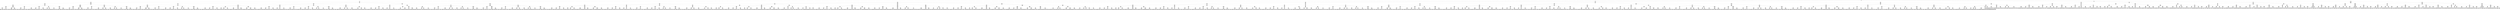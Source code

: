 digraph g {
node [shape = Mrecord];
nodo0[label="{EO: 0|cost: 0.0|A: null}"]
nodo1[label="{EO: 1|cost: 1.0|A: GoToBrasil}"]
nodo5[label="{EO: 5|cost: 2.0|A: GoToBuenosAires|{\nEnergia:\n20Brasil\n}}"]
nodo16[label="{EO: 16|cost: 3.0|A: GoToBrasil|{\nEnergia:\n20BuenosAires\n}}"]
nodo49[label="{EO: 49|cost: 4.0|A: GoToBuenosAires|{\nEnergia:\n20Brasil\n}}"]
nodo143[label="{EO: 143|cost: 5.0|A: GoToBrasil|{\nEnergia:\n20BuenosAires\n}}"]
nodo427[label="{EO: 427|cost: 6.0|A: GoToBuenosAires|{\nEnergia:\n20Brasil\n}}"]
nodo1261[label="{EO: 1261|cost: 7.0|A: GoToBrasil|{\nEnergia:\n20BuenosAires\n}}"]

nodo427 -> nodo1261;
nodo1262[label="{EO: 1262|cost: 7.0|A: GoToTierraDelFuego|{\nEnergia:\n20BuenosAires\n}}"]

nodo427 -> nodo1262;

nodo143 -> nodo427;
nodo428[label="{EO: 428|cost: 6.0|A: GoToPeru|{\nEnergia:\n20Brasil\n}}"]
nodo1263[label="{EO: 1263|cost: 7.0|A: GoToBrasil|{\nEnergia:\n20Peru\n}}"]

nodo428 -> nodo1263;
nodo1264[label="{EO: 1264|cost: 7.0|A: GoToCanarias|{\nEnergia:\n20Peru\n}}"]

nodo428 -> nodo1264;
nodo1265[label="{EO: 1265|cost: 7.0|A: GoToMexico|{\nEnergia:\n20Peru\n}}"]

nodo428 -> nodo1265;
nodo1266[label="{EO: 1266|cost: 7.0|A: GoToTierraDelFuego|{\nEnergia:\n20Peru\n}}"]

nodo428 -> nodo1266;

nodo143 -> nodo428;

nodo49 -> nodo143;
nodo144[label="{EO: 144|cost: 5.0|A: GoToTierraDelFuego|{\nEnergia:\n20BuenosAires\n}}"]
nodo429[label="{EO: 429|cost: 6.0|A: GoToBuenosAires|{\nEnergia:\n20TierraDelFuego\n}}"]
nodo1267[label="{EO: 1267|cost: 7.0|A: GoToBrasil|{\nEnergia:\n20BuenosAires\n}}"]

nodo429 -> nodo1267;
nodo1268[label="{EO: 1268|cost: 7.0|A: GoToTierraDelFuego|{\nEnergia:\n20BuenosAires\n}}"]

nodo429 -> nodo1268;

nodo144 -> nodo429;
nodo430[label="{EO: 430|cost: 6.0|A: GoToPeru|{\nEnergia:\n20TierraDelFuego\n}}"]
nodo1269[label="{EO: 1269|cost: 7.0|A: GoToBrasil|{\nEnergia:\n20Peru\n}}"]

nodo430 -> nodo1269;
nodo1270[label="{EO: 1270|cost: 7.0|A: GoToCanarias|{\nEnergia:\n20Peru\n}}"]

nodo430 -> nodo1270;
nodo1271[label="{EO: 1271|cost: 7.0|A: GoToMexico|{\nEnergia:\n20Peru\n}}"]

nodo430 -> nodo1271;
nodo1272[label="{EO: 1272|cost: 7.0|A: GoToTierraDelFuego|{\nEnergia:\n20Peru\n}}"]

nodo430 -> nodo1272;

nodo144 -> nodo430;

nodo49 -> nodo144;

nodo16 -> nodo49;
nodo50[label="{EO: 50|cost: 4.0|A: GoToPeru|{\nEnergia:\n20Brasil\n}}"]
nodo145[label="{EO: 145|cost: 5.0|A: GoToBrasil|{\nEnergia:\n20Peru\n}}"]
nodo431[label="{EO: 431|cost: 6.0|A: GoToBuenosAires|{\nEnergia:\n20Brasil\n}}"]
nodo1273[label="{EO: 1273|cost: 7.0|A: GoToBrasil|{\nEnergia:\n20BuenosAires\n}}"]

nodo431 -> nodo1273;
nodo1274[label="{EO: 1274|cost: 7.0|A: GoToTierraDelFuego|{\nEnergia:\n20BuenosAires\n}}"]

nodo431 -> nodo1274;

nodo145 -> nodo431;
nodo432[label="{EO: 432|cost: 6.0|A: GoToPeru|{\nEnergia:\n20Brasil\n}}"]
nodo1275[label="{EO: 1275|cost: 7.0|A: GoToBrasil|{\nEnergia:\n20Peru\n}}"]

nodo432 -> nodo1275;
nodo1276[label="{EO: 1276|cost: 7.0|A: GoToCanarias|{\nEnergia:\n20Peru\n}}"]

nodo432 -> nodo1276;
nodo1277[label="{EO: 1277|cost: 7.0|A: GoToMexico|{\nEnergia:\n20Peru\n}}"]

nodo432 -> nodo1277;
nodo1278[label="{EO: 1278|cost: 7.0|A: GoToTierraDelFuego|{\nEnergia:\n20Peru\n}}"]

nodo432 -> nodo1278;

nodo145 -> nodo432;

nodo50 -> nodo145;
nodo146[label="{EO: 146|cost: 5.0|A: GoToCanarias|{\nEnergia:\n20Peru\n}}"]
nodo433[label="{EO: 433|cost: 6.0|A: GoToCanada|{\nEnergia:\n20Canarias\n}}"]
nodo1279[label="{EO: 1279|cost: 7.0|A: GoToCanarias|{\nEnergia:\n20Canada\n}}"]

nodo433 -> nodo1279;
nodo1280[label="{EO: 1280|cost: 7.0|A: GoToEEUU|{\nEnergia:\n20Canada\n}}"]

nodo433 -> nodo1280;
nodo1281[label="{EO: 1281|cost: 7.0|A: GoToGroenlandia|{\nEnergia:\n20Canada\n}}"]

nodo433 -> nodo1281;
nodo1282[label="{EO: 1282|cost: 7.0|A: GoToInglaterra|{\nEnergia:\n20Canada\n}}"]

nodo433 -> nodo1282;

nodo146 -> nodo433;
nodo434[label="{EO: 434|cost: 6.0|A: GoToCuba|{\nEnergia:\n20Canarias\n}}"]
nodo1283[label="{EO: 1283|cost: 7.0|A: GoToCanarias|{\nEnergia:\n20Cuba\n}}"]

nodo434 -> nodo1283;
nodo1284[label="{EO: 1284|cost: 7.0|A: GoToMexico|{\nEnergia:\n20Cuba\n}}"]

nodo434 -> nodo1284;

nodo146 -> nodo434;
nodo435[label="{EO: 435|cost: 6.0|A: GoToPeru|{\nEnergia:\n20Canarias\n}}"]
nodo1285[label="{EO: 1285|cost: 7.0|A: GoToBrasil|{\nEnergia:\n20Peru\n}}"]

nodo435 -> nodo1285;
nodo1286[label="{EO: 1286|cost: 7.0|A: GoToCanarias|{\nEnergia:\n20Peru\n}}"]

nodo435 -> nodo1286;
nodo1287[label="{EO: 1287|cost: 7.0|A: GoToMexico|{\nEnergia:\n20Peru\n}}"]

nodo435 -> nodo1287;
nodo1288[label="{EO: 1288|cost: 7.0|A: GoToTierraDelFuego|{\nEnergia:\n20Peru\n}}"]

nodo435 -> nodo1288;

nodo146 -> nodo435;
nodo436[label="{EO: 436|cost: 6.0|A: GoToSahara|{\nEnergia:\n20Canarias\n}}"]
nodo1289[label="{EO: 1289|cost: 7.0|A: GoToCanarias|{\nEnergia:\n20Sahara\n}}"]

nodo436 -> nodo1289;
nodo1290[label="{EO: 1290|cost: 7.0|A: GoToEgipto|{\nEnergia:\n20Sahara\n}}"]

nodo436 -> nodo1290;

nodo146 -> nodo436;

nodo50 -> nodo146;
nodo147[label="{EO: 147|cost: 5.0|A: GoToMexico|{\nEnergia:\n20Peru\n}}"]
nodo437[label="{EO: 437|cost: 6.0|A: GoToCuba|{\nEnergia:\n20Mexico\n}}"]
nodo1291[label="{EO: 1291|cost: 7.0|A: GoToCanarias|{\nEnergia:\n20Cuba\n}}"]

nodo437 -> nodo1291;
nodo1292[label="{EO: 1292|cost: 7.0|A: GoToMexico|{\nEnergia:\n20Cuba\n}}"]

nodo437 -> nodo1292;

nodo147 -> nodo437;
nodo438[label="{EO: 438|cost: 6.0|A: GoToEEUU|{\nEnergia:\n20Mexico\n}}"]
nodo1293[label="{EO: 1293|cost: 7.0|A: GoToAlaska|{\nEnergia:\n20EEUU\n}}"]

nodo438 -> nodo1293;
nodo1294[label="{EO: 1294|cost: 7.0|A: GoToCanada|{\nEnergia:\n20EEUU\n}}"]

nodo438 -> nodo1294;
nodo1295[label="{EO: 1295|cost: 7.0|A: GoToMexico|{\nEnergia:\n20EEUU\n}}"]

nodo438 -> nodo1295;

nodo147 -> nodo438;
nodo439[label="{EO: 439|cost: 6.0|A: GoToPeru|{\nEnergia:\n20Mexico\n}}"]
nodo1296[label="{EO: 1296|cost: 7.0|A: GoToBrasil|{\nEnergia:\n20Peru\n}}"]

nodo439 -> nodo1296;
nodo1297[label="{EO: 1297|cost: 7.0|A: GoToCanarias|{\nEnergia:\n20Peru\n}}"]

nodo439 -> nodo1297;
nodo1298[label="{EO: 1298|cost: 7.0|A: GoToMexico|{\nEnergia:\n20Peru\n}}"]

nodo439 -> nodo1298;
nodo1299[label="{EO: 1299|cost: 7.0|A: GoToTierraDelFuego|{\nEnergia:\n20Peru\n}}"]

nodo439 -> nodo1299;

nodo147 -> nodo439;

nodo50 -> nodo147;
nodo148[label="{EO: 148|cost: 5.0|A: GoToTierraDelFuego|{\nEnergia:\n20Peru\n}}"]
nodo440[label="{EO: 440|cost: 6.0|A: GoToBuenosAires|{\nEnergia:\n20TierraDelFuego\n}}"]
nodo1300[label="{EO: 1300|cost: 7.0|A: GoToBrasil|{\nEnergia:\n20BuenosAires\n}}"]

nodo440 -> nodo1300;
nodo1301[label="{EO: 1301|cost: 7.0|A: GoToTierraDelFuego|{\nEnergia:\n20BuenosAires\n}}"]

nodo440 -> nodo1301;

nodo148 -> nodo440;
nodo441[label="{EO: 441|cost: 6.0|A: GoToPeru|{\nEnergia:\n20TierraDelFuego\n}}"]
nodo1302[label="{EO: 1302|cost: 7.0|A: GoToBrasil|{\nEnergia:\n20Peru\n}}"]

nodo441 -> nodo1302;
nodo1303[label="{EO: 1303|cost: 7.0|A: GoToCanarias|{\nEnergia:\n20Peru\n}}"]

nodo441 -> nodo1303;
nodo1304[label="{EO: 1304|cost: 7.0|A: GoToMexico|{\nEnergia:\n20Peru\n}}"]

nodo441 -> nodo1304;
nodo1305[label="{EO: 1305|cost: 7.0|A: GoToTierraDelFuego|{\nEnergia:\n20Peru\n}}"]

nodo441 -> nodo1305;

nodo148 -> nodo441;

nodo50 -> nodo148;

nodo16 -> nodo50;

nodo5 -> nodo16;
nodo17[label="{EO: 17|cost: 3.0|A: GoToTierraDelFuego|{\nEnergia:\n20BuenosAires\n}}"]
nodo51[label="{EO: 51|cost: 4.0|A: GoToBuenosAires|{\nEnergia:\n20TierraDelFuego\n}}"]
nodo149[label="{EO: 149|cost: 5.0|A: GoToBrasil|{\nEnergia:\n20BuenosAires\n}}"]
nodo442[label="{EO: 442|cost: 6.0|A: GoToBuenosAires|{\nEnergia:\n20Brasil\n}}"]
nodo1306[label="{EO: 1306|cost: 7.0|A: GoToBrasil|{\nEnergia:\n20BuenosAires\n}}"]

nodo442 -> nodo1306;
nodo1307[label="{EO: 1307|cost: 7.0|A: GoToTierraDelFuego|{\nEnergia:\n20BuenosAires\n}}"]

nodo442 -> nodo1307;

nodo149 -> nodo442;
nodo443[label="{EO: 443|cost: 6.0|A: GoToPeru|{\nEnergia:\n20Brasil\n}}"]
nodo1308[label="{EO: 1308|cost: 7.0|A: GoToBrasil|{\nEnergia:\n20Peru\n}}"]

nodo443 -> nodo1308;
nodo1309[label="{EO: 1309|cost: 7.0|A: GoToCanarias|{\nEnergia:\n20Peru\n}}"]

nodo443 -> nodo1309;
nodo1310[label="{EO: 1310|cost: 7.0|A: GoToMexico|{\nEnergia:\n20Peru\n}}"]

nodo443 -> nodo1310;
nodo1311[label="{EO: 1311|cost: 7.0|A: GoToTierraDelFuego|{\nEnergia:\n20Peru\n}}"]

nodo443 -> nodo1311;

nodo149 -> nodo443;

nodo51 -> nodo149;
nodo150[label="{EO: 150|cost: 5.0|A: GoToTierraDelFuego|{\nEnergia:\n20BuenosAires\n}}"]
nodo444[label="{EO: 444|cost: 6.0|A: GoToBuenosAires|{\nEnergia:\n20TierraDelFuego\n}}"]
nodo1312[label="{EO: 1312|cost: 7.0|A: GoToBrasil|{\nEnergia:\n20BuenosAires\n}}"]

nodo444 -> nodo1312;
nodo1313[label="{EO: 1313|cost: 7.0|A: GoToTierraDelFuego|{\nEnergia:\n20BuenosAires\n}}"]

nodo444 -> nodo1313;

nodo150 -> nodo444;
nodo445[label="{EO: 445|cost: 6.0|A: GoToPeru|{\nEnergia:\n20TierraDelFuego\n}}"]
nodo1314[label="{EO: 1314|cost: 7.0|A: GoToBrasil|{\nEnergia:\n20Peru\n}}"]

nodo445 -> nodo1314;
nodo1315[label="{EO: 1315|cost: 7.0|A: GoToCanarias|{\nEnergia:\n20Peru\n}}"]

nodo445 -> nodo1315;
nodo1316[label="{EO: 1316|cost: 7.0|A: GoToMexico|{\nEnergia:\n20Peru\n}}"]

nodo445 -> nodo1316;
nodo1317[label="{EO: 1317|cost: 7.0|A: GoToTierraDelFuego|{\nEnergia:\n20Peru\n}}"]

nodo445 -> nodo1317;

nodo150 -> nodo445;

nodo51 -> nodo150;

nodo17 -> nodo51;
nodo52[label="{EO: 52|cost: 4.0|A: GoToPeru|{\nEnergia:\n20TierraDelFuego\n}}"]
nodo151[label="{EO: 151|cost: 5.0|A: GoToBrasil|{\nEnergia:\n20Peru\n}}"]
nodo446[label="{EO: 446|cost: 6.0|A: GoToBuenosAires|{\nEnergia:\n20Brasil\n}}"]
nodo1318[label="{EO: 1318|cost: 7.0|A: GoToBrasil|{\nEnergia:\n20BuenosAires\n}}"]

nodo446 -> nodo1318;
nodo1319[label="{EO: 1319|cost: 7.0|A: GoToTierraDelFuego|{\nEnergia:\n20BuenosAires\n}}"]

nodo446 -> nodo1319;

nodo151 -> nodo446;
nodo447[label="{EO: 447|cost: 6.0|A: GoToPeru|{\nEnergia:\n20Brasil\n}}"]
nodo1320[label="{EO: 1320|cost: 7.0|A: GoToBrasil|{\nEnergia:\n20Peru\n}}"]

nodo447 -> nodo1320;
nodo1321[label="{EO: 1321|cost: 7.0|A: GoToCanarias|{\nEnergia:\n20Peru\n}}"]

nodo447 -> nodo1321;
nodo1322[label="{EO: 1322|cost: 7.0|A: GoToMexico|{\nEnergia:\n20Peru\n}}"]

nodo447 -> nodo1322;
nodo1323[label="{EO: 1323|cost: 7.0|A: GoToTierraDelFuego|{\nEnergia:\n20Peru\n}}"]

nodo447 -> nodo1323;

nodo151 -> nodo447;

nodo52 -> nodo151;
nodo152[label="{EO: 152|cost: 5.0|A: GoToCanarias|{\nEnergia:\n20Peru\n}}"]
nodo448[label="{EO: 448|cost: 6.0|A: GoToCanada|{\nEnergia:\n20Canarias\n}}"]
nodo1324[label="{EO: 1324|cost: 7.0|A: GoToCanarias|{\nEnergia:\n20Canada\n}}"]

nodo448 -> nodo1324;
nodo1325[label="{EO: 1325|cost: 7.0|A: GoToEEUU|{\nEnergia:\n20Canada\n}}"]

nodo448 -> nodo1325;
nodo1326[label="{EO: 1326|cost: 7.0|A: GoToGroenlandia|{\nEnergia:\n20Canada\n}}"]

nodo448 -> nodo1326;
nodo1327[label="{EO: 1327|cost: 7.0|A: GoToInglaterra|{\nEnergia:\n20Canada\n}}"]

nodo448 -> nodo1327;

nodo152 -> nodo448;
nodo449[label="{EO: 449|cost: 6.0|A: GoToCuba|{\nEnergia:\n20Canarias\n}}"]
nodo1328[label="{EO: 1328|cost: 7.0|A: GoToCanarias|{\nEnergia:\n20Cuba\n}}"]

nodo449 -> nodo1328;
nodo1329[label="{EO: 1329|cost: 7.0|A: GoToMexico|{\nEnergia:\n20Cuba\n}}"]

nodo449 -> nodo1329;

nodo152 -> nodo449;
nodo450[label="{EO: 450|cost: 6.0|A: GoToPeru|{\nEnergia:\n20Canarias\n}}"]
nodo1330[label="{EO: 1330|cost: 7.0|A: GoToBrasil|{\nEnergia:\n20Peru\n}}"]

nodo450 -> nodo1330;
nodo1331[label="{EO: 1331|cost: 7.0|A: GoToCanarias|{\nEnergia:\n20Peru\n}}"]

nodo450 -> nodo1331;
nodo1332[label="{EO: 1332|cost: 7.0|A: GoToMexico|{\nEnergia:\n20Peru\n}}"]

nodo450 -> nodo1332;
nodo1333[label="{EO: 1333|cost: 7.0|A: GoToTierraDelFuego|{\nEnergia:\n20Peru\n}}"]

nodo450 -> nodo1333;

nodo152 -> nodo450;
nodo451[label="{EO: 451|cost: 6.0|A: GoToSahara|{\nEnergia:\n20Canarias\n}}"]
nodo1334[label="{EO: 1334|cost: 7.0|A: GoToCanarias|{\nEnergia:\n20Sahara\n}}"]

nodo451 -> nodo1334;
nodo1335[label="{EO: 1335|cost: 7.0|A: GoToEgipto|{\nEnergia:\n20Sahara\n}}"]

nodo451 -> nodo1335;

nodo152 -> nodo451;

nodo52 -> nodo152;
nodo153[label="{EO: 153|cost: 5.0|A: GoToMexico|{\nEnergia:\n20Peru\n}}"]
nodo452[label="{EO: 452|cost: 6.0|A: GoToCuba|{\nEnergia:\n20Mexico\n}}"]
nodo1336[label="{EO: 1336|cost: 7.0|A: GoToCanarias|{\nEnergia:\n20Cuba\n}}"]

nodo452 -> nodo1336;
nodo1337[label="{EO: 1337|cost: 7.0|A: GoToMexico|{\nEnergia:\n20Cuba\n}}"]

nodo452 -> nodo1337;

nodo153 -> nodo452;
nodo453[label="{EO: 453|cost: 6.0|A: GoToEEUU|{\nEnergia:\n20Mexico\n}}"]
nodo1338[label="{EO: 1338|cost: 7.0|A: GoToAlaska|{\nEnergia:\n20EEUU\n}}"]

nodo453 -> nodo1338;
nodo1339[label="{EO: 1339|cost: 7.0|A: GoToCanada|{\nEnergia:\n20EEUU\n}}"]

nodo453 -> nodo1339;
nodo1340[label="{EO: 1340|cost: 7.0|A: GoToMexico|{\nEnergia:\n20EEUU\n}}"]

nodo453 -> nodo1340;

nodo153 -> nodo453;
nodo454[label="{EO: 454|cost: 6.0|A: GoToPeru|{\nEnergia:\n20Mexico\n}}"]
nodo1341[label="{EO: 1341|cost: 7.0|A: GoToBrasil|{\nEnergia:\n20Peru\n}}"]

nodo454 -> nodo1341;
nodo1342[label="{EO: 1342|cost: 7.0|A: GoToCanarias|{\nEnergia:\n20Peru\n}}"]

nodo454 -> nodo1342;
nodo1343[label="{EO: 1343|cost: 7.0|A: GoToMexico|{\nEnergia:\n20Peru\n}}"]

nodo454 -> nodo1343;
nodo1344[label="{EO: 1344|cost: 7.0|A: GoToTierraDelFuego|{\nEnergia:\n20Peru\n}}"]

nodo454 -> nodo1344;

nodo153 -> nodo454;

nodo52 -> nodo153;
nodo154[label="{EO: 154|cost: 5.0|A: GoToTierraDelFuego|{\nEnergia:\n20Peru\n}}"]
nodo455[label="{EO: 455|cost: 6.0|A: GoToBuenosAires|{\nEnergia:\n20TierraDelFuego\n}}"]
nodo1345[label="{EO: 1345|cost: 7.0|A: GoToBrasil|{\nEnergia:\n20BuenosAires\n}}"]

nodo455 -> nodo1345;
nodo1346[label="{EO: 1346|cost: 7.0|A: GoToTierraDelFuego|{\nEnergia:\n20BuenosAires\n}}"]

nodo455 -> nodo1346;

nodo154 -> nodo455;
nodo456[label="{EO: 456|cost: 6.0|A: GoToPeru|{\nEnergia:\n20TierraDelFuego\n}}"]
nodo1347[label="{EO: 1347|cost: 7.0|A: GoToBrasil|{\nEnergia:\n20Peru\n}}"]

nodo456 -> nodo1347;
nodo1348[label="{EO: 1348|cost: 7.0|A: GoToCanarias|{\nEnergia:\n20Peru\n}}"]

nodo456 -> nodo1348;
nodo1349[label="{EO: 1349|cost: 7.0|A: GoToMexico|{\nEnergia:\n20Peru\n}}"]

nodo456 -> nodo1349;
nodo1350[label="{EO: 1350|cost: 7.0|A: GoToTierraDelFuego|{\nEnergia:\n20Peru\n}}"]

nodo456 -> nodo1350;

nodo154 -> nodo456;

nodo52 -> nodo154;

nodo17 -> nodo52;

nodo5 -> nodo17;

nodo1 -> nodo5;
nodo6[label="{EO: 6|cost: 2.0|A: GoToPeru|{\nEnergia:\n20Brasil\n}}"]
nodo18[label="{EO: 18|cost: 3.0|A: GoToBrasil|{\nEnergia:\n20Peru\n}}"]
nodo53[label="{EO: 53|cost: 4.0|A: GoToBuenosAires|{\nEnergia:\n20Brasil\n}}"]
nodo155[label="{EO: 155|cost: 5.0|A: GoToBrasil|{\nEnergia:\n20BuenosAires\n}}"]
nodo457[label="{EO: 457|cost: 6.0|A: GoToBuenosAires|{\nEnergia:\n20Brasil\n}}"]
nodo1351[label="{EO: 1351|cost: 7.0|A: GoToBrasil|{\nEnergia:\n20BuenosAires\n}}"]

nodo457 -> nodo1351;
nodo1352[label="{EO: 1352|cost: 7.0|A: GoToTierraDelFuego|{\nEnergia:\n20BuenosAires\n}}"]

nodo457 -> nodo1352;

nodo155 -> nodo457;
nodo458[label="{EO: 458|cost: 6.0|A: GoToPeru|{\nEnergia:\n20Brasil\n}}"]
nodo1353[label="{EO: 1353|cost: 7.0|A: GoToBrasil|{\nEnergia:\n20Peru\n}}"]

nodo458 -> nodo1353;
nodo1354[label="{EO: 1354|cost: 7.0|A: GoToCanarias|{\nEnergia:\n20Peru\n}}"]

nodo458 -> nodo1354;
nodo1355[label="{EO: 1355|cost: 7.0|A: GoToMexico|{\nEnergia:\n20Peru\n}}"]

nodo458 -> nodo1355;
nodo1356[label="{EO: 1356|cost: 7.0|A: GoToTierraDelFuego|{\nEnergia:\n20Peru\n}}"]

nodo458 -> nodo1356;

nodo155 -> nodo458;

nodo53 -> nodo155;
nodo156[label="{EO: 156|cost: 5.0|A: GoToTierraDelFuego|{\nEnergia:\n20BuenosAires\n}}"]
nodo459[label="{EO: 459|cost: 6.0|A: GoToBuenosAires|{\nEnergia:\n20TierraDelFuego\n}}"]
nodo1357[label="{EO: 1357|cost: 7.0|A: GoToBrasil|{\nEnergia:\n20BuenosAires\n}}"]

nodo459 -> nodo1357;
nodo1358[label="{EO: 1358|cost: 7.0|A: GoToTierraDelFuego|{\nEnergia:\n20BuenosAires\n}}"]

nodo459 -> nodo1358;

nodo156 -> nodo459;
nodo460[label="{EO: 460|cost: 6.0|A: GoToPeru|{\nEnergia:\n20TierraDelFuego\n}}"]
nodo1359[label="{EO: 1359|cost: 7.0|A: GoToBrasil|{\nEnergia:\n20Peru\n}}"]

nodo460 -> nodo1359;
nodo1360[label="{EO: 1360|cost: 7.0|A: GoToCanarias|{\nEnergia:\n20Peru\n}}"]

nodo460 -> nodo1360;
nodo1361[label="{EO: 1361|cost: 7.0|A: GoToMexico|{\nEnergia:\n20Peru\n}}"]

nodo460 -> nodo1361;
nodo1362[label="{EO: 1362|cost: 7.0|A: GoToTierraDelFuego|{\nEnergia:\n20Peru\n}}"]

nodo460 -> nodo1362;

nodo156 -> nodo460;

nodo53 -> nodo156;

nodo18 -> nodo53;
nodo54[label="{EO: 54|cost: 4.0|A: GoToPeru|{\nEnergia:\n20Brasil\n}}"]
nodo157[label="{EO: 157|cost: 5.0|A: GoToBrasil|{\nEnergia:\n20Peru\n}}"]
nodo461[label="{EO: 461|cost: 6.0|A: GoToBuenosAires|{\nEnergia:\n20Brasil\n}}"]
nodo1363[label="{EO: 1363|cost: 7.0|A: GoToBrasil|{\nEnergia:\n20BuenosAires\n}}"]

nodo461 -> nodo1363;
nodo1364[label="{EO: 1364|cost: 7.0|A: GoToTierraDelFuego|{\nEnergia:\n20BuenosAires\n}}"]

nodo461 -> nodo1364;

nodo157 -> nodo461;
nodo462[label="{EO: 462|cost: 6.0|A: GoToPeru|{\nEnergia:\n20Brasil\n}}"]
nodo1365[label="{EO: 1365|cost: 7.0|A: GoToBrasil|{\nEnergia:\n20Peru\n}}"]

nodo462 -> nodo1365;
nodo1366[label="{EO: 1366|cost: 7.0|A: GoToCanarias|{\nEnergia:\n20Peru\n}}"]

nodo462 -> nodo1366;
nodo1367[label="{EO: 1367|cost: 7.0|A: GoToMexico|{\nEnergia:\n20Peru\n}}"]

nodo462 -> nodo1367;
nodo1368[label="{EO: 1368|cost: 7.0|A: GoToTierraDelFuego|{\nEnergia:\n20Peru\n}}"]

nodo462 -> nodo1368;

nodo157 -> nodo462;

nodo54 -> nodo157;
nodo158[label="{EO: 158|cost: 5.0|A: GoToCanarias|{\nEnergia:\n20Peru\n}}"]
nodo463[label="{EO: 463|cost: 6.0|A: GoToCanada|{\nEnergia:\n20Canarias\n}}"]
nodo1369[label="{EO: 1369|cost: 7.0|A: GoToCanarias|{\nEnergia:\n20Canada\n}}"]

nodo463 -> nodo1369;
nodo1370[label="{EO: 1370|cost: 7.0|A: GoToEEUU|{\nEnergia:\n20Canada\n}}"]

nodo463 -> nodo1370;
nodo1371[label="{EO: 1371|cost: 7.0|A: GoToGroenlandia|{\nEnergia:\n20Canada\n}}"]

nodo463 -> nodo1371;
nodo1372[label="{EO: 1372|cost: 7.0|A: GoToInglaterra|{\nEnergia:\n20Canada\n}}"]

nodo463 -> nodo1372;

nodo158 -> nodo463;
nodo464[label="{EO: 464|cost: 6.0|A: GoToCuba|{\nEnergia:\n20Canarias\n}}"]
nodo1373[label="{EO: 1373|cost: 7.0|A: GoToCanarias|{\nEnergia:\n20Cuba\n}}"]

nodo464 -> nodo1373;
nodo1374[label="{EO: 1374|cost: 7.0|A: GoToMexico|{\nEnergia:\n20Cuba\n}}"]

nodo464 -> nodo1374;

nodo158 -> nodo464;
nodo465[label="{EO: 465|cost: 6.0|A: GoToPeru|{\nEnergia:\n20Canarias\n}}"]
nodo1375[label="{EO: 1375|cost: 7.0|A: GoToBrasil|{\nEnergia:\n20Peru\n}}"]

nodo465 -> nodo1375;
nodo1376[label="{EO: 1376|cost: 7.0|A: GoToCanarias|{\nEnergia:\n20Peru\n}}"]

nodo465 -> nodo1376;
nodo1377[label="{EO: 1377|cost: 7.0|A: GoToMexico|{\nEnergia:\n20Peru\n}}"]

nodo465 -> nodo1377;
nodo1378[label="{EO: 1378|cost: 7.0|A: GoToTierraDelFuego|{\nEnergia:\n20Peru\n}}"]

nodo465 -> nodo1378;

nodo158 -> nodo465;
nodo466[label="{EO: 466|cost: 6.0|A: GoToSahara|{\nEnergia:\n20Canarias\n}}"]
nodo1379[label="{EO: 1379|cost: 7.0|A: GoToCanarias|{\nEnergia:\n20Sahara\n}}"]

nodo466 -> nodo1379;
nodo1380[label="{EO: 1380|cost: 7.0|A: GoToEgipto|{\nEnergia:\n20Sahara\n}}"]

nodo466 -> nodo1380;

nodo158 -> nodo466;

nodo54 -> nodo158;
nodo159[label="{EO: 159|cost: 5.0|A: GoToMexico|{\nEnergia:\n20Peru\n}}"]
nodo467[label="{EO: 467|cost: 6.0|A: GoToCuba|{\nEnergia:\n20Mexico\n}}"]
nodo1381[label="{EO: 1381|cost: 7.0|A: GoToCanarias|{\nEnergia:\n20Cuba\n}}"]

nodo467 -> nodo1381;
nodo1382[label="{EO: 1382|cost: 7.0|A: GoToMexico|{\nEnergia:\n20Cuba\n}}"]

nodo467 -> nodo1382;

nodo159 -> nodo467;
nodo468[label="{EO: 468|cost: 6.0|A: GoToEEUU|{\nEnergia:\n20Mexico\n}}"]
nodo1383[label="{EO: 1383|cost: 7.0|A: GoToAlaska|{\nEnergia:\n20EEUU\n}}"]

nodo468 -> nodo1383;
nodo1384[label="{EO: 1384|cost: 7.0|A: GoToCanada|{\nEnergia:\n20EEUU\n}}"]

nodo468 -> nodo1384;
nodo1385[label="{EO: 1385|cost: 7.0|A: GoToMexico|{\nEnergia:\n20EEUU\n}}"]

nodo468 -> nodo1385;

nodo159 -> nodo468;
nodo469[label="{EO: 469|cost: 6.0|A: GoToPeru|{\nEnergia:\n20Mexico\n}}"]
nodo1386[label="{EO: 1386|cost: 7.0|A: GoToBrasil|{\nEnergia:\n20Peru\n}}"]

nodo469 -> nodo1386;
nodo1387[label="{EO: 1387|cost: 7.0|A: GoToCanarias|{\nEnergia:\n20Peru\n}}"]

nodo469 -> nodo1387;
nodo1388[label="{EO: 1388|cost: 7.0|A: GoToMexico|{\nEnergia:\n20Peru\n}}"]

nodo469 -> nodo1388;
nodo1389[label="{EO: 1389|cost: 7.0|A: GoToTierraDelFuego|{\nEnergia:\n20Peru\n}}"]

nodo469 -> nodo1389;

nodo159 -> nodo469;

nodo54 -> nodo159;
nodo160[label="{EO: 160|cost: 5.0|A: GoToTierraDelFuego|{\nEnergia:\n20Peru\n}}"]
nodo470[label="{EO: 470|cost: 6.0|A: GoToBuenosAires|{\nEnergia:\n20TierraDelFuego\n}}"]
nodo1390[label="{EO: 1390|cost: 7.0|A: GoToBrasil|{\nEnergia:\n20BuenosAires\n}}"]

nodo470 -> nodo1390;
nodo1391[label="{EO: 1391|cost: 7.0|A: GoToTierraDelFuego|{\nEnergia:\n20BuenosAires\n}}"]

nodo470 -> nodo1391;

nodo160 -> nodo470;
nodo471[label="{EO: 471|cost: 6.0|A: GoToPeru|{\nEnergia:\n20TierraDelFuego\n}}"]
nodo1392[label="{EO: 1392|cost: 7.0|A: GoToBrasil|{\nEnergia:\n20Peru\n}}"]

nodo471 -> nodo1392;
nodo1393[label="{EO: 1393|cost: 7.0|A: GoToCanarias|{\nEnergia:\n20Peru\n}}"]

nodo471 -> nodo1393;
nodo1394[label="{EO: 1394|cost: 7.0|A: GoToMexico|{\nEnergia:\n20Peru\n}}"]

nodo471 -> nodo1394;
nodo1395[label="{EO: 1395|cost: 7.0|A: GoToTierraDelFuego|{\nEnergia:\n20Peru\n}}"]

nodo471 -> nodo1395;

nodo160 -> nodo471;

nodo54 -> nodo160;

nodo18 -> nodo54;

nodo6 -> nodo18;
nodo19[label="{EO: 19|cost: 3.0|A: GoToCanarias|{\nEnergia:\n20Peru\n}}"]
nodo55[label="{EO: 55|cost: 4.0|A: GoToCanada|{\nEnergia:\n20Canarias\n}}"]
nodo161[label="{EO: 161|cost: 5.0|A: GoToCanarias|{\nEnergia:\n20Canada\n}}"]
nodo472[label="{EO: 472|cost: 6.0|A: GoToCanada|{\nEnergia:\n20Canarias\n}}"]
nodo1396[label="{EO: 1396|cost: 7.0|A: GoToCanarias|{\nEnergia:\n20Canada\n}}"]

nodo472 -> nodo1396;
nodo1397[label="{EO: 1397|cost: 7.0|A: GoToEEUU|{\nEnergia:\n20Canada\n}}"]

nodo472 -> nodo1397;
nodo1398[label="{EO: 1398|cost: 7.0|A: GoToGroenlandia|{\nEnergia:\n20Canada\n}}"]

nodo472 -> nodo1398;
nodo1399[label="{EO: 1399|cost: 7.0|A: GoToInglaterra|{\nEnergia:\n20Canada\n}}"]

nodo472 -> nodo1399;

nodo161 -> nodo472;
nodo473[label="{EO: 473|cost: 6.0|A: GoToCuba|{\nEnergia:\n20Canarias\n}}"]
nodo1400[label="{EO: 1400|cost: 7.0|A: GoToCanarias|{\nEnergia:\n20Cuba\n}}"]

nodo473 -> nodo1400;
nodo1401[label="{EO: 1401|cost: 7.0|A: GoToMexico|{\nEnergia:\n20Cuba\n}}"]

nodo473 -> nodo1401;

nodo161 -> nodo473;
nodo474[label="{EO: 474|cost: 6.0|A: GoToPeru|{\nEnergia:\n20Canarias\n}}"]
nodo1402[label="{EO: 1402|cost: 7.0|A: GoToBrasil|{\nEnergia:\n20Peru\n}}"]

nodo474 -> nodo1402;
nodo1403[label="{EO: 1403|cost: 7.0|A: GoToCanarias|{\nEnergia:\n20Peru\n}}"]

nodo474 -> nodo1403;
nodo1404[label="{EO: 1404|cost: 7.0|A: GoToMexico|{\nEnergia:\n20Peru\n}}"]

nodo474 -> nodo1404;
nodo1405[label="{EO: 1405|cost: 7.0|A: GoToTierraDelFuego|{\nEnergia:\n20Peru\n}}"]

nodo474 -> nodo1405;

nodo161 -> nodo474;
nodo475[label="{EO: 475|cost: 6.0|A: GoToSahara|{\nEnergia:\n20Canarias\n}}"]
nodo1406[label="{EO: 1406|cost: 7.0|A: GoToCanarias|{\nEnergia:\n20Sahara\n}}"]

nodo475 -> nodo1406;
nodo1407[label="{EO: 1407|cost: 7.0|A: GoToEgipto|{\nEnergia:\n20Sahara\n}}"]

nodo475 -> nodo1407;

nodo161 -> nodo475;

nodo55 -> nodo161;
nodo162[label="{EO: 162|cost: 5.0|A: GoToEEUU|{\nEnergia:\n20Canada\n}}"]
nodo476[label="{EO: 476|cost: 6.0|A: GoToAlaska|{\nEnergia:\n20EEUU\n}}"]
nodo1408[label="{EO: 1408|cost: 7.0|A: GoToEEUU|{\nEnergia:\n20Alaska\n}}"]

nodo476 -> nodo1408;

nodo162 -> nodo476;
nodo477[label="{EO: 477|cost: 6.0|A: GoToCanada|{\nEnergia:\n20EEUU\n}}"]
nodo1409[label="{EO: 1409|cost: 7.0|A: GoToCanarias|{\nEnergia:\n20Canada\n}}"]

nodo477 -> nodo1409;
nodo1410[label="{EO: 1410|cost: 7.0|A: GoToEEUU|{\nEnergia:\n20Canada\n}}"]

nodo477 -> nodo1410;
nodo1411[label="{EO: 1411|cost: 7.0|A: GoToGroenlandia|{\nEnergia:\n20Canada\n}}"]

nodo477 -> nodo1411;
nodo1412[label="{EO: 1412|cost: 7.0|A: GoToInglaterra|{\nEnergia:\n20Canada\n}}"]

nodo477 -> nodo1412;

nodo162 -> nodo477;
nodo478[label="{EO: 478|cost: 6.0|A: GoToMexico|{\nEnergia:\n20EEUU\n}}"]
nodo1413[label="{EO: 1413|cost: 7.0|A: GoToCuba|{\nEnergia:\n20Mexico\n}}"]

nodo478 -> nodo1413;
nodo1414[label="{EO: 1414|cost: 7.0|A: GoToEEUU|{\nEnergia:\n20Mexico\n}}"]

nodo478 -> nodo1414;
nodo1415[label="{EO: 1415|cost: 7.0|A: GoToPeru|{\nEnergia:\n20Mexico\n}}"]

nodo478 -> nodo1415;

nodo162 -> nodo478;

nodo55 -> nodo162;
nodo163[label="{EO: 163|cost: 5.0|A: GoToGroenlandia|{\nEnergia:\n20Canada\n}}"]
nodo479[label="{EO: 479|cost: 6.0|A: GoToCanada|{\nEnergia:\n20Groenlandia\n}}"]
nodo1416[label="{EO: 1416|cost: 7.0|A: GoToCanarias|{\nEnergia:\n20Canada\n}}"]

nodo479 -> nodo1416;
nodo1417[label="{EO: 1417|cost: 7.0|A: GoToEEUU|{\nEnergia:\n20Canada\n}}"]

nodo479 -> nodo1417;
nodo1418[label="{EO: 1418|cost: 7.0|A: GoToGroenlandia|{\nEnergia:\n20Canada\n}}"]

nodo479 -> nodo1418;
nodo1419[label="{EO: 1419|cost: 7.0|A: GoToInglaterra|{\nEnergia:\n20Canada\n}}"]

nodo479 -> nodo1419;

nodo163 -> nodo479;
nodo480[label="{EO: 480|cost: 6.0|A: GoToInglaterra|{\nEnergia:\n20Groenlandia\n}}"]
nodo1420[label="{EO: 1420|cost: 7.0|A: GoToCanada|{\nEnergia:\n20Inglaterra\n}}"]

nodo480 -> nodo1420;
nodo1421[label="{EO: 1421|cost: 7.0|A: GoToGroenlandia|{\nEnergia:\n20Inglaterra\n}}"]

nodo480 -> nodo1421;
nodo1422[label="{EO: 1422|cost: 7.0|A: GoToSuecia|{\nEnergia:\n20Inglaterra\n}}"]

nodo480 -> nodo1422;

nodo163 -> nodo480;
nodo481[label="{EO: 481|cost: 6.0|A: GoToNoruega|{\nEnergia:\n20Groenlandia\n}}"]
nodo1423[label="{EO: 1423|cost: 7.0|A: GoToGroenlandia|{\nEnergia:\n20Noruega\n}}"]

nodo481 -> nodo1423;
nodo1424[label="{EO: 1424|cost: 7.0|A: GoToMoscu|{\nEnergia:\n20Noruega\n}}"]

nodo481 -> nodo1424;

nodo163 -> nodo481;

nodo55 -> nodo163;
nodo164[label="{EO: 164|cost: 5.0|A: GoToInglaterra|{\nEnergia:\n20Canada\n}}"]
nodo482[label="{EO: 482|cost: 6.0|A: GoToCanada|{\nEnergia:\n20Inglaterra\n}}"]
nodo1425[label="{EO: 1425|cost: 7.0|A: GoToCanarias|{\nEnergia:\n20Canada\n}}"]

nodo482 -> nodo1425;
nodo1426[label="{EO: 1426|cost: 7.0|A: GoToEEUU|{\nEnergia:\n20Canada\n}}"]

nodo482 -> nodo1426;
nodo1427[label="{EO: 1427|cost: 7.0|A: GoToGroenlandia|{\nEnergia:\n20Canada\n}}"]

nodo482 -> nodo1427;
nodo1428[label="{EO: 1428|cost: 7.0|A: GoToInglaterra|{\nEnergia:\n20Canada\n}}"]

nodo482 -> nodo1428;

nodo164 -> nodo482;
nodo483[label="{EO: 483|cost: 6.0|A: GoToGroenlandia|{\nEnergia:\n20Inglaterra\n}}"]
nodo1429[label="{EO: 1429|cost: 7.0|A: GoToCanada|{\nEnergia:\n20Groenlandia\n}}"]

nodo483 -> nodo1429;
nodo1430[label="{EO: 1430|cost: 7.0|A: GoToInglaterra|{\nEnergia:\n20Groenlandia\n}}"]

nodo483 -> nodo1430;
nodo1431[label="{EO: 1431|cost: 7.0|A: GoToNoruega|{\nEnergia:\n20Groenlandia\n}}"]

nodo483 -> nodo1431;

nodo164 -> nodo483;
nodo484[label="{EO: 484|cost: 6.0|A: GoToSuecia|{\nEnergia:\n20Inglaterra\n}}"]
nodo1432[label="{EO: 1432|cost: 7.0|A: GoToEgipto|{\nEnergia:\n0Suecia\n}}"]

nodo484 -> nodo1432;
nodo1433[label="{EO: 1433|cost: 7.0|A: GoToInglaterra|{\nEnergia:\n0Suecia\n}}"]

nodo484 -> nodo1433;
nodo1434[label="{EO: 1434|cost: 7.0|A: GoToMoscu|{\nEnergia:\n0Suecia\n}}"]

nodo484 -> nodo1434;

nodo164 -> nodo484;

nodo55 -> nodo164;

nodo19 -> nodo55;
nodo56[label="{EO: 56|cost: 4.0|A: GoToCuba|{\nEnergia:\n20Canarias\n}}"]
nodo165[label="{EO: 165|cost: 5.0|A: GoToCanarias|{\nEnergia:\n20Cuba\n}}"]
nodo485[label="{EO: 485|cost: 6.0|A: GoToCanada|{\nEnergia:\n20Canarias\n}}"]
nodo1435[label="{EO: 1435|cost: 7.0|A: GoToCanarias|{\nEnergia:\n20Canada\n}}"]

nodo485 -> nodo1435;
nodo1436[label="{EO: 1436|cost: 7.0|A: GoToEEUU|{\nEnergia:\n20Canada\n}}"]

nodo485 -> nodo1436;
nodo1437[label="{EO: 1437|cost: 7.0|A: GoToGroenlandia|{\nEnergia:\n20Canada\n}}"]

nodo485 -> nodo1437;
nodo1438[label="{EO: 1438|cost: 7.0|A: GoToInglaterra|{\nEnergia:\n20Canada\n}}"]

nodo485 -> nodo1438;

nodo165 -> nodo485;
nodo486[label="{EO: 486|cost: 6.0|A: GoToCuba|{\nEnergia:\n20Canarias\n}}"]
nodo1439[label="{EO: 1439|cost: 7.0|A: GoToCanarias|{\nEnergia:\n20Cuba\n}}"]

nodo486 -> nodo1439;
nodo1440[label="{EO: 1440|cost: 7.0|A: GoToMexico|{\nEnergia:\n20Cuba\n}}"]

nodo486 -> nodo1440;

nodo165 -> nodo486;
nodo487[label="{EO: 487|cost: 6.0|A: GoToPeru|{\nEnergia:\n20Canarias\n}}"]
nodo1441[label="{EO: 1441|cost: 7.0|A: GoToBrasil|{\nEnergia:\n20Peru\n}}"]

nodo487 -> nodo1441;
nodo1442[label="{EO: 1442|cost: 7.0|A: GoToCanarias|{\nEnergia:\n20Peru\n}}"]

nodo487 -> nodo1442;
nodo1443[label="{EO: 1443|cost: 7.0|A: GoToMexico|{\nEnergia:\n20Peru\n}}"]

nodo487 -> nodo1443;
nodo1444[label="{EO: 1444|cost: 7.0|A: GoToTierraDelFuego|{\nEnergia:\n20Peru\n}}"]

nodo487 -> nodo1444;

nodo165 -> nodo487;
nodo488[label="{EO: 488|cost: 6.0|A: GoToSahara|{\nEnergia:\n20Canarias\n}}"]
nodo1445[label="{EO: 1445|cost: 7.0|A: GoToCanarias|{\nEnergia:\n20Sahara\n}}"]

nodo488 -> nodo1445;
nodo1446[label="{EO: 1446|cost: 7.0|A: GoToEgipto|{\nEnergia:\n20Sahara\n}}"]

nodo488 -> nodo1446;

nodo165 -> nodo488;

nodo56 -> nodo165;
nodo166[label="{EO: 166|cost: 5.0|A: GoToMexico|{\nEnergia:\n20Cuba\n}}"]
nodo489[label="{EO: 489|cost: 6.0|A: GoToCuba|{\nEnergia:\n20Mexico\n}}"]
nodo1447[label="{EO: 1447|cost: 7.0|A: GoToCanarias|{\nEnergia:\n20Cuba\n}}"]

nodo489 -> nodo1447;
nodo1448[label="{EO: 1448|cost: 7.0|A: GoToMexico|{\nEnergia:\n20Cuba\n}}"]

nodo489 -> nodo1448;

nodo166 -> nodo489;
nodo490[label="{EO: 490|cost: 6.0|A: GoToEEUU|{\nEnergia:\n20Mexico\n}}"]
nodo1449[label="{EO: 1449|cost: 7.0|A: GoToAlaska|{\nEnergia:\n20EEUU\n}}"]

nodo490 -> nodo1449;
nodo1450[label="{EO: 1450|cost: 7.0|A: GoToCanada|{\nEnergia:\n20EEUU\n}}"]

nodo490 -> nodo1450;
nodo1451[label="{EO: 1451|cost: 7.0|A: GoToMexico|{\nEnergia:\n20EEUU\n}}"]

nodo490 -> nodo1451;

nodo166 -> nodo490;
nodo491[label="{EO: 491|cost: 6.0|A: GoToPeru|{\nEnergia:\n20Mexico\n}}"]
nodo1452[label="{EO: 1452|cost: 7.0|A: GoToBrasil|{\nEnergia:\n20Peru\n}}"]

nodo491 -> nodo1452;
nodo1453[label="{EO: 1453|cost: 7.0|A: GoToCanarias|{\nEnergia:\n20Peru\n}}"]

nodo491 -> nodo1453;
nodo1454[label="{EO: 1454|cost: 7.0|A: GoToMexico|{\nEnergia:\n20Peru\n}}"]

nodo491 -> nodo1454;
nodo1455[label="{EO: 1455|cost: 7.0|A: GoToTierraDelFuego|{\nEnergia:\n20Peru\n}}"]

nodo491 -> nodo1455;

nodo166 -> nodo491;

nodo56 -> nodo166;

nodo19 -> nodo56;
nodo57[label="{EO: 57|cost: 4.0|A: GoToPeru|{\nEnergia:\n20Canarias\n}}"]
nodo167[label="{EO: 167|cost: 5.0|A: GoToBrasil|{\nEnergia:\n20Peru\n}}"]
nodo492[label="{EO: 492|cost: 6.0|A: GoToBuenosAires|{\nEnergia:\n20Brasil\n}}"]
nodo1456[label="{EO: 1456|cost: 7.0|A: GoToBrasil|{\nEnergia:\n20BuenosAires\n}}"]

nodo492 -> nodo1456;
nodo1457[label="{EO: 1457|cost: 7.0|A: GoToTierraDelFuego|{\nEnergia:\n20BuenosAires\n}}"]

nodo492 -> nodo1457;

nodo167 -> nodo492;
nodo493[label="{EO: 493|cost: 6.0|A: GoToPeru|{\nEnergia:\n20Brasil\n}}"]
nodo1458[label="{EO: 1458|cost: 7.0|A: GoToBrasil|{\nEnergia:\n20Peru\n}}"]

nodo493 -> nodo1458;
nodo1459[label="{EO: 1459|cost: 7.0|A: GoToCanarias|{\nEnergia:\n20Peru\n}}"]

nodo493 -> nodo1459;
nodo1460[label="{EO: 1460|cost: 7.0|A: GoToMexico|{\nEnergia:\n20Peru\n}}"]

nodo493 -> nodo1460;
nodo1461[label="{EO: 1461|cost: 7.0|A: GoToTierraDelFuego|{\nEnergia:\n20Peru\n}}"]

nodo493 -> nodo1461;

nodo167 -> nodo493;

nodo57 -> nodo167;
nodo168[label="{EO: 168|cost: 5.0|A: GoToCanarias|{\nEnergia:\n20Peru\n}}"]
nodo494[label="{EO: 494|cost: 6.0|A: GoToCanada|{\nEnergia:\n20Canarias\n}}"]
nodo1462[label="{EO: 1462|cost: 7.0|A: GoToCanarias|{\nEnergia:\n20Canada\n}}"]

nodo494 -> nodo1462;
nodo1463[label="{EO: 1463|cost: 7.0|A: GoToEEUU|{\nEnergia:\n20Canada\n}}"]

nodo494 -> nodo1463;
nodo1464[label="{EO: 1464|cost: 7.0|A: GoToGroenlandia|{\nEnergia:\n20Canada\n}}"]

nodo494 -> nodo1464;
nodo1465[label="{EO: 1465|cost: 7.0|A: GoToInglaterra|{\nEnergia:\n20Canada\n}}"]

nodo494 -> nodo1465;

nodo168 -> nodo494;
nodo495[label="{EO: 495|cost: 6.0|A: GoToCuba|{\nEnergia:\n20Canarias\n}}"]
nodo1466[label="{EO: 1466|cost: 7.0|A: GoToCanarias|{\nEnergia:\n20Cuba\n}}"]

nodo495 -> nodo1466;
nodo1467[label="{EO: 1467|cost: 7.0|A: GoToMexico|{\nEnergia:\n20Cuba\n}}"]

nodo495 -> nodo1467;

nodo168 -> nodo495;
nodo496[label="{EO: 496|cost: 6.0|A: GoToPeru|{\nEnergia:\n20Canarias\n}}"]
nodo1468[label="{EO: 1468|cost: 7.0|A: GoToBrasil|{\nEnergia:\n20Peru\n}}"]

nodo496 -> nodo1468;
nodo1469[label="{EO: 1469|cost: 7.0|A: GoToCanarias|{\nEnergia:\n20Peru\n}}"]

nodo496 -> nodo1469;
nodo1470[label="{EO: 1470|cost: 7.0|A: GoToMexico|{\nEnergia:\n20Peru\n}}"]

nodo496 -> nodo1470;
nodo1471[label="{EO: 1471|cost: 7.0|A: GoToTierraDelFuego|{\nEnergia:\n20Peru\n}}"]

nodo496 -> nodo1471;

nodo168 -> nodo496;
nodo497[label="{EO: 497|cost: 6.0|A: GoToSahara|{\nEnergia:\n20Canarias\n}}"]
nodo1472[label="{EO: 1472|cost: 7.0|A: GoToCanarias|{\nEnergia:\n20Sahara\n}}"]

nodo497 -> nodo1472;
nodo1473[label="{EO: 1473|cost: 7.0|A: GoToEgipto|{\nEnergia:\n20Sahara\n}}"]

nodo497 -> nodo1473;

nodo168 -> nodo497;

nodo57 -> nodo168;
nodo169[label="{EO: 169|cost: 5.0|A: GoToMexico|{\nEnergia:\n20Peru\n}}"]
nodo498[label="{EO: 498|cost: 6.0|A: GoToCuba|{\nEnergia:\n20Mexico\n}}"]
nodo1474[label="{EO: 1474|cost: 7.0|A: GoToCanarias|{\nEnergia:\n20Cuba\n}}"]

nodo498 -> nodo1474;
nodo1475[label="{EO: 1475|cost: 7.0|A: GoToMexico|{\nEnergia:\n20Cuba\n}}"]

nodo498 -> nodo1475;

nodo169 -> nodo498;
nodo499[label="{EO: 499|cost: 6.0|A: GoToEEUU|{\nEnergia:\n20Mexico\n}}"]
nodo1476[label="{EO: 1476|cost: 7.0|A: GoToAlaska|{\nEnergia:\n20EEUU\n}}"]

nodo499 -> nodo1476;
nodo1477[label="{EO: 1477|cost: 7.0|A: GoToCanada|{\nEnergia:\n20EEUU\n}}"]

nodo499 -> nodo1477;
nodo1478[label="{EO: 1478|cost: 7.0|A: GoToMexico|{\nEnergia:\n20EEUU\n}}"]

nodo499 -> nodo1478;

nodo169 -> nodo499;
nodo500[label="{EO: 500|cost: 6.0|A: GoToPeru|{\nEnergia:\n20Mexico\n}}"]
nodo1479[label="{EO: 1479|cost: 7.0|A: GoToBrasil|{\nEnergia:\n20Peru\n}}"]

nodo500 -> nodo1479;
nodo1480[label="{EO: 1480|cost: 7.0|A: GoToCanarias|{\nEnergia:\n20Peru\n}}"]

nodo500 -> nodo1480;
nodo1481[label="{EO: 1481|cost: 7.0|A: GoToMexico|{\nEnergia:\n20Peru\n}}"]

nodo500 -> nodo1481;
nodo1482[label="{EO: 1482|cost: 7.0|A: GoToTierraDelFuego|{\nEnergia:\n20Peru\n}}"]

nodo500 -> nodo1482;

nodo169 -> nodo500;

nodo57 -> nodo169;
nodo170[label="{EO: 170|cost: 5.0|A: GoToTierraDelFuego|{\nEnergia:\n20Peru\n}}"]
nodo501[label="{EO: 501|cost: 6.0|A: GoToBuenosAires|{\nEnergia:\n20TierraDelFuego\n}}"]
nodo1483[label="{EO: 1483|cost: 7.0|A: GoToBrasil|{\nEnergia:\n20BuenosAires\n}}"]

nodo501 -> nodo1483;
nodo1484[label="{EO: 1484|cost: 7.0|A: GoToTierraDelFuego|{\nEnergia:\n20BuenosAires\n}}"]

nodo501 -> nodo1484;

nodo170 -> nodo501;
nodo502[label="{EO: 502|cost: 6.0|A: GoToPeru|{\nEnergia:\n20TierraDelFuego\n}}"]
nodo1485[label="{EO: 1485|cost: 7.0|A: GoToBrasil|{\nEnergia:\n20Peru\n}}"]

nodo502 -> nodo1485;
nodo1486[label="{EO: 1486|cost: 7.0|A: GoToCanarias|{\nEnergia:\n20Peru\n}}"]

nodo502 -> nodo1486;
nodo1487[label="{EO: 1487|cost: 7.0|A: GoToMexico|{\nEnergia:\n20Peru\n}}"]

nodo502 -> nodo1487;
nodo1488[label="{EO: 1488|cost: 7.0|A: GoToTierraDelFuego|{\nEnergia:\n20Peru\n}}"]

nodo502 -> nodo1488;

nodo170 -> nodo502;

nodo57 -> nodo170;

nodo19 -> nodo57;
nodo58[label="{EO: 58|cost: 4.0|A: GoToSahara|{\nEnergia:\n20Canarias\n}}"]
nodo171[label="{EO: 171|cost: 5.0|A: GoToCanarias|{\nEnergia:\n20Sahara\n}}"]
nodo503[label="{EO: 503|cost: 6.0|A: GoToCanada|{\nEnergia:\n20Canarias\n}}"]
nodo1489[label="{EO: 1489|cost: 7.0|A: GoToCanarias|{\nEnergia:\n20Canada\n}}"]

nodo503 -> nodo1489;
nodo1490[label="{EO: 1490|cost: 7.0|A: GoToEEUU|{\nEnergia:\n20Canada\n}}"]

nodo503 -> nodo1490;
nodo1491[label="{EO: 1491|cost: 7.0|A: GoToGroenlandia|{\nEnergia:\n20Canada\n}}"]

nodo503 -> nodo1491;
nodo1492[label="{EO: 1492|cost: 7.0|A: GoToInglaterra|{\nEnergia:\n20Canada\n}}"]

nodo503 -> nodo1492;

nodo171 -> nodo503;
nodo504[label="{EO: 504|cost: 6.0|A: GoToCuba|{\nEnergia:\n20Canarias\n}}"]
nodo1493[label="{EO: 1493|cost: 7.0|A: GoToCanarias|{\nEnergia:\n20Cuba\n}}"]

nodo504 -> nodo1493;
nodo1494[label="{EO: 1494|cost: 7.0|A: GoToMexico|{\nEnergia:\n20Cuba\n}}"]

nodo504 -> nodo1494;

nodo171 -> nodo504;
nodo505[label="{EO: 505|cost: 6.0|A: GoToPeru|{\nEnergia:\n20Canarias\n}}"]
nodo1495[label="{EO: 1495|cost: 7.0|A: GoToBrasil|{\nEnergia:\n20Peru\n}}"]

nodo505 -> nodo1495;
nodo1496[label="{EO: 1496|cost: 7.0|A: GoToCanarias|{\nEnergia:\n20Peru\n}}"]

nodo505 -> nodo1496;
nodo1497[label="{EO: 1497|cost: 7.0|A: GoToMexico|{\nEnergia:\n20Peru\n}}"]

nodo505 -> nodo1497;
nodo1498[label="{EO: 1498|cost: 7.0|A: GoToTierraDelFuego|{\nEnergia:\n20Peru\n}}"]

nodo505 -> nodo1498;

nodo171 -> nodo505;
nodo506[label="{EO: 506|cost: 6.0|A: GoToSahara|{\nEnergia:\n20Canarias\n}}"]
nodo1499[label="{EO: 1499|cost: 7.0|A: GoToCanarias|{\nEnergia:\n20Sahara\n}}"]

nodo506 -> nodo1499;
nodo1500[label="{EO: 1500|cost: 7.0|A: GoToEgipto|{\nEnergia:\n20Sahara\n}}"]

nodo506 -> nodo1500;

nodo171 -> nodo506;

nodo58 -> nodo171;
nodo172[label="{EO: 172|cost: 5.0|A: GoToEgipto|{\nEnergia:\n20Sahara\n}}"]
nodo507[label="{EO: 507|cost: 6.0|A: GoToMoscu|{\nEnergia:\n20Egipto\n}}"]
nodo1501[label="{EO: 1501|cost: 7.0|A: GoToEgipto|{\nEnergia:\n20Moscu\n}}"]

nodo507 -> nodo1501;
nodo1502[label="{EO: 1502|cost: 7.0|A: GoToIndia|{\nEnergia:\n20Moscu\n}}"]

nodo507 -> nodo1502;
nodo1503[label="{EO: 1503|cost: 7.0|A: GoToNoruega|{\nEnergia:\n20Moscu\n}}"]

nodo507 -> nodo1503;
nodo1504[label="{EO: 1504|cost: 7.0|A: GoToSiberia|{\nEnergia:\n20Moscu\n}}"]

nodo507 -> nodo1504;
nodo1505[label="{EO: 1505|cost: 7.0|A: GoToSuecia|{\nEnergia:\n20Moscu\n}}"]

nodo507 -> nodo1505;

nodo172 -> nodo507;
nodo508[label="{EO: 508|cost: 6.0|A: GoToSahara|{\nEnergia:\n20Egipto\n}}"]
nodo1506[label="{EO: 1506|cost: 7.0|A: GoToCanarias|{\nEnergia:\n20Sahara\n}}"]

nodo508 -> nodo1506;
nodo1507[label="{EO: 1507|cost: 7.0|A: GoToEgipto|{\nEnergia:\n20Sahara\n}}"]

nodo508 -> nodo1507;

nodo172 -> nodo508;
nodo509[label="{EO: 509|cost: 6.0|A: GoToSuecia|{\nEnergia:\n20Egipto\n}}"]
nodo1508[label="{EO: 1508|cost: 7.0|A: GoToEgipto|{\nEnergia:\n0Suecia\n}}"]

nodo509 -> nodo1508;
nodo1509[label="{EO: 1509|cost: 7.0|A: GoToInglaterra|{\nEnergia:\n0Suecia\n}}"]

nodo509 -> nodo1509;
nodo1510[label="{EO: 1510|cost: 7.0|A: GoToMoscu|{\nEnergia:\n0Suecia\n}}"]

nodo509 -> nodo1510;

nodo172 -> nodo509;

nodo58 -> nodo172;

nodo19 -> nodo58;

nodo6 -> nodo19;
nodo20[label="{EO: 20|cost: 3.0|A: GoToMexico|{\nEnergia:\n20Peru\n}}"]
nodo59[label="{EO: 59|cost: 4.0|A: GoToCuba|{\nEnergia:\n20Mexico\n}}"]
nodo173[label="{EO: 173|cost: 5.0|A: GoToCanarias|{\nEnergia:\n20Cuba\n}}"]
nodo510[label="{EO: 510|cost: 6.0|A: GoToCanada|{\nEnergia:\n20Canarias\n}}"]
nodo1511[label="{EO: 1511|cost: 7.0|A: GoToCanarias|{\nEnergia:\n20Canada\n}}"]

nodo510 -> nodo1511;
nodo1512[label="{EO: 1512|cost: 7.0|A: GoToEEUU|{\nEnergia:\n20Canada\n}}"]

nodo510 -> nodo1512;
nodo1513[label="{EO: 1513|cost: 7.0|A: GoToGroenlandia|{\nEnergia:\n20Canada\n}}"]

nodo510 -> nodo1513;
nodo1514[label="{EO: 1514|cost: 7.0|A: GoToInglaterra|{\nEnergia:\n20Canada\n}}"]

nodo510 -> nodo1514;

nodo173 -> nodo510;
nodo511[label="{EO: 511|cost: 6.0|A: GoToCuba|{\nEnergia:\n20Canarias\n}}"]
nodo1515[label="{EO: 1515|cost: 7.0|A: GoToCanarias|{\nEnergia:\n20Cuba\n}}"]

nodo511 -> nodo1515;
nodo1516[label="{EO: 1516|cost: 7.0|A: GoToMexico|{\nEnergia:\n20Cuba\n}}"]

nodo511 -> nodo1516;

nodo173 -> nodo511;
nodo512[label="{EO: 512|cost: 6.0|A: GoToPeru|{\nEnergia:\n20Canarias\n}}"]
nodo1517[label="{EO: 1517|cost: 7.0|A: GoToBrasil|{\nEnergia:\n20Peru\n}}"]

nodo512 -> nodo1517;
nodo1518[label="{EO: 1518|cost: 7.0|A: GoToCanarias|{\nEnergia:\n20Peru\n}}"]

nodo512 -> nodo1518;
nodo1519[label="{EO: 1519|cost: 7.0|A: GoToMexico|{\nEnergia:\n20Peru\n}}"]

nodo512 -> nodo1519;
nodo1520[label="{EO: 1520|cost: 7.0|A: GoToTierraDelFuego|{\nEnergia:\n20Peru\n}}"]

nodo512 -> nodo1520;

nodo173 -> nodo512;
nodo513[label="{EO: 513|cost: 6.0|A: GoToSahara|{\nEnergia:\n20Canarias\n}}"]
nodo1521[label="{EO: 1521|cost: 7.0|A: GoToCanarias|{\nEnergia:\n20Sahara\n}}"]

nodo513 -> nodo1521;
nodo1522[label="{EO: 1522|cost: 7.0|A: GoToEgipto|{\nEnergia:\n20Sahara\n}}"]

nodo513 -> nodo1522;

nodo173 -> nodo513;

nodo59 -> nodo173;
nodo174[label="{EO: 174|cost: 5.0|A: GoToMexico|{\nEnergia:\n20Cuba\n}}"]
nodo514[label="{EO: 514|cost: 6.0|A: GoToCuba|{\nEnergia:\n20Mexico\n}}"]
nodo1523[label="{EO: 1523|cost: 7.0|A: GoToCanarias|{\nEnergia:\n20Cuba\n}}"]

nodo514 -> nodo1523;
nodo1524[label="{EO: 1524|cost: 7.0|A: GoToMexico|{\nEnergia:\n20Cuba\n}}"]

nodo514 -> nodo1524;

nodo174 -> nodo514;
nodo515[label="{EO: 515|cost: 6.0|A: GoToEEUU|{\nEnergia:\n20Mexico\n}}"]
nodo1525[label="{EO: 1525|cost: 7.0|A: GoToAlaska|{\nEnergia:\n20EEUU\n}}"]

nodo515 -> nodo1525;
nodo1526[label="{EO: 1526|cost: 7.0|A: GoToCanada|{\nEnergia:\n20EEUU\n}}"]

nodo515 -> nodo1526;
nodo1527[label="{EO: 1527|cost: 7.0|A: GoToMexico|{\nEnergia:\n20EEUU\n}}"]

nodo515 -> nodo1527;

nodo174 -> nodo515;
nodo516[label="{EO: 516|cost: 6.0|A: GoToPeru|{\nEnergia:\n20Mexico\n}}"]
nodo1528[label="{EO: 1528|cost: 7.0|A: GoToBrasil|{\nEnergia:\n20Peru\n}}"]

nodo516 -> nodo1528;
nodo1529[label="{EO: 1529|cost: 7.0|A: GoToCanarias|{\nEnergia:\n20Peru\n}}"]

nodo516 -> nodo1529;
nodo1530[label="{EO: 1530|cost: 7.0|A: GoToMexico|{\nEnergia:\n20Peru\n}}"]

nodo516 -> nodo1530;
nodo1531[label="{EO: 1531|cost: 7.0|A: GoToTierraDelFuego|{\nEnergia:\n20Peru\n}}"]

nodo516 -> nodo1531;

nodo174 -> nodo516;

nodo59 -> nodo174;

nodo20 -> nodo59;
nodo60[label="{EO: 60|cost: 4.0|A: GoToEEUU|{\nEnergia:\n20Mexico\n}}"]
nodo175[label="{EO: 175|cost: 5.0|A: GoToAlaska|{\nEnergia:\n20EEUU\n}}"]
nodo517[label="{EO: 517|cost: 6.0|A: GoToEEUU|{\nEnergia:\n20Alaska\n}}"]
nodo1532[label="{EO: 1532|cost: 7.0|A: GoToAlaska|{\nEnergia:\n20EEUU\n}}"]

nodo517 -> nodo1532;
nodo1533[label="{EO: 1533|cost: 7.0|A: GoToCanada|{\nEnergia:\n20EEUU\n}}"]

nodo517 -> nodo1533;
nodo1534[label="{EO: 1534|cost: 7.0|A: GoToMexico|{\nEnergia:\n20EEUU\n}}"]

nodo517 -> nodo1534;

nodo175 -> nodo517;

nodo60 -> nodo175;
nodo176[label="{EO: 176|cost: 5.0|A: GoToCanada|{\nEnergia:\n20EEUU\n}}"]
nodo518[label="{EO: 518|cost: 6.0|A: GoToCanarias|{\nEnergia:\n20Canada\n}}"]
nodo1535[label="{EO: 1535|cost: 7.0|A: GoToCanada|{\nEnergia:\n20Canarias\n}}"]

nodo518 -> nodo1535;
nodo1536[label="{EO: 1536|cost: 7.0|A: GoToCuba|{\nEnergia:\n20Canarias\n}}"]

nodo518 -> nodo1536;
nodo1537[label="{EO: 1537|cost: 7.0|A: GoToPeru|{\nEnergia:\n20Canarias\n}}"]

nodo518 -> nodo1537;
nodo1538[label="{EO: 1538|cost: 7.0|A: GoToSahara|{\nEnergia:\n20Canarias\n}}"]

nodo518 -> nodo1538;

nodo176 -> nodo518;
nodo519[label="{EO: 519|cost: 6.0|A: GoToEEUU|{\nEnergia:\n20Canada\n}}"]
nodo1539[label="{EO: 1539|cost: 7.0|A: GoToAlaska|{\nEnergia:\n20EEUU\n}}"]

nodo519 -> nodo1539;
nodo1540[label="{EO: 1540|cost: 7.0|A: GoToCanada|{\nEnergia:\n20EEUU\n}}"]

nodo519 -> nodo1540;
nodo1541[label="{EO: 1541|cost: 7.0|A: GoToMexico|{\nEnergia:\n20EEUU\n}}"]

nodo519 -> nodo1541;

nodo176 -> nodo519;
nodo520[label="{EO: 520|cost: 6.0|A: GoToGroenlandia|{\nEnergia:\n20Canada\n}}"]
nodo1542[label="{EO: 1542|cost: 7.0|A: GoToCanada|{\nEnergia:\n20Groenlandia\n}}"]

nodo520 -> nodo1542;
nodo1543[label="{EO: 1543|cost: 7.0|A: GoToInglaterra|{\nEnergia:\n20Groenlandia\n}}"]

nodo520 -> nodo1543;
nodo1544[label="{EO: 1544|cost: 7.0|A: GoToNoruega|{\nEnergia:\n20Groenlandia\n}}"]

nodo520 -> nodo1544;

nodo176 -> nodo520;
nodo521[label="{EO: 521|cost: 6.0|A: GoToInglaterra|{\nEnergia:\n20Canada\n}}"]
nodo1545[label="{EO: 1545|cost: 7.0|A: GoToCanada|{\nEnergia:\n20Inglaterra\n}}"]

nodo521 -> nodo1545;
nodo1546[label="{EO: 1546|cost: 7.0|A: GoToGroenlandia|{\nEnergia:\n20Inglaterra\n}}"]

nodo521 -> nodo1546;
nodo1547[label="{EO: 1547|cost: 7.0|A: GoToSuecia|{\nEnergia:\n20Inglaterra\n}}"]

nodo521 -> nodo1547;

nodo176 -> nodo521;

nodo60 -> nodo176;
nodo177[label="{EO: 177|cost: 5.0|A: GoToMexico|{\nEnergia:\n20EEUU\n}}"]
nodo522[label="{EO: 522|cost: 6.0|A: GoToCuba|{\nEnergia:\n20Mexico\n}}"]
nodo1548[label="{EO: 1548|cost: 7.0|A: GoToCanarias|{\nEnergia:\n20Cuba\n}}"]

nodo522 -> nodo1548;
nodo1549[label="{EO: 1549|cost: 7.0|A: GoToMexico|{\nEnergia:\n20Cuba\n}}"]

nodo522 -> nodo1549;

nodo177 -> nodo522;
nodo523[label="{EO: 523|cost: 6.0|A: GoToEEUU|{\nEnergia:\n20Mexico\n}}"]
nodo1550[label="{EO: 1550|cost: 7.0|A: GoToAlaska|{\nEnergia:\n20EEUU\n}}"]

nodo523 -> nodo1550;
nodo1551[label="{EO: 1551|cost: 7.0|A: GoToCanada|{\nEnergia:\n20EEUU\n}}"]

nodo523 -> nodo1551;
nodo1552[label="{EO: 1552|cost: 7.0|A: GoToMexico|{\nEnergia:\n20EEUU\n}}"]

nodo523 -> nodo1552;

nodo177 -> nodo523;
nodo524[label="{EO: 524|cost: 6.0|A: GoToPeru|{\nEnergia:\n20Mexico\n}}"]
nodo1553[label="{EO: 1553|cost: 7.0|A: GoToBrasil|{\nEnergia:\n20Peru\n}}"]

nodo524 -> nodo1553;
nodo1554[label="{EO: 1554|cost: 7.0|A: GoToCanarias|{\nEnergia:\n20Peru\n}}"]

nodo524 -> nodo1554;
nodo1555[label="{EO: 1555|cost: 7.0|A: GoToMexico|{\nEnergia:\n20Peru\n}}"]

nodo524 -> nodo1555;
nodo1556[label="{EO: 1556|cost: 7.0|A: GoToTierraDelFuego|{\nEnergia:\n20Peru\n}}"]

nodo524 -> nodo1556;

nodo177 -> nodo524;

nodo60 -> nodo177;

nodo20 -> nodo60;
nodo61[label="{EO: 61|cost: 4.0|A: GoToPeru|{\nEnergia:\n20Mexico\n}}"]
nodo178[label="{EO: 178|cost: 5.0|A: GoToBrasil|{\nEnergia:\n20Peru\n}}"]
nodo525[label="{EO: 525|cost: 6.0|A: GoToBuenosAires|{\nEnergia:\n20Brasil\n}}"]
nodo1557[label="{EO: 1557|cost: 7.0|A: GoToBrasil|{\nEnergia:\n20BuenosAires\n}}"]

nodo525 -> nodo1557;
nodo1558[label="{EO: 1558|cost: 7.0|A: GoToTierraDelFuego|{\nEnergia:\n20BuenosAires\n}}"]

nodo525 -> nodo1558;

nodo178 -> nodo525;
nodo526[label="{EO: 526|cost: 6.0|A: GoToPeru|{\nEnergia:\n20Brasil\n}}"]
nodo1559[label="{EO: 1559|cost: 7.0|A: GoToBrasil|{\nEnergia:\n20Peru\n}}"]

nodo526 -> nodo1559;
nodo1560[label="{EO: 1560|cost: 7.0|A: GoToCanarias|{\nEnergia:\n20Peru\n}}"]

nodo526 -> nodo1560;
nodo1561[label="{EO: 1561|cost: 7.0|A: GoToMexico|{\nEnergia:\n20Peru\n}}"]

nodo526 -> nodo1561;
nodo1562[label="{EO: 1562|cost: 7.0|A: GoToTierraDelFuego|{\nEnergia:\n20Peru\n}}"]

nodo526 -> nodo1562;

nodo178 -> nodo526;

nodo61 -> nodo178;
nodo179[label="{EO: 179|cost: 5.0|A: GoToCanarias|{\nEnergia:\n20Peru\n}}"]
nodo527[label="{EO: 527|cost: 6.0|A: GoToCanada|{\nEnergia:\n20Canarias\n}}"]
nodo1563[label="{EO: 1563|cost: 7.0|A: GoToCanarias|{\nEnergia:\n20Canada\n}}"]

nodo527 -> nodo1563;
nodo1564[label="{EO: 1564|cost: 7.0|A: GoToEEUU|{\nEnergia:\n20Canada\n}}"]

nodo527 -> nodo1564;
nodo1565[label="{EO: 1565|cost: 7.0|A: GoToGroenlandia|{\nEnergia:\n20Canada\n}}"]

nodo527 -> nodo1565;
nodo1566[label="{EO: 1566|cost: 7.0|A: GoToInglaterra|{\nEnergia:\n20Canada\n}}"]

nodo527 -> nodo1566;

nodo179 -> nodo527;
nodo528[label="{EO: 528|cost: 6.0|A: GoToCuba|{\nEnergia:\n20Canarias\n}}"]
nodo1567[label="{EO: 1567|cost: 7.0|A: GoToCanarias|{\nEnergia:\n20Cuba\n}}"]

nodo528 -> nodo1567;
nodo1568[label="{EO: 1568|cost: 7.0|A: GoToMexico|{\nEnergia:\n20Cuba\n}}"]

nodo528 -> nodo1568;

nodo179 -> nodo528;
nodo529[label="{EO: 529|cost: 6.0|A: GoToPeru|{\nEnergia:\n20Canarias\n}}"]
nodo1569[label="{EO: 1569|cost: 7.0|A: GoToBrasil|{\nEnergia:\n20Peru\n}}"]

nodo529 -> nodo1569;
nodo1570[label="{EO: 1570|cost: 7.0|A: GoToCanarias|{\nEnergia:\n20Peru\n}}"]

nodo529 -> nodo1570;
nodo1571[label="{EO: 1571|cost: 7.0|A: GoToMexico|{\nEnergia:\n20Peru\n}}"]

nodo529 -> nodo1571;
nodo1572[label="{EO: 1572|cost: 7.0|A: GoToTierraDelFuego|{\nEnergia:\n20Peru\n}}"]

nodo529 -> nodo1572;

nodo179 -> nodo529;
nodo530[label="{EO: 530|cost: 6.0|A: GoToSahara|{\nEnergia:\n20Canarias\n}}"]
nodo1573[label="{EO: 1573|cost: 7.0|A: GoToCanarias|{\nEnergia:\n20Sahara\n}}"]

nodo530 -> nodo1573;
nodo1574[label="{EO: 1574|cost: 7.0|A: GoToEgipto|{\nEnergia:\n20Sahara\n}}"]

nodo530 -> nodo1574;

nodo179 -> nodo530;

nodo61 -> nodo179;
nodo180[label="{EO: 180|cost: 5.0|A: GoToMexico|{\nEnergia:\n20Peru\n}}"]
nodo531[label="{EO: 531|cost: 6.0|A: GoToCuba|{\nEnergia:\n20Mexico\n}}"]
nodo1575[label="{EO: 1575|cost: 7.0|A: GoToCanarias|{\nEnergia:\n20Cuba\n}}"]

nodo531 -> nodo1575;
nodo1576[label="{EO: 1576|cost: 7.0|A: GoToMexico|{\nEnergia:\n20Cuba\n}}"]

nodo531 -> nodo1576;

nodo180 -> nodo531;
nodo532[label="{EO: 532|cost: 6.0|A: GoToEEUU|{\nEnergia:\n20Mexico\n}}"]
nodo1577[label="{EO: 1577|cost: 7.0|A: GoToAlaska|{\nEnergia:\n20EEUU\n}}"]

nodo532 -> nodo1577;
nodo1578[label="{EO: 1578|cost: 7.0|A: GoToCanada|{\nEnergia:\n20EEUU\n}}"]

nodo532 -> nodo1578;
nodo1579[label="{EO: 1579|cost: 7.0|A: GoToMexico|{\nEnergia:\n20EEUU\n}}"]

nodo532 -> nodo1579;

nodo180 -> nodo532;
nodo533[label="{EO: 533|cost: 6.0|A: GoToPeru|{\nEnergia:\n20Mexico\n}}"]
nodo1580[label="{EO: 1580|cost: 7.0|A: GoToBrasil|{\nEnergia:\n20Peru\n}}"]

nodo533 -> nodo1580;
nodo1581[label="{EO: 1581|cost: 7.0|A: GoToCanarias|{\nEnergia:\n20Peru\n}}"]

nodo533 -> nodo1581;
nodo1582[label="{EO: 1582|cost: 7.0|A: GoToMexico|{\nEnergia:\n20Peru\n}}"]

nodo533 -> nodo1582;
nodo1583[label="{EO: 1583|cost: 7.0|A: GoToTierraDelFuego|{\nEnergia:\n20Peru\n}}"]

nodo533 -> nodo1583;

nodo180 -> nodo533;

nodo61 -> nodo180;
nodo181[label="{EO: 181|cost: 5.0|A: GoToTierraDelFuego|{\nEnergia:\n20Peru\n}}"]
nodo534[label="{EO: 534|cost: 6.0|A: GoToBuenosAires|{\nEnergia:\n20TierraDelFuego\n}}"]
nodo1584[label="{EO: 1584|cost: 7.0|A: GoToBrasil|{\nEnergia:\n20BuenosAires\n}}"]

nodo534 -> nodo1584;
nodo1585[label="{EO: 1585|cost: 7.0|A: GoToTierraDelFuego|{\nEnergia:\n20BuenosAires\n}}"]

nodo534 -> nodo1585;

nodo181 -> nodo534;
nodo535[label="{EO: 535|cost: 6.0|A: GoToPeru|{\nEnergia:\n20TierraDelFuego\n}}"]
nodo1586[label="{EO: 1586|cost: 7.0|A: GoToBrasil|{\nEnergia:\n20Peru\n}}"]

nodo535 -> nodo1586;
nodo1587[label="{EO: 1587|cost: 7.0|A: GoToCanarias|{\nEnergia:\n20Peru\n}}"]

nodo535 -> nodo1587;
nodo1588[label="{EO: 1588|cost: 7.0|A: GoToMexico|{\nEnergia:\n20Peru\n}}"]

nodo535 -> nodo1588;
nodo1589[label="{EO: 1589|cost: 7.0|A: GoToTierraDelFuego|{\nEnergia:\n20Peru\n}}"]

nodo535 -> nodo1589;

nodo181 -> nodo535;

nodo61 -> nodo181;

nodo20 -> nodo61;

nodo6 -> nodo20;
nodo21[label="{EO: 21|cost: 3.0|A: GoToTierraDelFuego|{\nEnergia:\n20Peru\n}}"]
nodo62[label="{EO: 62|cost: 4.0|A: GoToBuenosAires|{\nEnergia:\n20TierraDelFuego\n}}"]
nodo182[label="{EO: 182|cost: 5.0|A: GoToBrasil|{\nEnergia:\n20BuenosAires\n}}"]
nodo536[label="{EO: 536|cost: 6.0|A: GoToBuenosAires|{\nEnergia:\n20Brasil\n}}"]
nodo1590[label="{EO: 1590|cost: 7.0|A: GoToBrasil|{\nEnergia:\n20BuenosAires\n}}"]

nodo536 -> nodo1590;
nodo1591[label="{EO: 1591|cost: 7.0|A: GoToTierraDelFuego|{\nEnergia:\n20BuenosAires\n}}"]

nodo536 -> nodo1591;

nodo182 -> nodo536;
nodo537[label="{EO: 537|cost: 6.0|A: GoToPeru|{\nEnergia:\n20Brasil\n}}"]
nodo1592[label="{EO: 1592|cost: 7.0|A: GoToBrasil|{\nEnergia:\n20Peru\n}}"]

nodo537 -> nodo1592;
nodo1593[label="{EO: 1593|cost: 7.0|A: GoToCanarias|{\nEnergia:\n20Peru\n}}"]

nodo537 -> nodo1593;
nodo1594[label="{EO: 1594|cost: 7.0|A: GoToMexico|{\nEnergia:\n20Peru\n}}"]

nodo537 -> nodo1594;
nodo1595[label="{EO: 1595|cost: 7.0|A: GoToTierraDelFuego|{\nEnergia:\n20Peru\n}}"]

nodo537 -> nodo1595;

nodo182 -> nodo537;

nodo62 -> nodo182;
nodo183[label="{EO: 183|cost: 5.0|A: GoToTierraDelFuego|{\nEnergia:\n20BuenosAires\n}}"]
nodo538[label="{EO: 538|cost: 6.0|A: GoToBuenosAires|{\nEnergia:\n20TierraDelFuego\n}}"]
nodo1596[label="{EO: 1596|cost: 7.0|A: GoToBrasil|{\nEnergia:\n20BuenosAires\n}}"]

nodo538 -> nodo1596;
nodo1597[label="{EO: 1597|cost: 7.0|A: GoToTierraDelFuego|{\nEnergia:\n20BuenosAires\n}}"]

nodo538 -> nodo1597;

nodo183 -> nodo538;
nodo539[label="{EO: 539|cost: 6.0|A: GoToPeru|{\nEnergia:\n20TierraDelFuego\n}}"]
nodo1598[label="{EO: 1598|cost: 7.0|A: GoToBrasil|{\nEnergia:\n20Peru\n}}"]

nodo539 -> nodo1598;
nodo1599[label="{EO: 1599|cost: 7.0|A: GoToCanarias|{\nEnergia:\n20Peru\n}}"]

nodo539 -> nodo1599;
nodo1600[label="{EO: 1600|cost: 7.0|A: GoToMexico|{\nEnergia:\n20Peru\n}}"]

nodo539 -> nodo1600;
nodo1601[label="{EO: 1601|cost: 7.0|A: GoToTierraDelFuego|{\nEnergia:\n20Peru\n}}"]

nodo539 -> nodo1601;

nodo183 -> nodo539;

nodo62 -> nodo183;

nodo21 -> nodo62;
nodo63[label="{EO: 63|cost: 4.0|A: GoToPeru|{\nEnergia:\n20TierraDelFuego\n}}"]
nodo184[label="{EO: 184|cost: 5.0|A: GoToBrasil|{\nEnergia:\n20Peru\n}}"]
nodo540[label="{EO: 540|cost: 6.0|A: GoToBuenosAires|{\nEnergia:\n20Brasil\n}}"]
nodo1602[label="{EO: 1602|cost: 7.0|A: GoToBrasil|{\nEnergia:\n20BuenosAires\n}}"]

nodo540 -> nodo1602;
nodo1603[label="{EO: 1603|cost: 7.0|A: GoToTierraDelFuego|{\nEnergia:\n20BuenosAires\n}}"]

nodo540 -> nodo1603;

nodo184 -> nodo540;
nodo541[label="{EO: 541|cost: 6.0|A: GoToPeru|{\nEnergia:\n20Brasil\n}}"]
nodo1604[label="{EO: 1604|cost: 7.0|A: GoToBrasil|{\nEnergia:\n20Peru\n}}"]

nodo541 -> nodo1604;
nodo1605[label="{EO: 1605|cost: 7.0|A: GoToCanarias|{\nEnergia:\n20Peru\n}}"]

nodo541 -> nodo1605;
nodo1606[label="{EO: 1606|cost: 7.0|A: GoToMexico|{\nEnergia:\n20Peru\n}}"]

nodo541 -> nodo1606;
nodo1607[label="{EO: 1607|cost: 7.0|A: GoToTierraDelFuego|{\nEnergia:\n20Peru\n}}"]

nodo541 -> nodo1607;

nodo184 -> nodo541;

nodo63 -> nodo184;
nodo185[label="{EO: 185|cost: 5.0|A: GoToCanarias|{\nEnergia:\n20Peru\n}}"]
nodo542[label="{EO: 542|cost: 6.0|A: GoToCanada|{\nEnergia:\n20Canarias\n}}"]
nodo1608[label="{EO: 1608|cost: 7.0|A: GoToCanarias|{\nEnergia:\n20Canada\n}}"]

nodo542 -> nodo1608;
nodo1609[label="{EO: 1609|cost: 7.0|A: GoToEEUU|{\nEnergia:\n20Canada\n}}"]

nodo542 -> nodo1609;
nodo1610[label="{EO: 1610|cost: 7.0|A: GoToGroenlandia|{\nEnergia:\n20Canada\n}}"]

nodo542 -> nodo1610;
nodo1611[label="{EO: 1611|cost: 7.0|A: GoToInglaterra|{\nEnergia:\n20Canada\n}}"]

nodo542 -> nodo1611;

nodo185 -> nodo542;
nodo543[label="{EO: 543|cost: 6.0|A: GoToCuba|{\nEnergia:\n20Canarias\n}}"]
nodo1612[label="{EO: 1612|cost: 7.0|A: GoToCanarias|{\nEnergia:\n20Cuba\n}}"]

nodo543 -> nodo1612;
nodo1613[label="{EO: 1613|cost: 7.0|A: GoToMexico|{\nEnergia:\n20Cuba\n}}"]

nodo543 -> nodo1613;

nodo185 -> nodo543;
nodo544[label="{EO: 544|cost: 6.0|A: GoToPeru|{\nEnergia:\n20Canarias\n}}"]
nodo1614[label="{EO: 1614|cost: 7.0|A: GoToBrasil|{\nEnergia:\n20Peru\n}}"]

nodo544 -> nodo1614;
nodo1615[label="{EO: 1615|cost: 7.0|A: GoToCanarias|{\nEnergia:\n20Peru\n}}"]

nodo544 -> nodo1615;
nodo1616[label="{EO: 1616|cost: 7.0|A: GoToMexico|{\nEnergia:\n20Peru\n}}"]

nodo544 -> nodo1616;
nodo1617[label="{EO: 1617|cost: 7.0|A: GoToTierraDelFuego|{\nEnergia:\n20Peru\n}}"]

nodo544 -> nodo1617;

nodo185 -> nodo544;
nodo545[label="{EO: 545|cost: 6.0|A: GoToSahara|{\nEnergia:\n20Canarias\n}}"]
nodo1618[label="{EO: 1618|cost: 7.0|A: GoToCanarias|{\nEnergia:\n20Sahara\n}}"]

nodo545 -> nodo1618;
nodo1619[label="{EO: 1619|cost: 7.0|A: GoToEgipto|{\nEnergia:\n20Sahara\n}}"]

nodo545 -> nodo1619;

nodo185 -> nodo545;

nodo63 -> nodo185;
nodo186[label="{EO: 186|cost: 5.0|A: GoToMexico|{\nEnergia:\n20Peru\n}}"]
nodo546[label="{EO: 546|cost: 6.0|A: GoToCuba|{\nEnergia:\n20Mexico\n}}"]
nodo1620[label="{EO: 1620|cost: 7.0|A: GoToCanarias|{\nEnergia:\n20Cuba\n}}"]

nodo546 -> nodo1620;
nodo1621[label="{EO: 1621|cost: 7.0|A: GoToMexico|{\nEnergia:\n20Cuba\n}}"]

nodo546 -> nodo1621;

nodo186 -> nodo546;
nodo547[label="{EO: 547|cost: 6.0|A: GoToEEUU|{\nEnergia:\n20Mexico\n}}"]
nodo1622[label="{EO: 1622|cost: 7.0|A: GoToAlaska|{\nEnergia:\n20EEUU\n}}"]

nodo547 -> nodo1622;
nodo1623[label="{EO: 1623|cost: 7.0|A: GoToCanada|{\nEnergia:\n20EEUU\n}}"]

nodo547 -> nodo1623;
nodo1624[label="{EO: 1624|cost: 7.0|A: GoToMexico|{\nEnergia:\n20EEUU\n}}"]

nodo547 -> nodo1624;

nodo186 -> nodo547;
nodo548[label="{EO: 548|cost: 6.0|A: GoToPeru|{\nEnergia:\n20Mexico\n}}"]
nodo1625[label="{EO: 1625|cost: 7.0|A: GoToBrasil|{\nEnergia:\n20Peru\n}}"]

nodo548 -> nodo1625;
nodo1626[label="{EO: 1626|cost: 7.0|A: GoToCanarias|{\nEnergia:\n20Peru\n}}"]

nodo548 -> nodo1626;
nodo1627[label="{EO: 1627|cost: 7.0|A: GoToMexico|{\nEnergia:\n20Peru\n}}"]

nodo548 -> nodo1627;
nodo1628[label="{EO: 1628|cost: 7.0|A: GoToTierraDelFuego|{\nEnergia:\n20Peru\n}}"]

nodo548 -> nodo1628;

nodo186 -> nodo548;

nodo63 -> nodo186;
nodo187[label="{EO: 187|cost: 5.0|A: GoToTierraDelFuego|{\nEnergia:\n20Peru\n}}"]
nodo549[label="{EO: 549|cost: 6.0|A: GoToBuenosAires|{\nEnergia:\n20TierraDelFuego\n}}"]
nodo1629[label="{EO: 1629|cost: 7.0|A: GoToBrasil|{\nEnergia:\n20BuenosAires\n}}"]

nodo549 -> nodo1629;
nodo1630[label="{EO: 1630|cost: 7.0|A: GoToTierraDelFuego|{\nEnergia:\n20BuenosAires\n}}"]

nodo549 -> nodo1630;

nodo187 -> nodo549;
nodo550[label="{EO: 550|cost: 6.0|A: GoToPeru|{\nEnergia:\n20TierraDelFuego\n}}"]
nodo1631[label="{EO: 1631|cost: 7.0|A: GoToBrasil|{\nEnergia:\n20Peru\n}}"]

nodo550 -> nodo1631;
nodo1632[label="{EO: 1632|cost: 7.0|A: GoToCanarias|{\nEnergia:\n20Peru\n}}"]

nodo550 -> nodo1632;
nodo1633[label="{EO: 1633|cost: 7.0|A: GoToMexico|{\nEnergia:\n20Peru\n}}"]

nodo550 -> nodo1633;
nodo1634[label="{EO: 1634|cost: 7.0|A: GoToTierraDelFuego|{\nEnergia:\n20Peru\n}}"]

nodo550 -> nodo1634;

nodo187 -> nodo550;

nodo63 -> nodo187;

nodo21 -> nodo63;

nodo6 -> nodo21;

nodo1 -> nodo6;

nodo0 -> nodo1;
nodo2[label="{EO: 2|cost: 1.0|A: GoToCanarias}"]
nodo7[label="{EO: 7|cost: 2.0|A: GoToCanada|{\nEnergia:\n20Canarias\n}}"]
nodo22[label="{EO: 22|cost: 3.0|A: GoToCanarias|{\nEnergia:\n20Canada\n}}"]
nodo64[label="{EO: 64|cost: 4.0|A: GoToCanada|{\nEnergia:\n20Canarias\n}}"]
nodo188[label="{EO: 188|cost: 5.0|A: GoToCanarias|{\nEnergia:\n20Canada\n}}"]
nodo551[label="{EO: 551|cost: 6.0|A: GoToCanada|{\nEnergia:\n20Canarias\n}}"]
nodo1635[label="{EO: 1635|cost: 7.0|A: GoToCanarias|{\nEnergia:\n20Canada\n}}"]

nodo551 -> nodo1635;
nodo1636[label="{EO: 1636|cost: 7.0|A: GoToEEUU|{\nEnergia:\n20Canada\n}}"]

nodo551 -> nodo1636;
nodo1637[label="{EO: 1637|cost: 7.0|A: GoToGroenlandia|{\nEnergia:\n20Canada\n}}"]

nodo551 -> nodo1637;
nodo1638[label="{EO: 1638|cost: 7.0|A: GoToInglaterra|{\nEnergia:\n20Canada\n}}"]

nodo551 -> nodo1638;

nodo188 -> nodo551;
nodo552[label="{EO: 552|cost: 6.0|A: GoToCuba|{\nEnergia:\n20Canarias\n}}"]
nodo1639[label="{EO: 1639|cost: 7.0|A: GoToCanarias|{\nEnergia:\n20Cuba\n}}"]

nodo552 -> nodo1639;
nodo1640[label="{EO: 1640|cost: 7.0|A: GoToMexico|{\nEnergia:\n20Cuba\n}}"]

nodo552 -> nodo1640;

nodo188 -> nodo552;
nodo553[label="{EO: 553|cost: 6.0|A: GoToPeru|{\nEnergia:\n20Canarias\n}}"]
nodo1641[label="{EO: 1641|cost: 7.0|A: GoToBrasil|{\nEnergia:\n20Peru\n}}"]

nodo553 -> nodo1641;
nodo1642[label="{EO: 1642|cost: 7.0|A: GoToCanarias|{\nEnergia:\n20Peru\n}}"]

nodo553 -> nodo1642;
nodo1643[label="{EO: 1643|cost: 7.0|A: GoToMexico|{\nEnergia:\n20Peru\n}}"]

nodo553 -> nodo1643;
nodo1644[label="{EO: 1644|cost: 7.0|A: GoToTierraDelFuego|{\nEnergia:\n20Peru\n}}"]

nodo553 -> nodo1644;

nodo188 -> nodo553;
nodo554[label="{EO: 554|cost: 6.0|A: GoToSahara|{\nEnergia:\n20Canarias\n}}"]
nodo1645[label="{EO: 1645|cost: 7.0|A: GoToCanarias|{\nEnergia:\n20Sahara\n}}"]

nodo554 -> nodo1645;
nodo1646[label="{EO: 1646|cost: 7.0|A: GoToEgipto|{\nEnergia:\n20Sahara\n}}"]

nodo554 -> nodo1646;

nodo188 -> nodo554;

nodo64 -> nodo188;
nodo189[label="{EO: 189|cost: 5.0|A: GoToEEUU|{\nEnergia:\n20Canada\n}}"]
nodo555[label="{EO: 555|cost: 6.0|A: GoToAlaska|{\nEnergia:\n20EEUU\n}}"]
nodo1647[label="{EO: 1647|cost: 7.0|A: GoToEEUU|{\nEnergia:\n20Alaska\n}}"]

nodo555 -> nodo1647;

nodo189 -> nodo555;
nodo556[label="{EO: 556|cost: 6.0|A: GoToCanada|{\nEnergia:\n20EEUU\n}}"]
nodo1648[label="{EO: 1648|cost: 7.0|A: GoToCanarias|{\nEnergia:\n20Canada\n}}"]

nodo556 -> nodo1648;
nodo1649[label="{EO: 1649|cost: 7.0|A: GoToEEUU|{\nEnergia:\n20Canada\n}}"]

nodo556 -> nodo1649;
nodo1650[label="{EO: 1650|cost: 7.0|A: GoToGroenlandia|{\nEnergia:\n20Canada\n}}"]

nodo556 -> nodo1650;
nodo1651[label="{EO: 1651|cost: 7.0|A: GoToInglaterra|{\nEnergia:\n20Canada\n}}"]

nodo556 -> nodo1651;

nodo189 -> nodo556;
nodo557[label="{EO: 557|cost: 6.0|A: GoToMexico|{\nEnergia:\n20EEUU\n}}"]
nodo1652[label="{EO: 1652|cost: 7.0|A: GoToCuba|{\nEnergia:\n20Mexico\n}}"]

nodo557 -> nodo1652;
nodo1653[label="{EO: 1653|cost: 7.0|A: GoToEEUU|{\nEnergia:\n20Mexico\n}}"]

nodo557 -> nodo1653;
nodo1654[label="{EO: 1654|cost: 7.0|A: GoToPeru|{\nEnergia:\n20Mexico\n}}"]

nodo557 -> nodo1654;

nodo189 -> nodo557;

nodo64 -> nodo189;
nodo190[label="{EO: 190|cost: 5.0|A: GoToGroenlandia|{\nEnergia:\n20Canada\n}}"]
nodo558[label="{EO: 558|cost: 6.0|A: GoToCanada|{\nEnergia:\n20Groenlandia\n}}"]
nodo1655[label="{EO: 1655|cost: 7.0|A: GoToCanarias|{\nEnergia:\n20Canada\n}}"]

nodo558 -> nodo1655;
nodo1656[label="{EO: 1656|cost: 7.0|A: GoToEEUU|{\nEnergia:\n20Canada\n}}"]

nodo558 -> nodo1656;
nodo1657[label="{EO: 1657|cost: 7.0|A: GoToGroenlandia|{\nEnergia:\n20Canada\n}}"]

nodo558 -> nodo1657;
nodo1658[label="{EO: 1658|cost: 7.0|A: GoToInglaterra|{\nEnergia:\n20Canada\n}}"]

nodo558 -> nodo1658;

nodo190 -> nodo558;
nodo559[label="{EO: 559|cost: 6.0|A: GoToInglaterra|{\nEnergia:\n20Groenlandia\n}}"]
nodo1659[label="{EO: 1659|cost: 7.0|A: GoToCanada|{\nEnergia:\n20Inglaterra\n}}"]

nodo559 -> nodo1659;
nodo1660[label="{EO: 1660|cost: 7.0|A: GoToGroenlandia|{\nEnergia:\n20Inglaterra\n}}"]

nodo559 -> nodo1660;
nodo1661[label="{EO: 1661|cost: 7.0|A: GoToSuecia|{\nEnergia:\n20Inglaterra\n}}"]

nodo559 -> nodo1661;

nodo190 -> nodo559;
nodo560[label="{EO: 560|cost: 6.0|A: GoToNoruega|{\nEnergia:\n20Groenlandia\n}}"]
nodo1662[label="{EO: 1662|cost: 7.0|A: GoToGroenlandia|{\nEnergia:\n20Noruega\n}}"]

nodo560 -> nodo1662;
nodo1663[label="{EO: 1663|cost: 7.0|A: GoToMoscu|{\nEnergia:\n20Noruega\n}}"]

nodo560 -> nodo1663;

nodo190 -> nodo560;

nodo64 -> nodo190;
nodo191[label="{EO: 191|cost: 5.0|A: GoToInglaterra|{\nEnergia:\n20Canada\n}}"]
nodo561[label="{EO: 561|cost: 6.0|A: GoToCanada|{\nEnergia:\n20Inglaterra\n}}"]
nodo1664[label="{EO: 1664|cost: 7.0|A: GoToCanarias|{\nEnergia:\n20Canada\n}}"]

nodo561 -> nodo1664;
nodo1665[label="{EO: 1665|cost: 7.0|A: GoToEEUU|{\nEnergia:\n20Canada\n}}"]

nodo561 -> nodo1665;
nodo1666[label="{EO: 1666|cost: 7.0|A: GoToGroenlandia|{\nEnergia:\n20Canada\n}}"]

nodo561 -> nodo1666;
nodo1667[label="{EO: 1667|cost: 7.0|A: GoToInglaterra|{\nEnergia:\n20Canada\n}}"]

nodo561 -> nodo1667;

nodo191 -> nodo561;
nodo562[label="{EO: 562|cost: 6.0|A: GoToGroenlandia|{\nEnergia:\n20Inglaterra\n}}"]
nodo1668[label="{EO: 1668|cost: 7.0|A: GoToCanada|{\nEnergia:\n20Groenlandia\n}}"]

nodo562 -> nodo1668;
nodo1669[label="{EO: 1669|cost: 7.0|A: GoToInglaterra|{\nEnergia:\n20Groenlandia\n}}"]

nodo562 -> nodo1669;
nodo1670[label="{EO: 1670|cost: 7.0|A: GoToNoruega|{\nEnergia:\n20Groenlandia\n}}"]

nodo562 -> nodo1670;

nodo191 -> nodo562;
nodo563[label="{EO: 563|cost: 6.0|A: GoToSuecia|{\nEnergia:\n20Inglaterra\n}}"]
nodo1671[label="{EO: 1671|cost: 7.0|A: GoToEgipto|{\nEnergia:\n0Suecia\n}}"]

nodo563 -> nodo1671;
nodo1672[label="{EO: 1672|cost: 7.0|A: GoToInglaterra|{\nEnergia:\n0Suecia\n}}"]

nodo563 -> nodo1672;
nodo1673[label="{EO: 1673|cost: 7.0|A: GoToMoscu|{\nEnergia:\n0Suecia\n}}"]

nodo563 -> nodo1673;

nodo191 -> nodo563;

nodo64 -> nodo191;

nodo22 -> nodo64;
nodo65[label="{EO: 65|cost: 4.0|A: GoToCuba|{\nEnergia:\n20Canarias\n}}"]
nodo192[label="{EO: 192|cost: 5.0|A: GoToCanarias|{\nEnergia:\n20Cuba\n}}"]
nodo564[label="{EO: 564|cost: 6.0|A: GoToCanada|{\nEnergia:\n20Canarias\n}}"]
nodo1674[label="{EO: 1674|cost: 7.0|A: GoToCanarias|{\nEnergia:\n20Canada\n}}"]

nodo564 -> nodo1674;
nodo1675[label="{EO: 1675|cost: 7.0|A: GoToEEUU|{\nEnergia:\n20Canada\n}}"]

nodo564 -> nodo1675;
nodo1676[label="{EO: 1676|cost: 7.0|A: GoToGroenlandia|{\nEnergia:\n20Canada\n}}"]

nodo564 -> nodo1676;
nodo1677[label="{EO: 1677|cost: 7.0|A: GoToInglaterra|{\nEnergia:\n20Canada\n}}"]

nodo564 -> nodo1677;

nodo192 -> nodo564;
nodo565[label="{EO: 565|cost: 6.0|A: GoToCuba|{\nEnergia:\n20Canarias\n}}"]
nodo1678[label="{EO: 1678|cost: 7.0|A: GoToCanarias|{\nEnergia:\n20Cuba\n}}"]

nodo565 -> nodo1678;
nodo1679[label="{EO: 1679|cost: 7.0|A: GoToMexico|{\nEnergia:\n20Cuba\n}}"]

nodo565 -> nodo1679;

nodo192 -> nodo565;
nodo566[label="{EO: 566|cost: 6.0|A: GoToPeru|{\nEnergia:\n20Canarias\n}}"]
nodo1680[label="{EO: 1680|cost: 7.0|A: GoToBrasil|{\nEnergia:\n20Peru\n}}"]

nodo566 -> nodo1680;
nodo1681[label="{EO: 1681|cost: 7.0|A: GoToCanarias|{\nEnergia:\n20Peru\n}}"]

nodo566 -> nodo1681;
nodo1682[label="{EO: 1682|cost: 7.0|A: GoToMexico|{\nEnergia:\n20Peru\n}}"]

nodo566 -> nodo1682;
nodo1683[label="{EO: 1683|cost: 7.0|A: GoToTierraDelFuego|{\nEnergia:\n20Peru\n}}"]

nodo566 -> nodo1683;

nodo192 -> nodo566;
nodo567[label="{EO: 567|cost: 6.0|A: GoToSahara|{\nEnergia:\n20Canarias\n}}"]
nodo1684[label="{EO: 1684|cost: 7.0|A: GoToCanarias|{\nEnergia:\n20Sahara\n}}"]

nodo567 -> nodo1684;
nodo1685[label="{EO: 1685|cost: 7.0|A: GoToEgipto|{\nEnergia:\n20Sahara\n}}"]

nodo567 -> nodo1685;

nodo192 -> nodo567;

nodo65 -> nodo192;
nodo193[label="{EO: 193|cost: 5.0|A: GoToMexico|{\nEnergia:\n20Cuba\n}}"]
nodo568[label="{EO: 568|cost: 6.0|A: GoToCuba|{\nEnergia:\n20Mexico\n}}"]
nodo1686[label="{EO: 1686|cost: 7.0|A: GoToCanarias|{\nEnergia:\n20Cuba\n}}"]

nodo568 -> nodo1686;
nodo1687[label="{EO: 1687|cost: 7.0|A: GoToMexico|{\nEnergia:\n20Cuba\n}}"]

nodo568 -> nodo1687;

nodo193 -> nodo568;
nodo569[label="{EO: 569|cost: 6.0|A: GoToEEUU|{\nEnergia:\n20Mexico\n}}"]
nodo1688[label="{EO: 1688|cost: 7.0|A: GoToAlaska|{\nEnergia:\n20EEUU\n}}"]

nodo569 -> nodo1688;
nodo1689[label="{EO: 1689|cost: 7.0|A: GoToCanada|{\nEnergia:\n20EEUU\n}}"]

nodo569 -> nodo1689;
nodo1690[label="{EO: 1690|cost: 7.0|A: GoToMexico|{\nEnergia:\n20EEUU\n}}"]

nodo569 -> nodo1690;

nodo193 -> nodo569;
nodo570[label="{EO: 570|cost: 6.0|A: GoToPeru|{\nEnergia:\n20Mexico\n}}"]
nodo1691[label="{EO: 1691|cost: 7.0|A: GoToBrasil|{\nEnergia:\n20Peru\n}}"]

nodo570 -> nodo1691;
nodo1692[label="{EO: 1692|cost: 7.0|A: GoToCanarias|{\nEnergia:\n20Peru\n}}"]

nodo570 -> nodo1692;
nodo1693[label="{EO: 1693|cost: 7.0|A: GoToMexico|{\nEnergia:\n20Peru\n}}"]

nodo570 -> nodo1693;
nodo1694[label="{EO: 1694|cost: 7.0|A: GoToTierraDelFuego|{\nEnergia:\n20Peru\n}}"]

nodo570 -> nodo1694;

nodo193 -> nodo570;

nodo65 -> nodo193;

nodo22 -> nodo65;
nodo66[label="{EO: 66|cost: 4.0|A: GoToPeru|{\nEnergia:\n20Canarias\n}}"]
nodo194[label="{EO: 194|cost: 5.0|A: GoToBrasil|{\nEnergia:\n20Peru\n}}"]
nodo571[label="{EO: 571|cost: 6.0|A: GoToBuenosAires|{\nEnergia:\n20Brasil\n}}"]
nodo1695[label="{EO: 1695|cost: 7.0|A: GoToBrasil|{\nEnergia:\n20BuenosAires\n}}"]

nodo571 -> nodo1695;
nodo1696[label="{EO: 1696|cost: 7.0|A: GoToTierraDelFuego|{\nEnergia:\n20BuenosAires\n}}"]

nodo571 -> nodo1696;

nodo194 -> nodo571;
nodo572[label="{EO: 572|cost: 6.0|A: GoToPeru|{\nEnergia:\n20Brasil\n}}"]
nodo1697[label="{EO: 1697|cost: 7.0|A: GoToBrasil|{\nEnergia:\n20Peru\n}}"]

nodo572 -> nodo1697;
nodo1698[label="{EO: 1698|cost: 7.0|A: GoToCanarias|{\nEnergia:\n20Peru\n}}"]

nodo572 -> nodo1698;
nodo1699[label="{EO: 1699|cost: 7.0|A: GoToMexico|{\nEnergia:\n20Peru\n}}"]

nodo572 -> nodo1699;
nodo1700[label="{EO: 1700|cost: 7.0|A: GoToTierraDelFuego|{\nEnergia:\n20Peru\n}}"]

nodo572 -> nodo1700;

nodo194 -> nodo572;

nodo66 -> nodo194;
nodo195[label="{EO: 195|cost: 5.0|A: GoToCanarias|{\nEnergia:\n20Peru\n}}"]
nodo573[label="{EO: 573|cost: 6.0|A: GoToCanada|{\nEnergia:\n20Canarias\n}}"]
nodo1701[label="{EO: 1701|cost: 7.0|A: GoToCanarias|{\nEnergia:\n20Canada\n}}"]

nodo573 -> nodo1701;
nodo1702[label="{EO: 1702|cost: 7.0|A: GoToEEUU|{\nEnergia:\n20Canada\n}}"]

nodo573 -> nodo1702;
nodo1703[label="{EO: 1703|cost: 7.0|A: GoToGroenlandia|{\nEnergia:\n20Canada\n}}"]

nodo573 -> nodo1703;
nodo1704[label="{EO: 1704|cost: 7.0|A: GoToInglaterra|{\nEnergia:\n20Canada\n}}"]

nodo573 -> nodo1704;

nodo195 -> nodo573;
nodo574[label="{EO: 574|cost: 6.0|A: GoToCuba|{\nEnergia:\n20Canarias\n}}"]
nodo1705[label="{EO: 1705|cost: 7.0|A: GoToCanarias|{\nEnergia:\n20Cuba\n}}"]

nodo574 -> nodo1705;
nodo1706[label="{EO: 1706|cost: 7.0|A: GoToMexico|{\nEnergia:\n20Cuba\n}}"]

nodo574 -> nodo1706;

nodo195 -> nodo574;
nodo575[label="{EO: 575|cost: 6.0|A: GoToPeru|{\nEnergia:\n20Canarias\n}}"]
nodo1707[label="{EO: 1707|cost: 7.0|A: GoToBrasil|{\nEnergia:\n20Peru\n}}"]

nodo575 -> nodo1707;
nodo1708[label="{EO: 1708|cost: 7.0|A: GoToCanarias|{\nEnergia:\n20Peru\n}}"]

nodo575 -> nodo1708;
nodo1709[label="{EO: 1709|cost: 7.0|A: GoToMexico|{\nEnergia:\n20Peru\n}}"]

nodo575 -> nodo1709;
nodo1710[label="{EO: 1710|cost: 7.0|A: GoToTierraDelFuego|{\nEnergia:\n20Peru\n}}"]

nodo575 -> nodo1710;

nodo195 -> nodo575;
nodo576[label="{EO: 576|cost: 6.0|A: GoToSahara|{\nEnergia:\n20Canarias\n}}"]
nodo1711[label="{EO: 1711|cost: 7.0|A: GoToCanarias|{\nEnergia:\n20Sahara\n}}"]

nodo576 -> nodo1711;
nodo1712[label="{EO: 1712|cost: 7.0|A: GoToEgipto|{\nEnergia:\n20Sahara\n}}"]

nodo576 -> nodo1712;

nodo195 -> nodo576;

nodo66 -> nodo195;
nodo196[label="{EO: 196|cost: 5.0|A: GoToMexico|{\nEnergia:\n20Peru\n}}"]
nodo577[label="{EO: 577|cost: 6.0|A: GoToCuba|{\nEnergia:\n20Mexico\n}}"]
nodo1713[label="{EO: 1713|cost: 7.0|A: GoToCanarias|{\nEnergia:\n20Cuba\n}}"]

nodo577 -> nodo1713;
nodo1714[label="{EO: 1714|cost: 7.0|A: GoToMexico|{\nEnergia:\n20Cuba\n}}"]

nodo577 -> nodo1714;

nodo196 -> nodo577;
nodo578[label="{EO: 578|cost: 6.0|A: GoToEEUU|{\nEnergia:\n20Mexico\n}}"]
nodo1715[label="{EO: 1715|cost: 7.0|A: GoToAlaska|{\nEnergia:\n20EEUU\n}}"]

nodo578 -> nodo1715;
nodo1716[label="{EO: 1716|cost: 7.0|A: GoToCanada|{\nEnergia:\n20EEUU\n}}"]

nodo578 -> nodo1716;
nodo1717[label="{EO: 1717|cost: 7.0|A: GoToMexico|{\nEnergia:\n20EEUU\n}}"]

nodo578 -> nodo1717;

nodo196 -> nodo578;
nodo579[label="{EO: 579|cost: 6.0|A: GoToPeru|{\nEnergia:\n20Mexico\n}}"]
nodo1718[label="{EO: 1718|cost: 7.0|A: GoToBrasil|{\nEnergia:\n20Peru\n}}"]

nodo579 -> nodo1718;
nodo1719[label="{EO: 1719|cost: 7.0|A: GoToCanarias|{\nEnergia:\n20Peru\n}}"]

nodo579 -> nodo1719;
nodo1720[label="{EO: 1720|cost: 7.0|A: GoToMexico|{\nEnergia:\n20Peru\n}}"]

nodo579 -> nodo1720;
nodo1721[label="{EO: 1721|cost: 7.0|A: GoToTierraDelFuego|{\nEnergia:\n20Peru\n}}"]

nodo579 -> nodo1721;

nodo196 -> nodo579;

nodo66 -> nodo196;
nodo197[label="{EO: 197|cost: 5.0|A: GoToTierraDelFuego|{\nEnergia:\n20Peru\n}}"]
nodo580[label="{EO: 580|cost: 6.0|A: GoToBuenosAires|{\nEnergia:\n20TierraDelFuego\n}}"]
nodo1722[label="{EO: 1722|cost: 7.0|A: GoToBrasil|{\nEnergia:\n20BuenosAires\n}}"]

nodo580 -> nodo1722;
nodo1723[label="{EO: 1723|cost: 7.0|A: GoToTierraDelFuego|{\nEnergia:\n20BuenosAires\n}}"]

nodo580 -> nodo1723;

nodo197 -> nodo580;
nodo581[label="{EO: 581|cost: 6.0|A: GoToPeru|{\nEnergia:\n20TierraDelFuego\n}}"]
nodo1724[label="{EO: 1724|cost: 7.0|A: GoToBrasil|{\nEnergia:\n20Peru\n}}"]

nodo581 -> nodo1724;
nodo1725[label="{EO: 1725|cost: 7.0|A: GoToCanarias|{\nEnergia:\n20Peru\n}}"]

nodo581 -> nodo1725;
nodo1726[label="{EO: 1726|cost: 7.0|A: GoToMexico|{\nEnergia:\n20Peru\n}}"]

nodo581 -> nodo1726;
nodo1727[label="{EO: 1727|cost: 7.0|A: GoToTierraDelFuego|{\nEnergia:\n20Peru\n}}"]

nodo581 -> nodo1727;

nodo197 -> nodo581;

nodo66 -> nodo197;

nodo22 -> nodo66;
nodo67[label="{EO: 67|cost: 4.0|A: GoToSahara|{\nEnergia:\n20Canarias\n}}"]
nodo198[label="{EO: 198|cost: 5.0|A: GoToCanarias|{\nEnergia:\n20Sahara\n}}"]
nodo582[label="{EO: 582|cost: 6.0|A: GoToCanada|{\nEnergia:\n20Canarias\n}}"]
nodo1728[label="{EO: 1728|cost: 7.0|A: GoToCanarias|{\nEnergia:\n20Canada\n}}"]

nodo582 -> nodo1728;
nodo1729[label="{EO: 1729|cost: 7.0|A: GoToEEUU|{\nEnergia:\n20Canada\n}}"]

nodo582 -> nodo1729;
nodo1730[label="{EO: 1730|cost: 7.0|A: GoToGroenlandia|{\nEnergia:\n20Canada\n}}"]

nodo582 -> nodo1730;
nodo1731[label="{EO: 1731|cost: 7.0|A: GoToInglaterra|{\nEnergia:\n20Canada\n}}"]

nodo582 -> nodo1731;

nodo198 -> nodo582;
nodo583[label="{EO: 583|cost: 6.0|A: GoToCuba|{\nEnergia:\n20Canarias\n}}"]
nodo1732[label="{EO: 1732|cost: 7.0|A: GoToCanarias|{\nEnergia:\n20Cuba\n}}"]

nodo583 -> nodo1732;
nodo1733[label="{EO: 1733|cost: 7.0|A: GoToMexico|{\nEnergia:\n20Cuba\n}}"]

nodo583 -> nodo1733;

nodo198 -> nodo583;
nodo584[label="{EO: 584|cost: 6.0|A: GoToPeru|{\nEnergia:\n20Canarias\n}}"]
nodo1734[label="{EO: 1734|cost: 7.0|A: GoToBrasil|{\nEnergia:\n20Peru\n}}"]

nodo584 -> nodo1734;
nodo1735[label="{EO: 1735|cost: 7.0|A: GoToCanarias|{\nEnergia:\n20Peru\n}}"]

nodo584 -> nodo1735;
nodo1736[label="{EO: 1736|cost: 7.0|A: GoToMexico|{\nEnergia:\n20Peru\n}}"]

nodo584 -> nodo1736;
nodo1737[label="{EO: 1737|cost: 7.0|A: GoToTierraDelFuego|{\nEnergia:\n20Peru\n}}"]

nodo584 -> nodo1737;

nodo198 -> nodo584;
nodo585[label="{EO: 585|cost: 6.0|A: GoToSahara|{\nEnergia:\n20Canarias\n}}"]
nodo1738[label="{EO: 1738|cost: 7.0|A: GoToCanarias|{\nEnergia:\n20Sahara\n}}"]

nodo585 -> nodo1738;
nodo1739[label="{EO: 1739|cost: 7.0|A: GoToEgipto|{\nEnergia:\n20Sahara\n}}"]

nodo585 -> nodo1739;

nodo198 -> nodo585;

nodo67 -> nodo198;
nodo199[label="{EO: 199|cost: 5.0|A: GoToEgipto|{\nEnergia:\n20Sahara\n}}"]
nodo586[label="{EO: 586|cost: 6.0|A: GoToMoscu|{\nEnergia:\n20Egipto\n}}"]
nodo1740[label="{EO: 1740|cost: 7.0|A: GoToEgipto|{\nEnergia:\n20Moscu\n}}"]

nodo586 -> nodo1740;
nodo1741[label="{EO: 1741|cost: 7.0|A: GoToIndia|{\nEnergia:\n20Moscu\n}}"]

nodo586 -> nodo1741;
nodo1742[label="{EO: 1742|cost: 7.0|A: GoToNoruega|{\nEnergia:\n20Moscu\n}}"]

nodo586 -> nodo1742;
nodo1743[label="{EO: 1743|cost: 7.0|A: GoToSiberia|{\nEnergia:\n20Moscu\n}}"]

nodo586 -> nodo1743;
nodo1744[label="{EO: 1744|cost: 7.0|A: GoToSuecia|{\nEnergia:\n20Moscu\n}}"]

nodo586 -> nodo1744;

nodo199 -> nodo586;
nodo587[label="{EO: 587|cost: 6.0|A: GoToSahara|{\nEnergia:\n20Egipto\n}}"]
nodo1745[label="{EO: 1745|cost: 7.0|A: GoToCanarias|{\nEnergia:\n20Sahara\n}}"]

nodo587 -> nodo1745;
nodo1746[label="{EO: 1746|cost: 7.0|A: GoToEgipto|{\nEnergia:\n20Sahara\n}}"]

nodo587 -> nodo1746;

nodo199 -> nodo587;
nodo588[label="{EO: 588|cost: 6.0|A: GoToSuecia|{\nEnergia:\n20Egipto\n}}"]
nodo1747[label="{EO: 1747|cost: 7.0|A: GoToEgipto|{\nEnergia:\n0Suecia\n}}"]

nodo588 -> nodo1747;
nodo1748[label="{EO: 1748|cost: 7.0|A: GoToInglaterra|{\nEnergia:\n0Suecia\n}}"]

nodo588 -> nodo1748;
nodo1749[label="{EO: 1749|cost: 7.0|A: GoToMoscu|{\nEnergia:\n0Suecia\n}}"]

nodo588 -> nodo1749;

nodo199 -> nodo588;

nodo67 -> nodo199;

nodo22 -> nodo67;

nodo7 -> nodo22;
nodo23[label="{EO: 23|cost: 3.0|A: GoToEEUU|{\nEnergia:\n20Canada\n}}"]
nodo68[label="{EO: 68|cost: 4.0|A: GoToAlaska|{\nEnergia:\n20EEUU\n}}"]
nodo200[label="{EO: 200|cost: 5.0|A: GoToEEUU|{\nEnergia:\n20Alaska\n}}"]
nodo589[label="{EO: 589|cost: 6.0|A: GoToAlaska|{\nEnergia:\n20EEUU\n}}"]
nodo1750[label="{EO: 1750|cost: 7.0|A: GoToEEUU|{\nEnergia:\n20Alaska\n}}"]

nodo589 -> nodo1750;

nodo200 -> nodo589;
nodo590[label="{EO: 590|cost: 6.0|A: GoToCanada|{\nEnergia:\n20EEUU\n}}"]
nodo1751[label="{EO: 1751|cost: 7.0|A: GoToCanarias|{\nEnergia:\n20Canada\n}}"]

nodo590 -> nodo1751;
nodo1752[label="{EO: 1752|cost: 7.0|A: GoToEEUU|{\nEnergia:\n20Canada\n}}"]

nodo590 -> nodo1752;
nodo1753[label="{EO: 1753|cost: 7.0|A: GoToGroenlandia|{\nEnergia:\n20Canada\n}}"]

nodo590 -> nodo1753;
nodo1754[label="{EO: 1754|cost: 7.0|A: GoToInglaterra|{\nEnergia:\n20Canada\n}}"]

nodo590 -> nodo1754;

nodo200 -> nodo590;
nodo591[label="{EO: 591|cost: 6.0|A: GoToMexico|{\nEnergia:\n20EEUU\n}}"]
nodo1755[label="{EO: 1755|cost: 7.0|A: GoToCuba|{\nEnergia:\n20Mexico\n}}"]

nodo591 -> nodo1755;
nodo1756[label="{EO: 1756|cost: 7.0|A: GoToEEUU|{\nEnergia:\n20Mexico\n}}"]

nodo591 -> nodo1756;
nodo1757[label="{EO: 1757|cost: 7.0|A: GoToPeru|{\nEnergia:\n20Mexico\n}}"]

nodo591 -> nodo1757;

nodo200 -> nodo591;

nodo68 -> nodo200;

nodo23 -> nodo68;
nodo69[label="{EO: 69|cost: 4.0|A: GoToCanada|{\nEnergia:\n20EEUU\n}}"]
nodo201[label="{EO: 201|cost: 5.0|A: GoToCanarias|{\nEnergia:\n20Canada\n}}"]
nodo592[label="{EO: 592|cost: 6.0|A: GoToCanada|{\nEnergia:\n20Canarias\n}}"]
nodo1758[label="{EO: 1758|cost: 7.0|A: GoToCanarias|{\nEnergia:\n20Canada\n}}"]

nodo592 -> nodo1758;
nodo1759[label="{EO: 1759|cost: 7.0|A: GoToEEUU|{\nEnergia:\n20Canada\n}}"]

nodo592 -> nodo1759;
nodo1760[label="{EO: 1760|cost: 7.0|A: GoToGroenlandia|{\nEnergia:\n20Canada\n}}"]

nodo592 -> nodo1760;
nodo1761[label="{EO: 1761|cost: 7.0|A: GoToInglaterra|{\nEnergia:\n20Canada\n}}"]

nodo592 -> nodo1761;

nodo201 -> nodo592;
nodo593[label="{EO: 593|cost: 6.0|A: GoToCuba|{\nEnergia:\n20Canarias\n}}"]
nodo1762[label="{EO: 1762|cost: 7.0|A: GoToCanarias|{\nEnergia:\n20Cuba\n}}"]

nodo593 -> nodo1762;
nodo1763[label="{EO: 1763|cost: 7.0|A: GoToMexico|{\nEnergia:\n20Cuba\n}}"]

nodo593 -> nodo1763;

nodo201 -> nodo593;
nodo594[label="{EO: 594|cost: 6.0|A: GoToPeru|{\nEnergia:\n20Canarias\n}}"]
nodo1764[label="{EO: 1764|cost: 7.0|A: GoToBrasil|{\nEnergia:\n20Peru\n}}"]

nodo594 -> nodo1764;
nodo1765[label="{EO: 1765|cost: 7.0|A: GoToCanarias|{\nEnergia:\n20Peru\n}}"]

nodo594 -> nodo1765;
nodo1766[label="{EO: 1766|cost: 7.0|A: GoToMexico|{\nEnergia:\n20Peru\n}}"]

nodo594 -> nodo1766;
nodo1767[label="{EO: 1767|cost: 7.0|A: GoToTierraDelFuego|{\nEnergia:\n20Peru\n}}"]

nodo594 -> nodo1767;

nodo201 -> nodo594;
nodo595[label="{EO: 595|cost: 6.0|A: GoToSahara|{\nEnergia:\n20Canarias\n}}"]
nodo1768[label="{EO: 1768|cost: 7.0|A: GoToCanarias|{\nEnergia:\n20Sahara\n}}"]

nodo595 -> nodo1768;
nodo1769[label="{EO: 1769|cost: 7.0|A: GoToEgipto|{\nEnergia:\n20Sahara\n}}"]

nodo595 -> nodo1769;

nodo201 -> nodo595;

nodo69 -> nodo201;
nodo202[label="{EO: 202|cost: 5.0|A: GoToEEUU|{\nEnergia:\n20Canada\n}}"]
nodo596[label="{EO: 596|cost: 6.0|A: GoToAlaska|{\nEnergia:\n20EEUU\n}}"]
nodo1770[label="{EO: 1770|cost: 7.0|A: GoToEEUU|{\nEnergia:\n20Alaska\n}}"]

nodo596 -> nodo1770;

nodo202 -> nodo596;
nodo597[label="{EO: 597|cost: 6.0|A: GoToCanada|{\nEnergia:\n20EEUU\n}}"]
nodo1771[label="{EO: 1771|cost: 7.0|A: GoToCanarias|{\nEnergia:\n20Canada\n}}"]

nodo597 -> nodo1771;
nodo1772[label="{EO: 1772|cost: 7.0|A: GoToEEUU|{\nEnergia:\n20Canada\n}}"]

nodo597 -> nodo1772;
nodo1773[label="{EO: 1773|cost: 7.0|A: GoToGroenlandia|{\nEnergia:\n20Canada\n}}"]

nodo597 -> nodo1773;
nodo1774[label="{EO: 1774|cost: 7.0|A: GoToInglaterra|{\nEnergia:\n20Canada\n}}"]

nodo597 -> nodo1774;

nodo202 -> nodo597;
nodo598[label="{EO: 598|cost: 6.0|A: GoToMexico|{\nEnergia:\n20EEUU\n}}"]
nodo1775[label="{EO: 1775|cost: 7.0|A: GoToCuba|{\nEnergia:\n20Mexico\n}}"]

nodo598 -> nodo1775;
nodo1776[label="{EO: 1776|cost: 7.0|A: GoToEEUU|{\nEnergia:\n20Mexico\n}}"]

nodo598 -> nodo1776;
nodo1777[label="{EO: 1777|cost: 7.0|A: GoToPeru|{\nEnergia:\n20Mexico\n}}"]

nodo598 -> nodo1777;

nodo202 -> nodo598;

nodo69 -> nodo202;
nodo203[label="{EO: 203|cost: 5.0|A: GoToGroenlandia|{\nEnergia:\n20Canada\n}}"]
nodo599[label="{EO: 599|cost: 6.0|A: GoToCanada|{\nEnergia:\n20Groenlandia\n}}"]
nodo1778[label="{EO: 1778|cost: 7.0|A: GoToCanarias|{\nEnergia:\n20Canada\n}}"]

nodo599 -> nodo1778;
nodo1779[label="{EO: 1779|cost: 7.0|A: GoToEEUU|{\nEnergia:\n20Canada\n}}"]

nodo599 -> nodo1779;
nodo1780[label="{EO: 1780|cost: 7.0|A: GoToGroenlandia|{\nEnergia:\n20Canada\n}}"]

nodo599 -> nodo1780;
nodo1781[label="{EO: 1781|cost: 7.0|A: GoToInglaterra|{\nEnergia:\n20Canada\n}}"]

nodo599 -> nodo1781;

nodo203 -> nodo599;
nodo600[label="{EO: 600|cost: 6.0|A: GoToInglaterra|{\nEnergia:\n20Groenlandia\n}}"]
nodo1782[label="{EO: 1782|cost: 7.0|A: GoToCanada|{\nEnergia:\n20Inglaterra\n}}"]

nodo600 -> nodo1782;
nodo1783[label="{EO: 1783|cost: 7.0|A: GoToGroenlandia|{\nEnergia:\n20Inglaterra\n}}"]

nodo600 -> nodo1783;
nodo1784[label="{EO: 1784|cost: 7.0|A: GoToSuecia|{\nEnergia:\n20Inglaterra\n}}"]

nodo600 -> nodo1784;

nodo203 -> nodo600;
nodo601[label="{EO: 601|cost: 6.0|A: GoToNoruega|{\nEnergia:\n20Groenlandia\n}}"]
nodo1785[label="{EO: 1785|cost: 7.0|A: GoToGroenlandia|{\nEnergia:\n20Noruega\n}}"]

nodo601 -> nodo1785;
nodo1786[label="{EO: 1786|cost: 7.0|A: GoToMoscu|{\nEnergia:\n20Noruega\n}}"]

nodo601 -> nodo1786;

nodo203 -> nodo601;

nodo69 -> nodo203;
nodo204[label="{EO: 204|cost: 5.0|A: GoToInglaterra|{\nEnergia:\n20Canada\n}}"]
nodo602[label="{EO: 602|cost: 6.0|A: GoToCanada|{\nEnergia:\n20Inglaterra\n}}"]
nodo1787[label="{EO: 1787|cost: 7.0|A: GoToCanarias|{\nEnergia:\n20Canada\n}}"]

nodo602 -> nodo1787;
nodo1788[label="{EO: 1788|cost: 7.0|A: GoToEEUU|{\nEnergia:\n20Canada\n}}"]

nodo602 -> nodo1788;
nodo1789[label="{EO: 1789|cost: 7.0|A: GoToGroenlandia|{\nEnergia:\n20Canada\n}}"]

nodo602 -> nodo1789;
nodo1790[label="{EO: 1790|cost: 7.0|A: GoToInglaterra|{\nEnergia:\n20Canada\n}}"]

nodo602 -> nodo1790;

nodo204 -> nodo602;
nodo603[label="{EO: 603|cost: 6.0|A: GoToGroenlandia|{\nEnergia:\n20Inglaterra\n}}"]
nodo1791[label="{EO: 1791|cost: 7.0|A: GoToCanada|{\nEnergia:\n20Groenlandia\n}}"]

nodo603 -> nodo1791;
nodo1792[label="{EO: 1792|cost: 7.0|A: GoToInglaterra|{\nEnergia:\n20Groenlandia\n}}"]

nodo603 -> nodo1792;
nodo1793[label="{EO: 1793|cost: 7.0|A: GoToNoruega|{\nEnergia:\n20Groenlandia\n}}"]

nodo603 -> nodo1793;

nodo204 -> nodo603;
nodo604[label="{EO: 604|cost: 6.0|A: GoToSuecia|{\nEnergia:\n20Inglaterra\n}}"]
nodo1794[label="{EO: 1794|cost: 7.0|A: GoToEgipto|{\nEnergia:\n0Suecia\n}}"]

nodo604 -> nodo1794;
nodo1795[label="{EO: 1795|cost: 7.0|A: GoToInglaterra|{\nEnergia:\n0Suecia\n}}"]

nodo604 -> nodo1795;
nodo1796[label="{EO: 1796|cost: 7.0|A: GoToMoscu|{\nEnergia:\n0Suecia\n}}"]

nodo604 -> nodo1796;

nodo204 -> nodo604;

nodo69 -> nodo204;

nodo23 -> nodo69;
nodo70[label="{EO: 70|cost: 4.0|A: GoToMexico|{\nEnergia:\n20EEUU\n}}"]
nodo205[label="{EO: 205|cost: 5.0|A: GoToCuba|{\nEnergia:\n20Mexico\n}}"]
nodo605[label="{EO: 605|cost: 6.0|A: GoToCanarias|{\nEnergia:\n20Cuba\n}}"]
nodo1797[label="{EO: 1797|cost: 7.0|A: GoToCanada|{\nEnergia:\n20Canarias\n}}"]

nodo605 -> nodo1797;
nodo1798[label="{EO: 1798|cost: 7.0|A: GoToCuba|{\nEnergia:\n20Canarias\n}}"]

nodo605 -> nodo1798;
nodo1799[label="{EO: 1799|cost: 7.0|A: GoToPeru|{\nEnergia:\n20Canarias\n}}"]

nodo605 -> nodo1799;
nodo1800[label="{EO: 1800|cost: 7.0|A: GoToSahara|{\nEnergia:\n20Canarias\n}}"]

nodo605 -> nodo1800;

nodo205 -> nodo605;
nodo606[label="{EO: 606|cost: 6.0|A: GoToMexico|{\nEnergia:\n20Cuba\n}}"]
nodo1801[label="{EO: 1801|cost: 7.0|A: GoToCuba|{\nEnergia:\n20Mexico\n}}"]

nodo606 -> nodo1801;
nodo1802[label="{EO: 1802|cost: 7.0|A: GoToEEUU|{\nEnergia:\n20Mexico\n}}"]

nodo606 -> nodo1802;
nodo1803[label="{EO: 1803|cost: 7.0|A: GoToPeru|{\nEnergia:\n20Mexico\n}}"]

nodo606 -> nodo1803;

nodo205 -> nodo606;

nodo70 -> nodo205;
nodo206[label="{EO: 206|cost: 5.0|A: GoToEEUU|{\nEnergia:\n20Mexico\n}}"]
nodo607[label="{EO: 607|cost: 6.0|A: GoToAlaska|{\nEnergia:\n20EEUU\n}}"]
nodo1804[label="{EO: 1804|cost: 7.0|A: GoToEEUU|{\nEnergia:\n20Alaska\n}}"]

nodo607 -> nodo1804;

nodo206 -> nodo607;
nodo608[label="{EO: 608|cost: 6.0|A: GoToCanada|{\nEnergia:\n20EEUU\n}}"]
nodo1805[label="{EO: 1805|cost: 7.0|A: GoToCanarias|{\nEnergia:\n20Canada\n}}"]

nodo608 -> nodo1805;
nodo1806[label="{EO: 1806|cost: 7.0|A: GoToEEUU|{\nEnergia:\n20Canada\n}}"]

nodo608 -> nodo1806;
nodo1807[label="{EO: 1807|cost: 7.0|A: GoToGroenlandia|{\nEnergia:\n20Canada\n}}"]

nodo608 -> nodo1807;
nodo1808[label="{EO: 1808|cost: 7.0|A: GoToInglaterra|{\nEnergia:\n20Canada\n}}"]

nodo608 -> nodo1808;

nodo206 -> nodo608;
nodo609[label="{EO: 609|cost: 6.0|A: GoToMexico|{\nEnergia:\n20EEUU\n}}"]
nodo1809[label="{EO: 1809|cost: 7.0|A: GoToCuba|{\nEnergia:\n20Mexico\n}}"]

nodo609 -> nodo1809;
nodo1810[label="{EO: 1810|cost: 7.0|A: GoToEEUU|{\nEnergia:\n20Mexico\n}}"]

nodo609 -> nodo1810;
nodo1811[label="{EO: 1811|cost: 7.0|A: GoToPeru|{\nEnergia:\n20Mexico\n}}"]

nodo609 -> nodo1811;

nodo206 -> nodo609;

nodo70 -> nodo206;
nodo207[label="{EO: 207|cost: 5.0|A: GoToPeru|{\nEnergia:\n20Mexico\n}}"]
nodo610[label="{EO: 610|cost: 6.0|A: GoToBrasil|{\nEnergia:\n20Peru\n}}"]
nodo1812[label="{EO: 1812|cost: 7.0|A: GoToBuenosAires|{\nEnergia:\n20Brasil\n}}"]

nodo610 -> nodo1812;
nodo1813[label="{EO: 1813|cost: 7.0|A: GoToPeru|{\nEnergia:\n20Brasil\n}}"]

nodo610 -> nodo1813;

nodo207 -> nodo610;
nodo611[label="{EO: 611|cost: 6.0|A: GoToCanarias|{\nEnergia:\n20Peru\n}}"]
nodo1814[label="{EO: 1814|cost: 7.0|A: GoToCanada|{\nEnergia:\n20Canarias\n}}"]

nodo611 -> nodo1814;
nodo1815[label="{EO: 1815|cost: 7.0|A: GoToCuba|{\nEnergia:\n20Canarias\n}}"]

nodo611 -> nodo1815;
nodo1816[label="{EO: 1816|cost: 7.0|A: GoToPeru|{\nEnergia:\n20Canarias\n}}"]

nodo611 -> nodo1816;
nodo1817[label="{EO: 1817|cost: 7.0|A: GoToSahara|{\nEnergia:\n20Canarias\n}}"]

nodo611 -> nodo1817;

nodo207 -> nodo611;
nodo612[label="{EO: 612|cost: 6.0|A: GoToMexico|{\nEnergia:\n20Peru\n}}"]
nodo1818[label="{EO: 1818|cost: 7.0|A: GoToCuba|{\nEnergia:\n20Mexico\n}}"]

nodo612 -> nodo1818;
nodo1819[label="{EO: 1819|cost: 7.0|A: GoToEEUU|{\nEnergia:\n20Mexico\n}}"]

nodo612 -> nodo1819;
nodo1820[label="{EO: 1820|cost: 7.0|A: GoToPeru|{\nEnergia:\n20Mexico\n}}"]

nodo612 -> nodo1820;

nodo207 -> nodo612;
nodo613[label="{EO: 613|cost: 6.0|A: GoToTierraDelFuego|{\nEnergia:\n20Peru\n}}"]
nodo1821[label="{EO: 1821|cost: 7.0|A: GoToBuenosAires|{\nEnergia:\n20TierraDelFuego\n}}"]

nodo613 -> nodo1821;
nodo1822[label="{EO: 1822|cost: 7.0|A: GoToPeru|{\nEnergia:\n20TierraDelFuego\n}}"]

nodo613 -> nodo1822;

nodo207 -> nodo613;

nodo70 -> nodo207;

nodo23 -> nodo70;

nodo7 -> nodo23;
nodo24[label="{EO: 24|cost: 3.0|A: GoToGroenlandia|{\nEnergia:\n20Canada\n}}"]
nodo71[label="{EO: 71|cost: 4.0|A: GoToCanada|{\nEnergia:\n20Groenlandia\n}}"]
nodo208[label="{EO: 208|cost: 5.0|A: GoToCanarias|{\nEnergia:\n20Canada\n}}"]
nodo614[label="{EO: 614|cost: 6.0|A: GoToCanada|{\nEnergia:\n20Canarias\n}}"]
nodo1823[label="{EO: 1823|cost: 7.0|A: GoToCanarias|{\nEnergia:\n20Canada\n}}"]

nodo614 -> nodo1823;
nodo1824[label="{EO: 1824|cost: 7.0|A: GoToEEUU|{\nEnergia:\n20Canada\n}}"]

nodo614 -> nodo1824;
nodo1825[label="{EO: 1825|cost: 7.0|A: GoToGroenlandia|{\nEnergia:\n20Canada\n}}"]

nodo614 -> nodo1825;
nodo1826[label="{EO: 1826|cost: 7.0|A: GoToInglaterra|{\nEnergia:\n20Canada\n}}"]

nodo614 -> nodo1826;

nodo208 -> nodo614;
nodo615[label="{EO: 615|cost: 6.0|A: GoToCuba|{\nEnergia:\n20Canarias\n}}"]
nodo1827[label="{EO: 1827|cost: 7.0|A: GoToCanarias|{\nEnergia:\n20Cuba\n}}"]

nodo615 -> nodo1827;
nodo1828[label="{EO: 1828|cost: 7.0|A: GoToMexico|{\nEnergia:\n20Cuba\n}}"]

nodo615 -> nodo1828;

nodo208 -> nodo615;
nodo616[label="{EO: 616|cost: 6.0|A: GoToPeru|{\nEnergia:\n20Canarias\n}}"]
nodo1829[label="{EO: 1829|cost: 7.0|A: GoToBrasil|{\nEnergia:\n20Peru\n}}"]

nodo616 -> nodo1829;
nodo1830[label="{EO: 1830|cost: 7.0|A: GoToCanarias|{\nEnergia:\n20Peru\n}}"]

nodo616 -> nodo1830;
nodo1831[label="{EO: 1831|cost: 7.0|A: GoToMexico|{\nEnergia:\n20Peru\n}}"]

nodo616 -> nodo1831;
nodo1832[label="{EO: 1832|cost: 7.0|A: GoToTierraDelFuego|{\nEnergia:\n20Peru\n}}"]

nodo616 -> nodo1832;

nodo208 -> nodo616;
nodo617[label="{EO: 617|cost: 6.0|A: GoToSahara|{\nEnergia:\n20Canarias\n}}"]
nodo1833[label="{EO: 1833|cost: 7.0|A: GoToCanarias|{\nEnergia:\n20Sahara\n}}"]

nodo617 -> nodo1833;
nodo1834[label="{EO: 1834|cost: 7.0|A: GoToEgipto|{\nEnergia:\n20Sahara\n}}"]

nodo617 -> nodo1834;

nodo208 -> nodo617;

nodo71 -> nodo208;
nodo209[label="{EO: 209|cost: 5.0|A: GoToEEUU|{\nEnergia:\n20Canada\n}}"]
nodo618[label="{EO: 618|cost: 6.0|A: GoToAlaska|{\nEnergia:\n20EEUU\n}}"]
nodo1835[label="{EO: 1835|cost: 7.0|A: GoToEEUU|{\nEnergia:\n20Alaska\n}}"]

nodo618 -> nodo1835;

nodo209 -> nodo618;
nodo619[label="{EO: 619|cost: 6.0|A: GoToCanada|{\nEnergia:\n20EEUU\n}}"]
nodo1836[label="{EO: 1836|cost: 7.0|A: GoToCanarias|{\nEnergia:\n20Canada\n}}"]

nodo619 -> nodo1836;
nodo1837[label="{EO: 1837|cost: 7.0|A: GoToEEUU|{\nEnergia:\n20Canada\n}}"]

nodo619 -> nodo1837;
nodo1838[label="{EO: 1838|cost: 7.0|A: GoToGroenlandia|{\nEnergia:\n20Canada\n}}"]

nodo619 -> nodo1838;
nodo1839[label="{EO: 1839|cost: 7.0|A: GoToInglaterra|{\nEnergia:\n20Canada\n}}"]

nodo619 -> nodo1839;

nodo209 -> nodo619;
nodo620[label="{EO: 620|cost: 6.0|A: GoToMexico|{\nEnergia:\n20EEUU\n}}"]
nodo1840[label="{EO: 1840|cost: 7.0|A: GoToCuba|{\nEnergia:\n20Mexico\n}}"]

nodo620 -> nodo1840;
nodo1841[label="{EO: 1841|cost: 7.0|A: GoToEEUU|{\nEnergia:\n20Mexico\n}}"]

nodo620 -> nodo1841;
nodo1842[label="{EO: 1842|cost: 7.0|A: GoToPeru|{\nEnergia:\n20Mexico\n}}"]

nodo620 -> nodo1842;

nodo209 -> nodo620;

nodo71 -> nodo209;
nodo210[label="{EO: 210|cost: 5.0|A: GoToGroenlandia|{\nEnergia:\n20Canada\n}}"]
nodo621[label="{EO: 621|cost: 6.0|A: GoToCanada|{\nEnergia:\n20Groenlandia\n}}"]
nodo1843[label="{EO: 1843|cost: 7.0|A: GoToCanarias|{\nEnergia:\n20Canada\n}}"]

nodo621 -> nodo1843;
nodo1844[label="{EO: 1844|cost: 7.0|A: GoToEEUU|{\nEnergia:\n20Canada\n}}"]

nodo621 -> nodo1844;
nodo1845[label="{EO: 1845|cost: 7.0|A: GoToGroenlandia|{\nEnergia:\n20Canada\n}}"]

nodo621 -> nodo1845;
nodo1846[label="{EO: 1846|cost: 7.0|A: GoToInglaterra|{\nEnergia:\n20Canada\n}}"]

nodo621 -> nodo1846;

nodo210 -> nodo621;
nodo622[label="{EO: 622|cost: 6.0|A: GoToInglaterra|{\nEnergia:\n20Groenlandia\n}}"]
nodo1847[label="{EO: 1847|cost: 7.0|A: GoToCanada|{\nEnergia:\n20Inglaterra\n}}"]

nodo622 -> nodo1847;
nodo1848[label="{EO: 1848|cost: 7.0|A: GoToGroenlandia|{\nEnergia:\n20Inglaterra\n}}"]

nodo622 -> nodo1848;
nodo1849[label="{EO: 1849|cost: 7.0|A: GoToSuecia|{\nEnergia:\n20Inglaterra\n}}"]

nodo622 -> nodo1849;

nodo210 -> nodo622;
nodo623[label="{EO: 623|cost: 6.0|A: GoToNoruega|{\nEnergia:\n20Groenlandia\n}}"]
nodo1850[label="{EO: 1850|cost: 7.0|A: GoToGroenlandia|{\nEnergia:\n20Noruega\n}}"]

nodo623 -> nodo1850;
nodo1851[label="{EO: 1851|cost: 7.0|A: GoToMoscu|{\nEnergia:\n20Noruega\n}}"]

nodo623 -> nodo1851;

nodo210 -> nodo623;

nodo71 -> nodo210;
nodo211[label="{EO: 211|cost: 5.0|A: GoToInglaterra|{\nEnergia:\n20Canada\n}}"]
nodo624[label="{EO: 624|cost: 6.0|A: GoToCanada|{\nEnergia:\n20Inglaterra\n}}"]
nodo1852[label="{EO: 1852|cost: 7.0|A: GoToCanarias|{\nEnergia:\n20Canada\n}}"]

nodo624 -> nodo1852;
nodo1853[label="{EO: 1853|cost: 7.0|A: GoToEEUU|{\nEnergia:\n20Canada\n}}"]

nodo624 -> nodo1853;
nodo1854[label="{EO: 1854|cost: 7.0|A: GoToGroenlandia|{\nEnergia:\n20Canada\n}}"]

nodo624 -> nodo1854;
nodo1855[label="{EO: 1855|cost: 7.0|A: GoToInglaterra|{\nEnergia:\n20Canada\n}}"]

nodo624 -> nodo1855;

nodo211 -> nodo624;
nodo625[label="{EO: 625|cost: 6.0|A: GoToGroenlandia|{\nEnergia:\n20Inglaterra\n}}"]
nodo1856[label="{EO: 1856|cost: 7.0|A: GoToCanada|{\nEnergia:\n20Groenlandia\n}}"]

nodo625 -> nodo1856;
nodo1857[label="{EO: 1857|cost: 7.0|A: GoToInglaterra|{\nEnergia:\n20Groenlandia\n}}"]

nodo625 -> nodo1857;
nodo1858[label="{EO: 1858|cost: 7.0|A: GoToNoruega|{\nEnergia:\n20Groenlandia\n}}"]

nodo625 -> nodo1858;

nodo211 -> nodo625;
nodo626[label="{EO: 626|cost: 6.0|A: GoToSuecia|{\nEnergia:\n20Inglaterra\n}}"]
nodo1859[label="{EO: 1859|cost: 7.0|A: GoToEgipto|{\nEnergia:\n0Suecia\n}}"]

nodo626 -> nodo1859;
nodo1860[label="{EO: 1860|cost: 7.0|A: GoToInglaterra|{\nEnergia:\n0Suecia\n}}"]

nodo626 -> nodo1860;
nodo1861[label="{EO: 1861|cost: 7.0|A: GoToMoscu|{\nEnergia:\n0Suecia\n}}"]

nodo626 -> nodo1861;

nodo211 -> nodo626;

nodo71 -> nodo211;

nodo24 -> nodo71;
nodo72[label="{EO: 72|cost: 4.0|A: GoToInglaterra|{\nEnergia:\n20Groenlandia\n}}"]
nodo212[label="{EO: 212|cost: 5.0|A: GoToCanada|{\nEnergia:\n20Inglaterra\n}}"]
nodo627[label="{EO: 627|cost: 6.0|A: GoToCanarias|{\nEnergia:\n20Canada\n}}"]
nodo1862[label="{EO: 1862|cost: 7.0|A: GoToCanada|{\nEnergia:\n20Canarias\n}}"]

nodo627 -> nodo1862;
nodo1863[label="{EO: 1863|cost: 7.0|A: GoToCuba|{\nEnergia:\n20Canarias\n}}"]

nodo627 -> nodo1863;
nodo1864[label="{EO: 1864|cost: 7.0|A: GoToPeru|{\nEnergia:\n20Canarias\n}}"]

nodo627 -> nodo1864;
nodo1865[label="{EO: 1865|cost: 7.0|A: GoToSahara|{\nEnergia:\n20Canarias\n}}"]

nodo627 -> nodo1865;

nodo212 -> nodo627;
nodo628[label="{EO: 628|cost: 6.0|A: GoToEEUU|{\nEnergia:\n20Canada\n}}"]
nodo1866[label="{EO: 1866|cost: 7.0|A: GoToAlaska|{\nEnergia:\n20EEUU\n}}"]

nodo628 -> nodo1866;
nodo1867[label="{EO: 1867|cost: 7.0|A: GoToCanada|{\nEnergia:\n20EEUU\n}}"]

nodo628 -> nodo1867;
nodo1868[label="{EO: 1868|cost: 7.0|A: GoToMexico|{\nEnergia:\n20EEUU\n}}"]

nodo628 -> nodo1868;

nodo212 -> nodo628;
nodo629[label="{EO: 629|cost: 6.0|A: GoToGroenlandia|{\nEnergia:\n20Canada\n}}"]
nodo1869[label="{EO: 1869|cost: 7.0|A: GoToCanada|{\nEnergia:\n20Groenlandia\n}}"]

nodo629 -> nodo1869;
nodo1870[label="{EO: 1870|cost: 7.0|A: GoToInglaterra|{\nEnergia:\n20Groenlandia\n}}"]

nodo629 -> nodo1870;
nodo1871[label="{EO: 1871|cost: 7.0|A: GoToNoruega|{\nEnergia:\n20Groenlandia\n}}"]

nodo629 -> nodo1871;

nodo212 -> nodo629;
nodo630[label="{EO: 630|cost: 6.0|A: GoToInglaterra|{\nEnergia:\n20Canada\n}}"]
nodo1872[label="{EO: 1872|cost: 7.0|A: GoToCanada|{\nEnergia:\n20Inglaterra\n}}"]

nodo630 -> nodo1872;
nodo1873[label="{EO: 1873|cost: 7.0|A: GoToGroenlandia|{\nEnergia:\n20Inglaterra\n}}"]

nodo630 -> nodo1873;
nodo1874[label="{EO: 1874|cost: 7.0|A: GoToSuecia|{\nEnergia:\n20Inglaterra\n}}"]

nodo630 -> nodo1874;

nodo212 -> nodo630;

nodo72 -> nodo212;
nodo213[label="{EO: 213|cost: 5.0|A: GoToGroenlandia|{\nEnergia:\n20Inglaterra\n}}"]
nodo631[label="{EO: 631|cost: 6.0|A: GoToCanada|{\nEnergia:\n20Groenlandia\n}}"]
nodo1875[label="{EO: 1875|cost: 7.0|A: GoToCanarias|{\nEnergia:\n20Canada\n}}"]

nodo631 -> nodo1875;
nodo1876[label="{EO: 1876|cost: 7.0|A: GoToEEUU|{\nEnergia:\n20Canada\n}}"]

nodo631 -> nodo1876;
nodo1877[label="{EO: 1877|cost: 7.0|A: GoToGroenlandia|{\nEnergia:\n20Canada\n}}"]

nodo631 -> nodo1877;
nodo1878[label="{EO: 1878|cost: 7.0|A: GoToInglaterra|{\nEnergia:\n20Canada\n}}"]

nodo631 -> nodo1878;

nodo213 -> nodo631;
nodo632[label="{EO: 632|cost: 6.0|A: GoToInglaterra|{\nEnergia:\n20Groenlandia\n}}"]
nodo1879[label="{EO: 1879|cost: 7.0|A: GoToCanada|{\nEnergia:\n20Inglaterra\n}}"]

nodo632 -> nodo1879;
nodo1880[label="{EO: 1880|cost: 7.0|A: GoToGroenlandia|{\nEnergia:\n20Inglaterra\n}}"]

nodo632 -> nodo1880;
nodo1881[label="{EO: 1881|cost: 7.0|A: GoToSuecia|{\nEnergia:\n20Inglaterra\n}}"]

nodo632 -> nodo1881;

nodo213 -> nodo632;
nodo633[label="{EO: 633|cost: 6.0|A: GoToNoruega|{\nEnergia:\n20Groenlandia\n}}"]
nodo1882[label="{EO: 1882|cost: 7.0|A: GoToGroenlandia|{\nEnergia:\n20Noruega\n}}"]

nodo633 -> nodo1882;
nodo1883[label="{EO: 1883|cost: 7.0|A: GoToMoscu|{\nEnergia:\n20Noruega\n}}"]

nodo633 -> nodo1883;

nodo213 -> nodo633;

nodo72 -> nodo213;
nodo214[label="{EO: 214|cost: 5.0|A: GoToSuecia|{\nEnergia:\n20Inglaterra\n}}"]
nodo634[label="{EO: 634|cost: 6.0|A: GoToEgipto|{\nEnergia:\n0Suecia\n}}"]
nodo1884[label="{EO: 1884|cost: 7.0|A: GoToMoscu|{\nEnergia:\n19Egipto\n}}"]

nodo634 -> nodo1884;
nodo1885[label="{EO: 1885|cost: 7.0|A: GoToSahara|{\nEnergia:\n19Egipto\n}}"]

nodo634 -> nodo1885;
nodo1886[label="{EO: 1886|cost: 7.0|A: GoToSuecia|{\nEnergia:\n19Egipto\n}}"]

nodo634 -> nodo1886;

nodo214 -> nodo634;
nodo635[label="{EO: 635|cost: 6.0|A: GoToInglaterra|{\nEnergia:\n0Suecia\n}}"]
nodo1887[label="{EO: 1887|cost: 7.0|A: GoToCanada|{\nEnergia:\n19Inglaterra\n}}"]

nodo635 -> nodo1887;
nodo1888[label="{EO: 1888|cost: 7.0|A: GoToGroenlandia|{\nEnergia:\n19Inglaterra\n}}"]

nodo635 -> nodo1888;
nodo1889[label="{EO: 1889|cost: 7.0|A: GoToSuecia|{\nEnergia:\n19Inglaterra\n}}"]

nodo635 -> nodo1889;

nodo214 -> nodo635;
nodo636[label="{EO: 636|cost: 6.0|A: GoToMoscu|{\nEnergia:\n0Suecia\n}}"]
nodo1890[label="{EO: 1890|cost: 7.0|A: GoToEgipto|{\nEnergia:\n19Moscu\n}}"]

nodo636 -> nodo1890;
nodo1891[label="{EO: 1891|cost: 7.0|A: GoToIndia|{\nEnergia:\n19Moscu\n}}"]

nodo636 -> nodo1891;
nodo1892[label="{EO: 1892|cost: 7.0|A: GoToNoruega|{\nEnergia:\n19Moscu\n}}"]

nodo636 -> nodo1892;
nodo1893[label="{EO: 1893|cost: 7.0|A: GoToSiberia|{\nEnergia:\n19Moscu\n}}"]

nodo636 -> nodo1893;
nodo1894[label="{EO: 1894|cost: 7.0|A: GoToSuecia|{\nEnergia:\n19Moscu\n}}"]

nodo636 -> nodo1894;

nodo214 -> nodo636;

nodo72 -> nodo214;

nodo24 -> nodo72;
nodo73[label="{EO: 73|cost: 4.0|A: GoToNoruega|{\nEnergia:\n20Groenlandia\n}}"]
nodo215[label="{EO: 215|cost: 5.0|A: GoToGroenlandia|{\nEnergia:\n20Noruega\n}}"]
nodo637[label="{EO: 637|cost: 6.0|A: GoToCanada|{\nEnergia:\n20Groenlandia\n}}"]
nodo1895[label="{EO: 1895|cost: 7.0|A: GoToCanarias|{\nEnergia:\n20Canada\n}}"]

nodo637 -> nodo1895;
nodo1896[label="{EO: 1896|cost: 7.0|A: GoToEEUU|{\nEnergia:\n20Canada\n}}"]

nodo637 -> nodo1896;
nodo1897[label="{EO: 1897|cost: 7.0|A: GoToGroenlandia|{\nEnergia:\n20Canada\n}}"]

nodo637 -> nodo1897;
nodo1898[label="{EO: 1898|cost: 7.0|A: GoToInglaterra|{\nEnergia:\n20Canada\n}}"]

nodo637 -> nodo1898;

nodo215 -> nodo637;
nodo638[label="{EO: 638|cost: 6.0|A: GoToInglaterra|{\nEnergia:\n20Groenlandia\n}}"]
nodo1899[label="{EO: 1899|cost: 7.0|A: GoToCanada|{\nEnergia:\n20Inglaterra\n}}"]

nodo638 -> nodo1899;
nodo1900[label="{EO: 1900|cost: 7.0|A: GoToGroenlandia|{\nEnergia:\n20Inglaterra\n}}"]

nodo638 -> nodo1900;
nodo1901[label="{EO: 1901|cost: 7.0|A: GoToSuecia|{\nEnergia:\n20Inglaterra\n}}"]

nodo638 -> nodo1901;

nodo215 -> nodo638;
nodo639[label="{EO: 639|cost: 6.0|A: GoToNoruega|{\nEnergia:\n20Groenlandia\n}}"]
nodo1902[label="{EO: 1902|cost: 7.0|A: GoToGroenlandia|{\nEnergia:\n20Noruega\n}}"]

nodo639 -> nodo1902;
nodo1903[label="{EO: 1903|cost: 7.0|A: GoToMoscu|{\nEnergia:\n20Noruega\n}}"]

nodo639 -> nodo1903;

nodo215 -> nodo639;

nodo73 -> nodo215;
nodo216[label="{EO: 216|cost: 5.0|A: GoToMoscu|{\nEnergia:\n20Noruega\n}}"]
nodo640[label="{EO: 640|cost: 6.0|A: GoToEgipto|{\nEnergia:\n20Moscu\n}}"]
nodo1904[label="{EO: 1904|cost: 7.0|A: GoToMoscu|{\nEnergia:\n20Egipto\n}}"]

nodo640 -> nodo1904;
nodo1905[label="{EO: 1905|cost: 7.0|A: GoToSahara|{\nEnergia:\n20Egipto\n}}"]

nodo640 -> nodo1905;
nodo1906[label="{EO: 1906|cost: 7.0|A: GoToSuecia|{\nEnergia:\n20Egipto\n}}"]

nodo640 -> nodo1906;

nodo216 -> nodo640;
nodo641[label="{EO: 641|cost: 6.0|A: GoToIndia|{\nEnergia:\n20Moscu\n}}"]
nodo1907[label="{EO: 1907|cost: 7.0|A: GoToArabia|{\nEnergia:\n20India\n}}"]

nodo641 -> nodo1907;
nodo1908[label="{EO: 1908|cost: 7.0|A: GoToIndonesia|{\nEnergia:\n20India\n}}"]

nodo641 -> nodo1908;
nodo1909[label="{EO: 1909|cost: 7.0|A: GoToJapon|{\nEnergia:\n20India\n}}"]

nodo641 -> nodo1909;

nodo216 -> nodo641;
nodo642[label="{EO: 642|cost: 6.0|A: GoToNoruega|{\nEnergia:\n20Moscu\n}}"]
nodo1910[label="{EO: 1910|cost: 7.0|A: GoToGroenlandia|{\nEnergia:\n20Noruega\n}}"]

nodo642 -> nodo1910;
nodo1911[label="{EO: 1911|cost: 7.0|A: GoToMoscu|{\nEnergia:\n20Noruega\n}}"]

nodo642 -> nodo1911;

nodo216 -> nodo642;
nodo643[label="{EO: 643|cost: 6.0|A: GoToSiberia|{\nEnergia:\n20Moscu\n}}"]
nodo1912[label="{EO: 1912|cost: 7.0|A: GoToBoss|{\nEnergia:\n20Siberia\n}}"]

nodo643 -> nodo1912;
nodo1913[label="{EO: 1913|cost: 7.0|A: GoToChina|{\nEnergia:\n20Siberia\n}}"]

nodo643 -> nodo1913;
nodo1914[label="{EO: 1914|cost: 7.0|A: GoToKamchatka|{\nEnergia:\n20Siberia\n}}"]

nodo643 -> nodo1914;

nodo216 -> nodo643;
nodo644[label="{EO: 644|cost: 6.0|A: GoToSuecia|{\nEnergia:\n20Moscu\n}}"]
nodo1915[label="{EO: 1915|cost: 7.0|A: GoToEgipto|{\nEnergia:\n0Suecia\n}}"]

nodo644 -> nodo1915;
nodo1916[label="{EO: 1916|cost: 7.0|A: GoToInglaterra|{\nEnergia:\n0Suecia\n}}"]

nodo644 -> nodo1916;
nodo1917[label="{EO: 1917|cost: 7.0|A: GoToMoscu|{\nEnergia:\n0Suecia\n}}"]

nodo644 -> nodo1917;

nodo216 -> nodo644;

nodo73 -> nodo216;

nodo24 -> nodo73;

nodo7 -> nodo24;
nodo25[label="{EO: 25|cost: 3.0|A: GoToInglaterra|{\nEnergia:\n20Canada\n}}"]
nodo74[label="{EO: 74|cost: 4.0|A: GoToCanada|{\nEnergia:\n20Inglaterra\n}}"]
nodo217[label="{EO: 217|cost: 5.0|A: GoToCanarias|{\nEnergia:\n20Canada\n}}"]
nodo645[label="{EO: 645|cost: 6.0|A: GoToCanada|{\nEnergia:\n20Canarias\n}}"]
nodo1918[label="{EO: 1918|cost: 7.0|A: GoToCanarias|{\nEnergia:\n20Canada\n}}"]

nodo645 -> nodo1918;
nodo1919[label="{EO: 1919|cost: 7.0|A: GoToEEUU|{\nEnergia:\n20Canada\n}}"]

nodo645 -> nodo1919;
nodo1920[label="{EO: 1920|cost: 7.0|A: GoToGroenlandia|{\nEnergia:\n20Canada\n}}"]

nodo645 -> nodo1920;
nodo1921[label="{EO: 1921|cost: 7.0|A: GoToInglaterra|{\nEnergia:\n20Canada\n}}"]

nodo645 -> nodo1921;

nodo217 -> nodo645;
nodo646[label="{EO: 646|cost: 6.0|A: GoToCuba|{\nEnergia:\n20Canarias\n}}"]
nodo1922[label="{EO: 1922|cost: 7.0|A: GoToCanarias|{\nEnergia:\n20Cuba\n}}"]

nodo646 -> nodo1922;
nodo1923[label="{EO: 1923|cost: 7.0|A: GoToMexico|{\nEnergia:\n20Cuba\n}}"]

nodo646 -> nodo1923;

nodo217 -> nodo646;
nodo647[label="{EO: 647|cost: 6.0|A: GoToPeru|{\nEnergia:\n20Canarias\n}}"]
nodo1924[label="{EO: 1924|cost: 7.0|A: GoToBrasil|{\nEnergia:\n20Peru\n}}"]

nodo647 -> nodo1924;
nodo1925[label="{EO: 1925|cost: 7.0|A: GoToCanarias|{\nEnergia:\n20Peru\n}}"]

nodo647 -> nodo1925;
nodo1926[label="{EO: 1926|cost: 7.0|A: GoToMexico|{\nEnergia:\n20Peru\n}}"]

nodo647 -> nodo1926;
nodo1927[label="{EO: 1927|cost: 7.0|A: GoToTierraDelFuego|{\nEnergia:\n20Peru\n}}"]

nodo647 -> nodo1927;

nodo217 -> nodo647;
nodo648[label="{EO: 648|cost: 6.0|A: GoToSahara|{\nEnergia:\n20Canarias\n}}"]
nodo1928[label="{EO: 1928|cost: 7.0|A: GoToCanarias|{\nEnergia:\n20Sahara\n}}"]

nodo648 -> nodo1928;
nodo1929[label="{EO: 1929|cost: 7.0|A: GoToEgipto|{\nEnergia:\n20Sahara\n}}"]

nodo648 -> nodo1929;

nodo217 -> nodo648;

nodo74 -> nodo217;
nodo218[label="{EO: 218|cost: 5.0|A: GoToEEUU|{\nEnergia:\n20Canada\n}}"]
nodo649[label="{EO: 649|cost: 6.0|A: GoToAlaska|{\nEnergia:\n20EEUU\n}}"]
nodo1930[label="{EO: 1930|cost: 7.0|A: GoToEEUU|{\nEnergia:\n20Alaska\n}}"]

nodo649 -> nodo1930;

nodo218 -> nodo649;
nodo650[label="{EO: 650|cost: 6.0|A: GoToCanada|{\nEnergia:\n20EEUU\n}}"]
nodo1931[label="{EO: 1931|cost: 7.0|A: GoToCanarias|{\nEnergia:\n20Canada\n}}"]

nodo650 -> nodo1931;
nodo1932[label="{EO: 1932|cost: 7.0|A: GoToEEUU|{\nEnergia:\n20Canada\n}}"]

nodo650 -> nodo1932;
nodo1933[label="{EO: 1933|cost: 7.0|A: GoToGroenlandia|{\nEnergia:\n20Canada\n}}"]

nodo650 -> nodo1933;
nodo1934[label="{EO: 1934|cost: 7.0|A: GoToInglaterra|{\nEnergia:\n20Canada\n}}"]

nodo650 -> nodo1934;

nodo218 -> nodo650;
nodo651[label="{EO: 651|cost: 6.0|A: GoToMexico|{\nEnergia:\n20EEUU\n}}"]
nodo1935[label="{EO: 1935|cost: 7.0|A: GoToCuba|{\nEnergia:\n20Mexico\n}}"]

nodo651 -> nodo1935;
nodo1936[label="{EO: 1936|cost: 7.0|A: GoToEEUU|{\nEnergia:\n20Mexico\n}}"]

nodo651 -> nodo1936;
nodo1937[label="{EO: 1937|cost: 7.0|A: GoToPeru|{\nEnergia:\n20Mexico\n}}"]

nodo651 -> nodo1937;

nodo218 -> nodo651;

nodo74 -> nodo218;
nodo219[label="{EO: 219|cost: 5.0|A: GoToGroenlandia|{\nEnergia:\n20Canada\n}}"]
nodo652[label="{EO: 652|cost: 6.0|A: GoToCanada|{\nEnergia:\n20Groenlandia\n}}"]
nodo1938[label="{EO: 1938|cost: 7.0|A: GoToCanarias|{\nEnergia:\n20Canada\n}}"]

nodo652 -> nodo1938;
nodo1939[label="{EO: 1939|cost: 7.0|A: GoToEEUU|{\nEnergia:\n20Canada\n}}"]

nodo652 -> nodo1939;
nodo1940[label="{EO: 1940|cost: 7.0|A: GoToGroenlandia|{\nEnergia:\n20Canada\n}}"]

nodo652 -> nodo1940;
nodo1941[label="{EO: 1941|cost: 7.0|A: GoToInglaterra|{\nEnergia:\n20Canada\n}}"]

nodo652 -> nodo1941;

nodo219 -> nodo652;
nodo653[label="{EO: 653|cost: 6.0|A: GoToInglaterra|{\nEnergia:\n20Groenlandia\n}}"]
nodo1942[label="{EO: 1942|cost: 7.0|A: GoToCanada|{\nEnergia:\n20Inglaterra\n}}"]

nodo653 -> nodo1942;
nodo1943[label="{EO: 1943|cost: 7.0|A: GoToGroenlandia|{\nEnergia:\n20Inglaterra\n}}"]

nodo653 -> nodo1943;
nodo1944[label="{EO: 1944|cost: 7.0|A: GoToSuecia|{\nEnergia:\n20Inglaterra\n}}"]

nodo653 -> nodo1944;

nodo219 -> nodo653;
nodo654[label="{EO: 654|cost: 6.0|A: GoToNoruega|{\nEnergia:\n20Groenlandia\n}}"]
nodo1945[label="{EO: 1945|cost: 7.0|A: GoToGroenlandia|{\nEnergia:\n20Noruega\n}}"]

nodo654 -> nodo1945;
nodo1946[label="{EO: 1946|cost: 7.0|A: GoToMoscu|{\nEnergia:\n20Noruega\n}}"]

nodo654 -> nodo1946;

nodo219 -> nodo654;

nodo74 -> nodo219;
nodo220[label="{EO: 220|cost: 5.0|A: GoToInglaterra|{\nEnergia:\n20Canada\n}}"]
nodo655[label="{EO: 655|cost: 6.0|A: GoToCanada|{\nEnergia:\n20Inglaterra\n}}"]
nodo1947[label="{EO: 1947|cost: 7.0|A: GoToCanarias|{\nEnergia:\n20Canada\n}}"]

nodo655 -> nodo1947;
nodo1948[label="{EO: 1948|cost: 7.0|A: GoToEEUU|{\nEnergia:\n20Canada\n}}"]

nodo655 -> nodo1948;
nodo1949[label="{EO: 1949|cost: 7.0|A: GoToGroenlandia|{\nEnergia:\n20Canada\n}}"]

nodo655 -> nodo1949;
nodo1950[label="{EO: 1950|cost: 7.0|A: GoToInglaterra|{\nEnergia:\n20Canada\n}}"]

nodo655 -> nodo1950;

nodo220 -> nodo655;
nodo656[label="{EO: 656|cost: 6.0|A: GoToGroenlandia|{\nEnergia:\n20Inglaterra\n}}"]
nodo1951[label="{EO: 1951|cost: 7.0|A: GoToCanada|{\nEnergia:\n20Groenlandia\n}}"]

nodo656 -> nodo1951;
nodo1952[label="{EO: 1952|cost: 7.0|A: GoToInglaterra|{\nEnergia:\n20Groenlandia\n}}"]

nodo656 -> nodo1952;
nodo1953[label="{EO: 1953|cost: 7.0|A: GoToNoruega|{\nEnergia:\n20Groenlandia\n}}"]

nodo656 -> nodo1953;

nodo220 -> nodo656;
nodo657[label="{EO: 657|cost: 6.0|A: GoToSuecia|{\nEnergia:\n20Inglaterra\n}}"]
nodo1954[label="{EO: 1954|cost: 7.0|A: GoToEgipto|{\nEnergia:\n0Suecia\n}}"]

nodo657 -> nodo1954;
nodo1955[label="{EO: 1955|cost: 7.0|A: GoToInglaterra|{\nEnergia:\n0Suecia\n}}"]

nodo657 -> nodo1955;
nodo1956[label="{EO: 1956|cost: 7.0|A: GoToMoscu|{\nEnergia:\n0Suecia\n}}"]

nodo657 -> nodo1956;

nodo220 -> nodo657;

nodo74 -> nodo220;

nodo25 -> nodo74;
nodo75[label="{EO: 75|cost: 4.0|A: GoToGroenlandia|{\nEnergia:\n20Inglaterra\n}}"]
nodo221[label="{EO: 221|cost: 5.0|A: GoToCanada|{\nEnergia:\n20Groenlandia\n}}"]
nodo658[label="{EO: 658|cost: 6.0|A: GoToCanarias|{\nEnergia:\n20Canada\n}}"]
nodo1957[label="{EO: 1957|cost: 7.0|A: GoToCanada|{\nEnergia:\n20Canarias\n}}"]

nodo658 -> nodo1957;
nodo1958[label="{EO: 1958|cost: 7.0|A: GoToCuba|{\nEnergia:\n20Canarias\n}}"]

nodo658 -> nodo1958;
nodo1959[label="{EO: 1959|cost: 7.0|A: GoToPeru|{\nEnergia:\n20Canarias\n}}"]

nodo658 -> nodo1959;
nodo1960[label="{EO: 1960|cost: 7.0|A: GoToSahara|{\nEnergia:\n20Canarias\n}}"]

nodo658 -> nodo1960;

nodo221 -> nodo658;
nodo659[label="{EO: 659|cost: 6.0|A: GoToEEUU|{\nEnergia:\n20Canada\n}}"]
nodo1961[label="{EO: 1961|cost: 7.0|A: GoToAlaska|{\nEnergia:\n20EEUU\n}}"]

nodo659 -> nodo1961;
nodo1962[label="{EO: 1962|cost: 7.0|A: GoToCanada|{\nEnergia:\n20EEUU\n}}"]

nodo659 -> nodo1962;
nodo1963[label="{EO: 1963|cost: 7.0|A: GoToMexico|{\nEnergia:\n20EEUU\n}}"]

nodo659 -> nodo1963;

nodo221 -> nodo659;
nodo660[label="{EO: 660|cost: 6.0|A: GoToGroenlandia|{\nEnergia:\n20Canada\n}}"]
nodo1964[label="{EO: 1964|cost: 7.0|A: GoToCanada|{\nEnergia:\n20Groenlandia\n}}"]

nodo660 -> nodo1964;
nodo1965[label="{EO: 1965|cost: 7.0|A: GoToInglaterra|{\nEnergia:\n20Groenlandia\n}}"]

nodo660 -> nodo1965;
nodo1966[label="{EO: 1966|cost: 7.0|A: GoToNoruega|{\nEnergia:\n20Groenlandia\n}}"]

nodo660 -> nodo1966;

nodo221 -> nodo660;
nodo661[label="{EO: 661|cost: 6.0|A: GoToInglaterra|{\nEnergia:\n20Canada\n}}"]
nodo1967[label="{EO: 1967|cost: 7.0|A: GoToCanada|{\nEnergia:\n20Inglaterra\n}}"]

nodo661 -> nodo1967;
nodo1968[label="{EO: 1968|cost: 7.0|A: GoToGroenlandia|{\nEnergia:\n20Inglaterra\n}}"]

nodo661 -> nodo1968;
nodo1969[label="{EO: 1969|cost: 7.0|A: GoToSuecia|{\nEnergia:\n20Inglaterra\n}}"]

nodo661 -> nodo1969;

nodo221 -> nodo661;

nodo75 -> nodo221;
nodo222[label="{EO: 222|cost: 5.0|A: GoToInglaterra|{\nEnergia:\n20Groenlandia\n}}"]
nodo662[label="{EO: 662|cost: 6.0|A: GoToCanada|{\nEnergia:\n20Inglaterra\n}}"]
nodo1970[label="{EO: 1970|cost: 7.0|A: GoToCanarias|{\nEnergia:\n20Canada\n}}"]

nodo662 -> nodo1970;
nodo1971[label="{EO: 1971|cost: 7.0|A: GoToEEUU|{\nEnergia:\n20Canada\n}}"]

nodo662 -> nodo1971;
nodo1972[label="{EO: 1972|cost: 7.0|A: GoToGroenlandia|{\nEnergia:\n20Canada\n}}"]

nodo662 -> nodo1972;
nodo1973[label="{EO: 1973|cost: 7.0|A: GoToInglaterra|{\nEnergia:\n20Canada\n}}"]

nodo662 -> nodo1973;

nodo222 -> nodo662;
nodo663[label="{EO: 663|cost: 6.0|A: GoToGroenlandia|{\nEnergia:\n20Inglaterra\n}}"]
nodo1974[label="{EO: 1974|cost: 7.0|A: GoToCanada|{\nEnergia:\n20Groenlandia\n}}"]

nodo663 -> nodo1974;
nodo1975[label="{EO: 1975|cost: 7.0|A: GoToInglaterra|{\nEnergia:\n20Groenlandia\n}}"]

nodo663 -> nodo1975;
nodo1976[label="{EO: 1976|cost: 7.0|A: GoToNoruega|{\nEnergia:\n20Groenlandia\n}}"]

nodo663 -> nodo1976;

nodo222 -> nodo663;
nodo664[label="{EO: 664|cost: 6.0|A: GoToSuecia|{\nEnergia:\n20Inglaterra\n}}"]
nodo1977[label="{EO: 1977|cost: 7.0|A: GoToEgipto|{\nEnergia:\n0Suecia\n}}"]

nodo664 -> nodo1977;
nodo1978[label="{EO: 1978|cost: 7.0|A: GoToInglaterra|{\nEnergia:\n0Suecia\n}}"]

nodo664 -> nodo1978;
nodo1979[label="{EO: 1979|cost: 7.0|A: GoToMoscu|{\nEnergia:\n0Suecia\n}}"]

nodo664 -> nodo1979;

nodo222 -> nodo664;

nodo75 -> nodo222;
nodo223[label="{EO: 223|cost: 5.0|A: GoToNoruega|{\nEnergia:\n20Groenlandia\n}}"]
nodo665[label="{EO: 665|cost: 6.0|A: GoToGroenlandia|{\nEnergia:\n20Noruega\n}}"]
nodo1980[label="{EO: 1980|cost: 7.0|A: GoToCanada|{\nEnergia:\n20Groenlandia\n}}"]

nodo665 -> nodo1980;
nodo1981[label="{EO: 1981|cost: 7.0|A: GoToInglaterra|{\nEnergia:\n20Groenlandia\n}}"]

nodo665 -> nodo1981;
nodo1982[label="{EO: 1982|cost: 7.0|A: GoToNoruega|{\nEnergia:\n20Groenlandia\n}}"]

nodo665 -> nodo1982;

nodo223 -> nodo665;
nodo666[label="{EO: 666|cost: 6.0|A: GoToMoscu|{\nEnergia:\n20Noruega\n}}"]
nodo1983[label="{EO: 1983|cost: 7.0|A: GoToEgipto|{\nEnergia:\n20Moscu\n}}"]

nodo666 -> nodo1983;
nodo1984[label="{EO: 1984|cost: 7.0|A: GoToIndia|{\nEnergia:\n20Moscu\n}}"]

nodo666 -> nodo1984;
nodo1985[label="{EO: 1985|cost: 7.0|A: GoToNoruega|{\nEnergia:\n20Moscu\n}}"]

nodo666 -> nodo1985;
nodo1986[label="{EO: 1986|cost: 7.0|A: GoToSiberia|{\nEnergia:\n20Moscu\n}}"]

nodo666 -> nodo1986;
nodo1987[label="{EO: 1987|cost: 7.0|A: GoToSuecia|{\nEnergia:\n20Moscu\n}}"]

nodo666 -> nodo1987;

nodo223 -> nodo666;

nodo75 -> nodo223;

nodo25 -> nodo75;
nodo76[label="{EO: 76|cost: 4.0|A: GoToSuecia|{\nEnergia:\n20Inglaterra\n}}"]
nodo224[label="{EO: 224|cost: 5.0|A: GoToEgipto|{\nEnergia:\n0Suecia\n}}"]
nodo667[label="{EO: 667|cost: 6.0|A: GoToMoscu|{\nEnergia:\n19Egipto\n}}"]
nodo1988[label="{EO: 1988|cost: 7.0|A: GoToEgipto|{\nEnergia:\n19Moscu\n}}"]

nodo667 -> nodo1988;
nodo1989[label="{EO: 1989|cost: 7.0|A: GoToIndia|{\nEnergia:\n19Moscu\n}}"]

nodo667 -> nodo1989;
nodo1990[label="{EO: 1990|cost: 7.0|A: GoToNoruega|{\nEnergia:\n19Moscu\n}}"]

nodo667 -> nodo1990;
nodo1991[label="{EO: 1991|cost: 7.0|A: GoToSiberia|{\nEnergia:\n19Moscu\n}}"]

nodo667 -> nodo1991;
nodo1992[label="{EO: 1992|cost: 7.0|A: GoToSuecia|{\nEnergia:\n19Moscu\n}}"]

nodo667 -> nodo1992;

nodo224 -> nodo667;
nodo668[label="{EO: 668|cost: 6.0|A: GoToSahara|{\nEnergia:\n19Egipto\n}}"]
nodo1993[label="{EO: 1993|cost: 7.0|A: GoToCanarias|{\nEnergia:\n19Sahara\n}}"]

nodo668 -> nodo1993;
nodo1994[label="{EO: 1994|cost: 7.0|A: GoToEgipto|{\nEnergia:\n19Sahara\n}}"]

nodo668 -> nodo1994;

nodo224 -> nodo668;
nodo669[label="{EO: 669|cost: 6.0|A: GoToSuecia|{\nEnergia:\n19Egipto\n}}"]
nodo1995[label="{EO: 1995|cost: 7.0|A: GoToEgipto|{\nEnergia:\n0Suecia\n}}"]

nodo669 -> nodo1995;
nodo1996[label="{EO: 1996|cost: 7.0|A: GoToInglaterra|{\nEnergia:\n0Suecia\n}}"]

nodo669 -> nodo1996;
nodo1997[label="{EO: 1997|cost: 7.0|A: GoToMoscu|{\nEnergia:\n0Suecia\n}}"]

nodo669 -> nodo1997;

nodo224 -> nodo669;

nodo76 -> nodo224;
nodo225[label="{EO: 225|cost: 5.0|A: GoToInglaterra|{\nEnergia:\n0Suecia\n}}"]
nodo670[label="{EO: 670|cost: 6.0|A: GoToCanada|{\nEnergia:\n19Inglaterra\n}}"]
nodo1998[label="{EO: 1998|cost: 7.0|A: GoToCanarias|{\nEnergia:\n19Canada\n}}"]

nodo670 -> nodo1998;
nodo1999[label="{EO: 1999|cost: 7.0|A: GoToEEUU|{\nEnergia:\n19Canada\n}}"]

nodo670 -> nodo1999;
nodo2000[label="{EO: 2000|cost: 7.0|A: GoToGroenlandia|{\nEnergia:\n19Canada\n}}"]

nodo670 -> nodo2000;
nodo2001[label="{EO: 2001|cost: 7.0|A: GoToInglaterra|{\nEnergia:\n19Canada\n}}"]

nodo670 -> nodo2001;

nodo225 -> nodo670;
nodo671[label="{EO: 671|cost: 6.0|A: GoToGroenlandia|{\nEnergia:\n19Inglaterra\n}}"]
nodo2002[label="{EO: 2002|cost: 7.0|A: GoToCanada|{\nEnergia:\n19Groenlandia\n}}"]

nodo671 -> nodo2002;
nodo2003[label="{EO: 2003|cost: 7.0|A: GoToInglaterra|{\nEnergia:\n19Groenlandia\n}}"]

nodo671 -> nodo2003;
nodo2004[label="{EO: 2004|cost: 7.0|A: GoToNoruega|{\nEnergia:\n19Groenlandia\n}}"]

nodo671 -> nodo2004;

nodo225 -> nodo671;
nodo672[label="{EO: 672|cost: 6.0|A: GoToSuecia|{\nEnergia:\n19Inglaterra\n}}"]
nodo2005[label="{EO: 2005|cost: 7.0|A: GoToEgipto|{\nEnergia:\n0Suecia\n}}"]

nodo672 -> nodo2005;
nodo2006[label="{EO: 2006|cost: 7.0|A: GoToInglaterra|{\nEnergia:\n0Suecia\n}}"]

nodo672 -> nodo2006;
nodo2007[label="{EO: 2007|cost: 7.0|A: GoToMoscu|{\nEnergia:\n0Suecia\n}}"]

nodo672 -> nodo2007;

nodo225 -> nodo672;

nodo76 -> nodo225;
nodo226[label="{EO: 226|cost: 5.0|A: GoToMoscu|{\nEnergia:\n0Suecia\n}}"]
nodo673[label="{EO: 673|cost: 6.0|A: GoToEgipto|{\nEnergia:\n19Moscu\n}}"]
nodo2008[label="{EO: 2008|cost: 7.0|A: GoToMoscu|{\nEnergia:\n19Egipto\n}}"]

nodo673 -> nodo2008;
nodo2009[label="{EO: 2009|cost: 7.0|A: GoToSahara|{\nEnergia:\n19Egipto\n}}"]

nodo673 -> nodo2009;
nodo2010[label="{EO: 2010|cost: 7.0|A: GoToSuecia|{\nEnergia:\n19Egipto\n}}"]

nodo673 -> nodo2010;

nodo226 -> nodo673;
nodo674[label="{EO: 674|cost: 6.0|A: GoToIndia|{\nEnergia:\n19Moscu\n}}"]
nodo2011[label="{EO: 2011|cost: 7.0|A: GoToArabia|{\nEnergia:\n19India\n}}"]

nodo674 -> nodo2011;
nodo2012[label="{EO: 2012|cost: 7.0|A: GoToIndonesia|{\nEnergia:\n19India\n}}"]

nodo674 -> nodo2012;
nodo2013[label="{EO: 2013|cost: 7.0|A: GoToJapon|{\nEnergia:\n19India\n}}"]

nodo674 -> nodo2013;

nodo226 -> nodo674;
nodo675[label="{EO: 675|cost: 6.0|A: GoToNoruega|{\nEnergia:\n19Moscu\n}}"]
nodo2014[label="{EO: 2014|cost: 7.0|A: GoToGroenlandia|{\nEnergia:\n19Noruega\n}}"]

nodo675 -> nodo2014;
nodo2015[label="{EO: 2015|cost: 7.0|A: GoToMoscu|{\nEnergia:\n19Noruega\n}}"]

nodo675 -> nodo2015;

nodo226 -> nodo675;
nodo676[label="{EO: 676|cost: 6.0|A: GoToSiberia|{\nEnergia:\n19Moscu\n}}"]
nodo2016[label="{EO: 2016|cost: 7.0|A: GoToBoss|{\nEnergia:\n19Siberia\n}}"]

nodo676 -> nodo2016;
nodo2017[label="{EO: 2017|cost: 7.0|A: GoToChina|{\nEnergia:\n19Siberia\n}}"]

nodo676 -> nodo2017;
nodo2018[label="{EO: 2018|cost: 7.0|A: GoToKamchatka|{\nEnergia:\n19Siberia\n}}"]

nodo676 -> nodo2018;

nodo226 -> nodo676;
nodo677[label="{EO: 677|cost: 6.0|A: GoToSuecia|{\nEnergia:\n19Moscu\n}}"]
nodo2019[label="{EO: 2019|cost: 7.0|A: GoToEgipto|{\nEnergia:\n0Suecia\n}}"]

nodo677 -> nodo2019;
nodo2020[label="{EO: 2020|cost: 7.0|A: GoToInglaterra|{\nEnergia:\n0Suecia\n}}"]

nodo677 -> nodo2020;
nodo2021[label="{EO: 2021|cost: 7.0|A: GoToMoscu|{\nEnergia:\n0Suecia\n}}"]

nodo677 -> nodo2021;

nodo226 -> nodo677;

nodo76 -> nodo226;

nodo25 -> nodo76;

nodo7 -> nodo25;

nodo2 -> nodo7;
nodo8[label="{EO: 8|cost: 2.0|A: GoToCuba|{\nEnergia:\n20Canarias\n}}"]
nodo26[label="{EO: 26|cost: 3.0|A: GoToCanarias|{\nEnergia:\n20Cuba\n}}"]
nodo77[label="{EO: 77|cost: 4.0|A: GoToCanada|{\nEnergia:\n20Canarias\n}}"]
nodo227[label="{EO: 227|cost: 5.0|A: GoToCanarias|{\nEnergia:\n20Canada\n}}"]
nodo678[label="{EO: 678|cost: 6.0|A: GoToCanada|{\nEnergia:\n20Canarias\n}}"]
nodo2022[label="{EO: 2022|cost: 7.0|A: GoToCanarias|{\nEnergia:\n20Canada\n}}"]

nodo678 -> nodo2022;
nodo2023[label="{EO: 2023|cost: 7.0|A: GoToEEUU|{\nEnergia:\n20Canada\n}}"]

nodo678 -> nodo2023;
nodo2024[label="{EO: 2024|cost: 7.0|A: GoToGroenlandia|{\nEnergia:\n20Canada\n}}"]

nodo678 -> nodo2024;
nodo2025[label="{EO: 2025|cost: 7.0|A: GoToInglaterra|{\nEnergia:\n20Canada\n}}"]

nodo678 -> nodo2025;

nodo227 -> nodo678;
nodo679[label="{EO: 679|cost: 6.0|A: GoToCuba|{\nEnergia:\n20Canarias\n}}"]
nodo2026[label="{EO: 2026|cost: 7.0|A: GoToCanarias|{\nEnergia:\n20Cuba\n}}"]

nodo679 -> nodo2026;
nodo2027[label="{EO: 2027|cost: 7.0|A: GoToMexico|{\nEnergia:\n20Cuba\n}}"]

nodo679 -> nodo2027;

nodo227 -> nodo679;
nodo680[label="{EO: 680|cost: 6.0|A: GoToPeru|{\nEnergia:\n20Canarias\n}}"]
nodo2028[label="{EO: 2028|cost: 7.0|A: GoToBrasil|{\nEnergia:\n20Peru\n}}"]

nodo680 -> nodo2028;
nodo2029[label="{EO: 2029|cost: 7.0|A: GoToCanarias|{\nEnergia:\n20Peru\n}}"]

nodo680 -> nodo2029;
nodo2030[label="{EO: 2030|cost: 7.0|A: GoToMexico|{\nEnergia:\n20Peru\n}}"]

nodo680 -> nodo2030;
nodo2031[label="{EO: 2031|cost: 7.0|A: GoToTierraDelFuego|{\nEnergia:\n20Peru\n}}"]

nodo680 -> nodo2031;

nodo227 -> nodo680;
nodo681[label="{EO: 681|cost: 6.0|A: GoToSahara|{\nEnergia:\n20Canarias\n}}"]
nodo2032[label="{EO: 2032|cost: 7.0|A: GoToCanarias|{\nEnergia:\n20Sahara\n}}"]

nodo681 -> nodo2032;
nodo2033[label="{EO: 2033|cost: 7.0|A: GoToEgipto|{\nEnergia:\n20Sahara\n}}"]

nodo681 -> nodo2033;

nodo227 -> nodo681;

nodo77 -> nodo227;
nodo228[label="{EO: 228|cost: 5.0|A: GoToEEUU|{\nEnergia:\n20Canada\n}}"]
nodo682[label="{EO: 682|cost: 6.0|A: GoToAlaska|{\nEnergia:\n20EEUU\n}}"]
nodo2034[label="{EO: 2034|cost: 7.0|A: GoToEEUU|{\nEnergia:\n20Alaska\n}}"]

nodo682 -> nodo2034;

nodo228 -> nodo682;
nodo683[label="{EO: 683|cost: 6.0|A: GoToCanada|{\nEnergia:\n20EEUU\n}}"]
nodo2035[label="{EO: 2035|cost: 7.0|A: GoToCanarias|{\nEnergia:\n20Canada\n}}"]

nodo683 -> nodo2035;
nodo2036[label="{EO: 2036|cost: 7.0|A: GoToEEUU|{\nEnergia:\n20Canada\n}}"]

nodo683 -> nodo2036;
nodo2037[label="{EO: 2037|cost: 7.0|A: GoToGroenlandia|{\nEnergia:\n20Canada\n}}"]

nodo683 -> nodo2037;
nodo2038[label="{EO: 2038|cost: 7.0|A: GoToInglaterra|{\nEnergia:\n20Canada\n}}"]

nodo683 -> nodo2038;

nodo228 -> nodo683;
nodo684[label="{EO: 684|cost: 6.0|A: GoToMexico|{\nEnergia:\n20EEUU\n}}"]
nodo2039[label="{EO: 2039|cost: 7.0|A: GoToCuba|{\nEnergia:\n20Mexico\n}}"]

nodo684 -> nodo2039;
nodo2040[label="{EO: 2040|cost: 7.0|A: GoToEEUU|{\nEnergia:\n20Mexico\n}}"]

nodo684 -> nodo2040;
nodo2041[label="{EO: 2041|cost: 7.0|A: GoToPeru|{\nEnergia:\n20Mexico\n}}"]

nodo684 -> nodo2041;

nodo228 -> nodo684;

nodo77 -> nodo228;
nodo229[label="{EO: 229|cost: 5.0|A: GoToGroenlandia|{\nEnergia:\n20Canada\n}}"]
nodo685[label="{EO: 685|cost: 6.0|A: GoToCanada|{\nEnergia:\n20Groenlandia\n}}"]
nodo2042[label="{EO: 2042|cost: 7.0|A: GoToCanarias|{\nEnergia:\n20Canada\n}}"]

nodo685 -> nodo2042;
nodo2043[label="{EO: 2043|cost: 7.0|A: GoToEEUU|{\nEnergia:\n20Canada\n}}"]

nodo685 -> nodo2043;
nodo2044[label="{EO: 2044|cost: 7.0|A: GoToGroenlandia|{\nEnergia:\n20Canada\n}}"]

nodo685 -> nodo2044;
nodo2045[label="{EO: 2045|cost: 7.0|A: GoToInglaterra|{\nEnergia:\n20Canada\n}}"]

nodo685 -> nodo2045;

nodo229 -> nodo685;
nodo686[label="{EO: 686|cost: 6.0|A: GoToInglaterra|{\nEnergia:\n20Groenlandia\n}}"]
nodo2046[label="{EO: 2046|cost: 7.0|A: GoToCanada|{\nEnergia:\n20Inglaterra\n}}"]

nodo686 -> nodo2046;
nodo2047[label="{EO: 2047|cost: 7.0|A: GoToGroenlandia|{\nEnergia:\n20Inglaterra\n}}"]

nodo686 -> nodo2047;
nodo2048[label="{EO: 2048|cost: 7.0|A: GoToSuecia|{\nEnergia:\n20Inglaterra\n}}"]

nodo686 -> nodo2048;

nodo229 -> nodo686;
nodo687[label="{EO: 687|cost: 6.0|A: GoToNoruega|{\nEnergia:\n20Groenlandia\n}}"]
nodo2049[label="{EO: 2049|cost: 7.0|A: GoToGroenlandia|{\nEnergia:\n20Noruega\n}}"]

nodo687 -> nodo2049;
nodo2050[label="{EO: 2050|cost: 7.0|A: GoToMoscu|{\nEnergia:\n20Noruega\n}}"]

nodo687 -> nodo2050;

nodo229 -> nodo687;

nodo77 -> nodo229;
nodo230[label="{EO: 230|cost: 5.0|A: GoToInglaterra|{\nEnergia:\n20Canada\n}}"]
nodo688[label="{EO: 688|cost: 6.0|A: GoToCanada|{\nEnergia:\n20Inglaterra\n}}"]
nodo2051[label="{EO: 2051|cost: 7.0|A: GoToCanarias|{\nEnergia:\n20Canada\n}}"]

nodo688 -> nodo2051;
nodo2052[label="{EO: 2052|cost: 7.0|A: GoToEEUU|{\nEnergia:\n20Canada\n}}"]

nodo688 -> nodo2052;
nodo2053[label="{EO: 2053|cost: 7.0|A: GoToGroenlandia|{\nEnergia:\n20Canada\n}}"]

nodo688 -> nodo2053;
nodo2054[label="{EO: 2054|cost: 7.0|A: GoToInglaterra|{\nEnergia:\n20Canada\n}}"]

nodo688 -> nodo2054;

nodo230 -> nodo688;
nodo689[label="{EO: 689|cost: 6.0|A: GoToGroenlandia|{\nEnergia:\n20Inglaterra\n}}"]
nodo2055[label="{EO: 2055|cost: 7.0|A: GoToCanada|{\nEnergia:\n20Groenlandia\n}}"]

nodo689 -> nodo2055;
nodo2056[label="{EO: 2056|cost: 7.0|A: GoToInglaterra|{\nEnergia:\n20Groenlandia\n}}"]

nodo689 -> nodo2056;
nodo2057[label="{EO: 2057|cost: 7.0|A: GoToNoruega|{\nEnergia:\n20Groenlandia\n}}"]

nodo689 -> nodo2057;

nodo230 -> nodo689;
nodo690[label="{EO: 690|cost: 6.0|A: GoToSuecia|{\nEnergia:\n20Inglaterra\n}}"]
nodo2058[label="{EO: 2058|cost: 7.0|A: GoToEgipto|{\nEnergia:\n0Suecia\n}}"]

nodo690 -> nodo2058;
nodo2059[label="{EO: 2059|cost: 7.0|A: GoToInglaterra|{\nEnergia:\n0Suecia\n}}"]

nodo690 -> nodo2059;
nodo2060[label="{EO: 2060|cost: 7.0|A: GoToMoscu|{\nEnergia:\n0Suecia\n}}"]

nodo690 -> nodo2060;

nodo230 -> nodo690;

nodo77 -> nodo230;

nodo26 -> nodo77;
nodo78[label="{EO: 78|cost: 4.0|A: GoToCuba|{\nEnergia:\n20Canarias\n}}"]
nodo231[label="{EO: 231|cost: 5.0|A: GoToCanarias|{\nEnergia:\n20Cuba\n}}"]
nodo691[label="{EO: 691|cost: 6.0|A: GoToCanada|{\nEnergia:\n20Canarias\n}}"]
nodo2061[label="{EO: 2061|cost: 7.0|A: GoToCanarias|{\nEnergia:\n20Canada\n}}"]

nodo691 -> nodo2061;
nodo2062[label="{EO: 2062|cost: 7.0|A: GoToEEUU|{\nEnergia:\n20Canada\n}}"]

nodo691 -> nodo2062;
nodo2063[label="{EO: 2063|cost: 7.0|A: GoToGroenlandia|{\nEnergia:\n20Canada\n}}"]

nodo691 -> nodo2063;
nodo2064[label="{EO: 2064|cost: 7.0|A: GoToInglaterra|{\nEnergia:\n20Canada\n}}"]

nodo691 -> nodo2064;

nodo231 -> nodo691;
nodo692[label="{EO: 692|cost: 6.0|A: GoToCuba|{\nEnergia:\n20Canarias\n}}"]
nodo2065[label="{EO: 2065|cost: 7.0|A: GoToCanarias|{\nEnergia:\n20Cuba\n}}"]

nodo692 -> nodo2065;
nodo2066[label="{EO: 2066|cost: 7.0|A: GoToMexico|{\nEnergia:\n20Cuba\n}}"]

nodo692 -> nodo2066;

nodo231 -> nodo692;
nodo693[label="{EO: 693|cost: 6.0|A: GoToPeru|{\nEnergia:\n20Canarias\n}}"]
nodo2067[label="{EO: 2067|cost: 7.0|A: GoToBrasil|{\nEnergia:\n20Peru\n}}"]

nodo693 -> nodo2067;
nodo2068[label="{EO: 2068|cost: 7.0|A: GoToCanarias|{\nEnergia:\n20Peru\n}}"]

nodo693 -> nodo2068;
nodo2069[label="{EO: 2069|cost: 7.0|A: GoToMexico|{\nEnergia:\n20Peru\n}}"]

nodo693 -> nodo2069;
nodo2070[label="{EO: 2070|cost: 7.0|A: GoToTierraDelFuego|{\nEnergia:\n20Peru\n}}"]

nodo693 -> nodo2070;

nodo231 -> nodo693;
nodo694[label="{EO: 694|cost: 6.0|A: GoToSahara|{\nEnergia:\n20Canarias\n}}"]
nodo2071[label="{EO: 2071|cost: 7.0|A: GoToCanarias|{\nEnergia:\n20Sahara\n}}"]

nodo694 -> nodo2071;
nodo2072[label="{EO: 2072|cost: 7.0|A: GoToEgipto|{\nEnergia:\n20Sahara\n}}"]

nodo694 -> nodo2072;

nodo231 -> nodo694;

nodo78 -> nodo231;
nodo232[label="{EO: 232|cost: 5.0|A: GoToMexico|{\nEnergia:\n20Cuba\n}}"]
nodo695[label="{EO: 695|cost: 6.0|A: GoToCuba|{\nEnergia:\n20Mexico\n}}"]
nodo2073[label="{EO: 2073|cost: 7.0|A: GoToCanarias|{\nEnergia:\n20Cuba\n}}"]

nodo695 -> nodo2073;
nodo2074[label="{EO: 2074|cost: 7.0|A: GoToMexico|{\nEnergia:\n20Cuba\n}}"]

nodo695 -> nodo2074;

nodo232 -> nodo695;
nodo696[label="{EO: 696|cost: 6.0|A: GoToEEUU|{\nEnergia:\n20Mexico\n}}"]
nodo2075[label="{EO: 2075|cost: 7.0|A: GoToAlaska|{\nEnergia:\n20EEUU\n}}"]

nodo696 -> nodo2075;
nodo2076[label="{EO: 2076|cost: 7.0|A: GoToCanada|{\nEnergia:\n20EEUU\n}}"]

nodo696 -> nodo2076;
nodo2077[label="{EO: 2077|cost: 7.0|A: GoToMexico|{\nEnergia:\n20EEUU\n}}"]

nodo696 -> nodo2077;

nodo232 -> nodo696;
nodo697[label="{EO: 697|cost: 6.0|A: GoToPeru|{\nEnergia:\n20Mexico\n}}"]
nodo2078[label="{EO: 2078|cost: 7.0|A: GoToBrasil|{\nEnergia:\n20Peru\n}}"]

nodo697 -> nodo2078;
nodo2079[label="{EO: 2079|cost: 7.0|A: GoToCanarias|{\nEnergia:\n20Peru\n}}"]

nodo697 -> nodo2079;
nodo2080[label="{EO: 2080|cost: 7.0|A: GoToMexico|{\nEnergia:\n20Peru\n}}"]

nodo697 -> nodo2080;
nodo2081[label="{EO: 2081|cost: 7.0|A: GoToTierraDelFuego|{\nEnergia:\n20Peru\n}}"]

nodo697 -> nodo2081;

nodo232 -> nodo697;

nodo78 -> nodo232;

nodo26 -> nodo78;
nodo79[label="{EO: 79|cost: 4.0|A: GoToPeru|{\nEnergia:\n20Canarias\n}}"]
nodo233[label="{EO: 233|cost: 5.0|A: GoToBrasil|{\nEnergia:\n20Peru\n}}"]
nodo698[label="{EO: 698|cost: 6.0|A: GoToBuenosAires|{\nEnergia:\n20Brasil\n}}"]
nodo2082[label="{EO: 2082|cost: 7.0|A: GoToBrasil|{\nEnergia:\n20BuenosAires\n}}"]

nodo698 -> nodo2082;
nodo2083[label="{EO: 2083|cost: 7.0|A: GoToTierraDelFuego|{\nEnergia:\n20BuenosAires\n}}"]

nodo698 -> nodo2083;

nodo233 -> nodo698;
nodo699[label="{EO: 699|cost: 6.0|A: GoToPeru|{\nEnergia:\n20Brasil\n}}"]
nodo2084[label="{EO: 2084|cost: 7.0|A: GoToBrasil|{\nEnergia:\n20Peru\n}}"]

nodo699 -> nodo2084;
nodo2085[label="{EO: 2085|cost: 7.0|A: GoToCanarias|{\nEnergia:\n20Peru\n}}"]

nodo699 -> nodo2085;
nodo2086[label="{EO: 2086|cost: 7.0|A: GoToMexico|{\nEnergia:\n20Peru\n}}"]

nodo699 -> nodo2086;
nodo2087[label="{EO: 2087|cost: 7.0|A: GoToTierraDelFuego|{\nEnergia:\n20Peru\n}}"]

nodo699 -> nodo2087;

nodo233 -> nodo699;

nodo79 -> nodo233;
nodo234[label="{EO: 234|cost: 5.0|A: GoToCanarias|{\nEnergia:\n20Peru\n}}"]
nodo700[label="{EO: 700|cost: 6.0|A: GoToCanada|{\nEnergia:\n20Canarias\n}}"]
nodo2088[label="{EO: 2088|cost: 7.0|A: GoToCanarias|{\nEnergia:\n20Canada\n}}"]

nodo700 -> nodo2088;
nodo2089[label="{EO: 2089|cost: 7.0|A: GoToEEUU|{\nEnergia:\n20Canada\n}}"]

nodo700 -> nodo2089;
nodo2090[label="{EO: 2090|cost: 7.0|A: GoToGroenlandia|{\nEnergia:\n20Canada\n}}"]

nodo700 -> nodo2090;
nodo2091[label="{EO: 2091|cost: 7.0|A: GoToInglaterra|{\nEnergia:\n20Canada\n}}"]

nodo700 -> nodo2091;

nodo234 -> nodo700;
nodo701[label="{EO: 701|cost: 6.0|A: GoToCuba|{\nEnergia:\n20Canarias\n}}"]
nodo2092[label="{EO: 2092|cost: 7.0|A: GoToCanarias|{\nEnergia:\n20Cuba\n}}"]

nodo701 -> nodo2092;
nodo2093[label="{EO: 2093|cost: 7.0|A: GoToMexico|{\nEnergia:\n20Cuba\n}}"]

nodo701 -> nodo2093;

nodo234 -> nodo701;
nodo702[label="{EO: 702|cost: 6.0|A: GoToPeru|{\nEnergia:\n20Canarias\n}}"]
nodo2094[label="{EO: 2094|cost: 7.0|A: GoToBrasil|{\nEnergia:\n20Peru\n}}"]

nodo702 -> nodo2094;
nodo2095[label="{EO: 2095|cost: 7.0|A: GoToCanarias|{\nEnergia:\n20Peru\n}}"]

nodo702 -> nodo2095;
nodo2096[label="{EO: 2096|cost: 7.0|A: GoToMexico|{\nEnergia:\n20Peru\n}}"]

nodo702 -> nodo2096;
nodo2097[label="{EO: 2097|cost: 7.0|A: GoToTierraDelFuego|{\nEnergia:\n20Peru\n}}"]

nodo702 -> nodo2097;

nodo234 -> nodo702;
nodo703[label="{EO: 703|cost: 6.0|A: GoToSahara|{\nEnergia:\n20Canarias\n}}"]
nodo2098[label="{EO: 2098|cost: 7.0|A: GoToCanarias|{\nEnergia:\n20Sahara\n}}"]

nodo703 -> nodo2098;
nodo2099[label="{EO: 2099|cost: 7.0|A: GoToEgipto|{\nEnergia:\n20Sahara\n}}"]

nodo703 -> nodo2099;

nodo234 -> nodo703;

nodo79 -> nodo234;
nodo235[label="{EO: 235|cost: 5.0|A: GoToMexico|{\nEnergia:\n20Peru\n}}"]
nodo704[label="{EO: 704|cost: 6.0|A: GoToCuba|{\nEnergia:\n20Mexico\n}}"]
nodo2100[label="{EO: 2100|cost: 7.0|A: GoToCanarias|{\nEnergia:\n20Cuba\n}}"]

nodo704 -> nodo2100;
nodo2101[label="{EO: 2101|cost: 7.0|A: GoToMexico|{\nEnergia:\n20Cuba\n}}"]

nodo704 -> nodo2101;

nodo235 -> nodo704;
nodo705[label="{EO: 705|cost: 6.0|A: GoToEEUU|{\nEnergia:\n20Mexico\n}}"]
nodo2102[label="{EO: 2102|cost: 7.0|A: GoToAlaska|{\nEnergia:\n20EEUU\n}}"]

nodo705 -> nodo2102;
nodo2103[label="{EO: 2103|cost: 7.0|A: GoToCanada|{\nEnergia:\n20EEUU\n}}"]

nodo705 -> nodo2103;
nodo2104[label="{EO: 2104|cost: 7.0|A: GoToMexico|{\nEnergia:\n20EEUU\n}}"]

nodo705 -> nodo2104;

nodo235 -> nodo705;
nodo706[label="{EO: 706|cost: 6.0|A: GoToPeru|{\nEnergia:\n20Mexico\n}}"]
nodo2105[label="{EO: 2105|cost: 7.0|A: GoToBrasil|{\nEnergia:\n20Peru\n}}"]

nodo706 -> nodo2105;
nodo2106[label="{EO: 2106|cost: 7.0|A: GoToCanarias|{\nEnergia:\n20Peru\n}}"]

nodo706 -> nodo2106;
nodo2107[label="{EO: 2107|cost: 7.0|A: GoToMexico|{\nEnergia:\n20Peru\n}}"]

nodo706 -> nodo2107;
nodo2108[label="{EO: 2108|cost: 7.0|A: GoToTierraDelFuego|{\nEnergia:\n20Peru\n}}"]

nodo706 -> nodo2108;

nodo235 -> nodo706;

nodo79 -> nodo235;
nodo236[label="{EO: 236|cost: 5.0|A: GoToTierraDelFuego|{\nEnergia:\n20Peru\n}}"]
nodo707[label="{EO: 707|cost: 6.0|A: GoToBuenosAires|{\nEnergia:\n20TierraDelFuego\n}}"]
nodo2109[label="{EO: 2109|cost: 7.0|A: GoToBrasil|{\nEnergia:\n20BuenosAires\n}}"]

nodo707 -> nodo2109;
nodo2110[label="{EO: 2110|cost: 7.0|A: GoToTierraDelFuego|{\nEnergia:\n20BuenosAires\n}}"]

nodo707 -> nodo2110;

nodo236 -> nodo707;
nodo708[label="{EO: 708|cost: 6.0|A: GoToPeru|{\nEnergia:\n20TierraDelFuego\n}}"]
nodo2111[label="{EO: 2111|cost: 7.0|A: GoToBrasil|{\nEnergia:\n20Peru\n}}"]

nodo708 -> nodo2111;
nodo2112[label="{EO: 2112|cost: 7.0|A: GoToCanarias|{\nEnergia:\n20Peru\n}}"]

nodo708 -> nodo2112;
nodo2113[label="{EO: 2113|cost: 7.0|A: GoToMexico|{\nEnergia:\n20Peru\n}}"]

nodo708 -> nodo2113;
nodo2114[label="{EO: 2114|cost: 7.0|A: GoToTierraDelFuego|{\nEnergia:\n20Peru\n}}"]

nodo708 -> nodo2114;

nodo236 -> nodo708;

nodo79 -> nodo236;

nodo26 -> nodo79;
nodo80[label="{EO: 80|cost: 4.0|A: GoToSahara|{\nEnergia:\n20Canarias\n}}"]
nodo237[label="{EO: 237|cost: 5.0|A: GoToCanarias|{\nEnergia:\n20Sahara\n}}"]
nodo709[label="{EO: 709|cost: 6.0|A: GoToCanada|{\nEnergia:\n20Canarias\n}}"]
nodo2115[label="{EO: 2115|cost: 7.0|A: GoToCanarias|{\nEnergia:\n20Canada\n}}"]

nodo709 -> nodo2115;
nodo2116[label="{EO: 2116|cost: 7.0|A: GoToEEUU|{\nEnergia:\n20Canada\n}}"]

nodo709 -> nodo2116;
nodo2117[label="{EO: 2117|cost: 7.0|A: GoToGroenlandia|{\nEnergia:\n20Canada\n}}"]

nodo709 -> nodo2117;
nodo2118[label="{EO: 2118|cost: 7.0|A: GoToInglaterra|{\nEnergia:\n20Canada\n}}"]

nodo709 -> nodo2118;

nodo237 -> nodo709;
nodo710[label="{EO: 710|cost: 6.0|A: GoToCuba|{\nEnergia:\n20Canarias\n}}"]
nodo2119[label="{EO: 2119|cost: 7.0|A: GoToCanarias|{\nEnergia:\n20Cuba\n}}"]

nodo710 -> nodo2119;
nodo2120[label="{EO: 2120|cost: 7.0|A: GoToMexico|{\nEnergia:\n20Cuba\n}}"]

nodo710 -> nodo2120;

nodo237 -> nodo710;
nodo711[label="{EO: 711|cost: 6.0|A: GoToPeru|{\nEnergia:\n20Canarias\n}}"]
nodo2121[label="{EO: 2121|cost: 7.0|A: GoToBrasil|{\nEnergia:\n20Peru\n}}"]

nodo711 -> nodo2121;
nodo2122[label="{EO: 2122|cost: 7.0|A: GoToCanarias|{\nEnergia:\n20Peru\n}}"]

nodo711 -> nodo2122;
nodo2123[label="{EO: 2123|cost: 7.0|A: GoToMexico|{\nEnergia:\n20Peru\n}}"]

nodo711 -> nodo2123;
nodo2124[label="{EO: 2124|cost: 7.0|A: GoToTierraDelFuego|{\nEnergia:\n20Peru\n}}"]

nodo711 -> nodo2124;

nodo237 -> nodo711;
nodo712[label="{EO: 712|cost: 6.0|A: GoToSahara|{\nEnergia:\n20Canarias\n}}"]
nodo2125[label="{EO: 2125|cost: 7.0|A: GoToCanarias|{\nEnergia:\n20Sahara\n}}"]

nodo712 -> nodo2125;
nodo2126[label="{EO: 2126|cost: 7.0|A: GoToEgipto|{\nEnergia:\n20Sahara\n}}"]

nodo712 -> nodo2126;

nodo237 -> nodo712;

nodo80 -> nodo237;
nodo238[label="{EO: 238|cost: 5.0|A: GoToEgipto|{\nEnergia:\n20Sahara\n}}"]
nodo713[label="{EO: 713|cost: 6.0|A: GoToMoscu|{\nEnergia:\n20Egipto\n}}"]
nodo2127[label="{EO: 2127|cost: 7.0|A: GoToEgipto|{\nEnergia:\n20Moscu\n}}"]

nodo713 -> nodo2127;
nodo2128[label="{EO: 2128|cost: 7.0|A: GoToIndia|{\nEnergia:\n20Moscu\n}}"]

nodo713 -> nodo2128;
nodo2129[label="{EO: 2129|cost: 7.0|A: GoToNoruega|{\nEnergia:\n20Moscu\n}}"]

nodo713 -> nodo2129;
nodo2130[label="{EO: 2130|cost: 7.0|A: GoToSiberia|{\nEnergia:\n20Moscu\n}}"]

nodo713 -> nodo2130;
nodo2131[label="{EO: 2131|cost: 7.0|A: GoToSuecia|{\nEnergia:\n20Moscu\n}}"]

nodo713 -> nodo2131;

nodo238 -> nodo713;
nodo714[label="{EO: 714|cost: 6.0|A: GoToSahara|{\nEnergia:\n20Egipto\n}}"]
nodo2132[label="{EO: 2132|cost: 7.0|A: GoToCanarias|{\nEnergia:\n20Sahara\n}}"]

nodo714 -> nodo2132;
nodo2133[label="{EO: 2133|cost: 7.0|A: GoToEgipto|{\nEnergia:\n20Sahara\n}}"]

nodo714 -> nodo2133;

nodo238 -> nodo714;
nodo715[label="{EO: 715|cost: 6.0|A: GoToSuecia|{\nEnergia:\n20Egipto\n}}"]
nodo2134[label="{EO: 2134|cost: 7.0|A: GoToEgipto|{\nEnergia:\n0Suecia\n}}"]

nodo715 -> nodo2134;
nodo2135[label="{EO: 2135|cost: 7.0|A: GoToInglaterra|{\nEnergia:\n0Suecia\n}}"]

nodo715 -> nodo2135;
nodo2136[label="{EO: 2136|cost: 7.0|A: GoToMoscu|{\nEnergia:\n0Suecia\n}}"]

nodo715 -> nodo2136;

nodo238 -> nodo715;

nodo80 -> nodo238;

nodo26 -> nodo80;

nodo8 -> nodo26;
nodo27[label="{EO: 27|cost: 3.0|A: GoToMexico|{\nEnergia:\n20Cuba\n}}"]
nodo81[label="{EO: 81|cost: 4.0|A: GoToCuba|{\nEnergia:\n20Mexico\n}}"]
nodo239[label="{EO: 239|cost: 5.0|A: GoToCanarias|{\nEnergia:\n20Cuba\n}}"]
nodo716[label="{EO: 716|cost: 6.0|A: GoToCanada|{\nEnergia:\n20Canarias\n}}"]
nodo2137[label="{EO: 2137|cost: 7.0|A: GoToCanarias|{\nEnergia:\n20Canada\n}}"]

nodo716 -> nodo2137;
nodo2138[label="{EO: 2138|cost: 7.0|A: GoToEEUU|{\nEnergia:\n20Canada\n}}"]

nodo716 -> nodo2138;
nodo2139[label="{EO: 2139|cost: 7.0|A: GoToGroenlandia|{\nEnergia:\n20Canada\n}}"]

nodo716 -> nodo2139;
nodo2140[label="{EO: 2140|cost: 7.0|A: GoToInglaterra|{\nEnergia:\n20Canada\n}}"]

nodo716 -> nodo2140;

nodo239 -> nodo716;
nodo717[label="{EO: 717|cost: 6.0|A: GoToCuba|{\nEnergia:\n20Canarias\n}}"]
nodo2141[label="{EO: 2141|cost: 7.0|A: GoToCanarias|{\nEnergia:\n20Cuba\n}}"]

nodo717 -> nodo2141;
nodo2142[label="{EO: 2142|cost: 7.0|A: GoToMexico|{\nEnergia:\n20Cuba\n}}"]

nodo717 -> nodo2142;

nodo239 -> nodo717;
nodo718[label="{EO: 718|cost: 6.0|A: GoToPeru|{\nEnergia:\n20Canarias\n}}"]
nodo2143[label="{EO: 2143|cost: 7.0|A: GoToBrasil|{\nEnergia:\n20Peru\n}}"]

nodo718 -> nodo2143;
nodo2144[label="{EO: 2144|cost: 7.0|A: GoToCanarias|{\nEnergia:\n20Peru\n}}"]

nodo718 -> nodo2144;
nodo2145[label="{EO: 2145|cost: 7.0|A: GoToMexico|{\nEnergia:\n20Peru\n}}"]

nodo718 -> nodo2145;
nodo2146[label="{EO: 2146|cost: 7.0|A: GoToTierraDelFuego|{\nEnergia:\n20Peru\n}}"]

nodo718 -> nodo2146;

nodo239 -> nodo718;
nodo719[label="{EO: 719|cost: 6.0|A: GoToSahara|{\nEnergia:\n20Canarias\n}}"]
nodo2147[label="{EO: 2147|cost: 7.0|A: GoToCanarias|{\nEnergia:\n20Sahara\n}}"]

nodo719 -> nodo2147;
nodo2148[label="{EO: 2148|cost: 7.0|A: GoToEgipto|{\nEnergia:\n20Sahara\n}}"]

nodo719 -> nodo2148;

nodo239 -> nodo719;

nodo81 -> nodo239;
nodo240[label="{EO: 240|cost: 5.0|A: GoToMexico|{\nEnergia:\n20Cuba\n}}"]
nodo720[label="{EO: 720|cost: 6.0|A: GoToCuba|{\nEnergia:\n20Mexico\n}}"]
nodo2149[label="{EO: 2149|cost: 7.0|A: GoToCanarias|{\nEnergia:\n20Cuba\n}}"]

nodo720 -> nodo2149;
nodo2150[label="{EO: 2150|cost: 7.0|A: GoToMexico|{\nEnergia:\n20Cuba\n}}"]

nodo720 -> nodo2150;

nodo240 -> nodo720;
nodo721[label="{EO: 721|cost: 6.0|A: GoToEEUU|{\nEnergia:\n20Mexico\n}}"]
nodo2151[label="{EO: 2151|cost: 7.0|A: GoToAlaska|{\nEnergia:\n20EEUU\n}}"]

nodo721 -> nodo2151;
nodo2152[label="{EO: 2152|cost: 7.0|A: GoToCanada|{\nEnergia:\n20EEUU\n}}"]

nodo721 -> nodo2152;
nodo2153[label="{EO: 2153|cost: 7.0|A: GoToMexico|{\nEnergia:\n20EEUU\n}}"]

nodo721 -> nodo2153;

nodo240 -> nodo721;
nodo722[label="{EO: 722|cost: 6.0|A: GoToPeru|{\nEnergia:\n20Mexico\n}}"]
nodo2154[label="{EO: 2154|cost: 7.0|A: GoToBrasil|{\nEnergia:\n20Peru\n}}"]

nodo722 -> nodo2154;
nodo2155[label="{EO: 2155|cost: 7.0|A: GoToCanarias|{\nEnergia:\n20Peru\n}}"]

nodo722 -> nodo2155;
nodo2156[label="{EO: 2156|cost: 7.0|A: GoToMexico|{\nEnergia:\n20Peru\n}}"]

nodo722 -> nodo2156;
nodo2157[label="{EO: 2157|cost: 7.0|A: GoToTierraDelFuego|{\nEnergia:\n20Peru\n}}"]

nodo722 -> nodo2157;

nodo240 -> nodo722;

nodo81 -> nodo240;

nodo27 -> nodo81;
nodo82[label="{EO: 82|cost: 4.0|A: GoToEEUU|{\nEnergia:\n20Mexico\n}}"]
nodo241[label="{EO: 241|cost: 5.0|A: GoToAlaska|{\nEnergia:\n20EEUU\n}}"]
nodo723[label="{EO: 723|cost: 6.0|A: GoToEEUU|{\nEnergia:\n20Alaska\n}}"]
nodo2158[label="{EO: 2158|cost: 7.0|A: GoToAlaska|{\nEnergia:\n20EEUU\n}}"]

nodo723 -> nodo2158;
nodo2159[label="{EO: 2159|cost: 7.0|A: GoToCanada|{\nEnergia:\n20EEUU\n}}"]

nodo723 -> nodo2159;
nodo2160[label="{EO: 2160|cost: 7.0|A: GoToMexico|{\nEnergia:\n20EEUU\n}}"]

nodo723 -> nodo2160;

nodo241 -> nodo723;

nodo82 -> nodo241;
nodo242[label="{EO: 242|cost: 5.0|A: GoToCanada|{\nEnergia:\n20EEUU\n}}"]
nodo724[label="{EO: 724|cost: 6.0|A: GoToCanarias|{\nEnergia:\n20Canada\n}}"]
nodo2161[label="{EO: 2161|cost: 7.0|A: GoToCanada|{\nEnergia:\n20Canarias\n}}"]

nodo724 -> nodo2161;
nodo2162[label="{EO: 2162|cost: 7.0|A: GoToCuba|{\nEnergia:\n20Canarias\n}}"]

nodo724 -> nodo2162;
nodo2163[label="{EO: 2163|cost: 7.0|A: GoToPeru|{\nEnergia:\n20Canarias\n}}"]

nodo724 -> nodo2163;
nodo2164[label="{EO: 2164|cost: 7.0|A: GoToSahara|{\nEnergia:\n20Canarias\n}}"]

nodo724 -> nodo2164;

nodo242 -> nodo724;
nodo725[label="{EO: 725|cost: 6.0|A: GoToEEUU|{\nEnergia:\n20Canada\n}}"]
nodo2165[label="{EO: 2165|cost: 7.0|A: GoToAlaska|{\nEnergia:\n20EEUU\n}}"]

nodo725 -> nodo2165;
nodo2166[label="{EO: 2166|cost: 7.0|A: GoToCanada|{\nEnergia:\n20EEUU\n}}"]

nodo725 -> nodo2166;
nodo2167[label="{EO: 2167|cost: 7.0|A: GoToMexico|{\nEnergia:\n20EEUU\n}}"]

nodo725 -> nodo2167;

nodo242 -> nodo725;
nodo726[label="{EO: 726|cost: 6.0|A: GoToGroenlandia|{\nEnergia:\n20Canada\n}}"]
nodo2168[label="{EO: 2168|cost: 7.0|A: GoToCanada|{\nEnergia:\n20Groenlandia\n}}"]

nodo726 -> nodo2168;
nodo2169[label="{EO: 2169|cost: 7.0|A: GoToInglaterra|{\nEnergia:\n20Groenlandia\n}}"]

nodo726 -> nodo2169;
nodo2170[label="{EO: 2170|cost: 7.0|A: GoToNoruega|{\nEnergia:\n20Groenlandia\n}}"]

nodo726 -> nodo2170;

nodo242 -> nodo726;
nodo727[label="{EO: 727|cost: 6.0|A: GoToInglaterra|{\nEnergia:\n20Canada\n}}"]
nodo2171[label="{EO: 2171|cost: 7.0|A: GoToCanada|{\nEnergia:\n20Inglaterra\n}}"]

nodo727 -> nodo2171;
nodo2172[label="{EO: 2172|cost: 7.0|A: GoToGroenlandia|{\nEnergia:\n20Inglaterra\n}}"]

nodo727 -> nodo2172;
nodo2173[label="{EO: 2173|cost: 7.0|A: GoToSuecia|{\nEnergia:\n20Inglaterra\n}}"]

nodo727 -> nodo2173;

nodo242 -> nodo727;

nodo82 -> nodo242;
nodo243[label="{EO: 243|cost: 5.0|A: GoToMexico|{\nEnergia:\n20EEUU\n}}"]
nodo728[label="{EO: 728|cost: 6.0|A: GoToCuba|{\nEnergia:\n20Mexico\n}}"]
nodo2174[label="{EO: 2174|cost: 7.0|A: GoToCanarias|{\nEnergia:\n20Cuba\n}}"]

nodo728 -> nodo2174;
nodo2175[label="{EO: 2175|cost: 7.0|A: GoToMexico|{\nEnergia:\n20Cuba\n}}"]

nodo728 -> nodo2175;

nodo243 -> nodo728;
nodo729[label="{EO: 729|cost: 6.0|A: GoToEEUU|{\nEnergia:\n20Mexico\n}}"]
nodo2176[label="{EO: 2176|cost: 7.0|A: GoToAlaska|{\nEnergia:\n20EEUU\n}}"]

nodo729 -> nodo2176;
nodo2177[label="{EO: 2177|cost: 7.0|A: GoToCanada|{\nEnergia:\n20EEUU\n}}"]

nodo729 -> nodo2177;
nodo2178[label="{EO: 2178|cost: 7.0|A: GoToMexico|{\nEnergia:\n20EEUU\n}}"]

nodo729 -> nodo2178;

nodo243 -> nodo729;
nodo730[label="{EO: 730|cost: 6.0|A: GoToPeru|{\nEnergia:\n20Mexico\n}}"]
nodo2179[label="{EO: 2179|cost: 7.0|A: GoToBrasil|{\nEnergia:\n20Peru\n}}"]

nodo730 -> nodo2179;
nodo2180[label="{EO: 2180|cost: 7.0|A: GoToCanarias|{\nEnergia:\n20Peru\n}}"]

nodo730 -> nodo2180;
nodo2181[label="{EO: 2181|cost: 7.0|A: GoToMexico|{\nEnergia:\n20Peru\n}}"]

nodo730 -> nodo2181;
nodo2182[label="{EO: 2182|cost: 7.0|A: GoToTierraDelFuego|{\nEnergia:\n20Peru\n}}"]

nodo730 -> nodo2182;

nodo243 -> nodo730;

nodo82 -> nodo243;

nodo27 -> nodo82;
nodo83[label="{EO: 83|cost: 4.0|A: GoToPeru|{\nEnergia:\n20Mexico\n}}"]
nodo244[label="{EO: 244|cost: 5.0|A: GoToBrasil|{\nEnergia:\n20Peru\n}}"]
nodo731[label="{EO: 731|cost: 6.0|A: GoToBuenosAires|{\nEnergia:\n20Brasil\n}}"]
nodo2183[label="{EO: 2183|cost: 7.0|A: GoToBrasil|{\nEnergia:\n20BuenosAires\n}}"]

nodo731 -> nodo2183;
nodo2184[label="{EO: 2184|cost: 7.0|A: GoToTierraDelFuego|{\nEnergia:\n20BuenosAires\n}}"]

nodo731 -> nodo2184;

nodo244 -> nodo731;
nodo732[label="{EO: 732|cost: 6.0|A: GoToPeru|{\nEnergia:\n20Brasil\n}}"]
nodo2185[label="{EO: 2185|cost: 7.0|A: GoToBrasil|{\nEnergia:\n20Peru\n}}"]

nodo732 -> nodo2185;
nodo2186[label="{EO: 2186|cost: 7.0|A: GoToCanarias|{\nEnergia:\n20Peru\n}}"]

nodo732 -> nodo2186;
nodo2187[label="{EO: 2187|cost: 7.0|A: GoToMexico|{\nEnergia:\n20Peru\n}}"]

nodo732 -> nodo2187;
nodo2188[label="{EO: 2188|cost: 7.0|A: GoToTierraDelFuego|{\nEnergia:\n20Peru\n}}"]

nodo732 -> nodo2188;

nodo244 -> nodo732;

nodo83 -> nodo244;
nodo245[label="{EO: 245|cost: 5.0|A: GoToCanarias|{\nEnergia:\n20Peru\n}}"]
nodo733[label="{EO: 733|cost: 6.0|A: GoToCanada|{\nEnergia:\n20Canarias\n}}"]
nodo2189[label="{EO: 2189|cost: 7.0|A: GoToCanarias|{\nEnergia:\n20Canada\n}}"]

nodo733 -> nodo2189;
nodo2190[label="{EO: 2190|cost: 7.0|A: GoToEEUU|{\nEnergia:\n20Canada\n}}"]

nodo733 -> nodo2190;
nodo2191[label="{EO: 2191|cost: 7.0|A: GoToGroenlandia|{\nEnergia:\n20Canada\n}}"]

nodo733 -> nodo2191;
nodo2192[label="{EO: 2192|cost: 7.0|A: GoToInglaterra|{\nEnergia:\n20Canada\n}}"]

nodo733 -> nodo2192;

nodo245 -> nodo733;
nodo734[label="{EO: 734|cost: 6.0|A: GoToCuba|{\nEnergia:\n20Canarias\n}}"]
nodo2193[label="{EO: 2193|cost: 7.0|A: GoToCanarias|{\nEnergia:\n20Cuba\n}}"]

nodo734 -> nodo2193;
nodo2194[label="{EO: 2194|cost: 7.0|A: GoToMexico|{\nEnergia:\n20Cuba\n}}"]

nodo734 -> nodo2194;

nodo245 -> nodo734;
nodo735[label="{EO: 735|cost: 6.0|A: GoToPeru|{\nEnergia:\n20Canarias\n}}"]
nodo2195[label="{EO: 2195|cost: 7.0|A: GoToBrasil|{\nEnergia:\n20Peru\n}}"]

nodo735 -> nodo2195;
nodo2196[label="{EO: 2196|cost: 7.0|A: GoToCanarias|{\nEnergia:\n20Peru\n}}"]

nodo735 -> nodo2196;
nodo2197[label="{EO: 2197|cost: 7.0|A: GoToMexico|{\nEnergia:\n20Peru\n}}"]

nodo735 -> nodo2197;
nodo2198[label="{EO: 2198|cost: 7.0|A: GoToTierraDelFuego|{\nEnergia:\n20Peru\n}}"]

nodo735 -> nodo2198;

nodo245 -> nodo735;
nodo736[label="{EO: 736|cost: 6.0|A: GoToSahara|{\nEnergia:\n20Canarias\n}}"]
nodo2199[label="{EO: 2199|cost: 7.0|A: GoToCanarias|{\nEnergia:\n20Sahara\n}}"]

nodo736 -> nodo2199;
nodo2200[label="{EO: 2200|cost: 7.0|A: GoToEgipto|{\nEnergia:\n20Sahara\n}}"]

nodo736 -> nodo2200;

nodo245 -> nodo736;

nodo83 -> nodo245;
nodo246[label="{EO: 246|cost: 5.0|A: GoToMexico|{\nEnergia:\n20Peru\n}}"]
nodo737[label="{EO: 737|cost: 6.0|A: GoToCuba|{\nEnergia:\n20Mexico\n}}"]
nodo2201[label="{EO: 2201|cost: 7.0|A: GoToCanarias|{\nEnergia:\n20Cuba\n}}"]

nodo737 -> nodo2201;
nodo2202[label="{EO: 2202|cost: 7.0|A: GoToMexico|{\nEnergia:\n20Cuba\n}}"]

nodo737 -> nodo2202;

nodo246 -> nodo737;
nodo738[label="{EO: 738|cost: 6.0|A: GoToEEUU|{\nEnergia:\n20Mexico\n}}"]
nodo2203[label="{EO: 2203|cost: 7.0|A: GoToAlaska|{\nEnergia:\n20EEUU\n}}"]

nodo738 -> nodo2203;
nodo2204[label="{EO: 2204|cost: 7.0|A: GoToCanada|{\nEnergia:\n20EEUU\n}}"]

nodo738 -> nodo2204;
nodo2205[label="{EO: 2205|cost: 7.0|A: GoToMexico|{\nEnergia:\n20EEUU\n}}"]

nodo738 -> nodo2205;

nodo246 -> nodo738;
nodo739[label="{EO: 739|cost: 6.0|A: GoToPeru|{\nEnergia:\n20Mexico\n}}"]
nodo2206[label="{EO: 2206|cost: 7.0|A: GoToBrasil|{\nEnergia:\n20Peru\n}}"]

nodo739 -> nodo2206;
nodo2207[label="{EO: 2207|cost: 7.0|A: GoToCanarias|{\nEnergia:\n20Peru\n}}"]

nodo739 -> nodo2207;
nodo2208[label="{EO: 2208|cost: 7.0|A: GoToMexico|{\nEnergia:\n20Peru\n}}"]

nodo739 -> nodo2208;
nodo2209[label="{EO: 2209|cost: 7.0|A: GoToTierraDelFuego|{\nEnergia:\n20Peru\n}}"]

nodo739 -> nodo2209;

nodo246 -> nodo739;

nodo83 -> nodo246;
nodo247[label="{EO: 247|cost: 5.0|A: GoToTierraDelFuego|{\nEnergia:\n20Peru\n}}"]
nodo740[label="{EO: 740|cost: 6.0|A: GoToBuenosAires|{\nEnergia:\n20TierraDelFuego\n}}"]
nodo2210[label="{EO: 2210|cost: 7.0|A: GoToBrasil|{\nEnergia:\n20BuenosAires\n}}"]

nodo740 -> nodo2210;
nodo2211[label="{EO: 2211|cost: 7.0|A: GoToTierraDelFuego|{\nEnergia:\n20BuenosAires\n}}"]

nodo740 -> nodo2211;

nodo247 -> nodo740;
nodo741[label="{EO: 741|cost: 6.0|A: GoToPeru|{\nEnergia:\n20TierraDelFuego\n}}"]
nodo2212[label="{EO: 2212|cost: 7.0|A: GoToBrasil|{\nEnergia:\n20Peru\n}}"]

nodo741 -> nodo2212;
nodo2213[label="{EO: 2213|cost: 7.0|A: GoToCanarias|{\nEnergia:\n20Peru\n}}"]

nodo741 -> nodo2213;
nodo2214[label="{EO: 2214|cost: 7.0|A: GoToMexico|{\nEnergia:\n20Peru\n}}"]

nodo741 -> nodo2214;
nodo2215[label="{EO: 2215|cost: 7.0|A: GoToTierraDelFuego|{\nEnergia:\n20Peru\n}}"]

nodo741 -> nodo2215;

nodo247 -> nodo741;

nodo83 -> nodo247;

nodo27 -> nodo83;

nodo8 -> nodo27;

nodo2 -> nodo8;
nodo9[label="{EO: 9|cost: 2.0|A: GoToPeru|{\nEnergia:\n20Canarias\n}}"]
nodo28[label="{EO: 28|cost: 3.0|A: GoToBrasil|{\nEnergia:\n20Peru\n}}"]
nodo84[label="{EO: 84|cost: 4.0|A: GoToBuenosAires|{\nEnergia:\n20Brasil\n}}"]
nodo248[label="{EO: 248|cost: 5.0|A: GoToBrasil|{\nEnergia:\n20BuenosAires\n}}"]
nodo742[label="{EO: 742|cost: 6.0|A: GoToBuenosAires|{\nEnergia:\n20Brasil\n}}"]
nodo2216[label="{EO: 2216|cost: 7.0|A: GoToBrasil|{\nEnergia:\n20BuenosAires\n}}"]

nodo742 -> nodo2216;
nodo2217[label="{EO: 2217|cost: 7.0|A: GoToTierraDelFuego|{\nEnergia:\n20BuenosAires\n}}"]

nodo742 -> nodo2217;

nodo248 -> nodo742;
nodo743[label="{EO: 743|cost: 6.0|A: GoToPeru|{\nEnergia:\n20Brasil\n}}"]
nodo2218[label="{EO: 2218|cost: 7.0|A: GoToBrasil|{\nEnergia:\n20Peru\n}}"]

nodo743 -> nodo2218;
nodo2219[label="{EO: 2219|cost: 7.0|A: GoToCanarias|{\nEnergia:\n20Peru\n}}"]

nodo743 -> nodo2219;
nodo2220[label="{EO: 2220|cost: 7.0|A: GoToMexico|{\nEnergia:\n20Peru\n}}"]

nodo743 -> nodo2220;
nodo2221[label="{EO: 2221|cost: 7.0|A: GoToTierraDelFuego|{\nEnergia:\n20Peru\n}}"]

nodo743 -> nodo2221;

nodo248 -> nodo743;

nodo84 -> nodo248;
nodo249[label="{EO: 249|cost: 5.0|A: GoToTierraDelFuego|{\nEnergia:\n20BuenosAires\n}}"]
nodo744[label="{EO: 744|cost: 6.0|A: GoToBuenosAires|{\nEnergia:\n20TierraDelFuego\n}}"]
nodo2222[label="{EO: 2222|cost: 7.0|A: GoToBrasil|{\nEnergia:\n20BuenosAires\n}}"]

nodo744 -> nodo2222;
nodo2223[label="{EO: 2223|cost: 7.0|A: GoToTierraDelFuego|{\nEnergia:\n20BuenosAires\n}}"]

nodo744 -> nodo2223;

nodo249 -> nodo744;
nodo745[label="{EO: 745|cost: 6.0|A: GoToPeru|{\nEnergia:\n20TierraDelFuego\n}}"]
nodo2224[label="{EO: 2224|cost: 7.0|A: GoToBrasil|{\nEnergia:\n20Peru\n}}"]

nodo745 -> nodo2224;
nodo2225[label="{EO: 2225|cost: 7.0|A: GoToCanarias|{\nEnergia:\n20Peru\n}}"]

nodo745 -> nodo2225;
nodo2226[label="{EO: 2226|cost: 7.0|A: GoToMexico|{\nEnergia:\n20Peru\n}}"]

nodo745 -> nodo2226;
nodo2227[label="{EO: 2227|cost: 7.0|A: GoToTierraDelFuego|{\nEnergia:\n20Peru\n}}"]

nodo745 -> nodo2227;

nodo249 -> nodo745;

nodo84 -> nodo249;

nodo28 -> nodo84;
nodo85[label="{EO: 85|cost: 4.0|A: GoToPeru|{\nEnergia:\n20Brasil\n}}"]
nodo250[label="{EO: 250|cost: 5.0|A: GoToBrasil|{\nEnergia:\n20Peru\n}}"]
nodo746[label="{EO: 746|cost: 6.0|A: GoToBuenosAires|{\nEnergia:\n20Brasil\n}}"]
nodo2228[label="{EO: 2228|cost: 7.0|A: GoToBrasil|{\nEnergia:\n20BuenosAires\n}}"]

nodo746 -> nodo2228;
nodo2229[label="{EO: 2229|cost: 7.0|A: GoToTierraDelFuego|{\nEnergia:\n20BuenosAires\n}}"]

nodo746 -> nodo2229;

nodo250 -> nodo746;
nodo747[label="{EO: 747|cost: 6.0|A: GoToPeru|{\nEnergia:\n20Brasil\n}}"]
nodo2230[label="{EO: 2230|cost: 7.0|A: GoToBrasil|{\nEnergia:\n20Peru\n}}"]

nodo747 -> nodo2230;
nodo2231[label="{EO: 2231|cost: 7.0|A: GoToCanarias|{\nEnergia:\n20Peru\n}}"]

nodo747 -> nodo2231;
nodo2232[label="{EO: 2232|cost: 7.0|A: GoToMexico|{\nEnergia:\n20Peru\n}}"]

nodo747 -> nodo2232;
nodo2233[label="{EO: 2233|cost: 7.0|A: GoToTierraDelFuego|{\nEnergia:\n20Peru\n}}"]

nodo747 -> nodo2233;

nodo250 -> nodo747;

nodo85 -> nodo250;
nodo251[label="{EO: 251|cost: 5.0|A: GoToCanarias|{\nEnergia:\n20Peru\n}}"]
nodo748[label="{EO: 748|cost: 6.0|A: GoToCanada|{\nEnergia:\n20Canarias\n}}"]
nodo2234[label="{EO: 2234|cost: 7.0|A: GoToCanarias|{\nEnergia:\n20Canada\n}}"]

nodo748 -> nodo2234;
nodo2235[label="{EO: 2235|cost: 7.0|A: GoToEEUU|{\nEnergia:\n20Canada\n}}"]

nodo748 -> nodo2235;
nodo2236[label="{EO: 2236|cost: 7.0|A: GoToGroenlandia|{\nEnergia:\n20Canada\n}}"]

nodo748 -> nodo2236;
nodo2237[label="{EO: 2237|cost: 7.0|A: GoToInglaterra|{\nEnergia:\n20Canada\n}}"]

nodo748 -> nodo2237;

nodo251 -> nodo748;
nodo749[label="{EO: 749|cost: 6.0|A: GoToCuba|{\nEnergia:\n20Canarias\n}}"]
nodo2238[label="{EO: 2238|cost: 7.0|A: GoToCanarias|{\nEnergia:\n20Cuba\n}}"]

nodo749 -> nodo2238;
nodo2239[label="{EO: 2239|cost: 7.0|A: GoToMexico|{\nEnergia:\n20Cuba\n}}"]

nodo749 -> nodo2239;

nodo251 -> nodo749;
nodo750[label="{EO: 750|cost: 6.0|A: GoToPeru|{\nEnergia:\n20Canarias\n}}"]
nodo2240[label="{EO: 2240|cost: 7.0|A: GoToBrasil|{\nEnergia:\n20Peru\n}}"]

nodo750 -> nodo2240;
nodo2241[label="{EO: 2241|cost: 7.0|A: GoToCanarias|{\nEnergia:\n20Peru\n}}"]

nodo750 -> nodo2241;
nodo2242[label="{EO: 2242|cost: 7.0|A: GoToMexico|{\nEnergia:\n20Peru\n}}"]

nodo750 -> nodo2242;
nodo2243[label="{EO: 2243|cost: 7.0|A: GoToTierraDelFuego|{\nEnergia:\n20Peru\n}}"]

nodo750 -> nodo2243;

nodo251 -> nodo750;
nodo751[label="{EO: 751|cost: 6.0|A: GoToSahara|{\nEnergia:\n20Canarias\n}}"]
nodo2244[label="{EO: 2244|cost: 7.0|A: GoToCanarias|{\nEnergia:\n20Sahara\n}}"]

nodo751 -> nodo2244;
nodo2245[label="{EO: 2245|cost: 7.0|A: GoToEgipto|{\nEnergia:\n20Sahara\n}}"]

nodo751 -> nodo2245;

nodo251 -> nodo751;

nodo85 -> nodo251;
nodo252[label="{EO: 252|cost: 5.0|A: GoToMexico|{\nEnergia:\n20Peru\n}}"]
nodo752[label="{EO: 752|cost: 6.0|A: GoToCuba|{\nEnergia:\n20Mexico\n}}"]
nodo2246[label="{EO: 2246|cost: 7.0|A: GoToCanarias|{\nEnergia:\n20Cuba\n}}"]

nodo752 -> nodo2246;
nodo2247[label="{EO: 2247|cost: 7.0|A: GoToMexico|{\nEnergia:\n20Cuba\n}}"]

nodo752 -> nodo2247;

nodo252 -> nodo752;
nodo753[label="{EO: 753|cost: 6.0|A: GoToEEUU|{\nEnergia:\n20Mexico\n}}"]
nodo2248[label="{EO: 2248|cost: 7.0|A: GoToAlaska|{\nEnergia:\n20EEUU\n}}"]

nodo753 -> nodo2248;
nodo2249[label="{EO: 2249|cost: 7.0|A: GoToCanada|{\nEnergia:\n20EEUU\n}}"]

nodo753 -> nodo2249;
nodo2250[label="{EO: 2250|cost: 7.0|A: GoToMexico|{\nEnergia:\n20EEUU\n}}"]

nodo753 -> nodo2250;

nodo252 -> nodo753;
nodo754[label="{EO: 754|cost: 6.0|A: GoToPeru|{\nEnergia:\n20Mexico\n}}"]
nodo2251[label="{EO: 2251|cost: 7.0|A: GoToBrasil|{\nEnergia:\n20Peru\n}}"]

nodo754 -> nodo2251;
nodo2252[label="{EO: 2252|cost: 7.0|A: GoToCanarias|{\nEnergia:\n20Peru\n}}"]

nodo754 -> nodo2252;
nodo2253[label="{EO: 2253|cost: 7.0|A: GoToMexico|{\nEnergia:\n20Peru\n}}"]

nodo754 -> nodo2253;
nodo2254[label="{EO: 2254|cost: 7.0|A: GoToTierraDelFuego|{\nEnergia:\n20Peru\n}}"]

nodo754 -> nodo2254;

nodo252 -> nodo754;

nodo85 -> nodo252;
nodo253[label="{EO: 253|cost: 5.0|A: GoToTierraDelFuego|{\nEnergia:\n20Peru\n}}"]
nodo755[label="{EO: 755|cost: 6.0|A: GoToBuenosAires|{\nEnergia:\n20TierraDelFuego\n}}"]
nodo2255[label="{EO: 2255|cost: 7.0|A: GoToBrasil|{\nEnergia:\n20BuenosAires\n}}"]

nodo755 -> nodo2255;
nodo2256[label="{EO: 2256|cost: 7.0|A: GoToTierraDelFuego|{\nEnergia:\n20BuenosAires\n}}"]

nodo755 -> nodo2256;

nodo253 -> nodo755;
nodo756[label="{EO: 756|cost: 6.0|A: GoToPeru|{\nEnergia:\n20TierraDelFuego\n}}"]
nodo2257[label="{EO: 2257|cost: 7.0|A: GoToBrasil|{\nEnergia:\n20Peru\n}}"]

nodo756 -> nodo2257;
nodo2258[label="{EO: 2258|cost: 7.0|A: GoToCanarias|{\nEnergia:\n20Peru\n}}"]

nodo756 -> nodo2258;
nodo2259[label="{EO: 2259|cost: 7.0|A: GoToMexico|{\nEnergia:\n20Peru\n}}"]

nodo756 -> nodo2259;
nodo2260[label="{EO: 2260|cost: 7.0|A: GoToTierraDelFuego|{\nEnergia:\n20Peru\n}}"]

nodo756 -> nodo2260;

nodo253 -> nodo756;

nodo85 -> nodo253;

nodo28 -> nodo85;

nodo9 -> nodo28;
nodo29[label="{EO: 29|cost: 3.0|A: GoToCanarias|{\nEnergia:\n20Peru\n}}"]
nodo86[label="{EO: 86|cost: 4.0|A: GoToCanada|{\nEnergia:\n20Canarias\n}}"]
nodo254[label="{EO: 254|cost: 5.0|A: GoToCanarias|{\nEnergia:\n20Canada\n}}"]
nodo757[label="{EO: 757|cost: 6.0|A: GoToCanada|{\nEnergia:\n20Canarias\n}}"]
nodo2261[label="{EO: 2261|cost: 7.0|A: GoToCanarias|{\nEnergia:\n20Canada\n}}"]

nodo757 -> nodo2261;
nodo2262[label="{EO: 2262|cost: 7.0|A: GoToEEUU|{\nEnergia:\n20Canada\n}}"]

nodo757 -> nodo2262;
nodo2263[label="{EO: 2263|cost: 7.0|A: GoToGroenlandia|{\nEnergia:\n20Canada\n}}"]

nodo757 -> nodo2263;
nodo2264[label="{EO: 2264|cost: 7.0|A: GoToInglaterra|{\nEnergia:\n20Canada\n}}"]

nodo757 -> nodo2264;

nodo254 -> nodo757;
nodo758[label="{EO: 758|cost: 6.0|A: GoToCuba|{\nEnergia:\n20Canarias\n}}"]
nodo2265[label="{EO: 2265|cost: 7.0|A: GoToCanarias|{\nEnergia:\n20Cuba\n}}"]

nodo758 -> nodo2265;
nodo2266[label="{EO: 2266|cost: 7.0|A: GoToMexico|{\nEnergia:\n20Cuba\n}}"]

nodo758 -> nodo2266;

nodo254 -> nodo758;
nodo759[label="{EO: 759|cost: 6.0|A: GoToPeru|{\nEnergia:\n20Canarias\n}}"]
nodo2267[label="{EO: 2267|cost: 7.0|A: GoToBrasil|{\nEnergia:\n20Peru\n}}"]

nodo759 -> nodo2267;
nodo2268[label="{EO: 2268|cost: 7.0|A: GoToCanarias|{\nEnergia:\n20Peru\n}}"]

nodo759 -> nodo2268;
nodo2269[label="{EO: 2269|cost: 7.0|A: GoToMexico|{\nEnergia:\n20Peru\n}}"]

nodo759 -> nodo2269;
nodo2270[label="{EO: 2270|cost: 7.0|A: GoToTierraDelFuego|{\nEnergia:\n20Peru\n}}"]

nodo759 -> nodo2270;

nodo254 -> nodo759;
nodo760[label="{EO: 760|cost: 6.0|A: GoToSahara|{\nEnergia:\n20Canarias\n}}"]
nodo2271[label="{EO: 2271|cost: 7.0|A: GoToCanarias|{\nEnergia:\n20Sahara\n}}"]

nodo760 -> nodo2271;
nodo2272[label="{EO: 2272|cost: 7.0|A: GoToEgipto|{\nEnergia:\n20Sahara\n}}"]

nodo760 -> nodo2272;

nodo254 -> nodo760;

nodo86 -> nodo254;
nodo255[label="{EO: 255|cost: 5.0|A: GoToEEUU|{\nEnergia:\n20Canada\n}}"]
nodo761[label="{EO: 761|cost: 6.0|A: GoToAlaska|{\nEnergia:\n20EEUU\n}}"]
nodo2273[label="{EO: 2273|cost: 7.0|A: GoToEEUU|{\nEnergia:\n20Alaska\n}}"]

nodo761 -> nodo2273;

nodo255 -> nodo761;
nodo762[label="{EO: 762|cost: 6.0|A: GoToCanada|{\nEnergia:\n20EEUU\n}}"]
nodo2274[label="{EO: 2274|cost: 7.0|A: GoToCanarias|{\nEnergia:\n20Canada\n}}"]

nodo762 -> nodo2274;
nodo2275[label="{EO: 2275|cost: 7.0|A: GoToEEUU|{\nEnergia:\n20Canada\n}}"]

nodo762 -> nodo2275;
nodo2276[label="{EO: 2276|cost: 7.0|A: GoToGroenlandia|{\nEnergia:\n20Canada\n}}"]

nodo762 -> nodo2276;
nodo2277[label="{EO: 2277|cost: 7.0|A: GoToInglaterra|{\nEnergia:\n20Canada\n}}"]

nodo762 -> nodo2277;

nodo255 -> nodo762;
nodo763[label="{EO: 763|cost: 6.0|A: GoToMexico|{\nEnergia:\n20EEUU\n}}"]
nodo2278[label="{EO: 2278|cost: 7.0|A: GoToCuba|{\nEnergia:\n20Mexico\n}}"]

nodo763 -> nodo2278;
nodo2279[label="{EO: 2279|cost: 7.0|A: GoToEEUU|{\nEnergia:\n20Mexico\n}}"]

nodo763 -> nodo2279;
nodo2280[label="{EO: 2280|cost: 7.0|A: GoToPeru|{\nEnergia:\n20Mexico\n}}"]

nodo763 -> nodo2280;

nodo255 -> nodo763;

nodo86 -> nodo255;
nodo256[label="{EO: 256|cost: 5.0|A: GoToGroenlandia|{\nEnergia:\n20Canada\n}}"]
nodo764[label="{EO: 764|cost: 6.0|A: GoToCanada|{\nEnergia:\n20Groenlandia\n}}"]
nodo2281[label="{EO: 2281|cost: 7.0|A: GoToCanarias|{\nEnergia:\n20Canada\n}}"]

nodo764 -> nodo2281;
nodo2282[label="{EO: 2282|cost: 7.0|A: GoToEEUU|{\nEnergia:\n20Canada\n}}"]

nodo764 -> nodo2282;
nodo2283[label="{EO: 2283|cost: 7.0|A: GoToGroenlandia|{\nEnergia:\n20Canada\n}}"]

nodo764 -> nodo2283;
nodo2284[label="{EO: 2284|cost: 7.0|A: GoToInglaterra|{\nEnergia:\n20Canada\n}}"]

nodo764 -> nodo2284;

nodo256 -> nodo764;
nodo765[label="{EO: 765|cost: 6.0|A: GoToInglaterra|{\nEnergia:\n20Groenlandia\n}}"]
nodo2285[label="{EO: 2285|cost: 7.0|A: GoToCanada|{\nEnergia:\n20Inglaterra\n}}"]

nodo765 -> nodo2285;
nodo2286[label="{EO: 2286|cost: 7.0|A: GoToGroenlandia|{\nEnergia:\n20Inglaterra\n}}"]

nodo765 -> nodo2286;
nodo2287[label="{EO: 2287|cost: 7.0|A: GoToSuecia|{\nEnergia:\n20Inglaterra\n}}"]

nodo765 -> nodo2287;

nodo256 -> nodo765;
nodo766[label="{EO: 766|cost: 6.0|A: GoToNoruega|{\nEnergia:\n20Groenlandia\n}}"]
nodo2288[label="{EO: 2288|cost: 7.0|A: GoToGroenlandia|{\nEnergia:\n20Noruega\n}}"]

nodo766 -> nodo2288;
nodo2289[label="{EO: 2289|cost: 7.0|A: GoToMoscu|{\nEnergia:\n20Noruega\n}}"]

nodo766 -> nodo2289;

nodo256 -> nodo766;

nodo86 -> nodo256;
nodo257[label="{EO: 257|cost: 5.0|A: GoToInglaterra|{\nEnergia:\n20Canada\n}}"]
nodo767[label="{EO: 767|cost: 6.0|A: GoToCanada|{\nEnergia:\n20Inglaterra\n}}"]
nodo2290[label="{EO: 2290|cost: 7.0|A: GoToCanarias|{\nEnergia:\n20Canada\n}}"]

nodo767 -> nodo2290;
nodo2291[label="{EO: 2291|cost: 7.0|A: GoToEEUU|{\nEnergia:\n20Canada\n}}"]

nodo767 -> nodo2291;
nodo2292[label="{EO: 2292|cost: 7.0|A: GoToGroenlandia|{\nEnergia:\n20Canada\n}}"]

nodo767 -> nodo2292;
nodo2293[label="{EO: 2293|cost: 7.0|A: GoToInglaterra|{\nEnergia:\n20Canada\n}}"]

nodo767 -> nodo2293;

nodo257 -> nodo767;
nodo768[label="{EO: 768|cost: 6.0|A: GoToGroenlandia|{\nEnergia:\n20Inglaterra\n}}"]
nodo2294[label="{EO: 2294|cost: 7.0|A: GoToCanada|{\nEnergia:\n20Groenlandia\n}}"]

nodo768 -> nodo2294;
nodo2295[label="{EO: 2295|cost: 7.0|A: GoToInglaterra|{\nEnergia:\n20Groenlandia\n}}"]

nodo768 -> nodo2295;
nodo2296[label="{EO: 2296|cost: 7.0|A: GoToNoruega|{\nEnergia:\n20Groenlandia\n}}"]

nodo768 -> nodo2296;

nodo257 -> nodo768;
nodo769[label="{EO: 769|cost: 6.0|A: GoToSuecia|{\nEnergia:\n20Inglaterra\n}}"]
nodo2297[label="{EO: 2297|cost: 7.0|A: GoToEgipto|{\nEnergia:\n0Suecia\n}}"]

nodo769 -> nodo2297;
nodo2298[label="{EO: 2298|cost: 7.0|A: GoToInglaterra|{\nEnergia:\n0Suecia\n}}"]

nodo769 -> nodo2298;
nodo2299[label="{EO: 2299|cost: 7.0|A: GoToMoscu|{\nEnergia:\n0Suecia\n}}"]

nodo769 -> nodo2299;

nodo257 -> nodo769;

nodo86 -> nodo257;

nodo29 -> nodo86;
nodo87[label="{EO: 87|cost: 4.0|A: GoToCuba|{\nEnergia:\n20Canarias\n}}"]
nodo258[label="{EO: 258|cost: 5.0|A: GoToCanarias|{\nEnergia:\n20Cuba\n}}"]
nodo770[label="{EO: 770|cost: 6.0|A: GoToCanada|{\nEnergia:\n20Canarias\n}}"]
nodo2300[label="{EO: 2300|cost: 7.0|A: GoToCanarias|{\nEnergia:\n20Canada\n}}"]

nodo770 -> nodo2300;
nodo2301[label="{EO: 2301|cost: 7.0|A: GoToEEUU|{\nEnergia:\n20Canada\n}}"]

nodo770 -> nodo2301;
nodo2302[label="{EO: 2302|cost: 7.0|A: GoToGroenlandia|{\nEnergia:\n20Canada\n}}"]

nodo770 -> nodo2302;
nodo2303[label="{EO: 2303|cost: 7.0|A: GoToInglaterra|{\nEnergia:\n20Canada\n}}"]

nodo770 -> nodo2303;

nodo258 -> nodo770;
nodo771[label="{EO: 771|cost: 6.0|A: GoToCuba|{\nEnergia:\n20Canarias\n}}"]
nodo2304[label="{EO: 2304|cost: 7.0|A: GoToCanarias|{\nEnergia:\n20Cuba\n}}"]

nodo771 -> nodo2304;
nodo2305[label="{EO: 2305|cost: 7.0|A: GoToMexico|{\nEnergia:\n20Cuba\n}}"]

nodo771 -> nodo2305;

nodo258 -> nodo771;
nodo772[label="{EO: 772|cost: 6.0|A: GoToPeru|{\nEnergia:\n20Canarias\n}}"]
nodo2306[label="{EO: 2306|cost: 7.0|A: GoToBrasil|{\nEnergia:\n20Peru\n}}"]

nodo772 -> nodo2306;
nodo2307[label="{EO: 2307|cost: 7.0|A: GoToCanarias|{\nEnergia:\n20Peru\n}}"]

nodo772 -> nodo2307;
nodo2308[label="{EO: 2308|cost: 7.0|A: GoToMexico|{\nEnergia:\n20Peru\n}}"]

nodo772 -> nodo2308;
nodo2309[label="{EO: 2309|cost: 7.0|A: GoToTierraDelFuego|{\nEnergia:\n20Peru\n}}"]

nodo772 -> nodo2309;

nodo258 -> nodo772;
nodo773[label="{EO: 773|cost: 6.0|A: GoToSahara|{\nEnergia:\n20Canarias\n}}"]
nodo2310[label="{EO: 2310|cost: 7.0|A: GoToCanarias|{\nEnergia:\n20Sahara\n}}"]

nodo773 -> nodo2310;
nodo2311[label="{EO: 2311|cost: 7.0|A: GoToEgipto|{\nEnergia:\n20Sahara\n}}"]

nodo773 -> nodo2311;

nodo258 -> nodo773;

nodo87 -> nodo258;
nodo259[label="{EO: 259|cost: 5.0|A: GoToMexico|{\nEnergia:\n20Cuba\n}}"]
nodo774[label="{EO: 774|cost: 6.0|A: GoToCuba|{\nEnergia:\n20Mexico\n}}"]
nodo2312[label="{EO: 2312|cost: 7.0|A: GoToCanarias|{\nEnergia:\n20Cuba\n}}"]

nodo774 -> nodo2312;
nodo2313[label="{EO: 2313|cost: 7.0|A: GoToMexico|{\nEnergia:\n20Cuba\n}}"]

nodo774 -> nodo2313;

nodo259 -> nodo774;
nodo775[label="{EO: 775|cost: 6.0|A: GoToEEUU|{\nEnergia:\n20Mexico\n}}"]
nodo2314[label="{EO: 2314|cost: 7.0|A: GoToAlaska|{\nEnergia:\n20EEUU\n}}"]

nodo775 -> nodo2314;
nodo2315[label="{EO: 2315|cost: 7.0|A: GoToCanada|{\nEnergia:\n20EEUU\n}}"]

nodo775 -> nodo2315;
nodo2316[label="{EO: 2316|cost: 7.0|A: GoToMexico|{\nEnergia:\n20EEUU\n}}"]

nodo775 -> nodo2316;

nodo259 -> nodo775;
nodo776[label="{EO: 776|cost: 6.0|A: GoToPeru|{\nEnergia:\n20Mexico\n}}"]
nodo2317[label="{EO: 2317|cost: 7.0|A: GoToBrasil|{\nEnergia:\n20Peru\n}}"]

nodo776 -> nodo2317;
nodo2318[label="{EO: 2318|cost: 7.0|A: GoToCanarias|{\nEnergia:\n20Peru\n}}"]

nodo776 -> nodo2318;
nodo2319[label="{EO: 2319|cost: 7.0|A: GoToMexico|{\nEnergia:\n20Peru\n}}"]

nodo776 -> nodo2319;
nodo2320[label="{EO: 2320|cost: 7.0|A: GoToTierraDelFuego|{\nEnergia:\n20Peru\n}}"]

nodo776 -> nodo2320;

nodo259 -> nodo776;

nodo87 -> nodo259;

nodo29 -> nodo87;
nodo88[label="{EO: 88|cost: 4.0|A: GoToPeru|{\nEnergia:\n20Canarias\n}}"]
nodo260[label="{EO: 260|cost: 5.0|A: GoToBrasil|{\nEnergia:\n20Peru\n}}"]
nodo777[label="{EO: 777|cost: 6.0|A: GoToBuenosAires|{\nEnergia:\n20Brasil\n}}"]
nodo2321[label="{EO: 2321|cost: 7.0|A: GoToBrasil|{\nEnergia:\n20BuenosAires\n}}"]

nodo777 -> nodo2321;
nodo2322[label="{EO: 2322|cost: 7.0|A: GoToTierraDelFuego|{\nEnergia:\n20BuenosAires\n}}"]

nodo777 -> nodo2322;

nodo260 -> nodo777;
nodo778[label="{EO: 778|cost: 6.0|A: GoToPeru|{\nEnergia:\n20Brasil\n}}"]
nodo2323[label="{EO: 2323|cost: 7.0|A: GoToBrasil|{\nEnergia:\n20Peru\n}}"]

nodo778 -> nodo2323;
nodo2324[label="{EO: 2324|cost: 7.0|A: GoToCanarias|{\nEnergia:\n20Peru\n}}"]

nodo778 -> nodo2324;
nodo2325[label="{EO: 2325|cost: 7.0|A: GoToMexico|{\nEnergia:\n20Peru\n}}"]

nodo778 -> nodo2325;
nodo2326[label="{EO: 2326|cost: 7.0|A: GoToTierraDelFuego|{\nEnergia:\n20Peru\n}}"]

nodo778 -> nodo2326;

nodo260 -> nodo778;

nodo88 -> nodo260;
nodo261[label="{EO: 261|cost: 5.0|A: GoToCanarias|{\nEnergia:\n20Peru\n}}"]
nodo779[label="{EO: 779|cost: 6.0|A: GoToCanada|{\nEnergia:\n20Canarias\n}}"]
nodo2327[label="{EO: 2327|cost: 7.0|A: GoToCanarias|{\nEnergia:\n20Canada\n}}"]

nodo779 -> nodo2327;
nodo2328[label="{EO: 2328|cost: 7.0|A: GoToEEUU|{\nEnergia:\n20Canada\n}}"]

nodo779 -> nodo2328;
nodo2329[label="{EO: 2329|cost: 7.0|A: GoToGroenlandia|{\nEnergia:\n20Canada\n}}"]

nodo779 -> nodo2329;
nodo2330[label="{EO: 2330|cost: 7.0|A: GoToInglaterra|{\nEnergia:\n20Canada\n}}"]

nodo779 -> nodo2330;

nodo261 -> nodo779;
nodo780[label="{EO: 780|cost: 6.0|A: GoToCuba|{\nEnergia:\n20Canarias\n}}"]
nodo2331[label="{EO: 2331|cost: 7.0|A: GoToCanarias|{\nEnergia:\n20Cuba\n}}"]

nodo780 -> nodo2331;
nodo2332[label="{EO: 2332|cost: 7.0|A: GoToMexico|{\nEnergia:\n20Cuba\n}}"]

nodo780 -> nodo2332;

nodo261 -> nodo780;
nodo781[label="{EO: 781|cost: 6.0|A: GoToPeru|{\nEnergia:\n20Canarias\n}}"]
nodo2333[label="{EO: 2333|cost: 7.0|A: GoToBrasil|{\nEnergia:\n20Peru\n}}"]

nodo781 -> nodo2333;
nodo2334[label="{EO: 2334|cost: 7.0|A: GoToCanarias|{\nEnergia:\n20Peru\n}}"]

nodo781 -> nodo2334;
nodo2335[label="{EO: 2335|cost: 7.0|A: GoToMexico|{\nEnergia:\n20Peru\n}}"]

nodo781 -> nodo2335;
nodo2336[label="{EO: 2336|cost: 7.0|A: GoToTierraDelFuego|{\nEnergia:\n20Peru\n}}"]

nodo781 -> nodo2336;

nodo261 -> nodo781;
nodo782[label="{EO: 782|cost: 6.0|A: GoToSahara|{\nEnergia:\n20Canarias\n}}"]
nodo2337[label="{EO: 2337|cost: 7.0|A: GoToCanarias|{\nEnergia:\n20Sahara\n}}"]

nodo782 -> nodo2337;
nodo2338[label="{EO: 2338|cost: 7.0|A: GoToEgipto|{\nEnergia:\n20Sahara\n}}"]

nodo782 -> nodo2338;

nodo261 -> nodo782;

nodo88 -> nodo261;
nodo262[label="{EO: 262|cost: 5.0|A: GoToMexico|{\nEnergia:\n20Peru\n}}"]
nodo783[label="{EO: 783|cost: 6.0|A: GoToCuba|{\nEnergia:\n20Mexico\n}}"]
nodo2339[label="{EO: 2339|cost: 7.0|A: GoToCanarias|{\nEnergia:\n20Cuba\n}}"]

nodo783 -> nodo2339;
nodo2340[label="{EO: 2340|cost: 7.0|A: GoToMexico|{\nEnergia:\n20Cuba\n}}"]

nodo783 -> nodo2340;

nodo262 -> nodo783;
nodo784[label="{EO: 784|cost: 6.0|A: GoToEEUU|{\nEnergia:\n20Mexico\n}}"]
nodo2341[label="{EO: 2341|cost: 7.0|A: GoToAlaska|{\nEnergia:\n20EEUU\n}}"]

nodo784 -> nodo2341;
nodo2342[label="{EO: 2342|cost: 7.0|A: GoToCanada|{\nEnergia:\n20EEUU\n}}"]

nodo784 -> nodo2342;
nodo2343[label="{EO: 2343|cost: 7.0|A: GoToMexico|{\nEnergia:\n20EEUU\n}}"]

nodo784 -> nodo2343;

nodo262 -> nodo784;
nodo785[label="{EO: 785|cost: 6.0|A: GoToPeru|{\nEnergia:\n20Mexico\n}}"]
nodo2344[label="{EO: 2344|cost: 7.0|A: GoToBrasil|{\nEnergia:\n20Peru\n}}"]

nodo785 -> nodo2344;
nodo2345[label="{EO: 2345|cost: 7.0|A: GoToCanarias|{\nEnergia:\n20Peru\n}}"]

nodo785 -> nodo2345;
nodo2346[label="{EO: 2346|cost: 7.0|A: GoToMexico|{\nEnergia:\n20Peru\n}}"]

nodo785 -> nodo2346;
nodo2347[label="{EO: 2347|cost: 7.0|A: GoToTierraDelFuego|{\nEnergia:\n20Peru\n}}"]

nodo785 -> nodo2347;

nodo262 -> nodo785;

nodo88 -> nodo262;
nodo263[label="{EO: 263|cost: 5.0|A: GoToTierraDelFuego|{\nEnergia:\n20Peru\n}}"]
nodo786[label="{EO: 786|cost: 6.0|A: GoToBuenosAires|{\nEnergia:\n20TierraDelFuego\n}}"]
nodo2348[label="{EO: 2348|cost: 7.0|A: GoToBrasil|{\nEnergia:\n20BuenosAires\n}}"]

nodo786 -> nodo2348;
nodo2349[label="{EO: 2349|cost: 7.0|A: GoToTierraDelFuego|{\nEnergia:\n20BuenosAires\n}}"]

nodo786 -> nodo2349;

nodo263 -> nodo786;
nodo787[label="{EO: 787|cost: 6.0|A: GoToPeru|{\nEnergia:\n20TierraDelFuego\n}}"]
nodo2350[label="{EO: 2350|cost: 7.0|A: GoToBrasil|{\nEnergia:\n20Peru\n}}"]

nodo787 -> nodo2350;
nodo2351[label="{EO: 2351|cost: 7.0|A: GoToCanarias|{\nEnergia:\n20Peru\n}}"]

nodo787 -> nodo2351;
nodo2352[label="{EO: 2352|cost: 7.0|A: GoToMexico|{\nEnergia:\n20Peru\n}}"]

nodo787 -> nodo2352;
nodo2353[label="{EO: 2353|cost: 7.0|A: GoToTierraDelFuego|{\nEnergia:\n20Peru\n}}"]

nodo787 -> nodo2353;

nodo263 -> nodo787;

nodo88 -> nodo263;

nodo29 -> nodo88;
nodo89[label="{EO: 89|cost: 4.0|A: GoToSahara|{\nEnergia:\n20Canarias\n}}"]
nodo264[label="{EO: 264|cost: 5.0|A: GoToCanarias|{\nEnergia:\n20Sahara\n}}"]
nodo788[label="{EO: 788|cost: 6.0|A: GoToCanada|{\nEnergia:\n20Canarias\n}}"]
nodo2354[label="{EO: 2354|cost: 7.0|A: GoToCanarias|{\nEnergia:\n20Canada\n}}"]

nodo788 -> nodo2354;
nodo2355[label="{EO: 2355|cost: 7.0|A: GoToEEUU|{\nEnergia:\n20Canada\n}}"]

nodo788 -> nodo2355;
nodo2356[label="{EO: 2356|cost: 7.0|A: GoToGroenlandia|{\nEnergia:\n20Canada\n}}"]

nodo788 -> nodo2356;
nodo2357[label="{EO: 2357|cost: 7.0|A: GoToInglaterra|{\nEnergia:\n20Canada\n}}"]

nodo788 -> nodo2357;

nodo264 -> nodo788;
nodo789[label="{EO: 789|cost: 6.0|A: GoToCuba|{\nEnergia:\n20Canarias\n}}"]
nodo2358[label="{EO: 2358|cost: 7.0|A: GoToCanarias|{\nEnergia:\n20Cuba\n}}"]

nodo789 -> nodo2358;
nodo2359[label="{EO: 2359|cost: 7.0|A: GoToMexico|{\nEnergia:\n20Cuba\n}}"]

nodo789 -> nodo2359;

nodo264 -> nodo789;
nodo790[label="{EO: 790|cost: 6.0|A: GoToPeru|{\nEnergia:\n20Canarias\n}}"]
nodo2360[label="{EO: 2360|cost: 7.0|A: GoToBrasil|{\nEnergia:\n20Peru\n}}"]

nodo790 -> nodo2360;
nodo2361[label="{EO: 2361|cost: 7.0|A: GoToCanarias|{\nEnergia:\n20Peru\n}}"]

nodo790 -> nodo2361;
nodo2362[label="{EO: 2362|cost: 7.0|A: GoToMexico|{\nEnergia:\n20Peru\n}}"]

nodo790 -> nodo2362;
nodo2363[label="{EO: 2363|cost: 7.0|A: GoToTierraDelFuego|{\nEnergia:\n20Peru\n}}"]

nodo790 -> nodo2363;

nodo264 -> nodo790;
nodo791[label="{EO: 791|cost: 6.0|A: GoToSahara|{\nEnergia:\n20Canarias\n}}"]
nodo2364[label="{EO: 2364|cost: 7.0|A: GoToCanarias|{\nEnergia:\n20Sahara\n}}"]

nodo791 -> nodo2364;
nodo2365[label="{EO: 2365|cost: 7.0|A: GoToEgipto|{\nEnergia:\n20Sahara\n}}"]

nodo791 -> nodo2365;

nodo264 -> nodo791;

nodo89 -> nodo264;
nodo265[label="{EO: 265|cost: 5.0|A: GoToEgipto|{\nEnergia:\n20Sahara\n}}"]
nodo792[label="{EO: 792|cost: 6.0|A: GoToMoscu|{\nEnergia:\n20Egipto\n}}"]
nodo2366[label="{EO: 2366|cost: 7.0|A: GoToEgipto|{\nEnergia:\n20Moscu\n}}"]

nodo792 -> nodo2366;
nodo2367[label="{EO: 2367|cost: 7.0|A: GoToIndia|{\nEnergia:\n20Moscu\n}}"]

nodo792 -> nodo2367;
nodo2368[label="{EO: 2368|cost: 7.0|A: GoToNoruega|{\nEnergia:\n20Moscu\n}}"]

nodo792 -> nodo2368;
nodo2369[label="{EO: 2369|cost: 7.0|A: GoToSiberia|{\nEnergia:\n20Moscu\n}}"]

nodo792 -> nodo2369;
nodo2370[label="{EO: 2370|cost: 7.0|A: GoToSuecia|{\nEnergia:\n20Moscu\n}}"]

nodo792 -> nodo2370;

nodo265 -> nodo792;
nodo793[label="{EO: 793|cost: 6.0|A: GoToSahara|{\nEnergia:\n20Egipto\n}}"]
nodo2371[label="{EO: 2371|cost: 7.0|A: GoToCanarias|{\nEnergia:\n20Sahara\n}}"]

nodo793 -> nodo2371;
nodo2372[label="{EO: 2372|cost: 7.0|A: GoToEgipto|{\nEnergia:\n20Sahara\n}}"]

nodo793 -> nodo2372;

nodo265 -> nodo793;
nodo794[label="{EO: 794|cost: 6.0|A: GoToSuecia|{\nEnergia:\n20Egipto\n}}"]
nodo2373[label="{EO: 2373|cost: 7.0|A: GoToEgipto|{\nEnergia:\n0Suecia\n}}"]

nodo794 -> nodo2373;
nodo2374[label="{EO: 2374|cost: 7.0|A: GoToInglaterra|{\nEnergia:\n0Suecia\n}}"]

nodo794 -> nodo2374;
nodo2375[label="{EO: 2375|cost: 7.0|A: GoToMoscu|{\nEnergia:\n0Suecia\n}}"]

nodo794 -> nodo2375;

nodo265 -> nodo794;

nodo89 -> nodo265;

nodo29 -> nodo89;

nodo9 -> nodo29;
nodo30[label="{EO: 30|cost: 3.0|A: GoToMexico|{\nEnergia:\n20Peru\n}}"]
nodo90[label="{EO: 90|cost: 4.0|A: GoToCuba|{\nEnergia:\n20Mexico\n}}"]
nodo266[label="{EO: 266|cost: 5.0|A: GoToCanarias|{\nEnergia:\n20Cuba\n}}"]
nodo795[label="{EO: 795|cost: 6.0|A: GoToCanada|{\nEnergia:\n20Canarias\n}}"]
nodo2376[label="{EO: 2376|cost: 7.0|A: GoToCanarias|{\nEnergia:\n20Canada\n}}"]

nodo795 -> nodo2376;
nodo2377[label="{EO: 2377|cost: 7.0|A: GoToEEUU|{\nEnergia:\n20Canada\n}}"]

nodo795 -> nodo2377;
nodo2378[label="{EO: 2378|cost: 7.0|A: GoToGroenlandia|{\nEnergia:\n20Canada\n}}"]

nodo795 -> nodo2378;
nodo2379[label="{EO: 2379|cost: 7.0|A: GoToInglaterra|{\nEnergia:\n20Canada\n}}"]

nodo795 -> nodo2379;

nodo266 -> nodo795;
nodo796[label="{EO: 796|cost: 6.0|A: GoToCuba|{\nEnergia:\n20Canarias\n}}"]
nodo2380[label="{EO: 2380|cost: 7.0|A: GoToCanarias|{\nEnergia:\n20Cuba\n}}"]

nodo796 -> nodo2380;
nodo2381[label="{EO: 2381|cost: 7.0|A: GoToMexico|{\nEnergia:\n20Cuba\n}}"]

nodo796 -> nodo2381;

nodo266 -> nodo796;
nodo797[label="{EO: 797|cost: 6.0|A: GoToPeru|{\nEnergia:\n20Canarias\n}}"]
nodo2382[label="{EO: 2382|cost: 7.0|A: GoToBrasil|{\nEnergia:\n20Peru\n}}"]

nodo797 -> nodo2382;
nodo2383[label="{EO: 2383|cost: 7.0|A: GoToCanarias|{\nEnergia:\n20Peru\n}}"]

nodo797 -> nodo2383;
nodo2384[label="{EO: 2384|cost: 7.0|A: GoToMexico|{\nEnergia:\n20Peru\n}}"]

nodo797 -> nodo2384;
nodo2385[label="{EO: 2385|cost: 7.0|A: GoToTierraDelFuego|{\nEnergia:\n20Peru\n}}"]

nodo797 -> nodo2385;

nodo266 -> nodo797;
nodo798[label="{EO: 798|cost: 6.0|A: GoToSahara|{\nEnergia:\n20Canarias\n}}"]
nodo2386[label="{EO: 2386|cost: 7.0|A: GoToCanarias|{\nEnergia:\n20Sahara\n}}"]

nodo798 -> nodo2386;
nodo2387[label="{EO: 2387|cost: 7.0|A: GoToEgipto|{\nEnergia:\n20Sahara\n}}"]

nodo798 -> nodo2387;

nodo266 -> nodo798;

nodo90 -> nodo266;
nodo267[label="{EO: 267|cost: 5.0|A: GoToMexico|{\nEnergia:\n20Cuba\n}}"]
nodo799[label="{EO: 799|cost: 6.0|A: GoToCuba|{\nEnergia:\n20Mexico\n}}"]
nodo2388[label="{EO: 2388|cost: 7.0|A: GoToCanarias|{\nEnergia:\n20Cuba\n}}"]

nodo799 -> nodo2388;
nodo2389[label="{EO: 2389|cost: 7.0|A: GoToMexico|{\nEnergia:\n20Cuba\n}}"]

nodo799 -> nodo2389;

nodo267 -> nodo799;
nodo800[label="{EO: 800|cost: 6.0|A: GoToEEUU|{\nEnergia:\n20Mexico\n}}"]
nodo2390[label="{EO: 2390|cost: 7.0|A: GoToAlaska|{\nEnergia:\n20EEUU\n}}"]

nodo800 -> nodo2390;
nodo2391[label="{EO: 2391|cost: 7.0|A: GoToCanada|{\nEnergia:\n20EEUU\n}}"]

nodo800 -> nodo2391;
nodo2392[label="{EO: 2392|cost: 7.0|A: GoToMexico|{\nEnergia:\n20EEUU\n}}"]

nodo800 -> nodo2392;

nodo267 -> nodo800;
nodo801[label="{EO: 801|cost: 6.0|A: GoToPeru|{\nEnergia:\n20Mexico\n}}"]
nodo2393[label="{EO: 2393|cost: 7.0|A: GoToBrasil|{\nEnergia:\n20Peru\n}}"]

nodo801 -> nodo2393;
nodo2394[label="{EO: 2394|cost: 7.0|A: GoToCanarias|{\nEnergia:\n20Peru\n}}"]

nodo801 -> nodo2394;
nodo2395[label="{EO: 2395|cost: 7.0|A: GoToMexico|{\nEnergia:\n20Peru\n}}"]

nodo801 -> nodo2395;
nodo2396[label="{EO: 2396|cost: 7.0|A: GoToTierraDelFuego|{\nEnergia:\n20Peru\n}}"]

nodo801 -> nodo2396;

nodo267 -> nodo801;

nodo90 -> nodo267;

nodo30 -> nodo90;
nodo91[label="{EO: 91|cost: 4.0|A: GoToEEUU|{\nEnergia:\n20Mexico\n}}"]
nodo268[label="{EO: 268|cost: 5.0|A: GoToAlaska|{\nEnergia:\n20EEUU\n}}"]
nodo802[label="{EO: 802|cost: 6.0|A: GoToEEUU|{\nEnergia:\n20Alaska\n}}"]
nodo2397[label="{EO: 2397|cost: 7.0|A: GoToAlaska|{\nEnergia:\n20EEUU\n}}"]

nodo802 -> nodo2397;
nodo2398[label="{EO: 2398|cost: 7.0|A: GoToCanada|{\nEnergia:\n20EEUU\n}}"]

nodo802 -> nodo2398;
nodo2399[label="{EO: 2399|cost: 7.0|A: GoToMexico|{\nEnergia:\n20EEUU\n}}"]

nodo802 -> nodo2399;

nodo268 -> nodo802;

nodo91 -> nodo268;
nodo269[label="{EO: 269|cost: 5.0|A: GoToCanada|{\nEnergia:\n20EEUU\n}}"]
nodo803[label="{EO: 803|cost: 6.0|A: GoToCanarias|{\nEnergia:\n20Canada\n}}"]
nodo2400[label="{EO: 2400|cost: 7.0|A: GoToCanada|{\nEnergia:\n20Canarias\n}}"]

nodo803 -> nodo2400;
nodo2401[label="{EO: 2401|cost: 7.0|A: GoToCuba|{\nEnergia:\n20Canarias\n}}"]

nodo803 -> nodo2401;
nodo2402[label="{EO: 2402|cost: 7.0|A: GoToPeru|{\nEnergia:\n20Canarias\n}}"]

nodo803 -> nodo2402;
nodo2403[label="{EO: 2403|cost: 7.0|A: GoToSahara|{\nEnergia:\n20Canarias\n}}"]

nodo803 -> nodo2403;

nodo269 -> nodo803;
nodo804[label="{EO: 804|cost: 6.0|A: GoToEEUU|{\nEnergia:\n20Canada\n}}"]
nodo2404[label="{EO: 2404|cost: 7.0|A: GoToAlaska|{\nEnergia:\n20EEUU\n}}"]

nodo804 -> nodo2404;
nodo2405[label="{EO: 2405|cost: 7.0|A: GoToCanada|{\nEnergia:\n20EEUU\n}}"]

nodo804 -> nodo2405;
nodo2406[label="{EO: 2406|cost: 7.0|A: GoToMexico|{\nEnergia:\n20EEUU\n}}"]

nodo804 -> nodo2406;

nodo269 -> nodo804;
nodo805[label="{EO: 805|cost: 6.0|A: GoToGroenlandia|{\nEnergia:\n20Canada\n}}"]
nodo2407[label="{EO: 2407|cost: 7.0|A: GoToCanada|{\nEnergia:\n20Groenlandia\n}}"]

nodo805 -> nodo2407;
nodo2408[label="{EO: 2408|cost: 7.0|A: GoToInglaterra|{\nEnergia:\n20Groenlandia\n}}"]

nodo805 -> nodo2408;
nodo2409[label="{EO: 2409|cost: 7.0|A: GoToNoruega|{\nEnergia:\n20Groenlandia\n}}"]

nodo805 -> nodo2409;

nodo269 -> nodo805;
nodo806[label="{EO: 806|cost: 6.0|A: GoToInglaterra|{\nEnergia:\n20Canada\n}}"]
nodo2410[label="{EO: 2410|cost: 7.0|A: GoToCanada|{\nEnergia:\n20Inglaterra\n}}"]

nodo806 -> nodo2410;
nodo2411[label="{EO: 2411|cost: 7.0|A: GoToGroenlandia|{\nEnergia:\n20Inglaterra\n}}"]

nodo806 -> nodo2411;
nodo2412[label="{EO: 2412|cost: 7.0|A: GoToSuecia|{\nEnergia:\n20Inglaterra\n}}"]

nodo806 -> nodo2412;

nodo269 -> nodo806;

nodo91 -> nodo269;
nodo270[label="{EO: 270|cost: 5.0|A: GoToMexico|{\nEnergia:\n20EEUU\n}}"]
nodo807[label="{EO: 807|cost: 6.0|A: GoToCuba|{\nEnergia:\n20Mexico\n}}"]
nodo2413[label="{EO: 2413|cost: 7.0|A: GoToCanarias|{\nEnergia:\n20Cuba\n}}"]

nodo807 -> nodo2413;
nodo2414[label="{EO: 2414|cost: 7.0|A: GoToMexico|{\nEnergia:\n20Cuba\n}}"]

nodo807 -> nodo2414;

nodo270 -> nodo807;
nodo808[label="{EO: 808|cost: 6.0|A: GoToEEUU|{\nEnergia:\n20Mexico\n}}"]
nodo2415[label="{EO: 2415|cost: 7.0|A: GoToAlaska|{\nEnergia:\n20EEUU\n}}"]

nodo808 -> nodo2415;
nodo2416[label="{EO: 2416|cost: 7.0|A: GoToCanada|{\nEnergia:\n20EEUU\n}}"]

nodo808 -> nodo2416;
nodo2417[label="{EO: 2417|cost: 7.0|A: GoToMexico|{\nEnergia:\n20EEUU\n}}"]

nodo808 -> nodo2417;

nodo270 -> nodo808;
nodo809[label="{EO: 809|cost: 6.0|A: GoToPeru|{\nEnergia:\n20Mexico\n}}"]
nodo2418[label="{EO: 2418|cost: 7.0|A: GoToBrasil|{\nEnergia:\n20Peru\n}}"]

nodo809 -> nodo2418;
nodo2419[label="{EO: 2419|cost: 7.0|A: GoToCanarias|{\nEnergia:\n20Peru\n}}"]

nodo809 -> nodo2419;
nodo2420[label="{EO: 2420|cost: 7.0|A: GoToMexico|{\nEnergia:\n20Peru\n}}"]

nodo809 -> nodo2420;
nodo2421[label="{EO: 2421|cost: 7.0|A: GoToTierraDelFuego|{\nEnergia:\n20Peru\n}}"]

nodo809 -> nodo2421;

nodo270 -> nodo809;

nodo91 -> nodo270;

nodo30 -> nodo91;
nodo92[label="{EO: 92|cost: 4.0|A: GoToPeru|{\nEnergia:\n20Mexico\n}}"]
nodo271[label="{EO: 271|cost: 5.0|A: GoToBrasil|{\nEnergia:\n20Peru\n}}"]
nodo810[label="{EO: 810|cost: 6.0|A: GoToBuenosAires|{\nEnergia:\n20Brasil\n}}"]
nodo2422[label="{EO: 2422|cost: 7.0|A: GoToBrasil|{\nEnergia:\n20BuenosAires\n}}"]

nodo810 -> nodo2422;
nodo2423[label="{EO: 2423|cost: 7.0|A: GoToTierraDelFuego|{\nEnergia:\n20BuenosAires\n}}"]

nodo810 -> nodo2423;

nodo271 -> nodo810;
nodo811[label="{EO: 811|cost: 6.0|A: GoToPeru|{\nEnergia:\n20Brasil\n}}"]
nodo2424[label="{EO: 2424|cost: 7.0|A: GoToBrasil|{\nEnergia:\n20Peru\n}}"]

nodo811 -> nodo2424;
nodo2425[label="{EO: 2425|cost: 7.0|A: GoToCanarias|{\nEnergia:\n20Peru\n}}"]

nodo811 -> nodo2425;
nodo2426[label="{EO: 2426|cost: 7.0|A: GoToMexico|{\nEnergia:\n20Peru\n}}"]

nodo811 -> nodo2426;
nodo2427[label="{EO: 2427|cost: 7.0|A: GoToTierraDelFuego|{\nEnergia:\n20Peru\n}}"]

nodo811 -> nodo2427;

nodo271 -> nodo811;

nodo92 -> nodo271;
nodo272[label="{EO: 272|cost: 5.0|A: GoToCanarias|{\nEnergia:\n20Peru\n}}"]
nodo812[label="{EO: 812|cost: 6.0|A: GoToCanada|{\nEnergia:\n20Canarias\n}}"]
nodo2428[label="{EO: 2428|cost: 7.0|A: GoToCanarias|{\nEnergia:\n20Canada\n}}"]

nodo812 -> nodo2428;
nodo2429[label="{EO: 2429|cost: 7.0|A: GoToEEUU|{\nEnergia:\n20Canada\n}}"]

nodo812 -> nodo2429;
nodo2430[label="{EO: 2430|cost: 7.0|A: GoToGroenlandia|{\nEnergia:\n20Canada\n}}"]

nodo812 -> nodo2430;
nodo2431[label="{EO: 2431|cost: 7.0|A: GoToInglaterra|{\nEnergia:\n20Canada\n}}"]

nodo812 -> nodo2431;

nodo272 -> nodo812;
nodo813[label="{EO: 813|cost: 6.0|A: GoToCuba|{\nEnergia:\n20Canarias\n}}"]
nodo2432[label="{EO: 2432|cost: 7.0|A: GoToCanarias|{\nEnergia:\n20Cuba\n}}"]

nodo813 -> nodo2432;
nodo2433[label="{EO: 2433|cost: 7.0|A: GoToMexico|{\nEnergia:\n20Cuba\n}}"]

nodo813 -> nodo2433;

nodo272 -> nodo813;
nodo814[label="{EO: 814|cost: 6.0|A: GoToPeru|{\nEnergia:\n20Canarias\n}}"]
nodo2434[label="{EO: 2434|cost: 7.0|A: GoToBrasil|{\nEnergia:\n20Peru\n}}"]

nodo814 -> nodo2434;
nodo2435[label="{EO: 2435|cost: 7.0|A: GoToCanarias|{\nEnergia:\n20Peru\n}}"]

nodo814 -> nodo2435;
nodo2436[label="{EO: 2436|cost: 7.0|A: GoToMexico|{\nEnergia:\n20Peru\n}}"]

nodo814 -> nodo2436;
nodo2437[label="{EO: 2437|cost: 7.0|A: GoToTierraDelFuego|{\nEnergia:\n20Peru\n}}"]

nodo814 -> nodo2437;

nodo272 -> nodo814;
nodo815[label="{EO: 815|cost: 6.0|A: GoToSahara|{\nEnergia:\n20Canarias\n}}"]
nodo2438[label="{EO: 2438|cost: 7.0|A: GoToCanarias|{\nEnergia:\n20Sahara\n}}"]

nodo815 -> nodo2438;
nodo2439[label="{EO: 2439|cost: 7.0|A: GoToEgipto|{\nEnergia:\n20Sahara\n}}"]

nodo815 -> nodo2439;

nodo272 -> nodo815;

nodo92 -> nodo272;
nodo273[label="{EO: 273|cost: 5.0|A: GoToMexico|{\nEnergia:\n20Peru\n}}"]
nodo816[label="{EO: 816|cost: 6.0|A: GoToCuba|{\nEnergia:\n20Mexico\n}}"]
nodo2440[label="{EO: 2440|cost: 7.0|A: GoToCanarias|{\nEnergia:\n20Cuba\n}}"]

nodo816 -> nodo2440;
nodo2441[label="{EO: 2441|cost: 7.0|A: GoToMexico|{\nEnergia:\n20Cuba\n}}"]

nodo816 -> nodo2441;

nodo273 -> nodo816;
nodo817[label="{EO: 817|cost: 6.0|A: GoToEEUU|{\nEnergia:\n20Mexico\n}}"]
nodo2442[label="{EO: 2442|cost: 7.0|A: GoToAlaska|{\nEnergia:\n20EEUU\n}}"]

nodo817 -> nodo2442;
nodo2443[label="{EO: 2443|cost: 7.0|A: GoToCanada|{\nEnergia:\n20EEUU\n}}"]

nodo817 -> nodo2443;
nodo2444[label="{EO: 2444|cost: 7.0|A: GoToMexico|{\nEnergia:\n20EEUU\n}}"]

nodo817 -> nodo2444;

nodo273 -> nodo817;
nodo818[label="{EO: 818|cost: 6.0|A: GoToPeru|{\nEnergia:\n20Mexico\n}}"]
nodo2445[label="{EO: 2445|cost: 7.0|A: GoToBrasil|{\nEnergia:\n20Peru\n}}"]

nodo818 -> nodo2445;
nodo2446[label="{EO: 2446|cost: 7.0|A: GoToCanarias|{\nEnergia:\n20Peru\n}}"]

nodo818 -> nodo2446;
nodo2447[label="{EO: 2447|cost: 7.0|A: GoToMexico|{\nEnergia:\n20Peru\n}}"]

nodo818 -> nodo2447;
nodo2448[label="{EO: 2448|cost: 7.0|A: GoToTierraDelFuego|{\nEnergia:\n20Peru\n}}"]

nodo818 -> nodo2448;

nodo273 -> nodo818;

nodo92 -> nodo273;
nodo274[label="{EO: 274|cost: 5.0|A: GoToTierraDelFuego|{\nEnergia:\n20Peru\n}}"]
nodo819[label="{EO: 819|cost: 6.0|A: GoToBuenosAires|{\nEnergia:\n20TierraDelFuego\n}}"]
nodo2449[label="{EO: 2449|cost: 7.0|A: GoToBrasil|{\nEnergia:\n20BuenosAires\n}}"]

nodo819 -> nodo2449;
nodo2450[label="{EO: 2450|cost: 7.0|A: GoToTierraDelFuego|{\nEnergia:\n20BuenosAires\n}}"]

nodo819 -> nodo2450;

nodo274 -> nodo819;
nodo820[label="{EO: 820|cost: 6.0|A: GoToPeru|{\nEnergia:\n20TierraDelFuego\n}}"]
nodo2451[label="{EO: 2451|cost: 7.0|A: GoToBrasil|{\nEnergia:\n20Peru\n}}"]

nodo820 -> nodo2451;
nodo2452[label="{EO: 2452|cost: 7.0|A: GoToCanarias|{\nEnergia:\n20Peru\n}}"]

nodo820 -> nodo2452;
nodo2453[label="{EO: 2453|cost: 7.0|A: GoToMexico|{\nEnergia:\n20Peru\n}}"]

nodo820 -> nodo2453;
nodo2454[label="{EO: 2454|cost: 7.0|A: GoToTierraDelFuego|{\nEnergia:\n20Peru\n}}"]

nodo820 -> nodo2454;

nodo274 -> nodo820;

nodo92 -> nodo274;

nodo30 -> nodo92;

nodo9 -> nodo30;
nodo31[label="{EO: 31|cost: 3.0|A: GoToTierraDelFuego|{\nEnergia:\n20Peru\n}}"]
nodo93[label="{EO: 93|cost: 4.0|A: GoToBuenosAires|{\nEnergia:\n20TierraDelFuego\n}}"]
nodo275[label="{EO: 275|cost: 5.0|A: GoToBrasil|{\nEnergia:\n20BuenosAires\n}}"]
nodo821[label="{EO: 821|cost: 6.0|A: GoToBuenosAires|{\nEnergia:\n20Brasil\n}}"]
nodo2455[label="{EO: 2455|cost: 7.0|A: GoToBrasil|{\nEnergia:\n20BuenosAires\n}}"]

nodo821 -> nodo2455;
nodo2456[label="{EO: 2456|cost: 7.0|A: GoToTierraDelFuego|{\nEnergia:\n20BuenosAires\n}}"]

nodo821 -> nodo2456;

nodo275 -> nodo821;
nodo822[label="{EO: 822|cost: 6.0|A: GoToPeru|{\nEnergia:\n20Brasil\n}}"]
nodo2457[label="{EO: 2457|cost: 7.0|A: GoToBrasil|{\nEnergia:\n20Peru\n}}"]

nodo822 -> nodo2457;
nodo2458[label="{EO: 2458|cost: 7.0|A: GoToCanarias|{\nEnergia:\n20Peru\n}}"]

nodo822 -> nodo2458;
nodo2459[label="{EO: 2459|cost: 7.0|A: GoToMexico|{\nEnergia:\n20Peru\n}}"]

nodo822 -> nodo2459;
nodo2460[label="{EO: 2460|cost: 7.0|A: GoToTierraDelFuego|{\nEnergia:\n20Peru\n}}"]

nodo822 -> nodo2460;

nodo275 -> nodo822;

nodo93 -> nodo275;
nodo276[label="{EO: 276|cost: 5.0|A: GoToTierraDelFuego|{\nEnergia:\n20BuenosAires\n}}"]
nodo823[label="{EO: 823|cost: 6.0|A: GoToBuenosAires|{\nEnergia:\n20TierraDelFuego\n}}"]
nodo2461[label="{EO: 2461|cost: 7.0|A: GoToBrasil|{\nEnergia:\n20BuenosAires\n}}"]

nodo823 -> nodo2461;
nodo2462[label="{EO: 2462|cost: 7.0|A: GoToTierraDelFuego|{\nEnergia:\n20BuenosAires\n}}"]

nodo823 -> nodo2462;

nodo276 -> nodo823;
nodo824[label="{EO: 824|cost: 6.0|A: GoToPeru|{\nEnergia:\n20TierraDelFuego\n}}"]
nodo2463[label="{EO: 2463|cost: 7.0|A: GoToBrasil|{\nEnergia:\n20Peru\n}}"]

nodo824 -> nodo2463;
nodo2464[label="{EO: 2464|cost: 7.0|A: GoToCanarias|{\nEnergia:\n20Peru\n}}"]

nodo824 -> nodo2464;
nodo2465[label="{EO: 2465|cost: 7.0|A: GoToMexico|{\nEnergia:\n20Peru\n}}"]

nodo824 -> nodo2465;
nodo2466[label="{EO: 2466|cost: 7.0|A: GoToTierraDelFuego|{\nEnergia:\n20Peru\n}}"]

nodo824 -> nodo2466;

nodo276 -> nodo824;

nodo93 -> nodo276;

nodo31 -> nodo93;
nodo94[label="{EO: 94|cost: 4.0|A: GoToPeru|{\nEnergia:\n20TierraDelFuego\n}}"]
nodo277[label="{EO: 277|cost: 5.0|A: GoToBrasil|{\nEnergia:\n20Peru\n}}"]
nodo825[label="{EO: 825|cost: 6.0|A: GoToBuenosAires|{\nEnergia:\n20Brasil\n}}"]
nodo2467[label="{EO: 2467|cost: 7.0|A: GoToBrasil|{\nEnergia:\n20BuenosAires\n}}"]

nodo825 -> nodo2467;
nodo2468[label="{EO: 2468|cost: 7.0|A: GoToTierraDelFuego|{\nEnergia:\n20BuenosAires\n}}"]

nodo825 -> nodo2468;

nodo277 -> nodo825;
nodo826[label="{EO: 826|cost: 6.0|A: GoToPeru|{\nEnergia:\n20Brasil\n}}"]
nodo2469[label="{EO: 2469|cost: 7.0|A: GoToBrasil|{\nEnergia:\n20Peru\n}}"]

nodo826 -> nodo2469;
nodo2470[label="{EO: 2470|cost: 7.0|A: GoToCanarias|{\nEnergia:\n20Peru\n}}"]

nodo826 -> nodo2470;
nodo2471[label="{EO: 2471|cost: 7.0|A: GoToMexico|{\nEnergia:\n20Peru\n}}"]

nodo826 -> nodo2471;
nodo2472[label="{EO: 2472|cost: 7.0|A: GoToTierraDelFuego|{\nEnergia:\n20Peru\n}}"]

nodo826 -> nodo2472;

nodo277 -> nodo826;

nodo94 -> nodo277;
nodo278[label="{EO: 278|cost: 5.0|A: GoToCanarias|{\nEnergia:\n20Peru\n}}"]
nodo827[label="{EO: 827|cost: 6.0|A: GoToCanada|{\nEnergia:\n20Canarias\n}}"]
nodo2473[label="{EO: 2473|cost: 7.0|A: GoToCanarias|{\nEnergia:\n20Canada\n}}"]

nodo827 -> nodo2473;
nodo2474[label="{EO: 2474|cost: 7.0|A: GoToEEUU|{\nEnergia:\n20Canada\n}}"]

nodo827 -> nodo2474;
nodo2475[label="{EO: 2475|cost: 7.0|A: GoToGroenlandia|{\nEnergia:\n20Canada\n}}"]

nodo827 -> nodo2475;
nodo2476[label="{EO: 2476|cost: 7.0|A: GoToInglaterra|{\nEnergia:\n20Canada\n}}"]

nodo827 -> nodo2476;

nodo278 -> nodo827;
nodo828[label="{EO: 828|cost: 6.0|A: GoToCuba|{\nEnergia:\n20Canarias\n}}"]
nodo2477[label="{EO: 2477|cost: 7.0|A: GoToCanarias|{\nEnergia:\n20Cuba\n}}"]

nodo828 -> nodo2477;
nodo2478[label="{EO: 2478|cost: 7.0|A: GoToMexico|{\nEnergia:\n20Cuba\n}}"]

nodo828 -> nodo2478;

nodo278 -> nodo828;
nodo829[label="{EO: 829|cost: 6.0|A: GoToPeru|{\nEnergia:\n20Canarias\n}}"]
nodo2479[label="{EO: 2479|cost: 7.0|A: GoToBrasil|{\nEnergia:\n20Peru\n}}"]

nodo829 -> nodo2479;
nodo2480[label="{EO: 2480|cost: 7.0|A: GoToCanarias|{\nEnergia:\n20Peru\n}}"]

nodo829 -> nodo2480;
nodo2481[label="{EO: 2481|cost: 7.0|A: GoToMexico|{\nEnergia:\n20Peru\n}}"]

nodo829 -> nodo2481;
nodo2482[label="{EO: 2482|cost: 7.0|A: GoToTierraDelFuego|{\nEnergia:\n20Peru\n}}"]

nodo829 -> nodo2482;

nodo278 -> nodo829;
nodo830[label="{EO: 830|cost: 6.0|A: GoToSahara|{\nEnergia:\n20Canarias\n}}"]
nodo2483[label="{EO: 2483|cost: 7.0|A: GoToCanarias|{\nEnergia:\n20Sahara\n}}"]

nodo830 -> nodo2483;
nodo2484[label="{EO: 2484|cost: 7.0|A: GoToEgipto|{\nEnergia:\n20Sahara\n}}"]

nodo830 -> nodo2484;

nodo278 -> nodo830;

nodo94 -> nodo278;
nodo279[label="{EO: 279|cost: 5.0|A: GoToMexico|{\nEnergia:\n20Peru\n}}"]
nodo831[label="{EO: 831|cost: 6.0|A: GoToCuba|{\nEnergia:\n20Mexico\n}}"]
nodo2485[label="{EO: 2485|cost: 7.0|A: GoToCanarias|{\nEnergia:\n20Cuba\n}}"]

nodo831 -> nodo2485;
nodo2486[label="{EO: 2486|cost: 7.0|A: GoToMexico|{\nEnergia:\n20Cuba\n}}"]

nodo831 -> nodo2486;

nodo279 -> nodo831;
nodo832[label="{EO: 832|cost: 6.0|A: GoToEEUU|{\nEnergia:\n20Mexico\n}}"]
nodo2487[label="{EO: 2487|cost: 7.0|A: GoToAlaska|{\nEnergia:\n20EEUU\n}}"]

nodo832 -> nodo2487;
nodo2488[label="{EO: 2488|cost: 7.0|A: GoToCanada|{\nEnergia:\n20EEUU\n}}"]

nodo832 -> nodo2488;
nodo2489[label="{EO: 2489|cost: 7.0|A: GoToMexico|{\nEnergia:\n20EEUU\n}}"]

nodo832 -> nodo2489;

nodo279 -> nodo832;
nodo833[label="{EO: 833|cost: 6.0|A: GoToPeru|{\nEnergia:\n20Mexico\n}}"]
nodo2490[label="{EO: 2490|cost: 7.0|A: GoToBrasil|{\nEnergia:\n20Peru\n}}"]

nodo833 -> nodo2490;
nodo2491[label="{EO: 2491|cost: 7.0|A: GoToCanarias|{\nEnergia:\n20Peru\n}}"]

nodo833 -> nodo2491;
nodo2492[label="{EO: 2492|cost: 7.0|A: GoToMexico|{\nEnergia:\n20Peru\n}}"]

nodo833 -> nodo2492;
nodo2493[label="{EO: 2493|cost: 7.0|A: GoToTierraDelFuego|{\nEnergia:\n20Peru\n}}"]

nodo833 -> nodo2493;

nodo279 -> nodo833;

nodo94 -> nodo279;
nodo280[label="{EO: 280|cost: 5.0|A: GoToTierraDelFuego|{\nEnergia:\n20Peru\n}}"]
nodo834[label="{EO: 834|cost: 6.0|A: GoToBuenosAires|{\nEnergia:\n20TierraDelFuego\n}}"]
nodo2494[label="{EO: 2494|cost: 7.0|A: GoToBrasil|{\nEnergia:\n20BuenosAires\n}}"]

nodo834 -> nodo2494;
nodo2495[label="{EO: 2495|cost: 7.0|A: GoToTierraDelFuego|{\nEnergia:\n20BuenosAires\n}}"]

nodo834 -> nodo2495;

nodo280 -> nodo834;
nodo835[label="{EO: 835|cost: 6.0|A: GoToPeru|{\nEnergia:\n20TierraDelFuego\n}}"]
nodo2496[label="{EO: 2496|cost: 7.0|A: GoToBrasil|{\nEnergia:\n20Peru\n}}"]

nodo835 -> nodo2496;
nodo2497[label="{EO: 2497|cost: 7.0|A: GoToCanarias|{\nEnergia:\n20Peru\n}}"]

nodo835 -> nodo2497;
nodo2498[label="{EO: 2498|cost: 7.0|A: GoToMexico|{\nEnergia:\n20Peru\n}}"]

nodo835 -> nodo2498;
nodo2499[label="{EO: 2499|cost: 7.0|A: GoToTierraDelFuego|{\nEnergia:\n20Peru\n}}"]

nodo835 -> nodo2499;

nodo280 -> nodo835;

nodo94 -> nodo280;

nodo31 -> nodo94;

nodo9 -> nodo31;

nodo2 -> nodo9;
nodo10[label="{EO: 10|cost: 2.0|A: GoToSahara|{\nEnergia:\n20Canarias\n}}"]
nodo32[label="{EO: 32|cost: 3.0|A: GoToCanarias|{\nEnergia:\n20Sahara\n}}"]
nodo95[label="{EO: 95|cost: 4.0|A: GoToCanada|{\nEnergia:\n20Canarias\n}}"]
nodo281[label="{EO: 281|cost: 5.0|A: GoToCanarias|{\nEnergia:\n20Canada\n}}"]
nodo836[label="{EO: 836|cost: 6.0|A: GoToCanada|{\nEnergia:\n20Canarias\n}}"]
nodo2500[label="{EO: 2500|cost: 7.0|A: GoToCanarias|{\nEnergia:\n20Canada\n}}"]

nodo836 -> nodo2500;
nodo2501[label="{EO: 2501|cost: 7.0|A: GoToEEUU|{\nEnergia:\n20Canada\n}}"]

nodo836 -> nodo2501;
nodo2502[label="{EO: 2502|cost: 7.0|A: GoToGroenlandia|{\nEnergia:\n20Canada\n}}"]

nodo836 -> nodo2502;
nodo2503[label="{EO: 2503|cost: 7.0|A: GoToInglaterra|{\nEnergia:\n20Canada\n}}"]

nodo836 -> nodo2503;

nodo281 -> nodo836;
nodo837[label="{EO: 837|cost: 6.0|A: GoToCuba|{\nEnergia:\n20Canarias\n}}"]
nodo2504[label="{EO: 2504|cost: 7.0|A: GoToCanarias|{\nEnergia:\n20Cuba\n}}"]

nodo837 -> nodo2504;
nodo2505[label="{EO: 2505|cost: 7.0|A: GoToMexico|{\nEnergia:\n20Cuba\n}}"]

nodo837 -> nodo2505;

nodo281 -> nodo837;
nodo838[label="{EO: 838|cost: 6.0|A: GoToPeru|{\nEnergia:\n20Canarias\n}}"]
nodo2506[label="{EO: 2506|cost: 7.0|A: GoToBrasil|{\nEnergia:\n20Peru\n}}"]

nodo838 -> nodo2506;
nodo2507[label="{EO: 2507|cost: 7.0|A: GoToCanarias|{\nEnergia:\n20Peru\n}}"]

nodo838 -> nodo2507;
nodo2508[label="{EO: 2508|cost: 7.0|A: GoToMexico|{\nEnergia:\n20Peru\n}}"]

nodo838 -> nodo2508;
nodo2509[label="{EO: 2509|cost: 7.0|A: GoToTierraDelFuego|{\nEnergia:\n20Peru\n}}"]

nodo838 -> nodo2509;

nodo281 -> nodo838;
nodo839[label="{EO: 839|cost: 6.0|A: GoToSahara|{\nEnergia:\n20Canarias\n}}"]
nodo2510[label="{EO: 2510|cost: 7.0|A: GoToCanarias|{\nEnergia:\n20Sahara\n}}"]

nodo839 -> nodo2510;
nodo2511[label="{EO: 2511|cost: 7.0|A: GoToEgipto|{\nEnergia:\n20Sahara\n}}"]

nodo839 -> nodo2511;

nodo281 -> nodo839;

nodo95 -> nodo281;
nodo282[label="{EO: 282|cost: 5.0|A: GoToEEUU|{\nEnergia:\n20Canada\n}}"]
nodo840[label="{EO: 840|cost: 6.0|A: GoToAlaska|{\nEnergia:\n20EEUU\n}}"]
nodo2512[label="{EO: 2512|cost: 7.0|A: GoToEEUU|{\nEnergia:\n20Alaska\n}}"]

nodo840 -> nodo2512;

nodo282 -> nodo840;
nodo841[label="{EO: 841|cost: 6.0|A: GoToCanada|{\nEnergia:\n20EEUU\n}}"]
nodo2513[label="{EO: 2513|cost: 7.0|A: GoToCanarias|{\nEnergia:\n20Canada\n}}"]

nodo841 -> nodo2513;
nodo2514[label="{EO: 2514|cost: 7.0|A: GoToEEUU|{\nEnergia:\n20Canada\n}}"]

nodo841 -> nodo2514;
nodo2515[label="{EO: 2515|cost: 7.0|A: GoToGroenlandia|{\nEnergia:\n20Canada\n}}"]

nodo841 -> nodo2515;
nodo2516[label="{EO: 2516|cost: 7.0|A: GoToInglaterra|{\nEnergia:\n20Canada\n}}"]

nodo841 -> nodo2516;

nodo282 -> nodo841;
nodo842[label="{EO: 842|cost: 6.0|A: GoToMexico|{\nEnergia:\n20EEUU\n}}"]
nodo2517[label="{EO: 2517|cost: 7.0|A: GoToCuba|{\nEnergia:\n20Mexico\n}}"]

nodo842 -> nodo2517;
nodo2518[label="{EO: 2518|cost: 7.0|A: GoToEEUU|{\nEnergia:\n20Mexico\n}}"]

nodo842 -> nodo2518;
nodo2519[label="{EO: 2519|cost: 7.0|A: GoToPeru|{\nEnergia:\n20Mexico\n}}"]

nodo842 -> nodo2519;

nodo282 -> nodo842;

nodo95 -> nodo282;
nodo283[label="{EO: 283|cost: 5.0|A: GoToGroenlandia|{\nEnergia:\n20Canada\n}}"]
nodo843[label="{EO: 843|cost: 6.0|A: GoToCanada|{\nEnergia:\n20Groenlandia\n}}"]
nodo2520[label="{EO: 2520|cost: 7.0|A: GoToCanarias|{\nEnergia:\n20Canada\n}}"]

nodo843 -> nodo2520;
nodo2521[label="{EO: 2521|cost: 7.0|A: GoToEEUU|{\nEnergia:\n20Canada\n}}"]

nodo843 -> nodo2521;
nodo2522[label="{EO: 2522|cost: 7.0|A: GoToGroenlandia|{\nEnergia:\n20Canada\n}}"]

nodo843 -> nodo2522;
nodo2523[label="{EO: 2523|cost: 7.0|A: GoToInglaterra|{\nEnergia:\n20Canada\n}}"]

nodo843 -> nodo2523;

nodo283 -> nodo843;
nodo844[label="{EO: 844|cost: 6.0|A: GoToInglaterra|{\nEnergia:\n20Groenlandia\n}}"]
nodo2524[label="{EO: 2524|cost: 7.0|A: GoToCanada|{\nEnergia:\n20Inglaterra\n}}"]

nodo844 -> nodo2524;
nodo2525[label="{EO: 2525|cost: 7.0|A: GoToGroenlandia|{\nEnergia:\n20Inglaterra\n}}"]

nodo844 -> nodo2525;
nodo2526[label="{EO: 2526|cost: 7.0|A: GoToSuecia|{\nEnergia:\n20Inglaterra\n}}"]

nodo844 -> nodo2526;

nodo283 -> nodo844;
nodo845[label="{EO: 845|cost: 6.0|A: GoToNoruega|{\nEnergia:\n20Groenlandia\n}}"]
nodo2527[label="{EO: 2527|cost: 7.0|A: GoToGroenlandia|{\nEnergia:\n20Noruega\n}}"]

nodo845 -> nodo2527;
nodo2528[label="{EO: 2528|cost: 7.0|A: GoToMoscu|{\nEnergia:\n20Noruega\n}}"]

nodo845 -> nodo2528;

nodo283 -> nodo845;

nodo95 -> nodo283;
nodo284[label="{EO: 284|cost: 5.0|A: GoToInglaterra|{\nEnergia:\n20Canada\n}}"]
nodo846[label="{EO: 846|cost: 6.0|A: GoToCanada|{\nEnergia:\n20Inglaterra\n}}"]
nodo2529[label="{EO: 2529|cost: 7.0|A: GoToCanarias|{\nEnergia:\n20Canada\n}}"]

nodo846 -> nodo2529;
nodo2530[label="{EO: 2530|cost: 7.0|A: GoToEEUU|{\nEnergia:\n20Canada\n}}"]

nodo846 -> nodo2530;
nodo2531[label="{EO: 2531|cost: 7.0|A: GoToGroenlandia|{\nEnergia:\n20Canada\n}}"]

nodo846 -> nodo2531;
nodo2532[label="{EO: 2532|cost: 7.0|A: GoToInglaterra|{\nEnergia:\n20Canada\n}}"]

nodo846 -> nodo2532;

nodo284 -> nodo846;
nodo847[label="{EO: 847|cost: 6.0|A: GoToGroenlandia|{\nEnergia:\n20Inglaterra\n}}"]
nodo2533[label="{EO: 2533|cost: 7.0|A: GoToCanada|{\nEnergia:\n20Groenlandia\n}}"]

nodo847 -> nodo2533;
nodo2534[label="{EO: 2534|cost: 7.0|A: GoToInglaterra|{\nEnergia:\n20Groenlandia\n}}"]

nodo847 -> nodo2534;
nodo2535[label="{EO: 2535|cost: 7.0|A: GoToNoruega|{\nEnergia:\n20Groenlandia\n}}"]

nodo847 -> nodo2535;

nodo284 -> nodo847;
nodo848[label="{EO: 848|cost: 6.0|A: GoToSuecia|{\nEnergia:\n20Inglaterra\n}}"]
nodo2536[label="{EO: 2536|cost: 7.0|A: GoToEgipto|{\nEnergia:\n0Suecia\n}}"]

nodo848 -> nodo2536;
nodo2537[label="{EO: 2537|cost: 7.0|A: GoToInglaterra|{\nEnergia:\n0Suecia\n}}"]

nodo848 -> nodo2537;
nodo2538[label="{EO: 2538|cost: 7.0|A: GoToMoscu|{\nEnergia:\n0Suecia\n}}"]

nodo848 -> nodo2538;

nodo284 -> nodo848;

nodo95 -> nodo284;

nodo32 -> nodo95;
nodo96[label="{EO: 96|cost: 4.0|A: GoToCuba|{\nEnergia:\n20Canarias\n}}"]
nodo285[label="{EO: 285|cost: 5.0|A: GoToCanarias|{\nEnergia:\n20Cuba\n}}"]
nodo849[label="{EO: 849|cost: 6.0|A: GoToCanada|{\nEnergia:\n20Canarias\n}}"]
nodo2539[label="{EO: 2539|cost: 7.0|A: GoToCanarias|{\nEnergia:\n20Canada\n}}"]

nodo849 -> nodo2539;
nodo2540[label="{EO: 2540|cost: 7.0|A: GoToEEUU|{\nEnergia:\n20Canada\n}}"]

nodo849 -> nodo2540;
nodo2541[label="{EO: 2541|cost: 7.0|A: GoToGroenlandia|{\nEnergia:\n20Canada\n}}"]

nodo849 -> nodo2541;
nodo2542[label="{EO: 2542|cost: 7.0|A: GoToInglaterra|{\nEnergia:\n20Canada\n}}"]

nodo849 -> nodo2542;

nodo285 -> nodo849;
nodo850[label="{EO: 850|cost: 6.0|A: GoToCuba|{\nEnergia:\n20Canarias\n}}"]
nodo2543[label="{EO: 2543|cost: 7.0|A: GoToCanarias|{\nEnergia:\n20Cuba\n}}"]

nodo850 -> nodo2543;
nodo2544[label="{EO: 2544|cost: 7.0|A: GoToMexico|{\nEnergia:\n20Cuba\n}}"]

nodo850 -> nodo2544;

nodo285 -> nodo850;
nodo851[label="{EO: 851|cost: 6.0|A: GoToPeru|{\nEnergia:\n20Canarias\n}}"]
nodo2545[label="{EO: 2545|cost: 7.0|A: GoToBrasil|{\nEnergia:\n20Peru\n}}"]

nodo851 -> nodo2545;
nodo2546[label="{EO: 2546|cost: 7.0|A: GoToCanarias|{\nEnergia:\n20Peru\n}}"]

nodo851 -> nodo2546;
nodo2547[label="{EO: 2547|cost: 7.0|A: GoToMexico|{\nEnergia:\n20Peru\n}}"]

nodo851 -> nodo2547;
nodo2548[label="{EO: 2548|cost: 7.0|A: GoToTierraDelFuego|{\nEnergia:\n20Peru\n}}"]

nodo851 -> nodo2548;

nodo285 -> nodo851;
nodo852[label="{EO: 852|cost: 6.0|A: GoToSahara|{\nEnergia:\n20Canarias\n}}"]
nodo2549[label="{EO: 2549|cost: 7.0|A: GoToCanarias|{\nEnergia:\n20Sahara\n}}"]

nodo852 -> nodo2549;
nodo2550[label="{EO: 2550|cost: 7.0|A: GoToEgipto|{\nEnergia:\n20Sahara\n}}"]

nodo852 -> nodo2550;

nodo285 -> nodo852;

nodo96 -> nodo285;
nodo286[label="{EO: 286|cost: 5.0|A: GoToMexico|{\nEnergia:\n20Cuba\n}}"]
nodo853[label="{EO: 853|cost: 6.0|A: GoToCuba|{\nEnergia:\n20Mexico\n}}"]
nodo2551[label="{EO: 2551|cost: 7.0|A: GoToCanarias|{\nEnergia:\n20Cuba\n}}"]

nodo853 -> nodo2551;
nodo2552[label="{EO: 2552|cost: 7.0|A: GoToMexico|{\nEnergia:\n20Cuba\n}}"]

nodo853 -> nodo2552;

nodo286 -> nodo853;
nodo854[label="{EO: 854|cost: 6.0|A: GoToEEUU|{\nEnergia:\n20Mexico\n}}"]
nodo2553[label="{EO: 2553|cost: 7.0|A: GoToAlaska|{\nEnergia:\n20EEUU\n}}"]

nodo854 -> nodo2553;
nodo2554[label="{EO: 2554|cost: 7.0|A: GoToCanada|{\nEnergia:\n20EEUU\n}}"]

nodo854 -> nodo2554;
nodo2555[label="{EO: 2555|cost: 7.0|A: GoToMexico|{\nEnergia:\n20EEUU\n}}"]

nodo854 -> nodo2555;

nodo286 -> nodo854;
nodo855[label="{EO: 855|cost: 6.0|A: GoToPeru|{\nEnergia:\n20Mexico\n}}"]
nodo2556[label="{EO: 2556|cost: 7.0|A: GoToBrasil|{\nEnergia:\n20Peru\n}}"]

nodo855 -> nodo2556;
nodo2557[label="{EO: 2557|cost: 7.0|A: GoToCanarias|{\nEnergia:\n20Peru\n}}"]

nodo855 -> nodo2557;
nodo2558[label="{EO: 2558|cost: 7.0|A: GoToMexico|{\nEnergia:\n20Peru\n}}"]

nodo855 -> nodo2558;
nodo2559[label="{EO: 2559|cost: 7.0|A: GoToTierraDelFuego|{\nEnergia:\n20Peru\n}}"]

nodo855 -> nodo2559;

nodo286 -> nodo855;

nodo96 -> nodo286;

nodo32 -> nodo96;
nodo97[label="{EO: 97|cost: 4.0|A: GoToPeru|{\nEnergia:\n20Canarias\n}}"]
nodo287[label="{EO: 287|cost: 5.0|A: GoToBrasil|{\nEnergia:\n20Peru\n}}"]
nodo856[label="{EO: 856|cost: 6.0|A: GoToBuenosAires|{\nEnergia:\n20Brasil\n}}"]
nodo2560[label="{EO: 2560|cost: 7.0|A: GoToBrasil|{\nEnergia:\n20BuenosAires\n}}"]

nodo856 -> nodo2560;
nodo2561[label="{EO: 2561|cost: 7.0|A: GoToTierraDelFuego|{\nEnergia:\n20BuenosAires\n}}"]

nodo856 -> nodo2561;

nodo287 -> nodo856;
nodo857[label="{EO: 857|cost: 6.0|A: GoToPeru|{\nEnergia:\n20Brasil\n}}"]
nodo2562[label="{EO: 2562|cost: 7.0|A: GoToBrasil|{\nEnergia:\n20Peru\n}}"]

nodo857 -> nodo2562;
nodo2563[label="{EO: 2563|cost: 7.0|A: GoToCanarias|{\nEnergia:\n20Peru\n}}"]

nodo857 -> nodo2563;
nodo2564[label="{EO: 2564|cost: 7.0|A: GoToMexico|{\nEnergia:\n20Peru\n}}"]

nodo857 -> nodo2564;
nodo2565[label="{EO: 2565|cost: 7.0|A: GoToTierraDelFuego|{\nEnergia:\n20Peru\n}}"]

nodo857 -> nodo2565;

nodo287 -> nodo857;

nodo97 -> nodo287;
nodo288[label="{EO: 288|cost: 5.0|A: GoToCanarias|{\nEnergia:\n20Peru\n}}"]
nodo858[label="{EO: 858|cost: 6.0|A: GoToCanada|{\nEnergia:\n20Canarias\n}}"]
nodo2566[label="{EO: 2566|cost: 7.0|A: GoToCanarias|{\nEnergia:\n20Canada\n}}"]

nodo858 -> nodo2566;
nodo2567[label="{EO: 2567|cost: 7.0|A: GoToEEUU|{\nEnergia:\n20Canada\n}}"]

nodo858 -> nodo2567;
nodo2568[label="{EO: 2568|cost: 7.0|A: GoToGroenlandia|{\nEnergia:\n20Canada\n}}"]

nodo858 -> nodo2568;
nodo2569[label="{EO: 2569|cost: 7.0|A: GoToInglaterra|{\nEnergia:\n20Canada\n}}"]

nodo858 -> nodo2569;

nodo288 -> nodo858;
nodo859[label="{EO: 859|cost: 6.0|A: GoToCuba|{\nEnergia:\n20Canarias\n}}"]
nodo2570[label="{EO: 2570|cost: 7.0|A: GoToCanarias|{\nEnergia:\n20Cuba\n}}"]

nodo859 -> nodo2570;
nodo2571[label="{EO: 2571|cost: 7.0|A: GoToMexico|{\nEnergia:\n20Cuba\n}}"]

nodo859 -> nodo2571;

nodo288 -> nodo859;
nodo860[label="{EO: 860|cost: 6.0|A: GoToPeru|{\nEnergia:\n20Canarias\n}}"]
nodo2572[label="{EO: 2572|cost: 7.0|A: GoToBrasil|{\nEnergia:\n20Peru\n}}"]

nodo860 -> nodo2572;
nodo2573[label="{EO: 2573|cost: 7.0|A: GoToCanarias|{\nEnergia:\n20Peru\n}}"]

nodo860 -> nodo2573;
nodo2574[label="{EO: 2574|cost: 7.0|A: GoToMexico|{\nEnergia:\n20Peru\n}}"]

nodo860 -> nodo2574;
nodo2575[label="{EO: 2575|cost: 7.0|A: GoToTierraDelFuego|{\nEnergia:\n20Peru\n}}"]

nodo860 -> nodo2575;

nodo288 -> nodo860;
nodo861[label="{EO: 861|cost: 6.0|A: GoToSahara|{\nEnergia:\n20Canarias\n}}"]
nodo2576[label="{EO: 2576|cost: 7.0|A: GoToCanarias|{\nEnergia:\n20Sahara\n}}"]

nodo861 -> nodo2576;
nodo2577[label="{EO: 2577|cost: 7.0|A: GoToEgipto|{\nEnergia:\n20Sahara\n}}"]

nodo861 -> nodo2577;

nodo288 -> nodo861;

nodo97 -> nodo288;
nodo289[label="{EO: 289|cost: 5.0|A: GoToMexico|{\nEnergia:\n20Peru\n}}"]
nodo862[label="{EO: 862|cost: 6.0|A: GoToCuba|{\nEnergia:\n20Mexico\n}}"]
nodo2578[label="{EO: 2578|cost: 7.0|A: GoToCanarias|{\nEnergia:\n20Cuba\n}}"]

nodo862 -> nodo2578;
nodo2579[label="{EO: 2579|cost: 7.0|A: GoToMexico|{\nEnergia:\n20Cuba\n}}"]

nodo862 -> nodo2579;

nodo289 -> nodo862;
nodo863[label="{EO: 863|cost: 6.0|A: GoToEEUU|{\nEnergia:\n20Mexico\n}}"]
nodo2580[label="{EO: 2580|cost: 7.0|A: GoToAlaska|{\nEnergia:\n20EEUU\n}}"]

nodo863 -> nodo2580;
nodo2581[label="{EO: 2581|cost: 7.0|A: GoToCanada|{\nEnergia:\n20EEUU\n}}"]

nodo863 -> nodo2581;
nodo2582[label="{EO: 2582|cost: 7.0|A: GoToMexico|{\nEnergia:\n20EEUU\n}}"]

nodo863 -> nodo2582;

nodo289 -> nodo863;
nodo864[label="{EO: 864|cost: 6.0|A: GoToPeru|{\nEnergia:\n20Mexico\n}}"]
nodo2583[label="{EO: 2583|cost: 7.0|A: GoToBrasil|{\nEnergia:\n20Peru\n}}"]

nodo864 -> nodo2583;
nodo2584[label="{EO: 2584|cost: 7.0|A: GoToCanarias|{\nEnergia:\n20Peru\n}}"]

nodo864 -> nodo2584;
nodo2585[label="{EO: 2585|cost: 7.0|A: GoToMexico|{\nEnergia:\n20Peru\n}}"]

nodo864 -> nodo2585;
nodo2586[label="{EO: 2586|cost: 7.0|A: GoToTierraDelFuego|{\nEnergia:\n20Peru\n}}"]

nodo864 -> nodo2586;

nodo289 -> nodo864;

nodo97 -> nodo289;
nodo290[label="{EO: 290|cost: 5.0|A: GoToTierraDelFuego|{\nEnergia:\n20Peru\n}}"]
nodo865[label="{EO: 865|cost: 6.0|A: GoToBuenosAires|{\nEnergia:\n20TierraDelFuego\n}}"]
nodo2587[label="{EO: 2587|cost: 7.0|A: GoToBrasil|{\nEnergia:\n20BuenosAires\n}}"]

nodo865 -> nodo2587;
nodo2588[label="{EO: 2588|cost: 7.0|A: GoToTierraDelFuego|{\nEnergia:\n20BuenosAires\n}}"]

nodo865 -> nodo2588;

nodo290 -> nodo865;
nodo866[label="{EO: 866|cost: 6.0|A: GoToPeru|{\nEnergia:\n20TierraDelFuego\n}}"]
nodo2589[label="{EO: 2589|cost: 7.0|A: GoToBrasil|{\nEnergia:\n20Peru\n}}"]

nodo866 -> nodo2589;
nodo2590[label="{EO: 2590|cost: 7.0|A: GoToCanarias|{\nEnergia:\n20Peru\n}}"]

nodo866 -> nodo2590;
nodo2591[label="{EO: 2591|cost: 7.0|A: GoToMexico|{\nEnergia:\n20Peru\n}}"]

nodo866 -> nodo2591;
nodo2592[label="{EO: 2592|cost: 7.0|A: GoToTierraDelFuego|{\nEnergia:\n20Peru\n}}"]

nodo866 -> nodo2592;

nodo290 -> nodo866;

nodo97 -> nodo290;

nodo32 -> nodo97;
nodo98[label="{EO: 98|cost: 4.0|A: GoToSahara|{\nEnergia:\n20Canarias\n}}"]
nodo291[label="{EO: 291|cost: 5.0|A: GoToCanarias|{\nEnergia:\n20Sahara\n}}"]
nodo867[label="{EO: 867|cost: 6.0|A: GoToCanada|{\nEnergia:\n20Canarias\n}}"]
nodo2593[label="{EO: 2593|cost: 7.0|A: GoToCanarias|{\nEnergia:\n20Canada\n}}"]

nodo867 -> nodo2593;
nodo2594[label="{EO: 2594|cost: 7.0|A: GoToEEUU|{\nEnergia:\n20Canada\n}}"]

nodo867 -> nodo2594;
nodo2595[label="{EO: 2595|cost: 7.0|A: GoToGroenlandia|{\nEnergia:\n20Canada\n}}"]

nodo867 -> nodo2595;
nodo2596[label="{EO: 2596|cost: 7.0|A: GoToInglaterra|{\nEnergia:\n20Canada\n}}"]

nodo867 -> nodo2596;

nodo291 -> nodo867;
nodo868[label="{EO: 868|cost: 6.0|A: GoToCuba|{\nEnergia:\n20Canarias\n}}"]
nodo2597[label="{EO: 2597|cost: 7.0|A: GoToCanarias|{\nEnergia:\n20Cuba\n}}"]

nodo868 -> nodo2597;
nodo2598[label="{EO: 2598|cost: 7.0|A: GoToMexico|{\nEnergia:\n20Cuba\n}}"]

nodo868 -> nodo2598;

nodo291 -> nodo868;
nodo869[label="{EO: 869|cost: 6.0|A: GoToPeru|{\nEnergia:\n20Canarias\n}}"]
nodo2599[label="{EO: 2599|cost: 7.0|A: GoToBrasil|{\nEnergia:\n20Peru\n}}"]

nodo869 -> nodo2599;
nodo2600[label="{EO: 2600|cost: 7.0|A: GoToCanarias|{\nEnergia:\n20Peru\n}}"]

nodo869 -> nodo2600;
nodo2601[label="{EO: 2601|cost: 7.0|A: GoToMexico|{\nEnergia:\n20Peru\n}}"]

nodo869 -> nodo2601;
nodo2602[label="{EO: 2602|cost: 7.0|A: GoToTierraDelFuego|{\nEnergia:\n20Peru\n}}"]

nodo869 -> nodo2602;

nodo291 -> nodo869;
nodo870[label="{EO: 870|cost: 6.0|A: GoToSahara|{\nEnergia:\n20Canarias\n}}"]
nodo2603[label="{EO: 2603|cost: 7.0|A: GoToCanarias|{\nEnergia:\n20Sahara\n}}"]

nodo870 -> nodo2603;
nodo2604[label="{EO: 2604|cost: 7.0|A: GoToEgipto|{\nEnergia:\n20Sahara\n}}"]

nodo870 -> nodo2604;

nodo291 -> nodo870;

nodo98 -> nodo291;
nodo292[label="{EO: 292|cost: 5.0|A: GoToEgipto|{\nEnergia:\n20Sahara\n}}"]
nodo871[label="{EO: 871|cost: 6.0|A: GoToMoscu|{\nEnergia:\n20Egipto\n}}"]
nodo2605[label="{EO: 2605|cost: 7.0|A: GoToEgipto|{\nEnergia:\n20Moscu\n}}"]

nodo871 -> nodo2605;
nodo2606[label="{EO: 2606|cost: 7.0|A: GoToIndia|{\nEnergia:\n20Moscu\n}}"]

nodo871 -> nodo2606;
nodo2607[label="{EO: 2607|cost: 7.0|A: GoToNoruega|{\nEnergia:\n20Moscu\n}}"]

nodo871 -> nodo2607;
nodo2608[label="{EO: 2608|cost: 7.0|A: GoToSiberia|{\nEnergia:\n20Moscu\n}}"]

nodo871 -> nodo2608;
nodo2609[label="{EO: 2609|cost: 7.0|A: GoToSuecia|{\nEnergia:\n20Moscu\n}}"]

nodo871 -> nodo2609;

nodo292 -> nodo871;
nodo872[label="{EO: 872|cost: 6.0|A: GoToSahara|{\nEnergia:\n20Egipto\n}}"]
nodo2610[label="{EO: 2610|cost: 7.0|A: GoToCanarias|{\nEnergia:\n20Sahara\n}}"]

nodo872 -> nodo2610;
nodo2611[label="{EO: 2611|cost: 7.0|A: GoToEgipto|{\nEnergia:\n20Sahara\n}}"]

nodo872 -> nodo2611;

nodo292 -> nodo872;
nodo873[label="{EO: 873|cost: 6.0|A: GoToSuecia|{\nEnergia:\n20Egipto\n}}"]
nodo2612[label="{EO: 2612|cost: 7.0|A: GoToEgipto|{\nEnergia:\n0Suecia\n}}"]

nodo873 -> nodo2612;
nodo2613[label="{EO: 2613|cost: 7.0|A: GoToInglaterra|{\nEnergia:\n0Suecia\n}}"]

nodo873 -> nodo2613;
nodo2614[label="{EO: 2614|cost: 7.0|A: GoToMoscu|{\nEnergia:\n0Suecia\n}}"]

nodo873 -> nodo2614;

nodo292 -> nodo873;

nodo98 -> nodo292;

nodo32 -> nodo98;

nodo10 -> nodo32;
nodo33[label="{EO: 33|cost: 3.0|A: GoToEgipto|{\nEnergia:\n20Sahara\n}}"]
nodo99[label="{EO: 99|cost: 4.0|A: GoToMoscu|{\nEnergia:\n20Egipto\n}}"]
nodo293[label="{EO: 293|cost: 5.0|A: GoToEgipto|{\nEnergia:\n20Moscu\n}}"]
nodo874[label="{EO: 874|cost: 6.0|A: GoToMoscu|{\nEnergia:\n20Egipto\n}}"]
nodo2615[label="{EO: 2615|cost: 7.0|A: GoToEgipto|{\nEnergia:\n20Moscu\n}}"]

nodo874 -> nodo2615;
nodo2616[label="{EO: 2616|cost: 7.0|A: GoToIndia|{\nEnergia:\n20Moscu\n}}"]

nodo874 -> nodo2616;
nodo2617[label="{EO: 2617|cost: 7.0|A: GoToNoruega|{\nEnergia:\n20Moscu\n}}"]

nodo874 -> nodo2617;
nodo2618[label="{EO: 2618|cost: 7.0|A: GoToSiberia|{\nEnergia:\n20Moscu\n}}"]

nodo874 -> nodo2618;
nodo2619[label="{EO: 2619|cost: 7.0|A: GoToSuecia|{\nEnergia:\n20Moscu\n}}"]

nodo874 -> nodo2619;

nodo293 -> nodo874;
nodo875[label="{EO: 875|cost: 6.0|A: GoToSahara|{\nEnergia:\n20Egipto\n}}"]
nodo2620[label="{EO: 2620|cost: 7.0|A: GoToCanarias|{\nEnergia:\n20Sahara\n}}"]

nodo875 -> nodo2620;
nodo2621[label="{EO: 2621|cost: 7.0|A: GoToEgipto|{\nEnergia:\n20Sahara\n}}"]

nodo875 -> nodo2621;

nodo293 -> nodo875;
nodo876[label="{EO: 876|cost: 6.0|A: GoToSuecia|{\nEnergia:\n20Egipto\n}}"]
nodo2622[label="{EO: 2622|cost: 7.0|A: GoToEgipto|{\nEnergia:\n0Suecia\n}}"]

nodo876 -> nodo2622;
nodo2623[label="{EO: 2623|cost: 7.0|A: GoToInglaterra|{\nEnergia:\n0Suecia\n}}"]

nodo876 -> nodo2623;
nodo2624[label="{EO: 2624|cost: 7.0|A: GoToMoscu|{\nEnergia:\n0Suecia\n}}"]

nodo876 -> nodo2624;

nodo293 -> nodo876;

nodo99 -> nodo293;
nodo294[label="{EO: 294|cost: 5.0|A: GoToIndia|{\nEnergia:\n20Moscu\n}}"]
nodo877[label="{EO: 877|cost: 6.0|A: GoToArabia|{\nEnergia:\n20India\n}}"]
nodo2625[label="{EO: 2625|cost: 7.0|A: GoToBoss|{\nEnergia:\n20Arabia\n}}"]

nodo877 -> nodo2625;
nodo2626[label="{EO: 2626|cost: 7.0|A: GoToIndia|{\nEnergia:\n20Arabia\n}}"]

nodo877 -> nodo2626;

nodo294 -> nodo877;
nodo878[label="{EO: 878|cost: 6.0|A: GoToIndonesia|{\nEnergia:\n20India\n}}"]
nodo2627[label="{EO: 2627|cost: 7.0|A: GoToAustralia|{\nEnergia:\n20Indonesia\n}}"]

nodo878 -> nodo2627;
nodo2628[label="{EO: 2628|cost: 7.0|A: GoToIndia|{\nEnergia:\n20Indonesia\n}}"]

nodo878 -> nodo2628;

nodo294 -> nodo878;
nodo879[label="{EO: 879|cost: 6.0|A: GoToJapon|{\nEnergia:\n20India\n}}"]
nodo2629[label="{EO: 2629|cost: 7.0|A: GoToChina|{\nEnergia:\n20Japon\n}}"]

nodo879 -> nodo2629;
nodo2630[label="{EO: 2630|cost: 7.0|A: GoToIndia|{\nEnergia:\n20Japon\n}}"]

nodo879 -> nodo2630;
nodo2631[label="{EO: 2631|cost: 7.0|A: GoToNuevaGuinea|{\nEnergia:\n20Japon\n}}"]

nodo879 -> nodo2631;

nodo294 -> nodo879;

nodo99 -> nodo294;
nodo295[label="{EO: 295|cost: 5.0|A: GoToNoruega|{\nEnergia:\n20Moscu\n}}"]
nodo880[label="{EO: 880|cost: 6.0|A: GoToGroenlandia|{\nEnergia:\n20Noruega\n}}"]
nodo2632[label="{EO: 2632|cost: 7.0|A: GoToCanada|{\nEnergia:\n20Groenlandia\n}}"]

nodo880 -> nodo2632;
nodo2633[label="{EO: 2633|cost: 7.0|A: GoToInglaterra|{\nEnergia:\n20Groenlandia\n}}"]

nodo880 -> nodo2633;
nodo2634[label="{EO: 2634|cost: 7.0|A: GoToNoruega|{\nEnergia:\n20Groenlandia\n}}"]

nodo880 -> nodo2634;

nodo295 -> nodo880;
nodo881[label="{EO: 881|cost: 6.0|A: GoToMoscu|{\nEnergia:\n20Noruega\n}}"]
nodo2635[label="{EO: 2635|cost: 7.0|A: GoToEgipto|{\nEnergia:\n20Moscu\n}}"]

nodo881 -> nodo2635;
nodo2636[label="{EO: 2636|cost: 7.0|A: GoToIndia|{\nEnergia:\n20Moscu\n}}"]

nodo881 -> nodo2636;
nodo2637[label="{EO: 2637|cost: 7.0|A: GoToNoruega|{\nEnergia:\n20Moscu\n}}"]

nodo881 -> nodo2637;
nodo2638[label="{EO: 2638|cost: 7.0|A: GoToSiberia|{\nEnergia:\n20Moscu\n}}"]

nodo881 -> nodo2638;
nodo2639[label="{EO: 2639|cost: 7.0|A: GoToSuecia|{\nEnergia:\n20Moscu\n}}"]

nodo881 -> nodo2639;

nodo295 -> nodo881;

nodo99 -> nodo295;
nodo296[label="{EO: 296|cost: 5.0|A: GoToSiberia|{\nEnergia:\n20Moscu\n}}"]
nodo882[label="{EO: 882|cost: 6.0|A: GoToBoss|{\nEnergia:\n20Siberia\n}}"]
nodo2640[label="{EO: 2640|cost: 7.0|A: GoToArabia|{\nEnergia:\n-3086058Boss\n}}"]

nodo882 -> nodo2640;
nodo2641[label="{EO: 2641|cost: 7.0|A: GoToAustralia|{\nEnergia:\n-3086058Boss\n}}"]

nodo882 -> nodo2641;
nodo2642[label="{EO: 2642|cost: 7.0|A: GoToSudafrica|{\nEnergia:\n-3086058Boss\n}}"]

nodo882 -> nodo2642;

nodo296 -> nodo882;
nodo883[label="{EO: 883|cost: 6.0|A: GoToChina|{\nEnergia:\n20Siberia\n}}"]
nodo2643[label="{EO: 2643|cost: 7.0|A: GoToJapon|{\nEnergia:\n20China\n}}"]

nodo883 -> nodo2643;
nodo2644[label="{EO: 2644|cost: 7.0|A: GoToSiberia|{\nEnergia:\n20China\n}}"]

nodo883 -> nodo2644;

nodo296 -> nodo883;
nodo884[label="{EO: 884|cost: 6.0|A: GoToKamchatka|{\nEnergia:\n20Siberia\n}}"]

nodo296 -> nodo884;

nodo99 -> nodo296;
nodo297[label="{EO: 297|cost: 5.0|A: GoToSuecia|{\nEnergia:\n20Moscu\n}}"]
nodo885[label="{EO: 885|cost: 6.0|A: GoToEgipto|{\nEnergia:\n0Suecia\n}}"]

nodo297 -> nodo885;
nodo886[label="{EO: 886|cost: 6.0|A: GoToInglaterra|{\nEnergia:\n0Suecia\n}}"]

nodo297 -> nodo886;
nodo887[label="{EO: 887|cost: 6.0|A: GoToMoscu|{\nEnergia:\n0Suecia\n}}"]

nodo297 -> nodo887;

nodo99 -> nodo297;

nodo33 -> nodo99;
nodo100[label="{EO: 100|cost: 4.0|A: GoToSahara|{\nEnergia:\n20Egipto\n}}"]
nodo298[label="{EO: 298|cost: 5.0|A: GoToCanarias|{\nEnergia:\n20Sahara\n}}"]
nodo888[label="{EO: 888|cost: 6.0|A: GoToCanada|{\nEnergia:\n20Canarias\n}}"]

nodo298 -> nodo888;
nodo889[label="{EO: 889|cost: 6.0|A: GoToCuba|{\nEnergia:\n20Canarias\n}}"]

nodo298 -> nodo889;
nodo890[label="{EO: 890|cost: 6.0|A: GoToPeru|{\nEnergia:\n20Canarias\n}}"]

nodo298 -> nodo890;
nodo891[label="{EO: 891|cost: 6.0|A: GoToSahara|{\nEnergia:\n20Canarias\n}}"]

nodo298 -> nodo891;

nodo100 -> nodo298;
nodo299[label="{EO: 299|cost: 5.0|A: GoToEgipto|{\nEnergia:\n20Sahara\n}}"]
nodo892[label="{EO: 892|cost: 6.0|A: GoToMoscu|{\nEnergia:\n20Egipto\n}}"]

nodo299 -> nodo892;
nodo893[label="{EO: 893|cost: 6.0|A: GoToSahara|{\nEnergia:\n20Egipto\n}}"]

nodo299 -> nodo893;
nodo894[label="{EO: 894|cost: 6.0|A: GoToSuecia|{\nEnergia:\n20Egipto\n}}"]

nodo299 -> nodo894;

nodo100 -> nodo299;

nodo33 -> nodo100;
nodo101[label="{EO: 101|cost: 4.0|A: GoToSuecia|{\nEnergia:\n20Egipto\n}}"]
nodo300[label="{EO: 300|cost: 5.0|A: GoToEgipto|{\nEnergia:\n0Suecia\n}}"]
nodo895[label="{EO: 895|cost: 6.0|A: GoToMoscu|{\nEnergia:\n19Egipto\n}}"]

nodo300 -> nodo895;
nodo896[label="{EO: 896|cost: 6.0|A: GoToSahara|{\nEnergia:\n19Egipto\n}}"]

nodo300 -> nodo896;
nodo897[label="{EO: 897|cost: 6.0|A: GoToSuecia|{\nEnergia:\n19Egipto\n}}"]

nodo300 -> nodo897;

nodo101 -> nodo300;
nodo301[label="{EO: 301|cost: 5.0|A: GoToInglaterra|{\nEnergia:\n0Suecia\n}}"]
nodo898[label="{EO: 898|cost: 6.0|A: GoToCanada|{\nEnergia:\n19Inglaterra\n}}"]

nodo301 -> nodo898;
nodo899[label="{EO: 899|cost: 6.0|A: GoToGroenlandia|{\nEnergia:\n19Inglaterra\n}}"]

nodo301 -> nodo899;
nodo900[label="{EO: 900|cost: 6.0|A: GoToSuecia|{\nEnergia:\n19Inglaterra\n}}"]

nodo301 -> nodo900;

nodo101 -> nodo301;
nodo302[label="{EO: 302|cost: 5.0|A: GoToMoscu|{\nEnergia:\n0Suecia\n}}"]
nodo901[label="{EO: 901|cost: 6.0|A: GoToEgipto|{\nEnergia:\n19Moscu\n}}"]

nodo302 -> nodo901;
nodo902[label="{EO: 902|cost: 6.0|A: GoToIndia|{\nEnergia:\n19Moscu\n}}"]

nodo302 -> nodo902;
nodo903[label="{EO: 903|cost: 6.0|A: GoToNoruega|{\nEnergia:\n19Moscu\n}}"]

nodo302 -> nodo903;
nodo904[label="{EO: 904|cost: 6.0|A: GoToSiberia|{\nEnergia:\n19Moscu\n}}"]

nodo302 -> nodo904;
nodo905[label="{EO: 905|cost: 6.0|A: GoToSuecia|{\nEnergia:\n19Moscu\n}}"]

nodo302 -> nodo905;

nodo101 -> nodo302;

nodo33 -> nodo101;

nodo10 -> nodo33;

nodo2 -> nodo10;

nodo0 -> nodo2;
nodo3[label="{EO: 3|cost: 1.0|A: GoToMexico}"]
nodo11[label="{EO: 11|cost: 2.0|A: GoToCuba|{\nEnergia:\n20Mexico\n}}"]
nodo34[label="{EO: 34|cost: 3.0|A: GoToCanarias|{\nEnergia:\n20Cuba\n}}"]
nodo102[label="{EO: 102|cost: 4.0|A: GoToCanada|{\nEnergia:\n20Canarias\n}}"]
nodo303[label="{EO: 303|cost: 5.0|A: GoToCanarias|{\nEnergia:\n20Canada\n}}"]
nodo906[label="{EO: 906|cost: 6.0|A: GoToCanada|{\nEnergia:\n20Canarias\n}}"]

nodo303 -> nodo906;
nodo907[label="{EO: 907|cost: 6.0|A: GoToCuba|{\nEnergia:\n20Canarias\n}}"]

nodo303 -> nodo907;
nodo908[label="{EO: 908|cost: 6.0|A: GoToPeru|{\nEnergia:\n20Canarias\n}}"]

nodo303 -> nodo908;
nodo909[label="{EO: 909|cost: 6.0|A: GoToSahara|{\nEnergia:\n20Canarias\n}}"]

nodo303 -> nodo909;

nodo102 -> nodo303;
nodo304[label="{EO: 304|cost: 5.0|A: GoToEEUU|{\nEnergia:\n20Canada\n}}"]
nodo910[label="{EO: 910|cost: 6.0|A: GoToAlaska|{\nEnergia:\n20EEUU\n}}"]

nodo304 -> nodo910;
nodo911[label="{EO: 911|cost: 6.0|A: GoToCanada|{\nEnergia:\n20EEUU\n}}"]

nodo304 -> nodo911;
nodo912[label="{EO: 912|cost: 6.0|A: GoToMexico|{\nEnergia:\n20EEUU\n}}"]

nodo304 -> nodo912;

nodo102 -> nodo304;
nodo305[label="{EO: 305|cost: 5.0|A: GoToGroenlandia|{\nEnergia:\n20Canada\n}}"]
nodo913[label="{EO: 913|cost: 6.0|A: GoToCanada|{\nEnergia:\n20Groenlandia\n}}"]

nodo305 -> nodo913;
nodo914[label="{EO: 914|cost: 6.0|A: GoToInglaterra|{\nEnergia:\n20Groenlandia\n}}"]

nodo305 -> nodo914;
nodo915[label="{EO: 915|cost: 6.0|A: GoToNoruega|{\nEnergia:\n20Groenlandia\n}}"]

nodo305 -> nodo915;

nodo102 -> nodo305;
nodo306[label="{EO: 306|cost: 5.0|A: GoToInglaterra|{\nEnergia:\n20Canada\n}}"]
nodo916[label="{EO: 916|cost: 6.0|A: GoToCanada|{\nEnergia:\n20Inglaterra\n}}"]

nodo306 -> nodo916;
nodo917[label="{EO: 917|cost: 6.0|A: GoToGroenlandia|{\nEnergia:\n20Inglaterra\n}}"]

nodo306 -> nodo917;
nodo918[label="{EO: 918|cost: 6.0|A: GoToSuecia|{\nEnergia:\n20Inglaterra\n}}"]

nodo306 -> nodo918;

nodo102 -> nodo306;

nodo34 -> nodo102;
nodo103[label="{EO: 103|cost: 4.0|A: GoToCuba|{\nEnergia:\n20Canarias\n}}"]
nodo307[label="{EO: 307|cost: 5.0|A: GoToCanarias|{\nEnergia:\n20Cuba\n}}"]
nodo919[label="{EO: 919|cost: 6.0|A: GoToCanada|{\nEnergia:\n20Canarias\n}}"]

nodo307 -> nodo919;
nodo920[label="{EO: 920|cost: 6.0|A: GoToCuba|{\nEnergia:\n20Canarias\n}}"]

nodo307 -> nodo920;
nodo921[label="{EO: 921|cost: 6.0|A: GoToPeru|{\nEnergia:\n20Canarias\n}}"]

nodo307 -> nodo921;
nodo922[label="{EO: 922|cost: 6.0|A: GoToSahara|{\nEnergia:\n20Canarias\n}}"]

nodo307 -> nodo922;

nodo103 -> nodo307;
nodo308[label="{EO: 308|cost: 5.0|A: GoToMexico|{\nEnergia:\n20Cuba\n}}"]
nodo923[label="{EO: 923|cost: 6.0|A: GoToCuba|{\nEnergia:\n20Mexico\n}}"]

nodo308 -> nodo923;
nodo924[label="{EO: 924|cost: 6.0|A: GoToEEUU|{\nEnergia:\n20Mexico\n}}"]

nodo308 -> nodo924;
nodo925[label="{EO: 925|cost: 6.0|A: GoToPeru|{\nEnergia:\n20Mexico\n}}"]

nodo308 -> nodo925;

nodo103 -> nodo308;

nodo34 -> nodo103;
nodo104[label="{EO: 104|cost: 4.0|A: GoToPeru|{\nEnergia:\n20Canarias\n}}"]
nodo309[label="{EO: 309|cost: 5.0|A: GoToBrasil|{\nEnergia:\n20Peru\n}}"]
nodo926[label="{EO: 926|cost: 6.0|A: GoToBuenosAires|{\nEnergia:\n20Brasil\n}}"]

nodo309 -> nodo926;
nodo927[label="{EO: 927|cost: 6.0|A: GoToPeru|{\nEnergia:\n20Brasil\n}}"]

nodo309 -> nodo927;

nodo104 -> nodo309;
nodo310[label="{EO: 310|cost: 5.0|A: GoToCanarias|{\nEnergia:\n20Peru\n}}"]
nodo928[label="{EO: 928|cost: 6.0|A: GoToCanada|{\nEnergia:\n20Canarias\n}}"]

nodo310 -> nodo928;
nodo929[label="{EO: 929|cost: 6.0|A: GoToCuba|{\nEnergia:\n20Canarias\n}}"]

nodo310 -> nodo929;
nodo930[label="{EO: 930|cost: 6.0|A: GoToPeru|{\nEnergia:\n20Canarias\n}}"]

nodo310 -> nodo930;
nodo931[label="{EO: 931|cost: 6.0|A: GoToSahara|{\nEnergia:\n20Canarias\n}}"]

nodo310 -> nodo931;

nodo104 -> nodo310;
nodo311[label="{EO: 311|cost: 5.0|A: GoToMexico|{\nEnergia:\n20Peru\n}}"]
nodo932[label="{EO: 932|cost: 6.0|A: GoToCuba|{\nEnergia:\n20Mexico\n}}"]

nodo311 -> nodo932;
nodo933[label="{EO: 933|cost: 6.0|A: GoToEEUU|{\nEnergia:\n20Mexico\n}}"]

nodo311 -> nodo933;
nodo934[label="{EO: 934|cost: 6.0|A: GoToPeru|{\nEnergia:\n20Mexico\n}}"]

nodo311 -> nodo934;

nodo104 -> nodo311;
nodo312[label="{EO: 312|cost: 5.0|A: GoToTierraDelFuego|{\nEnergia:\n20Peru\n}}"]
nodo935[label="{EO: 935|cost: 6.0|A: GoToBuenosAires|{\nEnergia:\n20TierraDelFuego\n}}"]

nodo312 -> nodo935;
nodo936[label="{EO: 936|cost: 6.0|A: GoToPeru|{\nEnergia:\n20TierraDelFuego\n}}"]

nodo312 -> nodo936;

nodo104 -> nodo312;

nodo34 -> nodo104;
nodo105[label="{EO: 105|cost: 4.0|A: GoToSahara|{\nEnergia:\n20Canarias\n}}"]
nodo313[label="{EO: 313|cost: 5.0|A: GoToCanarias|{\nEnergia:\n20Sahara\n}}"]
nodo937[label="{EO: 937|cost: 6.0|A: GoToCanada|{\nEnergia:\n20Canarias\n}}"]

nodo313 -> nodo937;
nodo938[label="{EO: 938|cost: 6.0|A: GoToCuba|{\nEnergia:\n20Canarias\n}}"]

nodo313 -> nodo938;
nodo939[label="{EO: 939|cost: 6.0|A: GoToPeru|{\nEnergia:\n20Canarias\n}}"]

nodo313 -> nodo939;
nodo940[label="{EO: 940|cost: 6.0|A: GoToSahara|{\nEnergia:\n20Canarias\n}}"]

nodo313 -> nodo940;

nodo105 -> nodo313;
nodo314[label="{EO: 314|cost: 5.0|A: GoToEgipto|{\nEnergia:\n20Sahara\n}}"]
nodo941[label="{EO: 941|cost: 6.0|A: GoToMoscu|{\nEnergia:\n20Egipto\n}}"]

nodo314 -> nodo941;
nodo942[label="{EO: 942|cost: 6.0|A: GoToSahara|{\nEnergia:\n20Egipto\n}}"]

nodo314 -> nodo942;
nodo943[label="{EO: 943|cost: 6.0|A: GoToSuecia|{\nEnergia:\n20Egipto\n}}"]

nodo314 -> nodo943;

nodo105 -> nodo314;

nodo34 -> nodo105;

nodo11 -> nodo34;
nodo35[label="{EO: 35|cost: 3.0|A: GoToMexico|{\nEnergia:\n20Cuba\n}}"]
nodo106[label="{EO: 106|cost: 4.0|A: GoToCuba|{\nEnergia:\n20Mexico\n}}"]
nodo315[label="{EO: 315|cost: 5.0|A: GoToCanarias|{\nEnergia:\n20Cuba\n}}"]
nodo944[label="{EO: 944|cost: 6.0|A: GoToCanada|{\nEnergia:\n20Canarias\n}}"]

nodo315 -> nodo944;
nodo945[label="{EO: 945|cost: 6.0|A: GoToCuba|{\nEnergia:\n20Canarias\n}}"]

nodo315 -> nodo945;
nodo946[label="{EO: 946|cost: 6.0|A: GoToPeru|{\nEnergia:\n20Canarias\n}}"]

nodo315 -> nodo946;
nodo947[label="{EO: 947|cost: 6.0|A: GoToSahara|{\nEnergia:\n20Canarias\n}}"]

nodo315 -> nodo947;

nodo106 -> nodo315;
nodo316[label="{EO: 316|cost: 5.0|A: GoToMexico|{\nEnergia:\n20Cuba\n}}"]
nodo948[label="{EO: 948|cost: 6.0|A: GoToCuba|{\nEnergia:\n20Mexico\n}}"]

nodo316 -> nodo948;
nodo949[label="{EO: 949|cost: 6.0|A: GoToEEUU|{\nEnergia:\n20Mexico\n}}"]

nodo316 -> nodo949;
nodo950[label="{EO: 950|cost: 6.0|A: GoToPeru|{\nEnergia:\n20Mexico\n}}"]

nodo316 -> nodo950;

nodo106 -> nodo316;

nodo35 -> nodo106;
nodo107[label="{EO: 107|cost: 4.0|A: GoToEEUU|{\nEnergia:\n20Mexico\n}}"]
nodo317[label="{EO: 317|cost: 5.0|A: GoToAlaska|{\nEnergia:\n20EEUU\n}}"]
nodo951[label="{EO: 951|cost: 6.0|A: GoToEEUU|{\nEnergia:\n20Alaska\n}}"]

nodo317 -> nodo951;

nodo107 -> nodo317;
nodo318[label="{EO: 318|cost: 5.0|A: GoToCanada|{\nEnergia:\n20EEUU\n}}"]
nodo952[label="{EO: 952|cost: 6.0|A: GoToCanarias|{\nEnergia:\n20Canada\n}}"]

nodo318 -> nodo952;
nodo953[label="{EO: 953|cost: 6.0|A: GoToEEUU|{\nEnergia:\n20Canada\n}}"]

nodo318 -> nodo953;
nodo954[label="{EO: 954|cost: 6.0|A: GoToGroenlandia|{\nEnergia:\n20Canada\n}}"]

nodo318 -> nodo954;
nodo955[label="{EO: 955|cost: 6.0|A: GoToInglaterra|{\nEnergia:\n20Canada\n}}"]

nodo318 -> nodo955;

nodo107 -> nodo318;
nodo319[label="{EO: 319|cost: 5.0|A: GoToMexico|{\nEnergia:\n20EEUU\n}}"]
nodo956[label="{EO: 956|cost: 6.0|A: GoToCuba|{\nEnergia:\n20Mexico\n}}"]

nodo319 -> nodo956;
nodo957[label="{EO: 957|cost: 6.0|A: GoToEEUU|{\nEnergia:\n20Mexico\n}}"]

nodo319 -> nodo957;
nodo958[label="{EO: 958|cost: 6.0|A: GoToPeru|{\nEnergia:\n20Mexico\n}}"]

nodo319 -> nodo958;

nodo107 -> nodo319;

nodo35 -> nodo107;
nodo108[label="{EO: 108|cost: 4.0|A: GoToPeru|{\nEnergia:\n20Mexico\n}}"]
nodo320[label="{EO: 320|cost: 5.0|A: GoToBrasil|{\nEnergia:\n20Peru\n}}"]
nodo959[label="{EO: 959|cost: 6.0|A: GoToBuenosAires|{\nEnergia:\n20Brasil\n}}"]

nodo320 -> nodo959;
nodo960[label="{EO: 960|cost: 6.0|A: GoToPeru|{\nEnergia:\n20Brasil\n}}"]

nodo320 -> nodo960;

nodo108 -> nodo320;
nodo321[label="{EO: 321|cost: 5.0|A: GoToCanarias|{\nEnergia:\n20Peru\n}}"]
nodo961[label="{EO: 961|cost: 6.0|A: GoToCanada|{\nEnergia:\n20Canarias\n}}"]

nodo321 -> nodo961;
nodo962[label="{EO: 962|cost: 6.0|A: GoToCuba|{\nEnergia:\n20Canarias\n}}"]

nodo321 -> nodo962;
nodo963[label="{EO: 963|cost: 6.0|A: GoToPeru|{\nEnergia:\n20Canarias\n}}"]

nodo321 -> nodo963;
nodo964[label="{EO: 964|cost: 6.0|A: GoToSahara|{\nEnergia:\n20Canarias\n}}"]

nodo321 -> nodo964;

nodo108 -> nodo321;
nodo322[label="{EO: 322|cost: 5.0|A: GoToMexico|{\nEnergia:\n20Peru\n}}"]
nodo965[label="{EO: 965|cost: 6.0|A: GoToCuba|{\nEnergia:\n20Mexico\n}}"]

nodo322 -> nodo965;
nodo966[label="{EO: 966|cost: 6.0|A: GoToEEUU|{\nEnergia:\n20Mexico\n}}"]

nodo322 -> nodo966;
nodo967[label="{EO: 967|cost: 6.0|A: GoToPeru|{\nEnergia:\n20Mexico\n}}"]

nodo322 -> nodo967;

nodo108 -> nodo322;
nodo323[label="{EO: 323|cost: 5.0|A: GoToTierraDelFuego|{\nEnergia:\n20Peru\n}}"]
nodo968[label="{EO: 968|cost: 6.0|A: GoToBuenosAires|{\nEnergia:\n20TierraDelFuego\n}}"]

nodo323 -> nodo968;
nodo969[label="{EO: 969|cost: 6.0|A: GoToPeru|{\nEnergia:\n20TierraDelFuego\n}}"]

nodo323 -> nodo969;

nodo108 -> nodo323;

nodo35 -> nodo108;

nodo11 -> nodo35;

nodo3 -> nodo11;
nodo12[label="{EO: 12|cost: 2.0|A: GoToEEUU|{\nEnergia:\n20Mexico\n}}"]
nodo36[label="{EO: 36|cost: 3.0|A: GoToAlaska|{\nEnergia:\n20EEUU\n}}"]
nodo109[label="{EO: 109|cost: 4.0|A: GoToEEUU|{\nEnergia:\n20Alaska\n}}"]
nodo324[label="{EO: 324|cost: 5.0|A: GoToAlaska|{\nEnergia:\n20EEUU\n}}"]
nodo970[label="{EO: 970|cost: 6.0|A: GoToEEUU|{\nEnergia:\n20Alaska\n}}"]

nodo324 -> nodo970;

nodo109 -> nodo324;
nodo325[label="{EO: 325|cost: 5.0|A: GoToCanada|{\nEnergia:\n20EEUU\n}}"]
nodo971[label="{EO: 971|cost: 6.0|A: GoToCanarias|{\nEnergia:\n20Canada\n}}"]

nodo325 -> nodo971;
nodo972[label="{EO: 972|cost: 6.0|A: GoToEEUU|{\nEnergia:\n20Canada\n}}"]

nodo325 -> nodo972;
nodo973[label="{EO: 973|cost: 6.0|A: GoToGroenlandia|{\nEnergia:\n20Canada\n}}"]

nodo325 -> nodo973;
nodo974[label="{EO: 974|cost: 6.0|A: GoToInglaterra|{\nEnergia:\n20Canada\n}}"]

nodo325 -> nodo974;

nodo109 -> nodo325;
nodo326[label="{EO: 326|cost: 5.0|A: GoToMexico|{\nEnergia:\n20EEUU\n}}"]
nodo975[label="{EO: 975|cost: 6.0|A: GoToCuba|{\nEnergia:\n20Mexico\n}}"]

nodo326 -> nodo975;
nodo976[label="{EO: 976|cost: 6.0|A: GoToEEUU|{\nEnergia:\n20Mexico\n}}"]

nodo326 -> nodo976;
nodo977[label="{EO: 977|cost: 6.0|A: GoToPeru|{\nEnergia:\n20Mexico\n}}"]

nodo326 -> nodo977;

nodo109 -> nodo326;

nodo36 -> nodo109;

nodo12 -> nodo36;
nodo37[label="{EO: 37|cost: 3.0|A: GoToCanada|{\nEnergia:\n20EEUU\n}}"]
nodo110[label="{EO: 110|cost: 4.0|A: GoToCanarias|{\nEnergia:\n20Canada\n}}"]
nodo327[label="{EO: 327|cost: 5.0|A: GoToCanada|{\nEnergia:\n20Canarias\n}}"]
nodo978[label="{EO: 978|cost: 6.0|A: GoToCanarias|{\nEnergia:\n20Canada\n}}"]

nodo327 -> nodo978;
nodo979[label="{EO: 979|cost: 6.0|A: GoToEEUU|{\nEnergia:\n20Canada\n}}"]

nodo327 -> nodo979;
nodo980[label="{EO: 980|cost: 6.0|A: GoToGroenlandia|{\nEnergia:\n20Canada\n}}"]

nodo327 -> nodo980;
nodo981[label="{EO: 981|cost: 6.0|A: GoToInglaterra|{\nEnergia:\n20Canada\n}}"]

nodo327 -> nodo981;

nodo110 -> nodo327;
nodo328[label="{EO: 328|cost: 5.0|A: GoToCuba|{\nEnergia:\n20Canarias\n}}"]
nodo982[label="{EO: 982|cost: 6.0|A: GoToCanarias|{\nEnergia:\n20Cuba\n}}"]

nodo328 -> nodo982;
nodo983[label="{EO: 983|cost: 6.0|A: GoToMexico|{\nEnergia:\n20Cuba\n}}"]

nodo328 -> nodo983;

nodo110 -> nodo328;
nodo329[label="{EO: 329|cost: 5.0|A: GoToPeru|{\nEnergia:\n20Canarias\n}}"]
nodo984[label="{EO: 984|cost: 6.0|A: GoToBrasil|{\nEnergia:\n20Peru\n}}"]

nodo329 -> nodo984;
nodo985[label="{EO: 985|cost: 6.0|A: GoToCanarias|{\nEnergia:\n20Peru\n}}"]

nodo329 -> nodo985;
nodo986[label="{EO: 986|cost: 6.0|A: GoToMexico|{\nEnergia:\n20Peru\n}}"]

nodo329 -> nodo986;
nodo987[label="{EO: 987|cost: 6.0|A: GoToTierraDelFuego|{\nEnergia:\n20Peru\n}}"]

nodo329 -> nodo987;

nodo110 -> nodo329;
nodo330[label="{EO: 330|cost: 5.0|A: GoToSahara|{\nEnergia:\n20Canarias\n}}"]
nodo988[label="{EO: 988|cost: 6.0|A: GoToCanarias|{\nEnergia:\n20Sahara\n}}"]

nodo330 -> nodo988;
nodo989[label="{EO: 989|cost: 6.0|A: GoToEgipto|{\nEnergia:\n20Sahara\n}}"]

nodo330 -> nodo989;

nodo110 -> nodo330;

nodo37 -> nodo110;
nodo111[label="{EO: 111|cost: 4.0|A: GoToEEUU|{\nEnergia:\n20Canada\n}}"]
nodo331[label="{EO: 331|cost: 5.0|A: GoToAlaska|{\nEnergia:\n20EEUU\n}}"]
nodo990[label="{EO: 990|cost: 6.0|A: GoToEEUU|{\nEnergia:\n20Alaska\n}}"]

nodo331 -> nodo990;

nodo111 -> nodo331;
nodo332[label="{EO: 332|cost: 5.0|A: GoToCanada|{\nEnergia:\n20EEUU\n}}"]
nodo991[label="{EO: 991|cost: 6.0|A: GoToCanarias|{\nEnergia:\n20Canada\n}}"]

nodo332 -> nodo991;
nodo992[label="{EO: 992|cost: 6.0|A: GoToEEUU|{\nEnergia:\n20Canada\n}}"]

nodo332 -> nodo992;
nodo993[label="{EO: 993|cost: 6.0|A: GoToGroenlandia|{\nEnergia:\n20Canada\n}}"]

nodo332 -> nodo993;
nodo994[label="{EO: 994|cost: 6.0|A: GoToInglaterra|{\nEnergia:\n20Canada\n}}"]

nodo332 -> nodo994;

nodo111 -> nodo332;
nodo333[label="{EO: 333|cost: 5.0|A: GoToMexico|{\nEnergia:\n20EEUU\n}}"]
nodo995[label="{EO: 995|cost: 6.0|A: GoToCuba|{\nEnergia:\n20Mexico\n}}"]

nodo333 -> nodo995;
nodo996[label="{EO: 996|cost: 6.0|A: GoToEEUU|{\nEnergia:\n20Mexico\n}}"]

nodo333 -> nodo996;
nodo997[label="{EO: 997|cost: 6.0|A: GoToPeru|{\nEnergia:\n20Mexico\n}}"]

nodo333 -> nodo997;

nodo111 -> nodo333;

nodo37 -> nodo111;
nodo112[label="{EO: 112|cost: 4.0|A: GoToGroenlandia|{\nEnergia:\n20Canada\n}}"]
nodo334[label="{EO: 334|cost: 5.0|A: GoToCanada|{\nEnergia:\n20Groenlandia\n}}"]
nodo998[label="{EO: 998|cost: 6.0|A: GoToCanarias|{\nEnergia:\n20Canada\n}}"]

nodo334 -> nodo998;
nodo999[label="{EO: 999|cost: 6.0|A: GoToEEUU|{\nEnergia:\n20Canada\n}}"]

nodo334 -> nodo999;
nodo1000[label="{EO: 1000|cost: 6.0|A: GoToGroenlandia|{\nEnergia:\n20Canada\n}}"]

nodo334 -> nodo1000;
nodo1001[label="{EO: 1001|cost: 6.0|A: GoToInglaterra|{\nEnergia:\n20Canada\n}}"]

nodo334 -> nodo1001;

nodo112 -> nodo334;
nodo335[label="{EO: 335|cost: 5.0|A: GoToInglaterra|{\nEnergia:\n20Groenlandia\n}}"]
nodo1002[label="{EO: 1002|cost: 6.0|A: GoToCanada|{\nEnergia:\n20Inglaterra\n}}"]

nodo335 -> nodo1002;
nodo1003[label="{EO: 1003|cost: 6.0|A: GoToGroenlandia|{\nEnergia:\n20Inglaterra\n}}"]

nodo335 -> nodo1003;
nodo1004[label="{EO: 1004|cost: 6.0|A: GoToSuecia|{\nEnergia:\n20Inglaterra\n}}"]

nodo335 -> nodo1004;

nodo112 -> nodo335;
nodo336[label="{EO: 336|cost: 5.0|A: GoToNoruega|{\nEnergia:\n20Groenlandia\n}}"]
nodo1005[label="{EO: 1005|cost: 6.0|A: GoToGroenlandia|{\nEnergia:\n20Noruega\n}}"]

nodo336 -> nodo1005;
nodo1006[label="{EO: 1006|cost: 6.0|A: GoToMoscu|{\nEnergia:\n20Noruega\n}}"]

nodo336 -> nodo1006;

nodo112 -> nodo336;

nodo37 -> nodo112;
nodo113[label="{EO: 113|cost: 4.0|A: GoToInglaterra|{\nEnergia:\n20Canada\n}}"]
nodo337[label="{EO: 337|cost: 5.0|A: GoToCanada|{\nEnergia:\n20Inglaterra\n}}"]
nodo1007[label="{EO: 1007|cost: 6.0|A: GoToCanarias|{\nEnergia:\n20Canada\n}}"]

nodo337 -> nodo1007;
nodo1008[label="{EO: 1008|cost: 6.0|A: GoToEEUU|{\nEnergia:\n20Canada\n}}"]

nodo337 -> nodo1008;
nodo1009[label="{EO: 1009|cost: 6.0|A: GoToGroenlandia|{\nEnergia:\n20Canada\n}}"]

nodo337 -> nodo1009;
nodo1010[label="{EO: 1010|cost: 6.0|A: GoToInglaterra|{\nEnergia:\n20Canada\n}}"]

nodo337 -> nodo1010;

nodo113 -> nodo337;
nodo338[label="{EO: 338|cost: 5.0|A: GoToGroenlandia|{\nEnergia:\n20Inglaterra\n}}"]
nodo1011[label="{EO: 1011|cost: 6.0|A: GoToCanada|{\nEnergia:\n20Groenlandia\n}}"]

nodo338 -> nodo1011;
nodo1012[label="{EO: 1012|cost: 6.0|A: GoToInglaterra|{\nEnergia:\n20Groenlandia\n}}"]

nodo338 -> nodo1012;
nodo1013[label="{EO: 1013|cost: 6.0|A: GoToNoruega|{\nEnergia:\n20Groenlandia\n}}"]

nodo338 -> nodo1013;

nodo113 -> nodo338;
nodo339[label="{EO: 339|cost: 5.0|A: GoToSuecia|{\nEnergia:\n20Inglaterra\n}}"]
nodo1014[label="{EO: 1014|cost: 6.0|A: GoToEgipto|{\nEnergia:\n0Suecia\n}}"]

nodo339 -> nodo1014;
nodo1015[label="{EO: 1015|cost: 6.0|A: GoToInglaterra|{\nEnergia:\n0Suecia\n}}"]

nodo339 -> nodo1015;
nodo1016[label="{EO: 1016|cost: 6.0|A: GoToMoscu|{\nEnergia:\n0Suecia\n}}"]

nodo339 -> nodo1016;

nodo113 -> nodo339;

nodo37 -> nodo113;

nodo12 -> nodo37;
nodo38[label="{EO: 38|cost: 3.0|A: GoToMexico|{\nEnergia:\n20EEUU\n}}"]
nodo114[label="{EO: 114|cost: 4.0|A: GoToCuba|{\nEnergia:\n20Mexico\n}}"]
nodo340[label="{EO: 340|cost: 5.0|A: GoToCanarias|{\nEnergia:\n20Cuba\n}}"]
nodo1017[label="{EO: 1017|cost: 6.0|A: GoToCanada|{\nEnergia:\n20Canarias\n}}"]

nodo340 -> nodo1017;
nodo1018[label="{EO: 1018|cost: 6.0|A: GoToCuba|{\nEnergia:\n20Canarias\n}}"]

nodo340 -> nodo1018;
nodo1019[label="{EO: 1019|cost: 6.0|A: GoToPeru|{\nEnergia:\n20Canarias\n}}"]

nodo340 -> nodo1019;
nodo1020[label="{EO: 1020|cost: 6.0|A: GoToSahara|{\nEnergia:\n20Canarias\n}}"]

nodo340 -> nodo1020;

nodo114 -> nodo340;
nodo341[label="{EO: 341|cost: 5.0|A: GoToMexico|{\nEnergia:\n20Cuba\n}}"]
nodo1021[label="{EO: 1021|cost: 6.0|A: GoToCuba|{\nEnergia:\n20Mexico\n}}"]

nodo341 -> nodo1021;
nodo1022[label="{EO: 1022|cost: 6.0|A: GoToEEUU|{\nEnergia:\n20Mexico\n}}"]

nodo341 -> nodo1022;
nodo1023[label="{EO: 1023|cost: 6.0|A: GoToPeru|{\nEnergia:\n20Mexico\n}}"]

nodo341 -> nodo1023;

nodo114 -> nodo341;

nodo38 -> nodo114;
nodo115[label="{EO: 115|cost: 4.0|A: GoToEEUU|{\nEnergia:\n20Mexico\n}}"]
nodo342[label="{EO: 342|cost: 5.0|A: GoToAlaska|{\nEnergia:\n20EEUU\n}}"]
nodo1024[label="{EO: 1024|cost: 6.0|A: GoToEEUU|{\nEnergia:\n20Alaska\n}}"]

nodo342 -> nodo1024;

nodo115 -> nodo342;
nodo343[label="{EO: 343|cost: 5.0|A: GoToCanada|{\nEnergia:\n20EEUU\n}}"]
nodo1025[label="{EO: 1025|cost: 6.0|A: GoToCanarias|{\nEnergia:\n20Canada\n}}"]

nodo343 -> nodo1025;
nodo1026[label="{EO: 1026|cost: 6.0|A: GoToEEUU|{\nEnergia:\n20Canada\n}}"]

nodo343 -> nodo1026;
nodo1027[label="{EO: 1027|cost: 6.0|A: GoToGroenlandia|{\nEnergia:\n20Canada\n}}"]

nodo343 -> nodo1027;
nodo1028[label="{EO: 1028|cost: 6.0|A: GoToInglaterra|{\nEnergia:\n20Canada\n}}"]

nodo343 -> nodo1028;

nodo115 -> nodo343;
nodo344[label="{EO: 344|cost: 5.0|A: GoToMexico|{\nEnergia:\n20EEUU\n}}"]
nodo1029[label="{EO: 1029|cost: 6.0|A: GoToCuba|{\nEnergia:\n20Mexico\n}}"]

nodo344 -> nodo1029;
nodo1030[label="{EO: 1030|cost: 6.0|A: GoToEEUU|{\nEnergia:\n20Mexico\n}}"]

nodo344 -> nodo1030;
nodo1031[label="{EO: 1031|cost: 6.0|A: GoToPeru|{\nEnergia:\n20Mexico\n}}"]

nodo344 -> nodo1031;

nodo115 -> nodo344;

nodo38 -> nodo115;
nodo116[label="{EO: 116|cost: 4.0|A: GoToPeru|{\nEnergia:\n20Mexico\n}}"]
nodo345[label="{EO: 345|cost: 5.0|A: GoToBrasil|{\nEnergia:\n20Peru\n}}"]
nodo1032[label="{EO: 1032|cost: 6.0|A: GoToBuenosAires|{\nEnergia:\n20Brasil\n}}"]

nodo345 -> nodo1032;
nodo1033[label="{EO: 1033|cost: 6.0|A: GoToPeru|{\nEnergia:\n20Brasil\n}}"]

nodo345 -> nodo1033;

nodo116 -> nodo345;
nodo346[label="{EO: 346|cost: 5.0|A: GoToCanarias|{\nEnergia:\n20Peru\n}}"]
nodo1034[label="{EO: 1034|cost: 6.0|A: GoToCanada|{\nEnergia:\n20Canarias\n}}"]

nodo346 -> nodo1034;
nodo1035[label="{EO: 1035|cost: 6.0|A: GoToCuba|{\nEnergia:\n20Canarias\n}}"]

nodo346 -> nodo1035;
nodo1036[label="{EO: 1036|cost: 6.0|A: GoToPeru|{\nEnergia:\n20Canarias\n}}"]

nodo346 -> nodo1036;
nodo1037[label="{EO: 1037|cost: 6.0|A: GoToSahara|{\nEnergia:\n20Canarias\n}}"]

nodo346 -> nodo1037;

nodo116 -> nodo346;
nodo347[label="{EO: 347|cost: 5.0|A: GoToMexico|{\nEnergia:\n20Peru\n}}"]
nodo1038[label="{EO: 1038|cost: 6.0|A: GoToCuba|{\nEnergia:\n20Mexico\n}}"]

nodo347 -> nodo1038;
nodo1039[label="{EO: 1039|cost: 6.0|A: GoToEEUU|{\nEnergia:\n20Mexico\n}}"]

nodo347 -> nodo1039;
nodo1040[label="{EO: 1040|cost: 6.0|A: GoToPeru|{\nEnergia:\n20Mexico\n}}"]

nodo347 -> nodo1040;

nodo116 -> nodo347;
nodo348[label="{EO: 348|cost: 5.0|A: GoToTierraDelFuego|{\nEnergia:\n20Peru\n}}"]
nodo1041[label="{EO: 1041|cost: 6.0|A: GoToBuenosAires|{\nEnergia:\n20TierraDelFuego\n}}"]

nodo348 -> nodo1041;
nodo1042[label="{EO: 1042|cost: 6.0|A: GoToPeru|{\nEnergia:\n20TierraDelFuego\n}}"]

nodo348 -> nodo1042;

nodo116 -> nodo348;

nodo38 -> nodo116;

nodo12 -> nodo38;

nodo3 -> nodo12;
nodo13[label="{EO: 13|cost: 2.0|A: GoToPeru|{\nEnergia:\n20Mexico\n}}"]
nodo39[label="{EO: 39|cost: 3.0|A: GoToBrasil|{\nEnergia:\n20Peru\n}}"]
nodo117[label="{EO: 117|cost: 4.0|A: GoToBuenosAires|{\nEnergia:\n20Brasil\n}}"]
nodo349[label="{EO: 349|cost: 5.0|A: GoToBrasil|{\nEnergia:\n20BuenosAires\n}}"]
nodo1043[label="{EO: 1043|cost: 6.0|A: GoToBuenosAires|{\nEnergia:\n20Brasil\n}}"]

nodo349 -> nodo1043;
nodo1044[label="{EO: 1044|cost: 6.0|A: GoToPeru|{\nEnergia:\n20Brasil\n}}"]

nodo349 -> nodo1044;

nodo117 -> nodo349;
nodo350[label="{EO: 350|cost: 5.0|A: GoToTierraDelFuego|{\nEnergia:\n20BuenosAires\n}}"]
nodo1045[label="{EO: 1045|cost: 6.0|A: GoToBuenosAires|{\nEnergia:\n20TierraDelFuego\n}}"]

nodo350 -> nodo1045;
nodo1046[label="{EO: 1046|cost: 6.0|A: GoToPeru|{\nEnergia:\n20TierraDelFuego\n}}"]

nodo350 -> nodo1046;

nodo117 -> nodo350;

nodo39 -> nodo117;
nodo118[label="{EO: 118|cost: 4.0|A: GoToPeru|{\nEnergia:\n20Brasil\n}}"]
nodo351[label="{EO: 351|cost: 5.0|A: GoToBrasil|{\nEnergia:\n20Peru\n}}"]
nodo1047[label="{EO: 1047|cost: 6.0|A: GoToBuenosAires|{\nEnergia:\n20Brasil\n}}"]

nodo351 -> nodo1047;
nodo1048[label="{EO: 1048|cost: 6.0|A: GoToPeru|{\nEnergia:\n20Brasil\n}}"]

nodo351 -> nodo1048;

nodo118 -> nodo351;
nodo352[label="{EO: 352|cost: 5.0|A: GoToCanarias|{\nEnergia:\n20Peru\n}}"]
nodo1049[label="{EO: 1049|cost: 6.0|A: GoToCanada|{\nEnergia:\n20Canarias\n}}"]

nodo352 -> nodo1049;
nodo1050[label="{EO: 1050|cost: 6.0|A: GoToCuba|{\nEnergia:\n20Canarias\n}}"]

nodo352 -> nodo1050;
nodo1051[label="{EO: 1051|cost: 6.0|A: GoToPeru|{\nEnergia:\n20Canarias\n}}"]

nodo352 -> nodo1051;
nodo1052[label="{EO: 1052|cost: 6.0|A: GoToSahara|{\nEnergia:\n20Canarias\n}}"]

nodo352 -> nodo1052;

nodo118 -> nodo352;
nodo353[label="{EO: 353|cost: 5.0|A: GoToMexico|{\nEnergia:\n20Peru\n}}"]
nodo1053[label="{EO: 1053|cost: 6.0|A: GoToCuba|{\nEnergia:\n20Mexico\n}}"]

nodo353 -> nodo1053;
nodo1054[label="{EO: 1054|cost: 6.0|A: GoToEEUU|{\nEnergia:\n20Mexico\n}}"]

nodo353 -> nodo1054;
nodo1055[label="{EO: 1055|cost: 6.0|A: GoToPeru|{\nEnergia:\n20Mexico\n}}"]

nodo353 -> nodo1055;

nodo118 -> nodo353;
nodo354[label="{EO: 354|cost: 5.0|A: GoToTierraDelFuego|{\nEnergia:\n20Peru\n}}"]
nodo1056[label="{EO: 1056|cost: 6.0|A: GoToBuenosAires|{\nEnergia:\n20TierraDelFuego\n}}"]

nodo354 -> nodo1056;
nodo1057[label="{EO: 1057|cost: 6.0|A: GoToPeru|{\nEnergia:\n20TierraDelFuego\n}}"]

nodo354 -> nodo1057;

nodo118 -> nodo354;

nodo39 -> nodo118;

nodo13 -> nodo39;
nodo40[label="{EO: 40|cost: 3.0|A: GoToCanarias|{\nEnergia:\n20Peru\n}}"]
nodo119[label="{EO: 119|cost: 4.0|A: GoToCanada|{\nEnergia:\n20Canarias\n}}"]
nodo355[label="{EO: 355|cost: 5.0|A: GoToCanarias|{\nEnergia:\n20Canada\n}}"]
nodo1058[label="{EO: 1058|cost: 6.0|A: GoToCanada|{\nEnergia:\n20Canarias\n}}"]

nodo355 -> nodo1058;
nodo1059[label="{EO: 1059|cost: 6.0|A: GoToCuba|{\nEnergia:\n20Canarias\n}}"]

nodo355 -> nodo1059;
nodo1060[label="{EO: 1060|cost: 6.0|A: GoToPeru|{\nEnergia:\n20Canarias\n}}"]

nodo355 -> nodo1060;
nodo1061[label="{EO: 1061|cost: 6.0|A: GoToSahara|{\nEnergia:\n20Canarias\n}}"]

nodo355 -> nodo1061;

nodo119 -> nodo355;
nodo356[label="{EO: 356|cost: 5.0|A: GoToEEUU|{\nEnergia:\n20Canada\n}}"]
nodo1062[label="{EO: 1062|cost: 6.0|A: GoToAlaska|{\nEnergia:\n20EEUU\n}}"]

nodo356 -> nodo1062;
nodo1063[label="{EO: 1063|cost: 6.0|A: GoToCanada|{\nEnergia:\n20EEUU\n}}"]

nodo356 -> nodo1063;
nodo1064[label="{EO: 1064|cost: 6.0|A: GoToMexico|{\nEnergia:\n20EEUU\n}}"]

nodo356 -> nodo1064;

nodo119 -> nodo356;
nodo357[label="{EO: 357|cost: 5.0|A: GoToGroenlandia|{\nEnergia:\n20Canada\n}}"]
nodo1065[label="{EO: 1065|cost: 6.0|A: GoToCanada|{\nEnergia:\n20Groenlandia\n}}"]

nodo357 -> nodo1065;
nodo1066[label="{EO: 1066|cost: 6.0|A: GoToInglaterra|{\nEnergia:\n20Groenlandia\n}}"]

nodo357 -> nodo1066;
nodo1067[label="{EO: 1067|cost: 6.0|A: GoToNoruega|{\nEnergia:\n20Groenlandia\n}}"]

nodo357 -> nodo1067;

nodo119 -> nodo357;
nodo358[label="{EO: 358|cost: 5.0|A: GoToInglaterra|{\nEnergia:\n20Canada\n}}"]
nodo1068[label="{EO: 1068|cost: 6.0|A: GoToCanada|{\nEnergia:\n20Inglaterra\n}}"]

nodo358 -> nodo1068;
nodo1069[label="{EO: 1069|cost: 6.0|A: GoToGroenlandia|{\nEnergia:\n20Inglaterra\n}}"]

nodo358 -> nodo1069;
nodo1070[label="{EO: 1070|cost: 6.0|A: GoToSuecia|{\nEnergia:\n20Inglaterra\n}}"]

nodo358 -> nodo1070;

nodo119 -> nodo358;

nodo40 -> nodo119;
nodo120[label="{EO: 120|cost: 4.0|A: GoToCuba|{\nEnergia:\n20Canarias\n}}"]
nodo359[label="{EO: 359|cost: 5.0|A: GoToCanarias|{\nEnergia:\n20Cuba\n}}"]
nodo1071[label="{EO: 1071|cost: 6.0|A: GoToCanada|{\nEnergia:\n20Canarias\n}}"]

nodo359 -> nodo1071;
nodo1072[label="{EO: 1072|cost: 6.0|A: GoToCuba|{\nEnergia:\n20Canarias\n}}"]

nodo359 -> nodo1072;
nodo1073[label="{EO: 1073|cost: 6.0|A: GoToPeru|{\nEnergia:\n20Canarias\n}}"]

nodo359 -> nodo1073;
nodo1074[label="{EO: 1074|cost: 6.0|A: GoToSahara|{\nEnergia:\n20Canarias\n}}"]

nodo359 -> nodo1074;

nodo120 -> nodo359;
nodo360[label="{EO: 360|cost: 5.0|A: GoToMexico|{\nEnergia:\n20Cuba\n}}"]
nodo1075[label="{EO: 1075|cost: 6.0|A: GoToCuba|{\nEnergia:\n20Mexico\n}}"]

nodo360 -> nodo1075;
nodo1076[label="{EO: 1076|cost: 6.0|A: GoToEEUU|{\nEnergia:\n20Mexico\n}}"]

nodo360 -> nodo1076;
nodo1077[label="{EO: 1077|cost: 6.0|A: GoToPeru|{\nEnergia:\n20Mexico\n}}"]

nodo360 -> nodo1077;

nodo120 -> nodo360;

nodo40 -> nodo120;
nodo121[label="{EO: 121|cost: 4.0|A: GoToPeru|{\nEnergia:\n20Canarias\n}}"]
nodo361[label="{EO: 361|cost: 5.0|A: GoToBrasil|{\nEnergia:\n20Peru\n}}"]
nodo1078[label="{EO: 1078|cost: 6.0|A: GoToBuenosAires|{\nEnergia:\n20Brasil\n}}"]

nodo361 -> nodo1078;
nodo1079[label="{EO: 1079|cost: 6.0|A: GoToPeru|{\nEnergia:\n20Brasil\n}}"]

nodo361 -> nodo1079;

nodo121 -> nodo361;
nodo362[label="{EO: 362|cost: 5.0|A: GoToCanarias|{\nEnergia:\n20Peru\n}}"]
nodo1080[label="{EO: 1080|cost: 6.0|A: GoToCanada|{\nEnergia:\n20Canarias\n}}"]

nodo362 -> nodo1080;
nodo1081[label="{EO: 1081|cost: 6.0|A: GoToCuba|{\nEnergia:\n20Canarias\n}}"]

nodo362 -> nodo1081;
nodo1082[label="{EO: 1082|cost: 6.0|A: GoToPeru|{\nEnergia:\n20Canarias\n}}"]

nodo362 -> nodo1082;
nodo1083[label="{EO: 1083|cost: 6.0|A: GoToSahara|{\nEnergia:\n20Canarias\n}}"]

nodo362 -> nodo1083;

nodo121 -> nodo362;
nodo363[label="{EO: 363|cost: 5.0|A: GoToMexico|{\nEnergia:\n20Peru\n}}"]
nodo1084[label="{EO: 1084|cost: 6.0|A: GoToCuba|{\nEnergia:\n20Mexico\n}}"]

nodo363 -> nodo1084;
nodo1085[label="{EO: 1085|cost: 6.0|A: GoToEEUU|{\nEnergia:\n20Mexico\n}}"]

nodo363 -> nodo1085;
nodo1086[label="{EO: 1086|cost: 6.0|A: GoToPeru|{\nEnergia:\n20Mexico\n}}"]

nodo363 -> nodo1086;

nodo121 -> nodo363;
nodo364[label="{EO: 364|cost: 5.0|A: GoToTierraDelFuego|{\nEnergia:\n20Peru\n}}"]
nodo1087[label="{EO: 1087|cost: 6.0|A: GoToBuenosAires|{\nEnergia:\n20TierraDelFuego\n}}"]

nodo364 -> nodo1087;
nodo1088[label="{EO: 1088|cost: 6.0|A: GoToPeru|{\nEnergia:\n20TierraDelFuego\n}}"]

nodo364 -> nodo1088;

nodo121 -> nodo364;

nodo40 -> nodo121;
nodo122[label="{EO: 122|cost: 4.0|A: GoToSahara|{\nEnergia:\n20Canarias\n}}"]
nodo365[label="{EO: 365|cost: 5.0|A: GoToCanarias|{\nEnergia:\n20Sahara\n}}"]
nodo1089[label="{EO: 1089|cost: 6.0|A: GoToCanada|{\nEnergia:\n20Canarias\n}}"]

nodo365 -> nodo1089;
nodo1090[label="{EO: 1090|cost: 6.0|A: GoToCuba|{\nEnergia:\n20Canarias\n}}"]

nodo365 -> nodo1090;
nodo1091[label="{EO: 1091|cost: 6.0|A: GoToPeru|{\nEnergia:\n20Canarias\n}}"]

nodo365 -> nodo1091;
nodo1092[label="{EO: 1092|cost: 6.0|A: GoToSahara|{\nEnergia:\n20Canarias\n}}"]

nodo365 -> nodo1092;

nodo122 -> nodo365;
nodo366[label="{EO: 366|cost: 5.0|A: GoToEgipto|{\nEnergia:\n20Sahara\n}}"]
nodo1093[label="{EO: 1093|cost: 6.0|A: GoToMoscu|{\nEnergia:\n20Egipto\n}}"]

nodo366 -> nodo1093;
nodo1094[label="{EO: 1094|cost: 6.0|A: GoToSahara|{\nEnergia:\n20Egipto\n}}"]

nodo366 -> nodo1094;
nodo1095[label="{EO: 1095|cost: 6.0|A: GoToSuecia|{\nEnergia:\n20Egipto\n}}"]

nodo366 -> nodo1095;

nodo122 -> nodo366;

nodo40 -> nodo122;

nodo13 -> nodo40;
nodo41[label="{EO: 41|cost: 3.0|A: GoToMexico|{\nEnergia:\n20Peru\n}}"]
nodo123[label="{EO: 123|cost: 4.0|A: GoToCuba|{\nEnergia:\n20Mexico\n}}"]
nodo367[label="{EO: 367|cost: 5.0|A: GoToCanarias|{\nEnergia:\n20Cuba\n}}"]
nodo1096[label="{EO: 1096|cost: 6.0|A: GoToCanada|{\nEnergia:\n20Canarias\n}}"]

nodo367 -> nodo1096;
nodo1097[label="{EO: 1097|cost: 6.0|A: GoToCuba|{\nEnergia:\n20Canarias\n}}"]

nodo367 -> nodo1097;
nodo1098[label="{EO: 1098|cost: 6.0|A: GoToPeru|{\nEnergia:\n20Canarias\n}}"]

nodo367 -> nodo1098;
nodo1099[label="{EO: 1099|cost: 6.0|A: GoToSahara|{\nEnergia:\n20Canarias\n}}"]

nodo367 -> nodo1099;

nodo123 -> nodo367;
nodo368[label="{EO: 368|cost: 5.0|A: GoToMexico|{\nEnergia:\n20Cuba\n}}"]
nodo1100[label="{EO: 1100|cost: 6.0|A: GoToCuba|{\nEnergia:\n20Mexico\n}}"]

nodo368 -> nodo1100;
nodo1101[label="{EO: 1101|cost: 6.0|A: GoToEEUU|{\nEnergia:\n20Mexico\n}}"]

nodo368 -> nodo1101;
nodo1102[label="{EO: 1102|cost: 6.0|A: GoToPeru|{\nEnergia:\n20Mexico\n}}"]

nodo368 -> nodo1102;

nodo123 -> nodo368;

nodo41 -> nodo123;
nodo124[label="{EO: 124|cost: 4.0|A: GoToEEUU|{\nEnergia:\n20Mexico\n}}"]
nodo369[label="{EO: 369|cost: 5.0|A: GoToAlaska|{\nEnergia:\n20EEUU\n}}"]
nodo1103[label="{EO: 1103|cost: 6.0|A: GoToEEUU|{\nEnergia:\n20Alaska\n}}"]

nodo369 -> nodo1103;

nodo124 -> nodo369;
nodo370[label="{EO: 370|cost: 5.0|A: GoToCanada|{\nEnergia:\n20EEUU\n}}"]
nodo1104[label="{EO: 1104|cost: 6.0|A: GoToCanarias|{\nEnergia:\n20Canada\n}}"]

nodo370 -> nodo1104;
nodo1105[label="{EO: 1105|cost: 6.0|A: GoToEEUU|{\nEnergia:\n20Canada\n}}"]

nodo370 -> nodo1105;
nodo1106[label="{EO: 1106|cost: 6.0|A: GoToGroenlandia|{\nEnergia:\n20Canada\n}}"]

nodo370 -> nodo1106;
nodo1107[label="{EO: 1107|cost: 6.0|A: GoToInglaterra|{\nEnergia:\n20Canada\n}}"]

nodo370 -> nodo1107;

nodo124 -> nodo370;
nodo371[label="{EO: 371|cost: 5.0|A: GoToMexico|{\nEnergia:\n20EEUU\n}}"]
nodo1108[label="{EO: 1108|cost: 6.0|A: GoToCuba|{\nEnergia:\n20Mexico\n}}"]

nodo371 -> nodo1108;
nodo1109[label="{EO: 1109|cost: 6.0|A: GoToEEUU|{\nEnergia:\n20Mexico\n}}"]

nodo371 -> nodo1109;
nodo1110[label="{EO: 1110|cost: 6.0|A: GoToPeru|{\nEnergia:\n20Mexico\n}}"]

nodo371 -> nodo1110;

nodo124 -> nodo371;

nodo41 -> nodo124;
nodo125[label="{EO: 125|cost: 4.0|A: GoToPeru|{\nEnergia:\n20Mexico\n}}"]
nodo372[label="{EO: 372|cost: 5.0|A: GoToBrasil|{\nEnergia:\n20Peru\n}}"]
nodo1111[label="{EO: 1111|cost: 6.0|A: GoToBuenosAires|{\nEnergia:\n20Brasil\n}}"]

nodo372 -> nodo1111;
nodo1112[label="{EO: 1112|cost: 6.0|A: GoToPeru|{\nEnergia:\n20Brasil\n}}"]

nodo372 -> nodo1112;

nodo125 -> nodo372;
nodo373[label="{EO: 373|cost: 5.0|A: GoToCanarias|{\nEnergia:\n20Peru\n}}"]
nodo1113[label="{EO: 1113|cost: 6.0|A: GoToCanada|{\nEnergia:\n20Canarias\n}}"]

nodo373 -> nodo1113;
nodo1114[label="{EO: 1114|cost: 6.0|A: GoToCuba|{\nEnergia:\n20Canarias\n}}"]

nodo373 -> nodo1114;
nodo1115[label="{EO: 1115|cost: 6.0|A: GoToPeru|{\nEnergia:\n20Canarias\n}}"]

nodo373 -> nodo1115;
nodo1116[label="{EO: 1116|cost: 6.0|A: GoToSahara|{\nEnergia:\n20Canarias\n}}"]

nodo373 -> nodo1116;

nodo125 -> nodo373;
nodo374[label="{EO: 374|cost: 5.0|A: GoToMexico|{\nEnergia:\n20Peru\n}}"]
nodo1117[label="{EO: 1117|cost: 6.0|A: GoToCuba|{\nEnergia:\n20Mexico\n}}"]

nodo374 -> nodo1117;
nodo1118[label="{EO: 1118|cost: 6.0|A: GoToEEUU|{\nEnergia:\n20Mexico\n}}"]

nodo374 -> nodo1118;
nodo1119[label="{EO: 1119|cost: 6.0|A: GoToPeru|{\nEnergia:\n20Mexico\n}}"]

nodo374 -> nodo1119;

nodo125 -> nodo374;
nodo375[label="{EO: 375|cost: 5.0|A: GoToTierraDelFuego|{\nEnergia:\n20Peru\n}}"]
nodo1120[label="{EO: 1120|cost: 6.0|A: GoToBuenosAires|{\nEnergia:\n20TierraDelFuego\n}}"]

nodo375 -> nodo1120;
nodo1121[label="{EO: 1121|cost: 6.0|A: GoToPeru|{\nEnergia:\n20TierraDelFuego\n}}"]

nodo375 -> nodo1121;

nodo125 -> nodo375;

nodo41 -> nodo125;

nodo13 -> nodo41;
nodo42[label="{EO: 42|cost: 3.0|A: GoToTierraDelFuego|{\nEnergia:\n20Peru\n}}"]
nodo126[label="{EO: 126|cost: 4.0|A: GoToBuenosAires|{\nEnergia:\n20TierraDelFuego\n}}"]
nodo376[label="{EO: 376|cost: 5.0|A: GoToBrasil|{\nEnergia:\n20BuenosAires\n}}"]
nodo1122[label="{EO: 1122|cost: 6.0|A: GoToBuenosAires|{\nEnergia:\n20Brasil\n}}"]

nodo376 -> nodo1122;
nodo1123[label="{EO: 1123|cost: 6.0|A: GoToPeru|{\nEnergia:\n20Brasil\n}}"]

nodo376 -> nodo1123;

nodo126 -> nodo376;
nodo377[label="{EO: 377|cost: 5.0|A: GoToTierraDelFuego|{\nEnergia:\n20BuenosAires\n}}"]
nodo1124[label="{EO: 1124|cost: 6.0|A: GoToBuenosAires|{\nEnergia:\n20TierraDelFuego\n}}"]

nodo377 -> nodo1124;
nodo1125[label="{EO: 1125|cost: 6.0|A: GoToPeru|{\nEnergia:\n20TierraDelFuego\n}}"]

nodo377 -> nodo1125;

nodo126 -> nodo377;

nodo42 -> nodo126;
nodo127[label="{EO: 127|cost: 4.0|A: GoToPeru|{\nEnergia:\n20TierraDelFuego\n}}"]
nodo378[label="{EO: 378|cost: 5.0|A: GoToBrasil|{\nEnergia:\n20Peru\n}}"]
nodo1126[label="{EO: 1126|cost: 6.0|A: GoToBuenosAires|{\nEnergia:\n20Brasil\n}}"]

nodo378 -> nodo1126;
nodo1127[label="{EO: 1127|cost: 6.0|A: GoToPeru|{\nEnergia:\n20Brasil\n}}"]

nodo378 -> nodo1127;

nodo127 -> nodo378;
nodo379[label="{EO: 379|cost: 5.0|A: GoToCanarias|{\nEnergia:\n20Peru\n}}"]
nodo1128[label="{EO: 1128|cost: 6.0|A: GoToCanada|{\nEnergia:\n20Canarias\n}}"]

nodo379 -> nodo1128;
nodo1129[label="{EO: 1129|cost: 6.0|A: GoToCuba|{\nEnergia:\n20Canarias\n}}"]

nodo379 -> nodo1129;
nodo1130[label="{EO: 1130|cost: 6.0|A: GoToPeru|{\nEnergia:\n20Canarias\n}}"]

nodo379 -> nodo1130;
nodo1131[label="{EO: 1131|cost: 6.0|A: GoToSahara|{\nEnergia:\n20Canarias\n}}"]

nodo379 -> nodo1131;

nodo127 -> nodo379;
nodo380[label="{EO: 380|cost: 5.0|A: GoToMexico|{\nEnergia:\n20Peru\n}}"]
nodo1132[label="{EO: 1132|cost: 6.0|A: GoToCuba|{\nEnergia:\n20Mexico\n}}"]

nodo380 -> nodo1132;
nodo1133[label="{EO: 1133|cost: 6.0|A: GoToEEUU|{\nEnergia:\n20Mexico\n}}"]

nodo380 -> nodo1133;
nodo1134[label="{EO: 1134|cost: 6.0|A: GoToPeru|{\nEnergia:\n20Mexico\n}}"]

nodo380 -> nodo1134;

nodo127 -> nodo380;
nodo381[label="{EO: 381|cost: 5.0|A: GoToTierraDelFuego|{\nEnergia:\n20Peru\n}}"]
nodo1135[label="{EO: 1135|cost: 6.0|A: GoToBuenosAires|{\nEnergia:\n20TierraDelFuego\n}}"]

nodo381 -> nodo1135;
nodo1136[label="{EO: 1136|cost: 6.0|A: GoToPeru|{\nEnergia:\n20TierraDelFuego\n}}"]

nodo381 -> nodo1136;

nodo127 -> nodo381;

nodo42 -> nodo127;

nodo13 -> nodo42;

nodo3 -> nodo13;

nodo0 -> nodo3;
nodo4[label="{EO: 4|cost: 1.0|A: GoToTierraDelFuego}"]
nodo14[label="{EO: 14|cost: 2.0|A: GoToBuenosAires|{\nEnergia:\n20TierraDelFuego\n}}"]
nodo43[label="{EO: 43|cost: 3.0|A: GoToBrasil|{\nEnergia:\n20BuenosAires\n}}"]
nodo128[label="{EO: 128|cost: 4.0|A: GoToBuenosAires|{\nEnergia:\n20Brasil\n}}"]
nodo382[label="{EO: 382|cost: 5.0|A: GoToBrasil|{\nEnergia:\n20BuenosAires\n}}"]
nodo1137[label="{EO: 1137|cost: 6.0|A: GoToBuenosAires|{\nEnergia:\n20Brasil\n}}"]

nodo382 -> nodo1137;
nodo1138[label="{EO: 1138|cost: 6.0|A: GoToPeru|{\nEnergia:\n20Brasil\n}}"]

nodo382 -> nodo1138;

nodo128 -> nodo382;
nodo383[label="{EO: 383|cost: 5.0|A: GoToTierraDelFuego|{\nEnergia:\n20BuenosAires\n}}"]
nodo1139[label="{EO: 1139|cost: 6.0|A: GoToBuenosAires|{\nEnergia:\n20TierraDelFuego\n}}"]

nodo383 -> nodo1139;
nodo1140[label="{EO: 1140|cost: 6.0|A: GoToPeru|{\nEnergia:\n20TierraDelFuego\n}}"]

nodo383 -> nodo1140;

nodo128 -> nodo383;

nodo43 -> nodo128;
nodo129[label="{EO: 129|cost: 4.0|A: GoToPeru|{\nEnergia:\n20Brasil\n}}"]
nodo384[label="{EO: 384|cost: 5.0|A: GoToBrasil|{\nEnergia:\n20Peru\n}}"]
nodo1141[label="{EO: 1141|cost: 6.0|A: GoToBuenosAires|{\nEnergia:\n20Brasil\n}}"]

nodo384 -> nodo1141;
nodo1142[label="{EO: 1142|cost: 6.0|A: GoToPeru|{\nEnergia:\n20Brasil\n}}"]

nodo384 -> nodo1142;

nodo129 -> nodo384;
nodo385[label="{EO: 385|cost: 5.0|A: GoToCanarias|{\nEnergia:\n20Peru\n}}"]
nodo1143[label="{EO: 1143|cost: 6.0|A: GoToCanada|{\nEnergia:\n20Canarias\n}}"]

nodo385 -> nodo1143;
nodo1144[label="{EO: 1144|cost: 6.0|A: GoToCuba|{\nEnergia:\n20Canarias\n}}"]

nodo385 -> nodo1144;
nodo1145[label="{EO: 1145|cost: 6.0|A: GoToPeru|{\nEnergia:\n20Canarias\n}}"]

nodo385 -> nodo1145;
nodo1146[label="{EO: 1146|cost: 6.0|A: GoToSahara|{\nEnergia:\n20Canarias\n}}"]

nodo385 -> nodo1146;

nodo129 -> nodo385;
nodo386[label="{EO: 386|cost: 5.0|A: GoToMexico|{\nEnergia:\n20Peru\n}}"]
nodo1147[label="{EO: 1147|cost: 6.0|A: GoToCuba|{\nEnergia:\n20Mexico\n}}"]

nodo386 -> nodo1147;
nodo1148[label="{EO: 1148|cost: 6.0|A: GoToEEUU|{\nEnergia:\n20Mexico\n}}"]

nodo386 -> nodo1148;
nodo1149[label="{EO: 1149|cost: 6.0|A: GoToPeru|{\nEnergia:\n20Mexico\n}}"]

nodo386 -> nodo1149;

nodo129 -> nodo386;
nodo387[label="{EO: 387|cost: 5.0|A: GoToTierraDelFuego|{\nEnergia:\n20Peru\n}}"]
nodo1150[label="{EO: 1150|cost: 6.0|A: GoToBuenosAires|{\nEnergia:\n20TierraDelFuego\n}}"]

nodo387 -> nodo1150;
nodo1151[label="{EO: 1151|cost: 6.0|A: GoToPeru|{\nEnergia:\n20TierraDelFuego\n}}"]

nodo387 -> nodo1151;

nodo129 -> nodo387;

nodo43 -> nodo129;

nodo14 -> nodo43;
nodo44[label="{EO: 44|cost: 3.0|A: GoToTierraDelFuego|{\nEnergia:\n20BuenosAires\n}}"]
nodo130[label="{EO: 130|cost: 4.0|A: GoToBuenosAires|{\nEnergia:\n20TierraDelFuego\n}}"]
nodo388[label="{EO: 388|cost: 5.0|A: GoToBrasil|{\nEnergia:\n20BuenosAires\n}}"]
nodo1152[label="{EO: 1152|cost: 6.0|A: GoToBuenosAires|{\nEnergia:\n20Brasil\n}}"]

nodo388 -> nodo1152;
nodo1153[label="{EO: 1153|cost: 6.0|A: GoToPeru|{\nEnergia:\n20Brasil\n}}"]

nodo388 -> nodo1153;

nodo130 -> nodo388;
nodo389[label="{EO: 389|cost: 5.0|A: GoToTierraDelFuego|{\nEnergia:\n20BuenosAires\n}}"]
nodo1154[label="{EO: 1154|cost: 6.0|A: GoToBuenosAires|{\nEnergia:\n20TierraDelFuego\n}}"]

nodo389 -> nodo1154;
nodo1155[label="{EO: 1155|cost: 6.0|A: GoToPeru|{\nEnergia:\n20TierraDelFuego\n}}"]

nodo389 -> nodo1155;

nodo130 -> nodo389;

nodo44 -> nodo130;
nodo131[label="{EO: 131|cost: 4.0|A: GoToPeru|{\nEnergia:\n20TierraDelFuego\n}}"]
nodo390[label="{EO: 390|cost: 5.0|A: GoToBrasil|{\nEnergia:\n20Peru\n}}"]
nodo1156[label="{EO: 1156|cost: 6.0|A: GoToBuenosAires|{\nEnergia:\n20Brasil\n}}"]

nodo390 -> nodo1156;
nodo1157[label="{EO: 1157|cost: 6.0|A: GoToPeru|{\nEnergia:\n20Brasil\n}}"]

nodo390 -> nodo1157;

nodo131 -> nodo390;
nodo391[label="{EO: 391|cost: 5.0|A: GoToCanarias|{\nEnergia:\n20Peru\n}}"]
nodo1158[label="{EO: 1158|cost: 6.0|A: GoToCanada|{\nEnergia:\n20Canarias\n}}"]

nodo391 -> nodo1158;
nodo1159[label="{EO: 1159|cost: 6.0|A: GoToCuba|{\nEnergia:\n20Canarias\n}}"]

nodo391 -> nodo1159;
nodo1160[label="{EO: 1160|cost: 6.0|A: GoToPeru|{\nEnergia:\n20Canarias\n}}"]

nodo391 -> nodo1160;
nodo1161[label="{EO: 1161|cost: 6.0|A: GoToSahara|{\nEnergia:\n20Canarias\n}}"]

nodo391 -> nodo1161;

nodo131 -> nodo391;
nodo392[label="{EO: 392|cost: 5.0|A: GoToMexico|{\nEnergia:\n20Peru\n}}"]
nodo1162[label="{EO: 1162|cost: 6.0|A: GoToCuba|{\nEnergia:\n20Mexico\n}}"]

nodo392 -> nodo1162;
nodo1163[label="{EO: 1163|cost: 6.0|A: GoToEEUU|{\nEnergia:\n20Mexico\n}}"]

nodo392 -> nodo1163;
nodo1164[label="{EO: 1164|cost: 6.0|A: GoToPeru|{\nEnergia:\n20Mexico\n}}"]

nodo392 -> nodo1164;

nodo131 -> nodo392;
nodo393[label="{EO: 393|cost: 5.0|A: GoToTierraDelFuego|{\nEnergia:\n20Peru\n}}"]
nodo1165[label="{EO: 1165|cost: 6.0|A: GoToBuenosAires|{\nEnergia:\n20TierraDelFuego\n}}"]

nodo393 -> nodo1165;
nodo1166[label="{EO: 1166|cost: 6.0|A: GoToPeru|{\nEnergia:\n20TierraDelFuego\n}}"]

nodo393 -> nodo1166;

nodo131 -> nodo393;

nodo44 -> nodo131;

nodo14 -> nodo44;

nodo4 -> nodo14;
nodo15[label="{EO: 15|cost: 2.0|A: GoToPeru|{\nEnergia:\n20TierraDelFuego\n}}"]
nodo45[label="{EO: 45|cost: 3.0|A: GoToBrasil|{\nEnergia:\n20Peru\n}}"]
nodo132[label="{EO: 132|cost: 4.0|A: GoToBuenosAires|{\nEnergia:\n20Brasil\n}}"]
nodo394[label="{EO: 394|cost: 5.0|A: GoToBrasil|{\nEnergia:\n20BuenosAires\n}}"]
nodo1167[label="{EO: 1167|cost: 6.0|A: GoToBuenosAires|{\nEnergia:\n20Brasil\n}}"]

nodo394 -> nodo1167;
nodo1168[label="{EO: 1168|cost: 6.0|A: GoToPeru|{\nEnergia:\n20Brasil\n}}"]

nodo394 -> nodo1168;

nodo132 -> nodo394;
nodo395[label="{EO: 395|cost: 5.0|A: GoToTierraDelFuego|{\nEnergia:\n20BuenosAires\n}}"]
nodo1169[label="{EO: 1169|cost: 6.0|A: GoToBuenosAires|{\nEnergia:\n20TierraDelFuego\n}}"]

nodo395 -> nodo1169;
nodo1170[label="{EO: 1170|cost: 6.0|A: GoToPeru|{\nEnergia:\n20TierraDelFuego\n}}"]

nodo395 -> nodo1170;

nodo132 -> nodo395;

nodo45 -> nodo132;
nodo133[label="{EO: 133|cost: 4.0|A: GoToPeru|{\nEnergia:\n20Brasil\n}}"]
nodo396[label="{EO: 396|cost: 5.0|A: GoToBrasil|{\nEnergia:\n20Peru\n}}"]
nodo1171[label="{EO: 1171|cost: 6.0|A: GoToBuenosAires|{\nEnergia:\n20Brasil\n}}"]

nodo396 -> nodo1171;
nodo1172[label="{EO: 1172|cost: 6.0|A: GoToPeru|{\nEnergia:\n20Brasil\n}}"]

nodo396 -> nodo1172;

nodo133 -> nodo396;
nodo397[label="{EO: 397|cost: 5.0|A: GoToCanarias|{\nEnergia:\n20Peru\n}}"]
nodo1173[label="{EO: 1173|cost: 6.0|A: GoToCanada|{\nEnergia:\n20Canarias\n}}"]

nodo397 -> nodo1173;
nodo1174[label="{EO: 1174|cost: 6.0|A: GoToCuba|{\nEnergia:\n20Canarias\n}}"]

nodo397 -> nodo1174;
nodo1175[label="{EO: 1175|cost: 6.0|A: GoToPeru|{\nEnergia:\n20Canarias\n}}"]

nodo397 -> nodo1175;
nodo1176[label="{EO: 1176|cost: 6.0|A: GoToSahara|{\nEnergia:\n20Canarias\n}}"]

nodo397 -> nodo1176;

nodo133 -> nodo397;
nodo398[label="{EO: 398|cost: 5.0|A: GoToMexico|{\nEnergia:\n20Peru\n}}"]
nodo1177[label="{EO: 1177|cost: 6.0|A: GoToCuba|{\nEnergia:\n20Mexico\n}}"]

nodo398 -> nodo1177;
nodo1178[label="{EO: 1178|cost: 6.0|A: GoToEEUU|{\nEnergia:\n20Mexico\n}}"]

nodo398 -> nodo1178;
nodo1179[label="{EO: 1179|cost: 6.0|A: GoToPeru|{\nEnergia:\n20Mexico\n}}"]

nodo398 -> nodo1179;

nodo133 -> nodo398;
nodo399[label="{EO: 399|cost: 5.0|A: GoToTierraDelFuego|{\nEnergia:\n20Peru\n}}"]
nodo1180[label="{EO: 1180|cost: 6.0|A: GoToBuenosAires|{\nEnergia:\n20TierraDelFuego\n}}"]

nodo399 -> nodo1180;
nodo1181[label="{EO: 1181|cost: 6.0|A: GoToPeru|{\nEnergia:\n20TierraDelFuego\n}}"]

nodo399 -> nodo1181;

nodo133 -> nodo399;

nodo45 -> nodo133;

nodo15 -> nodo45;
nodo46[label="{EO: 46|cost: 3.0|A: GoToCanarias|{\nEnergia:\n20Peru\n}}"]
nodo134[label="{EO: 134|cost: 4.0|A: GoToCanada|{\nEnergia:\n20Canarias\n}}"]
nodo400[label="{EO: 400|cost: 5.0|A: GoToCanarias|{\nEnergia:\n20Canada\n}}"]
nodo1182[label="{EO: 1182|cost: 6.0|A: GoToCanada|{\nEnergia:\n20Canarias\n}}"]

nodo400 -> nodo1182;
nodo1183[label="{EO: 1183|cost: 6.0|A: GoToCuba|{\nEnergia:\n20Canarias\n}}"]

nodo400 -> nodo1183;
nodo1184[label="{EO: 1184|cost: 6.0|A: GoToPeru|{\nEnergia:\n20Canarias\n}}"]

nodo400 -> nodo1184;
nodo1185[label="{EO: 1185|cost: 6.0|A: GoToSahara|{\nEnergia:\n20Canarias\n}}"]

nodo400 -> nodo1185;

nodo134 -> nodo400;
nodo401[label="{EO: 401|cost: 5.0|A: GoToEEUU|{\nEnergia:\n20Canada\n}}"]
nodo1186[label="{EO: 1186|cost: 6.0|A: GoToAlaska|{\nEnergia:\n20EEUU\n}}"]

nodo401 -> nodo1186;
nodo1187[label="{EO: 1187|cost: 6.0|A: GoToCanada|{\nEnergia:\n20EEUU\n}}"]

nodo401 -> nodo1187;
nodo1188[label="{EO: 1188|cost: 6.0|A: GoToMexico|{\nEnergia:\n20EEUU\n}}"]

nodo401 -> nodo1188;

nodo134 -> nodo401;
nodo402[label="{EO: 402|cost: 5.0|A: GoToGroenlandia|{\nEnergia:\n20Canada\n}}"]
nodo1189[label="{EO: 1189|cost: 6.0|A: GoToCanada|{\nEnergia:\n20Groenlandia\n}}"]

nodo402 -> nodo1189;
nodo1190[label="{EO: 1190|cost: 6.0|A: GoToInglaterra|{\nEnergia:\n20Groenlandia\n}}"]

nodo402 -> nodo1190;
nodo1191[label="{EO: 1191|cost: 6.0|A: GoToNoruega|{\nEnergia:\n20Groenlandia\n}}"]

nodo402 -> nodo1191;

nodo134 -> nodo402;
nodo403[label="{EO: 403|cost: 5.0|A: GoToInglaterra|{\nEnergia:\n20Canada\n}}"]
nodo1192[label="{EO: 1192|cost: 6.0|A: GoToCanada|{\nEnergia:\n20Inglaterra\n}}"]

nodo403 -> nodo1192;
nodo1193[label="{EO: 1193|cost: 6.0|A: GoToGroenlandia|{\nEnergia:\n20Inglaterra\n}}"]

nodo403 -> nodo1193;
nodo1194[label="{EO: 1194|cost: 6.0|A: GoToSuecia|{\nEnergia:\n20Inglaterra\n}}"]

nodo403 -> nodo1194;

nodo134 -> nodo403;

nodo46 -> nodo134;
nodo135[label="{EO: 135|cost: 4.0|A: GoToCuba|{\nEnergia:\n20Canarias\n}}"]
nodo404[label="{EO: 404|cost: 5.0|A: GoToCanarias|{\nEnergia:\n20Cuba\n}}"]
nodo1195[label="{EO: 1195|cost: 6.0|A: GoToCanada|{\nEnergia:\n20Canarias\n}}"]

nodo404 -> nodo1195;
nodo1196[label="{EO: 1196|cost: 6.0|A: GoToCuba|{\nEnergia:\n20Canarias\n}}"]

nodo404 -> nodo1196;
nodo1197[label="{EO: 1197|cost: 6.0|A: GoToPeru|{\nEnergia:\n20Canarias\n}}"]

nodo404 -> nodo1197;
nodo1198[label="{EO: 1198|cost: 6.0|A: GoToSahara|{\nEnergia:\n20Canarias\n}}"]

nodo404 -> nodo1198;

nodo135 -> nodo404;
nodo405[label="{EO: 405|cost: 5.0|A: GoToMexico|{\nEnergia:\n20Cuba\n}}"]
nodo1199[label="{EO: 1199|cost: 6.0|A: GoToCuba|{\nEnergia:\n20Mexico\n}}"]

nodo405 -> nodo1199;
nodo1200[label="{EO: 1200|cost: 6.0|A: GoToEEUU|{\nEnergia:\n20Mexico\n}}"]

nodo405 -> nodo1200;
nodo1201[label="{EO: 1201|cost: 6.0|A: GoToPeru|{\nEnergia:\n20Mexico\n}}"]

nodo405 -> nodo1201;

nodo135 -> nodo405;

nodo46 -> nodo135;
nodo136[label="{EO: 136|cost: 4.0|A: GoToPeru|{\nEnergia:\n20Canarias\n}}"]
nodo406[label="{EO: 406|cost: 5.0|A: GoToBrasil|{\nEnergia:\n20Peru\n}}"]
nodo1202[label="{EO: 1202|cost: 6.0|A: GoToBuenosAires|{\nEnergia:\n20Brasil\n}}"]

nodo406 -> nodo1202;
nodo1203[label="{EO: 1203|cost: 6.0|A: GoToPeru|{\nEnergia:\n20Brasil\n}}"]

nodo406 -> nodo1203;

nodo136 -> nodo406;
nodo407[label="{EO: 407|cost: 5.0|A: GoToCanarias|{\nEnergia:\n20Peru\n}}"]
nodo1204[label="{EO: 1204|cost: 6.0|A: GoToCanada|{\nEnergia:\n20Canarias\n}}"]

nodo407 -> nodo1204;
nodo1205[label="{EO: 1205|cost: 6.0|A: GoToCuba|{\nEnergia:\n20Canarias\n}}"]

nodo407 -> nodo1205;
nodo1206[label="{EO: 1206|cost: 6.0|A: GoToPeru|{\nEnergia:\n20Canarias\n}}"]

nodo407 -> nodo1206;
nodo1207[label="{EO: 1207|cost: 6.0|A: GoToSahara|{\nEnergia:\n20Canarias\n}}"]

nodo407 -> nodo1207;

nodo136 -> nodo407;
nodo408[label="{EO: 408|cost: 5.0|A: GoToMexico|{\nEnergia:\n20Peru\n}}"]
nodo1208[label="{EO: 1208|cost: 6.0|A: GoToCuba|{\nEnergia:\n20Mexico\n}}"]

nodo408 -> nodo1208;
nodo1209[label="{EO: 1209|cost: 6.0|A: GoToEEUU|{\nEnergia:\n20Mexico\n}}"]

nodo408 -> nodo1209;
nodo1210[label="{EO: 1210|cost: 6.0|A: GoToPeru|{\nEnergia:\n20Mexico\n}}"]

nodo408 -> nodo1210;

nodo136 -> nodo408;
nodo409[label="{EO: 409|cost: 5.0|A: GoToTierraDelFuego|{\nEnergia:\n20Peru\n}}"]
nodo1211[label="{EO: 1211|cost: 6.0|A: GoToBuenosAires|{\nEnergia:\n20TierraDelFuego\n}}"]

nodo409 -> nodo1211;
nodo1212[label="{EO: 1212|cost: 6.0|A: GoToPeru|{\nEnergia:\n20TierraDelFuego\n}}"]

nodo409 -> nodo1212;

nodo136 -> nodo409;

nodo46 -> nodo136;
nodo137[label="{EO: 137|cost: 4.0|A: GoToSahara|{\nEnergia:\n20Canarias\n}}"]
nodo410[label="{EO: 410|cost: 5.0|A: GoToCanarias|{\nEnergia:\n20Sahara\n}}"]
nodo1213[label="{EO: 1213|cost: 6.0|A: GoToCanada|{\nEnergia:\n20Canarias\n}}"]

nodo410 -> nodo1213;
nodo1214[label="{EO: 1214|cost: 6.0|A: GoToCuba|{\nEnergia:\n20Canarias\n}}"]

nodo410 -> nodo1214;
nodo1215[label="{EO: 1215|cost: 6.0|A: GoToPeru|{\nEnergia:\n20Canarias\n}}"]

nodo410 -> nodo1215;
nodo1216[label="{EO: 1216|cost: 6.0|A: GoToSahara|{\nEnergia:\n20Canarias\n}}"]

nodo410 -> nodo1216;

nodo137 -> nodo410;
nodo411[label="{EO: 411|cost: 5.0|A: GoToEgipto|{\nEnergia:\n20Sahara\n}}"]
nodo1217[label="{EO: 1217|cost: 6.0|A: GoToMoscu|{\nEnergia:\n20Egipto\n}}"]

nodo411 -> nodo1217;
nodo1218[label="{EO: 1218|cost: 6.0|A: GoToSahara|{\nEnergia:\n20Egipto\n}}"]

nodo411 -> nodo1218;
nodo1219[label="{EO: 1219|cost: 6.0|A: GoToSuecia|{\nEnergia:\n20Egipto\n}}"]

nodo411 -> nodo1219;

nodo137 -> nodo411;

nodo46 -> nodo137;

nodo15 -> nodo46;
nodo47[label="{EO: 47|cost: 3.0|A: GoToMexico|{\nEnergia:\n20Peru\n}}"]
nodo138[label="{EO: 138|cost: 4.0|A: GoToCuba|{\nEnergia:\n20Mexico\n}}"]
nodo412[label="{EO: 412|cost: 5.0|A: GoToCanarias|{\nEnergia:\n20Cuba\n}}"]
nodo1220[label="{EO: 1220|cost: 6.0|A: GoToCanada|{\nEnergia:\n20Canarias\n}}"]

nodo412 -> nodo1220;
nodo1221[label="{EO: 1221|cost: 6.0|A: GoToCuba|{\nEnergia:\n20Canarias\n}}"]

nodo412 -> nodo1221;
nodo1222[label="{EO: 1222|cost: 6.0|A: GoToPeru|{\nEnergia:\n20Canarias\n}}"]

nodo412 -> nodo1222;
nodo1223[label="{EO: 1223|cost: 6.0|A: GoToSahara|{\nEnergia:\n20Canarias\n}}"]

nodo412 -> nodo1223;

nodo138 -> nodo412;
nodo413[label="{EO: 413|cost: 5.0|A: GoToMexico|{\nEnergia:\n20Cuba\n}}"]
nodo1224[label="{EO: 1224|cost: 6.0|A: GoToCuba|{\nEnergia:\n20Mexico\n}}"]

nodo413 -> nodo1224;
nodo1225[label="{EO: 1225|cost: 6.0|A: GoToEEUU|{\nEnergia:\n20Mexico\n}}"]

nodo413 -> nodo1225;
nodo1226[label="{EO: 1226|cost: 6.0|A: GoToPeru|{\nEnergia:\n20Mexico\n}}"]

nodo413 -> nodo1226;

nodo138 -> nodo413;

nodo47 -> nodo138;
nodo139[label="{EO: 139|cost: 4.0|A: GoToEEUU|{\nEnergia:\n20Mexico\n}}"]
nodo414[label="{EO: 414|cost: 5.0|A: GoToAlaska|{\nEnergia:\n20EEUU\n}}"]
nodo1227[label="{EO: 1227|cost: 6.0|A: GoToEEUU|{\nEnergia:\n20Alaska\n}}"]

nodo414 -> nodo1227;

nodo139 -> nodo414;
nodo415[label="{EO: 415|cost: 5.0|A: GoToCanada|{\nEnergia:\n20EEUU\n}}"]
nodo1228[label="{EO: 1228|cost: 6.0|A: GoToCanarias|{\nEnergia:\n20Canada\n}}"]

nodo415 -> nodo1228;
nodo1229[label="{EO: 1229|cost: 6.0|A: GoToEEUU|{\nEnergia:\n20Canada\n}}"]

nodo415 -> nodo1229;
nodo1230[label="{EO: 1230|cost: 6.0|A: GoToGroenlandia|{\nEnergia:\n20Canada\n}}"]

nodo415 -> nodo1230;
nodo1231[label="{EO: 1231|cost: 6.0|A: GoToInglaterra|{\nEnergia:\n20Canada\n}}"]

nodo415 -> nodo1231;

nodo139 -> nodo415;
nodo416[label="{EO: 416|cost: 5.0|A: GoToMexico|{\nEnergia:\n20EEUU\n}}"]
nodo1232[label="{EO: 1232|cost: 6.0|A: GoToCuba|{\nEnergia:\n20Mexico\n}}"]

nodo416 -> nodo1232;
nodo1233[label="{EO: 1233|cost: 6.0|A: GoToEEUU|{\nEnergia:\n20Mexico\n}}"]

nodo416 -> nodo1233;
nodo1234[label="{EO: 1234|cost: 6.0|A: GoToPeru|{\nEnergia:\n20Mexico\n}}"]

nodo416 -> nodo1234;

nodo139 -> nodo416;

nodo47 -> nodo139;
nodo140[label="{EO: 140|cost: 4.0|A: GoToPeru|{\nEnergia:\n20Mexico\n}}"]
nodo417[label="{EO: 417|cost: 5.0|A: GoToBrasil|{\nEnergia:\n20Peru\n}}"]
nodo1235[label="{EO: 1235|cost: 6.0|A: GoToBuenosAires|{\nEnergia:\n20Brasil\n}}"]

nodo417 -> nodo1235;
nodo1236[label="{EO: 1236|cost: 6.0|A: GoToPeru|{\nEnergia:\n20Brasil\n}}"]

nodo417 -> nodo1236;

nodo140 -> nodo417;
nodo418[label="{EO: 418|cost: 5.0|A: GoToCanarias|{\nEnergia:\n20Peru\n}}"]
nodo1237[label="{EO: 1237|cost: 6.0|A: GoToCanada|{\nEnergia:\n20Canarias\n}}"]

nodo418 -> nodo1237;
nodo1238[label="{EO: 1238|cost: 6.0|A: GoToCuba|{\nEnergia:\n20Canarias\n}}"]

nodo418 -> nodo1238;
nodo1239[label="{EO: 1239|cost: 6.0|A: GoToPeru|{\nEnergia:\n20Canarias\n}}"]

nodo418 -> nodo1239;
nodo1240[label="{EO: 1240|cost: 6.0|A: GoToSahara|{\nEnergia:\n20Canarias\n}}"]

nodo418 -> nodo1240;

nodo140 -> nodo418;
nodo419[label="{EO: 419|cost: 5.0|A: GoToMexico|{\nEnergia:\n20Peru\n}}"]
nodo1241[label="{EO: 1241|cost: 6.0|A: GoToCuba|{\nEnergia:\n20Mexico\n}}"]

nodo419 -> nodo1241;
nodo1242[label="{EO: 1242|cost: 6.0|A: GoToEEUU|{\nEnergia:\n20Mexico\n}}"]

nodo419 -> nodo1242;
nodo1243[label="{EO: 1243|cost: 6.0|A: GoToPeru|{\nEnergia:\n20Mexico\n}}"]

nodo419 -> nodo1243;

nodo140 -> nodo419;
nodo420[label="{EO: 420|cost: 5.0|A: GoToTierraDelFuego|{\nEnergia:\n20Peru\n}}"]
nodo1244[label="{EO: 1244|cost: 6.0|A: GoToBuenosAires|{\nEnergia:\n20TierraDelFuego\n}}"]

nodo420 -> nodo1244;
nodo1245[label="{EO: 1245|cost: 6.0|A: GoToPeru|{\nEnergia:\n20TierraDelFuego\n}}"]

nodo420 -> nodo1245;

nodo140 -> nodo420;

nodo47 -> nodo140;

nodo15 -> nodo47;
nodo48[label="{EO: 48|cost: 3.0|A: GoToTierraDelFuego|{\nEnergia:\n20Peru\n}}"]
nodo141[label="{EO: 141|cost: 4.0|A: GoToBuenosAires|{\nEnergia:\n20TierraDelFuego\n}}"]
nodo421[label="{EO: 421|cost: 5.0|A: GoToBrasil|{\nEnergia:\n20BuenosAires\n}}"]
nodo1246[label="{EO: 1246|cost: 6.0|A: GoToBuenosAires|{\nEnergia:\n20Brasil\n}}"]

nodo421 -> nodo1246;
nodo1247[label="{EO: 1247|cost: 6.0|A: GoToPeru|{\nEnergia:\n20Brasil\n}}"]

nodo421 -> nodo1247;

nodo141 -> nodo421;
nodo422[label="{EO: 422|cost: 5.0|A: GoToTierraDelFuego|{\nEnergia:\n20BuenosAires\n}}"]
nodo1248[label="{EO: 1248|cost: 6.0|A: GoToBuenosAires|{\nEnergia:\n20TierraDelFuego\n}}"]

nodo422 -> nodo1248;
nodo1249[label="{EO: 1249|cost: 6.0|A: GoToPeru|{\nEnergia:\n20TierraDelFuego\n}}"]

nodo422 -> nodo1249;

nodo141 -> nodo422;

nodo48 -> nodo141;
nodo142[label="{EO: 142|cost: 4.0|A: GoToPeru|{\nEnergia:\n20TierraDelFuego\n}}"]
nodo423[label="{EO: 423|cost: 5.0|A: GoToBrasil|{\nEnergia:\n20Peru\n}}"]
nodo1250[label="{EO: 1250|cost: 6.0|A: GoToBuenosAires|{\nEnergia:\n20Brasil\n}}"]

nodo423 -> nodo1250;
nodo1251[label="{EO: 1251|cost: 6.0|A: GoToPeru|{\nEnergia:\n20Brasil\n}}"]

nodo423 -> nodo1251;

nodo142 -> nodo423;
nodo424[label="{EO: 424|cost: 5.0|A: GoToCanarias|{\nEnergia:\n20Peru\n}}"]
nodo1252[label="{EO: 1252|cost: 6.0|A: GoToCanada|{\nEnergia:\n20Canarias\n}}"]

nodo424 -> nodo1252;
nodo1253[label="{EO: 1253|cost: 6.0|A: GoToCuba|{\nEnergia:\n20Canarias\n}}"]

nodo424 -> nodo1253;
nodo1254[label="{EO: 1254|cost: 6.0|A: GoToPeru|{\nEnergia:\n20Canarias\n}}"]

nodo424 -> nodo1254;
nodo1255[label="{EO: 1255|cost: 6.0|A: GoToSahara|{\nEnergia:\n20Canarias\n}}"]

nodo424 -> nodo1255;

nodo142 -> nodo424;
nodo425[label="{EO: 425|cost: 5.0|A: GoToMexico|{\nEnergia:\n20Peru\n}}"]
nodo1256[label="{EO: 1256|cost: 6.0|A: GoToCuba|{\nEnergia:\n20Mexico\n}}"]

nodo425 -> nodo1256;
nodo1257[label="{EO: 1257|cost: 6.0|A: GoToEEUU|{\nEnergia:\n20Mexico\n}}"]

nodo425 -> nodo1257;
nodo1258[label="{EO: 1258|cost: 6.0|A: GoToPeru|{\nEnergia:\n20Mexico\n}}"]

nodo425 -> nodo1258;

nodo142 -> nodo425;
nodo426[label="{EO: 426|cost: 5.0|A: GoToTierraDelFuego|{\nEnergia:\n20Peru\n}}"]
nodo1259[label="{EO: 1259|cost: 6.0|A: GoToBuenosAires|{\nEnergia:\n20TierraDelFuego\n}}"]

nodo426 -> nodo1259;
nodo1260[label="{EO: 1260|cost: 6.0|A: GoToPeru|{\nEnergia:\n20TierraDelFuego\n}}"]

nodo426 -> nodo1260;

nodo142 -> nodo426;

nodo48 -> nodo142;

nodo15 -> nodo48;

nodo4 -> nodo15;

nodo0 -> nodo4;


}